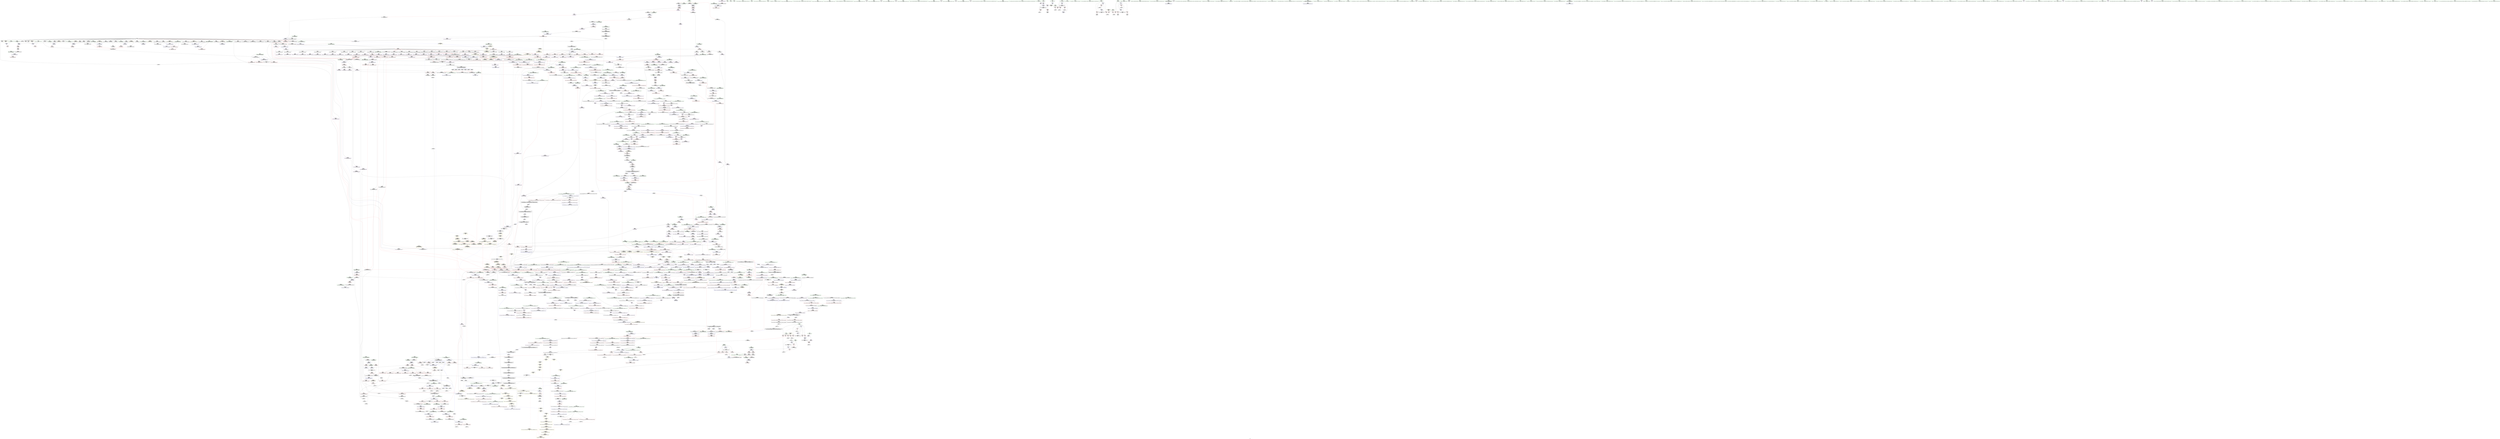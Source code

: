 digraph "SVFG" {
	label="SVFG";

	Node0x556d8ec80c40 [shape=record,color=grey,label="{NodeID: 0\nNullPtr|{|<s38>83}}"];
	Node0x556d8ec80c40 -> Node0x556d8ecf8910[style=solid];
	Node0x556d8ec80c40 -> Node0x556d8ecf8a10[style=solid];
	Node0x556d8ec80c40 -> Node0x556d8ecf8ae0[style=solid];
	Node0x556d8ec80c40 -> Node0x556d8ecf8bb0[style=solid];
	Node0x556d8ec80c40 -> Node0x556d8ecf8c80[style=solid];
	Node0x556d8ec80c40 -> Node0x556d8ecf8d50[style=solid];
	Node0x556d8ec80c40 -> Node0x556d8ecf8e20[style=solid];
	Node0x556d8ec80c40 -> Node0x556d8ecf8ef0[style=solid];
	Node0x556d8ec80c40 -> Node0x556d8ecf8fc0[style=solid];
	Node0x556d8ec80c40 -> Node0x556d8ecf9090[style=solid];
	Node0x556d8ec80c40 -> Node0x556d8ecf9160[style=solid];
	Node0x556d8ec80c40 -> Node0x556d8ecf9230[style=solid];
	Node0x556d8ec80c40 -> Node0x556d8ecf9300[style=solid];
	Node0x556d8ec80c40 -> Node0x556d8ecf93d0[style=solid];
	Node0x556d8ec80c40 -> Node0x556d8ecf94a0[style=solid];
	Node0x556d8ec80c40 -> Node0x556d8ecf9570[style=solid];
	Node0x556d8ec80c40 -> Node0x556d8ecf9640[style=solid];
	Node0x556d8ec80c40 -> Node0x556d8ecf9710[style=solid];
	Node0x556d8ec80c40 -> Node0x556d8ecf97e0[style=solid];
	Node0x556d8ec80c40 -> Node0x556d8ecf98b0[style=solid];
	Node0x556d8ec80c40 -> Node0x556d8ecf9980[style=solid];
	Node0x556d8ec80c40 -> Node0x556d8ecf9a50[style=solid];
	Node0x556d8ec80c40 -> Node0x556d8ecf9b20[style=solid];
	Node0x556d8ec80c40 -> Node0x556d8ecf9bf0[style=solid];
	Node0x556d8ec80c40 -> Node0x556d8ecf9cc0[style=solid];
	Node0x556d8ec80c40 -> Node0x556d8ecf9d90[style=solid];
	Node0x556d8ec80c40 -> Node0x556d8ecf9e60[style=solid];
	Node0x556d8ec80c40 -> Node0x556d8ecf9f30[style=solid];
	Node0x556d8ec80c40 -> Node0x556d8ecfa000[style=solid];
	Node0x556d8ec80c40 -> Node0x556d8ecfa0d0[style=solid];
	Node0x556d8ec80c40 -> Node0x556d8ecfa1a0[style=solid];
	Node0x556d8ec80c40 -> Node0x556d8ed299c0[style=solid];
	Node0x556d8ec80c40 -> Node0x556d8ed29a90[style=solid];
	Node0x556d8ec80c40 -> Node0x556d8ed29b60[style=solid];
	Node0x556d8ec80c40 -> Node0x556d8ed2a380[style=solid];
	Node0x556d8ec80c40 -> Node0x556d8e5940a0[style=solid];
	Node0x556d8ec80c40 -> Node0x556d8ed5fc50[style=solid];
	Node0x556d8ec80c40 -> Node0x556d8ed600d0[style=solid];
	Node0x556d8ec80c40:s38 -> Node0x556d8ee54450[style=solid,color=red];
	Node0x556d8ecfbee0 [shape=record,color=red,label="{NodeID: 775\n326\<--320\nthis1\<--this.addr\n_ZNSt6vectorIiSaIiEE6resizeEm\n|{|<s1>23|<s2>24|<s3>25|<s4>26|<s5>27}}"];
	Node0x556d8ecfbee0 -> Node0x556d8ecfac30[style=solid];
	Node0x556d8ecfbee0:s1 -> Node0x556d8ee5d520[style=solid,color=red];
	Node0x556d8ecfbee0:s2 -> Node0x556d8ee5d520[style=solid,color=red];
	Node0x556d8ecfbee0:s3 -> Node0x556d8ee5ecd0[style=solid,color=red];
	Node0x556d8ecfbee0:s4 -> Node0x556d8ee5d520[style=solid,color=red];
	Node0x556d8ecfbee0:s5 -> Node0x556d8ee54cd0[style=solid,color=red];
	Node0x556d8ede68b0 [shape=record,color=yellow,style=double,label="{NodeID: 2657\n24V_2 = CSCHI(MR_24V_1)\npts\{1128 \}\nCS[]|{<s0>101}}"];
	Node0x556d8ede68b0:s0 -> Node0x556d8ede6750[style=dashed,color=blue];
	Node0x556d8ecf2750 [shape=record,color=black,label="{NodeID: 443\n1215\<--1196\n\<--__first\n_ZSt18uninitialized_copyISt13move_iteratorIPiES1_ET0_T_S4_S3_\n}"];
	Node0x556d8ecf2750 -> Node0x556d8ed0b030[style=solid];
	Node0x556d8ed31f00 [shape=record,color=blue,label="{NodeID: 1218\n1822\<--1819\nthis.addr\<--this\n_ZNSt6vectorIiSaIiEE3endEv\n}"];
	Node0x556d8ed31f00 -> Node0x556d8ed25720[style=dashed];
	Node0x556d8ece6720 [shape=record,color=green,label="{NodeID: 111\n754\<--755\n__s.addr\<--__s.addr_field_insensitive\n_ZNKSt6vectorIiSaIiEE12_M_check_lenEmPKc\n}"];
	Node0x556d8ece6720 -> Node0x556d8ecff480[style=solid];
	Node0x556d8ece6720 -> Node0x556d8ed2b220[style=solid];
	Node0x556d8ed01910 [shape=record,color=red,label="{NodeID: 886\n1064\<--1061\n\<--__a.addr\n_ZNSt16allocator_traitsISaIiEE8max_sizeERKS0_\n}"];
	Node0x556d8ed01910 -> Node0x556d8ecf1b20[style=solid];
	Node0x556d8ee51420 [shape=record,color=black,label="{NodeID: 2768\n2011 = PHI(1906, )\n0th arg _ZN9__gnu_cxx13new_allocatorIiE7destroyIiEEvPT_ }"];
	Node0x556d8ee51420 -> Node0x556d8ed33420[style=solid];
	Node0x556d8ed08380 [shape=record,color=purple,label="{NodeID: 554\n519\<--518\n_M_impl\<--\n_ZNSt6vectorIiSaIiEE17_M_default_appendEm\n}"];
	Node0x556d8eceae00 [shape=record,color=green,label="{NodeID: 222\n1411\<--1412\n__it.addr\<--__it.addr_field_insensitive\n_ZSt12__miter_baseIPiET_S1_\n}"];
	Node0x556d8eceae00 -> Node0x556d8ed03650[style=solid];
	Node0x556d8eceae00 -> Node0x556d8ed2f660[style=solid];
	Node0x556d8edc1fe0 [shape=record,color=yellow,style=double,label="{NodeID: 2104\n24V_1 = ENCHI(MR_24V_0)\npts\{1128 \}\nFun[_ZSt14__copy_move_a2ILb1EN9__gnu_cxx17__normal_iteratorIPiSt6vectorIiSaIiEEEES6_ET1_T0_S8_S7_]|{<s0>155}}"];
	Node0x556d8edc1fe0:s0 -> Node0x556d8edb80f0[style=dashed,color=red];
	Node0x556d8ed26b70 [shape=record,color=red,label="{NodeID: 997\n2046\<--2045\ndummyVal\<--offset_0\n_ZSt22__uninitialized_copy_aISt13move_iteratorIPiES1_iET0_T_S4_S3_RSaIT1_E\n}"];
	Node0x556d8ed26b70 -> Node0x556d8ed2dc60[style=solid];
	Node0x556d8ee5e670 [shape=record,color=black,label="{NodeID: 2879\n235 = PHI(31, )\n0th arg _ZN10population3dajEi }"];
	Node0x556d8ee5e670 -> Node0x556d8ed28bf0[style=solid];
	Node0x556d8ed0ddb0 [shape=record,color=purple,label="{NodeID: 665\n2072\<--1722\noffset_0\<--\n}"];
	Node0x556d8ed0ddb0 -> Node0x556d8ed272c0[style=solid];
	Node0x556d8ecf8fc0 [shape=record,color=black,label="{NodeID: 333\n218\<--3\n\<--dummyVal\n_ZN10populationC2Ei\n}"];
	Node0x556d8ecf8fc0 -> Node0x556d8ed28b20[style=solid];
	Node0x556d8ed2c5a0 [shape=record,color=blue,label="{NodeID: 1108\n954\<--950\n__n.addr\<--__n\n_ZSt6fill_nIPimiET_S1_T0_RKT1_\n}"];
	Node0x556d8ed2c5a0 -> Node0x556d8ed008d0[style=dashed];
	Node0x556d8ece2620 [shape=record,color=green,label="{NodeID: 1\n8\<--1\n.str\<--dummyObj\nGlob }"];
	Node0x556d8ecfbfb0 [shape=record,color=red,label="{NodeID: 776\n327\<--322\n\<--__new_size.addr\n_ZNSt6vectorIiSaIiEE6resizeEm\n}"];
	Node0x556d8ecfbfb0 -> Node0x556d8ed5ed50[style=solid];
	Node0x556d8ede6a10 [shape=record,color=yellow,style=double,label="{NodeID: 2658\n24V_2 = CSCHI(MR_24V_1)\npts\{1128 \}\nCS[]|{<s0>105|<s1>155}}"];
	Node0x556d8ede6a10:s0 -> Node0x556d8ede68b0[style=dashed,color=blue];
	Node0x556d8ede6a10:s1 -> Node0x556d8ede6e30[style=dashed,color=blue];
	Node0x556d8ecf2820 [shape=record,color=black,label="{NodeID: 444\n1218\<--1198\n\<--__last\n_ZSt18uninitialized_copyISt13move_iteratorIPiES1_ET0_T_S4_S3_\n}"];
	Node0x556d8ecf2820 -> Node0x556d8ed0b1d0[style=solid];
	Node0x556d8ed31fd0 [shape=record,color=blue,label="{NodeID: 1219\n1855\<--1834\ncoerce.dive\<--__first.coerce\n_ZSt4moveIN9__gnu_cxx17__normal_iteratorIPiSt6vectorIiSaIiEEEES6_ET0_T_S8_S7_\n}"];
	Node0x556d8ed31fd0 -> Node0x556d8ed27460[style=dashed];
	Node0x556d8ece67f0 [shape=record,color=green,label="{NodeID: 112\n756\<--757\n__len\<--__len_field_insensitive\n_ZNKSt6vectorIiSaIiEE12_M_check_lenEmPKc\n}"];
	Node0x556d8ece67f0 -> Node0x556d8ecff550[style=solid];
	Node0x556d8ece67f0 -> Node0x556d8ecff620[style=solid];
	Node0x556d8ece67f0 -> Node0x556d8ecff6f0[style=solid];
	Node0x556d8ece67f0 -> Node0x556d8ed2b3c0[style=solid];
	Node0x556d8ed019e0 [shape=record,color=red,label="{NodeID: 887\n1075\<--1072\nthis1\<--this.addr\n_ZNKSt12_Vector_baseIiSaIiEE19_M_get_Tp_allocatorEv\n}"];
	Node0x556d8ed019e0 -> Node0x556d8ed0a400[style=solid];
	Node0x556d8ee51530 [shape=record,color=black,label="{NodeID: 2769\n2012 = PHI(1907, )\n1st arg _ZN9__gnu_cxx13new_allocatorIiE7destroyIiEEvPT_ }"];
	Node0x556d8ee51530 -> Node0x556d8ed334f0[style=solid];
	Node0x556d8ed08450 [shape=record,color=purple,label="{NodeID: 555\n520\<--518\n_M_end_of_storage\<--\n_ZNSt6vectorIiSaIiEE17_M_default_appendEm\n}"];
	Node0x556d8ed08450 -> Node0x556d8ecfe510[style=solid];
	Node0x556d8eceaed0 [shape=record,color=green,label="{NodeID: 223\n1418\<--1419\nthis.addr\<--this.addr_field_insensitive\n_ZNKSt13move_iteratorIPiE4baseEv\n}"];
	Node0x556d8eceaed0 -> Node0x556d8ed03720[style=solid];
	Node0x556d8eceaed0 -> Node0x556d8ed2f730[style=solid];
	Node0x556d8ed26c40 [shape=record,color=red,label="{NodeID: 998\n2049\<--2048\ndummyVal\<--offset_0\n_ZSt22__uninitialized_copy_aISt13move_iteratorIPiES1_iET0_T_S4_S3_RSaIT1_E\n}"];
	Node0x556d8ed26c40 -> Node0x556d8ed2dd30[style=solid];
	Node0x556d8ee5e780 [shape=record,color=black,label="{NodeID: 2880\n236 = PHI(112, )\n1st arg _ZN10population3dajEi }"];
	Node0x556d8ee5e780 -> Node0x556d8ed28cc0[style=solid];
	Node0x556d8ed0de80 [shape=record,color=purple,label="{NodeID: 666\n1737\<--1736\n_M_impl\<--\n_ZNSt6vectorIiSaIiEE8_M_eraseEN9__gnu_cxx17__normal_iteratorIPiS1_EE\n}"];
	Node0x556d8ecf9090 [shape=record,color=black,label="{NodeID: 334\n227\<--3\nlpad.val\<--dummyVal\n_ZN10populationC2Ei\n}"];
	Node0x556d8ed2c670 [shape=record,color=blue,label="{NodeID: 1109\n956\<--951\n__value.addr\<--__value\n_ZSt6fill_nIPimiET_S1_T0_RKT1_\n}"];
	Node0x556d8ed2c670 -> Node0x556d8ed009a0[style=dashed];
	Node0x556d8ece26b0 [shape=record,color=green,label="{NodeID: 2\n10\<--1\n.str.1\<--dummyObj\nGlob }"];
	Node0x556d8ecfc080 [shape=record,color=red,label="{NodeID: 777\n333\<--322\n\<--__new_size.addr\n_ZNSt6vectorIiSaIiEE6resizeEm\n}"];
	Node0x556d8ecfc080 -> Node0x556d8ed5c050[style=solid];
	Node0x556d8ecf28f0 [shape=record,color=black,label="{NodeID: 445\n1214\<--1204\n\<--agg.tmp\n_ZSt18uninitialized_copyISt13move_iteratorIPiES1_ET0_T_S4_S3_\n}"];
	Node0x556d8ecf28f0 -> Node0x556d8ed0af60[style=solid];
	Node0x556d8ed320a0 [shape=record,color=blue,label="{NodeID: 1220\n1857\<--1835\ncoerce.dive1\<--__last.coerce\n_ZSt4moveIN9__gnu_cxx17__normal_iteratorIPiSt6vectorIiSaIiEEEES6_ET0_T_S8_S7_\n}"];
	Node0x556d8ed320a0 -> Node0x556d8ed27530[style=dashed];
	Node0x556d8ece68c0 [shape=record,color=green,label="{NodeID: 113\n758\<--759\nref.tmp\<--ref.tmp_field_insensitive\n_ZNKSt6vectorIiSaIiEE12_M_check_lenEmPKc\n|{|<s1>66}}"];
	Node0x556d8ece68c0 -> Node0x556d8ed2b2f0[style=solid];
	Node0x556d8ece68c0:s1 -> Node0x556d8ee54890[style=solid,color=red];
	Node0x556d8ed01ab0 [shape=record,color=red,label="{NodeID: 888\n1084\<--1081\nthis1\<--this.addr\n_ZNK9__gnu_cxx13new_allocatorIiE8max_sizeEv\n}"];
	Node0x556d8ee51640 [shape=record,color=black,label="{NodeID: 2770\n357 = PHI(203, 254, )\n0th arg _ZNSt6vectorIiSaIiEEixEm }"];
	Node0x556d8ee51640 -> Node0x556d8ed29410[style=solid];
	Node0x556d8ed08520 [shape=record,color=purple,label="{NodeID: 556\n523\<--522\n_M_impl2\<--\n_ZNSt6vectorIiSaIiEE17_M_default_appendEm\n}"];
	Node0x556d8eceafa0 [shape=record,color=green,label="{NodeID: 224\n1428\<--1429\nthis.addr\<--this.addr_field_insensitive\n_ZNSt13move_iteratorIPiEC2ES0_\n}"];
	Node0x556d8eceafa0 -> Node0x556d8ed038c0[style=solid];
	Node0x556d8eceafa0 -> Node0x556d8ed2f800[style=solid];
	Node0x556d8edb5870 [shape=record,color=yellow,style=double,label="{NodeID: 2106\n489V_1 = ENCHI(MR_489V_0)\npts\{19400000 \}\nFun[_ZSt14__copy_move_a2ILb1EN9__gnu_cxx17__normal_iteratorIPiSt6vectorIiSaIiEEEES6_ET1_T0_S8_S7_]|{<s0>156}}"];
	Node0x556d8edb5870:s0 -> Node0x556d8ed32b30[style=dashed,color=red];
	Node0x556d8ed26d10 [shape=record,color=red,label="{NodeID: 999\n2052\<--2051\ndummyVal\<--offset_0\n_ZSt18uninitialized_copyISt13move_iteratorIPiES1_ET0_T_S4_S3_\n}"];
	Node0x556d8ed26d10 -> Node0x556d8ed2e210[style=solid];
	Node0x556d8ee5e890 [shape=record,color=black,label="{NodeID: 2881\n1426 = PHI(1180, )\n0th arg _ZNSt13move_iteratorIPiEC2ES0_ }"];
	Node0x556d8ee5e890 -> Node0x556d8ed2f800[style=solid];
	Node0x556d8ed0df50 [shape=record,color=purple,label="{NodeID: 667\n1738\<--1736\n_M_finish\<--\n_ZNSt6vectorIiSaIiEE8_M_eraseEN9__gnu_cxx17__normal_iteratorIPiS1_EE\n}"];
	Node0x556d8ed0df50 -> Node0x556d8ed24bc0[style=solid];
	Node0x556d8ed0df50 -> Node0x556d8ed31880[style=solid];
	Node0x556d8ecf9160 [shape=record,color=black,label="{NodeID: 335\n228\<--3\nlpad.val5\<--dummyVal\n_ZN10populationC2Ei\n}"];
	Node0x556d8ed2c740 [shape=record,color=blue,label="{NodeID: 1110\n975\<--972\n__first.addr\<--__first\n_ZSt10__fill_n_aIPimiEN9__gnu_cxx11__enable_ifIXsr11__is_scalarIT1_EE7__valueET_E6__typeES4_T0_RKS3_\n}"];
	Node0x556d8ed2c740 -> Node0x556d8eda1020[style=dashed];
	Node0x556d8ece2960 [shape=record,color=green,label="{NodeID: 3\n12\<--1\n.str.2\<--dummyObj\nGlob }"];
	Node0x556d8eda6730 [shape=record,color=black,label="{NodeID: 1885\nMR_24V_5 = PHI(MR_24V_6, MR_24V_3, )\npts\{1128 \}\n|{|<s1>6}}"];
	Node0x556d8eda6730 -> Node0x556d8edafd60[style=dashed];
	Node0x556d8eda6730:s1 -> Node0x556d8edc6b10[style=dashed,color=red];
	Node0x556d8ecfc150 [shape=record,color=red,label="{NodeID: 778\n340\<--322\n\<--__new_size.addr\n_ZNSt6vectorIiSaIiEE6resizeEm\n}"];
	Node0x556d8ecfc150 -> Node0x556d8ed5ebd0[style=solid];
	Node0x556d8ede6cd0 [shape=record,color=yellow,style=double,label="{NodeID: 2660\n441V_2 = CSCHI(MR_441V_1)\npts\{17830000 \}\nCS[]}"];
	Node0x556d8ede6cd0 -> Node0x556d8ed25310[style=dashed];
	Node0x556d8ecf29c0 [shape=record,color=black,label="{NodeID: 446\n1217\<--1206\n\<--agg.tmp2\n_ZSt18uninitialized_copyISt13move_iteratorIPiES1_ET0_T_S4_S3_\n}"];
	Node0x556d8ecf29c0 -> Node0x556d8ed0b100[style=solid];
	Node0x556d8ed32170 [shape=record,color=blue,label="{NodeID: 1221\n1859\<--1836\ncoerce.dive2\<--__result.coerce\n_ZSt4moveIN9__gnu_cxx17__normal_iteratorIPiSt6vectorIiSaIiEEEES6_ET0_T_S8_S7_\n}"];
	Node0x556d8ed32170 -> Node0x556d8ed27600[style=dashed];
	Node0x556d8eceb410 [shape=record,color=green,label="{NodeID: 114\n765\<--766\n_ZNKSt6vectorIiSaIiEE8max_sizeEv\<--_ZNKSt6vectorIiSaIiEE8max_sizeEv_field_insensitive\n}"];
	Node0x556d8edb9b20 [shape=record,color=yellow,style=double,label="{NodeID: 1996\n24V_1 = ENCHI(MR_24V_0)\npts\{1128 \}\nFun[_ZSt6fill_nIPimiET_S1_T0_RKT1_]|{<s0>79}}"];
	Node0x556d8edb9b20:s0 -> Node0x556d8eda0b20[style=dashed,color=red];
	Node0x556d8ed01b80 [shape=record,color=red,label="{NodeID: 889\n1096\<--1090\n\<--__a.addr\n_ZNSt16allocator_traitsISaIiEE8allocateERS0_m\n}"];
	Node0x556d8ed01b80 -> Node0x556d8ecf1f30[style=solid];
	Node0x556d8ee51820 [shape=record,color=black,label="{NodeID: 2771\n358 = PHI(205, 256, )\n1st arg _ZNSt6vectorIiSaIiEEixEm }"];
	Node0x556d8ee51820 -> Node0x556d8ed294e0[style=solid];
	Node0x556d8ed085f0 [shape=record,color=purple,label="{NodeID: 557\n524\<--522\n_M_finish\<--\n_ZNSt6vectorIiSaIiEE17_M_default_appendEm\n}"];
	Node0x556d8ed085f0 -> Node0x556d8ecfe5e0[style=solid];
	Node0x556d8eceb070 [shape=record,color=green,label="{NodeID: 225\n1430\<--1431\n__i.addr\<--__i.addr_field_insensitive\n_ZNSt13move_iteratorIPiEC2ES0_\n}"];
	Node0x556d8eceb070 -> Node0x556d8ed231c0[style=solid];
	Node0x556d8eceb070 -> Node0x556d8ed2f8d0[style=solid];
	Node0x556d8ed26de0 [shape=record,color=red,label="{NodeID: 1000\n2055\<--2054\ndummyVal\<--offset_0\n_ZSt18uninitialized_copyISt13move_iteratorIPiES1_ET0_T_S4_S3_\n}"];
	Node0x556d8ed26de0 -> Node0x556d8ed2e2e0[style=solid];
	Node0x556d8ee5e9a0 [shape=record,color=black,label="{NodeID: 2882\n1427 = PHI(1185, )\n1st arg _ZNSt13move_iteratorIPiEC2ES0_ }"];
	Node0x556d8ee5e9a0 -> Node0x556d8ed2f8d0[style=solid];
	Node0x556d8ed0e020 [shape=record,color=purple,label="{NodeID: 668\n1740\<--1739\nincdec.ptr\<--\n_ZNSt6vectorIiSaIiEE8_M_eraseEN9__gnu_cxx17__normal_iteratorIPiS1_EE\n}"];
	Node0x556d8ed0e020 -> Node0x556d8ed31880[style=solid];
	Node0x556d8ecf9230 [shape=record,color=black,label="{NodeID: 336\n311\<--3\n\<--dummyVal\n_ZNSt6vectorIiSaIiEEC2Ev\n}"];
	Node0x556d8ed2c810 [shape=record,color=blue,label="{NodeID: 1111\n977\<--973\n__n.addr\<--__n\n_ZSt10__fill_n_aIPimiEN9__gnu_cxx11__enable_ifIXsr11__is_scalarIT1_EE7__valueET_E6__typeES4_T0_RKS3_\n}"];
	Node0x556d8ed2c810 -> Node0x556d8ed00ce0[style=dashed];
	Node0x556d8ece2a20 [shape=record,color=green,label="{NodeID: 4\n14\<--1\n.str.3\<--dummyObj\nGlob }"];
	Node0x556d8ecfc220 [shape=record,color=red,label="{NodeID: 779\n348\<--322\n\<--__new_size.addr\n_ZNSt6vectorIiSaIiEE6resizeEm\n}"];
	Node0x556d8ede6e30 [shape=record,color=yellow,style=double,label="{NodeID: 2661\n24V_2 = CSCHI(MR_24V_1)\npts\{1128 \}\nCS[]|{<s0>147}}"];
	Node0x556d8ede6e30:s0 -> Node0x556d8ede55f0[style=dashed,color=blue];
	Node0x556d8ecf2a90 [shape=record,color=black,label="{NodeID: 447\n1192\<--1225\n_ZSt18uninitialized_copyISt13move_iteratorIPiES1_ET0_T_S4_S3__ret\<--call\n_ZSt18uninitialized_copyISt13move_iteratorIPiES1_ET0_T_S4_S3_\n|{<s0>89}}"];
	Node0x556d8ecf2a90:s0 -> Node0x556d8ee4e650[style=solid,color=blue];
	Node0x556d8ed32240 [shape=record,color=blue, style = dotted,label="{NodeID: 1222\n2077\<--2079\noffset_0\<--dummyVal\n_ZSt4moveIN9__gnu_cxx17__normal_iteratorIPiSt6vectorIiSaIiEEEES6_ET0_T_S8_S7_\n}"];
	Node0x556d8ed32240 -> Node0x556d8ed258c0[style=dashed];
	Node0x556d8eceb510 [shape=record,color=green,label="{NodeID: 115\n774\<--775\n_ZSt20__throw_length_errorPKc\<--_ZSt20__throw_length_errorPKc_field_insensitive\n}"];
	Node0x556d8ed01c50 [shape=record,color=red,label="{NodeID: 890\n1098\<--1092\n\<--__n.addr\n_ZNSt16allocator_traitsISaIiEE8allocateERS0_m\n|{<s0>83}}"];
	Node0x556d8ed01c50:s0 -> Node0x556d8ee54340[style=solid,color=red];
	Node0x556d8ee519a0 [shape=record,color=black,label="{NodeID: 2772\n1343 = PHI(1320, 1966, )\n0th arg _ZSt13__copy_move_aILb1EPiS0_ET1_T0_S2_S1_ }"];
	Node0x556d8ee519a0 -> Node0x556d8ed2ef10[style=solid];
	Node0x556d8ed086c0 [shape=record,color=purple,label="{NodeID: 558\n534\<--533\n_M_impl5\<--\n_ZNSt6vectorIiSaIiEE17_M_default_appendEm\n}"];
	Node0x556d8eceb140 [shape=record,color=green,label="{NodeID: 226\n1442\<--1443\n__first.addr\<--__first.addr_field_insensitive\n_ZSt8_DestroyIPiEvT_S1_\n}"];
	Node0x556d8eceb140 -> Node0x556d8ed23290[style=solid];
	Node0x556d8eceb140 -> Node0x556d8ed2fa70[style=solid];
	Node0x556d8ed26eb0 [shape=record,color=red,label="{NodeID: 1001\n2058\<--2057\ndummyVal\<--offset_0\n_ZNSt20__uninitialized_copyILb1EE13__uninit_copyISt13move_iteratorIPiES3_EET0_T_S6_S5_\n}"];
	Node0x556d8ed26eb0 -> Node0x556d8ed2e620[style=solid];
	Node0x556d8ee5eab0 [shape=record,color=black,label="{NodeID: 2883\n1577 = PHI(260, )\n0th arg _ZNSt6vectorIiSaIiEE5eraseEN9__gnu_cxx17__normal_iteratorIPKiS1_EE }"];
	Node0x556d8ee5eab0 -> Node0x556d8ed30840[style=solid];
	Node0x556d8ed0e0f0 [shape=record,color=purple,label="{NodeID: 669\n1743\<--1742\n_M_impl18\<--\n_ZNSt6vectorIiSaIiEE8_M_eraseEN9__gnu_cxx17__normal_iteratorIPiS1_EE\n}"];
	Node0x556d8ed0e0f0 -> Node0x556d8ed04b70[style=solid];
	Node0x556d8ecf9300 [shape=record,color=black,label="{NodeID: 337\n312\<--3\n\<--dummyVal\n_ZNSt6vectorIiSaIiEEC2Ev\n|{<s0>22}}"];
	Node0x556d8ecf9300:s0 -> Node0x556d8ee5ccb0[style=solid,color=red];
	Node0x556d8ed2c8e0 [shape=record,color=blue,label="{NodeID: 1112\n979\<--974\n__value.addr\<--__value\n_ZSt10__fill_n_aIPimiEN9__gnu_cxx11__enable_ifIXsr11__is_scalarIT1_EE7__valueET_E6__typeES4_T0_RKS3_\n}"];
	Node0x556d8ed2c8e0 -> Node0x556d8ed00db0[style=dashed];
	Node0x556d8ece2ae0 [shape=record,color=green,label="{NodeID: 5\n16\<--1\n.str.4\<--dummyObj\nGlob }"];
	Node0x556d8eda7130 [shape=record,color=black,label="{NodeID: 1887\nMR_32V_5 = PHI(MR_32V_6, MR_32V_3, )\npts\{320001 \}\n|{|<s2>6|<s3>10}}"];
	Node0x556d8eda7130 -> Node0x556d8eda9930[style=dashed];
	Node0x556d8eda7130 -> Node0x556d8edb1160[style=dashed];
	Node0x556d8eda7130:s2 -> Node0x556d8edc6cd0[style=dashed,color=red];
	Node0x556d8eda7130:s3 -> Node0x556d8eda27f0[style=dashed,color=red];
	Node0x556d8ecfc2f0 [shape=record,color=red,label="{NodeID: 780\n347\<--346\n\<--_M_start\n_ZNSt6vectorIiSaIiEE6resizeEm\n}"];
	Node0x556d8ecfc2f0 -> Node0x556d8ed10a60[style=solid];
	Node0x556d8ede6f90 [shape=record,color=yellow,style=double,label="{NodeID: 2662\n489V_2 = CSCHI(MR_489V_1)\npts\{19400000 \}\nCS[]}"];
	Node0x556d8ede6f90 -> Node0x556d8ed264f0[style=dashed];
	Node0x556d8ecf2b60 [shape=record,color=black,label="{NodeID: 448\n1254\<--1238\n\<--__first\n_ZNSt20__uninitialized_copyILb1EE13__uninit_copyISt13move_iteratorIPiES3_EET0_T_S6_S5_\n}"];
	Node0x556d8ecf2b60 -> Node0x556d8ed0b6b0[style=solid];
	Node0x556d8ed32310 [shape=record,color=blue,label="{NodeID: 1223\n1869\<--1866\ncoerce.dive5\<--call\n_ZSt4moveIN9__gnu_cxx17__normal_iteratorIPiSt6vectorIiSaIiEEEES6_ET0_T_S8_S7_\n}"];
	Node0x556d8ed32310 -> Node0x556d8ed25a60[style=dashed];
	Node0x556d8eceb610 [shape=record,color=green,label="{NodeID: 116\n781\<--782\n_ZSt3maxImERKT_S2_S2_\<--_ZSt3maxImERKT_S2_S2__field_insensitive\n}"];
	Node0x556d8ed01d20 [shape=record,color=red,label="{NodeID: 891\n1116\<--1107\nthis1\<--this.addr\n_ZN9__gnu_cxx13new_allocatorIiE8allocateEmPKv\n|{<s0>84}}"];
	Node0x556d8ed01d20:s0 -> Node0x556d8ee58c70[style=solid,color=red];
	Node0x556d8ee51b20 [shape=record,color=black,label="{NodeID: 2773\n1344 = PHI(1322, 1974, )\n1st arg _ZSt13__copy_move_aILb1EPiS0_ET1_T0_S2_S1_ }"];
	Node0x556d8ee51b20 -> Node0x556d8ed2efe0[style=solid];
	Node0x556d8ed08790 [shape=record,color=purple,label="{NodeID: 559\n535\<--533\n_M_finish6\<--\n_ZNSt6vectorIiSaIiEE17_M_default_appendEm\n}"];
	Node0x556d8ed08790 -> Node0x556d8ecfe6b0[style=solid];
	Node0x556d8eceb210 [shape=record,color=green,label="{NodeID: 227\n1444\<--1445\n__last.addr\<--__last.addr_field_insensitive\n_ZSt8_DestroyIPiEvT_S1_\n}"];
	Node0x556d8eceb210 -> Node0x556d8ed23360[style=solid];
	Node0x556d8eceb210 -> Node0x556d8ed2fb40[style=solid];
	Node0x556d8ed26f80 [shape=record,color=red,label="{NodeID: 1002\n2061\<--2060\ndummyVal\<--offset_0\n_ZNSt20__uninitialized_copyILb1EE13__uninit_copyISt13move_iteratorIPiES3_EET0_T_S6_S5_\n}"];
	Node0x556d8ed26f80 -> Node0x556d8ed2e6f0[style=solid];
	Node0x556d8ee5ebc0 [shape=record,color=black,label="{NodeID: 2884\n1578 = PHI(278, )\n1st arg _ZNSt6vectorIiSaIiEE5eraseEN9__gnu_cxx17__normal_iteratorIPKiS1_EE }"];
	Node0x556d8ee5ebc0 -> Node0x556d8ed30770[style=solid];
	Node0x556d8ed0e1c0 [shape=record,color=purple,label="{NodeID: 670\n1746\<--1745\n_M_impl19\<--\n_ZNSt6vectorIiSaIiEE8_M_eraseEN9__gnu_cxx17__normal_iteratorIPiS1_EE\n}"];
	Node0x556d8ecf93d0 [shape=record,color=black,label="{NodeID: 338\n403\<--3\n\<--dummyVal\n_ZNSt6vectorIiSaIiEED2Ev\n}"];
	Node0x556d8ed2c9b0 [shape=record,color=blue,label="{NodeID: 1113\n981\<--989\n__tmp\<--\n_ZSt10__fill_n_aIPimiEN9__gnu_cxx11__enable_ifIXsr11__is_scalarIT1_EE7__valueET_E6__typeES4_T0_RKS3_\n}"];
	Node0x556d8ed2c9b0 -> Node0x556d8ed00e80[style=dashed];
	Node0x556d8ece3350 [shape=record,color=green,label="{NodeID: 6\n46\<--1\n\<--dummyObj\nCan only get source location for instruction, argument, global var or function.}"];
	Node0x556d8ecfc3c0 [shape=record,color=red,label="{NodeID: 781\n365\<--359\nthis1\<--this.addr\n_ZNSt6vectorIiSaIiEEixEm\n}"];
	Node0x556d8ecfc3c0 -> Node0x556d8ecfad00[style=solid];
	Node0x556d8ee38eb0 [shape=record,color=black,label="{NodeID: 2663\n374 = PHI(186, 297, )\n0th arg _ZNSt6vectorIiSaIiEED2Ev }"];
	Node0x556d8ee38eb0 -> Node0x556d8ed295b0[style=solid];
	Node0x556d8ecf2c30 [shape=record,color=black,label="{NodeID: 449\n1257\<--1240\n\<--__last\n_ZNSt20__uninitialized_copyILb1EE13__uninit_copyISt13move_iteratorIPiES3_EET0_T_S6_S5_\n}"];
	Node0x556d8ecf2c30 -> Node0x556d8ed0b850[style=solid];
	Node0x556d8ed323e0 [shape=record,color=blue, style = dotted,label="{NodeID: 1224\n2080\<--2082\noffset_0\<--dummyVal\n_ZSt4moveIN9__gnu_cxx17__normal_iteratorIPiSt6vectorIiSaIiEEEES6_ET0_T_S8_S7_\n}"];
	Node0x556d8ed323e0 -> Node0x556d8ed25990[style=dashed];
	Node0x556d8eceb710 [shape=record,color=green,label="{NodeID: 117\n803\<--804\nthis.addr\<--this.addr_field_insensitive\n_ZNSt12_Vector_baseIiSaIiEE11_M_allocateEm\n}"];
	Node0x556d8eceb710 -> Node0x556d8ecff890[style=solid];
	Node0x556d8eceb710 -> Node0x556d8ed2b490[style=solid];
	Node0x556d8ed01df0 [shape=record,color=red,label="{NodeID: 892\n1117\<--1109\n\<--__n.addr\n_ZN9__gnu_cxx13new_allocatorIiE8allocateEmPKv\n}"];
	Node0x556d8ed01df0 -> Node0x556d8ed5f1d0[style=solid];
	Node0x556d8ee51ca0 [shape=record,color=black,label="{NodeID: 2774\n1345 = PHI(1324, 1980, )\n2nd arg _ZSt13__copy_move_aILb1EPiS0_ET1_T0_S2_S1_ }"];
	Node0x556d8ee51ca0 -> Node0x556d8ed2f0b0[style=solid];
	Node0x556d8ed08860 [shape=record,color=purple,label="{NodeID: 560\n544\<--543\n_M_impl8\<--\n_ZNSt6vectorIiSaIiEE17_M_default_appendEm\n}"];
	Node0x556d8eceb2e0 [shape=record,color=green,label="{NodeID: 228\n1451\<--1452\n_ZNSt12_Destroy_auxILb1EE9__destroyIPiEEvT_S3_\<--_ZNSt12_Destroy_auxILb1EE9__destroyIPiEEvT_S3__field_insensitive\n}"];
	Node0x556d8ed27050 [shape=record,color=red,label="{NodeID: 1003\n2064\<--2063\ndummyVal\<--offset_0\n_ZSt4copyISt13move_iteratorIPiES1_ET0_T_S4_S3_\n}"];
	Node0x556d8ed27050 -> Node0x556d8ed2ea30[style=solid];
	Node0x556d8ee5ecd0 [shape=record,color=black,label="{NodeID: 2885\n493 = PHI(326, )\n0th arg _ZNSt6vectorIiSaIiEE17_M_default_appendEm }"];
	Node0x556d8ee5ecd0 -> Node0x556d8ed29ea0[style=solid];
	Node0x556d8ed0e290 [shape=record,color=purple,label="{NodeID: 671\n1747\<--1745\n_M_finish20\<--\n_ZNSt6vectorIiSaIiEE8_M_eraseEN9__gnu_cxx17__normal_iteratorIPiS1_EE\n}"];
	Node0x556d8ed0e290 -> Node0x556d8ed24c90[style=solid];
	Node0x556d8ecf94a0 [shape=record,color=black,label="{NodeID: 339\n404\<--3\n\<--dummyVal\n_ZNSt6vectorIiSaIiEED2Ev\n}"];
	Node0x556d8ecf94a0 -> Node0x556d8ed29680[style=solid];
	Node0x556d8ed2ca80 [shape=record,color=blue,label="{NodeID: 1114\n983\<--991\n__niter\<--\n_ZSt10__fill_n_aIPimiEN9__gnu_cxx11__enable_ifIXsr11__is_scalarIT1_EE7__valueET_E6__typeES4_T0_RKS3_\n}"];
	Node0x556d8ed2ca80 -> Node0x556d8eda0a30[style=dashed];
	Node0x556d8ece33e0 [shape=record,color=green,label="{NodeID: 7\n79\<--1\n\<--dummyObj\nCan only get source location for instruction, argument, global var or function.}"];
	Node0x556d8ecfc490 [shape=record,color=red,label="{NodeID: 782\n370\<--361\n\<--__n.addr\n_ZNSt6vectorIiSaIiEEixEm\n}"];
	Node0x556d8ee39bb0 [shape=record,color=black,label="{NodeID: 2664\n1921 = PHI(1621, 1639, 1820, 1939, )\n0th arg _ZN9__gnu_cxx17__normal_iteratorIPiSt6vectorIiSaIiEEEC2ERKS1_ }"];
	Node0x556d8ee39bb0 -> Node0x556d8ed32990[style=solid];
	Node0x556d8ecf2d00 [shape=record,color=black,label="{NodeID: 450\n1253\<--1244\n\<--agg.tmp\n_ZNSt20__uninitialized_copyILb1EE13__uninit_copyISt13move_iteratorIPiES3_EET0_T_S6_S5_\n}"];
	Node0x556d8ecf2d00 -> Node0x556d8ed0b5e0[style=solid];
	Node0x556d8ed324b0 [shape=record,color=blue,label="{NodeID: 1225\n1877\<--1876\ncoerce.dive10\<--call9\n_ZSt4moveIN9__gnu_cxx17__normal_iteratorIPiSt6vectorIiSaIiEEEES6_ET0_T_S8_S7_\n}"];
	Node0x556d8ed324b0 -> Node0x556d8ed25b30[style=dashed];
	Node0x556d8eceb7e0 [shape=record,color=green,label="{NodeID: 118\n805\<--806\n__n.addr\<--__n.addr_field_insensitive\n_ZNSt12_Vector_baseIiSaIiEE11_M_allocateEm\n}"];
	Node0x556d8eceb7e0 -> Node0x556d8ecff960[style=solid];
	Node0x556d8eceb7e0 -> Node0x556d8ecffa30[style=solid];
	Node0x556d8eceb7e0 -> Node0x556d8ed2b560[style=solid];
	Node0x556d8ed01ec0 [shape=record,color=red,label="{NodeID: 893\n1125\<--1109\n\<--__n.addr\n_ZN9__gnu_cxx13new_allocatorIiE8allocateEmPKv\n}"];
	Node0x556d8ed01ec0 -> Node0x556d8ed5c650[style=solid];
	Node0x556d8ee51e20 [shape=record,color=black,label="{NodeID: 2775\n1834 = PHI(1725, )\n0th arg _ZSt4moveIN9__gnu_cxx17__normal_iteratorIPiSt6vectorIiSaIiEEEES6_ET0_T_S8_S7_ }"];
	Node0x556d8ee51e20 -> Node0x556d8ed31fd0[style=solid];
	Node0x556d8ed08930 [shape=record,color=purple,label="{NodeID: 561\n545\<--543\n_M_finish9\<--\n_ZNSt6vectorIiSaIiEE17_M_default_appendEm\n}"];
	Node0x556d8ed08930 -> Node0x556d8ed2a040[style=solid];
	Node0x556d8ecf3780 [shape=record,color=green,label="{NodeID: 229\n1457\<--1458\n.addr\<--.addr_field_insensitive\n_ZNSt12_Destroy_auxILb1EE9__destroyIPiEEvT_S3_\n}"];
	Node0x556d8ecf3780 -> Node0x556d8ed2fc10[style=solid];
	Node0x556d8ed27120 [shape=record,color=red,label="{NodeID: 1004\n2067\<--2066\ndummyVal\<--offset_0\n_ZSt4copyISt13move_iteratorIPiES1_ET0_T_S4_S3_\n}"];
	Node0x556d8ed27120 -> Node0x556d8ed2eb00[style=solid];
	Node0x556d8ee5ede0 [shape=record,color=black,label="{NodeID: 2886\n494 = PHI(335, )\n1st arg _ZNSt6vectorIiSaIiEE17_M_default_appendEm }"];
	Node0x556d8ee5ede0 -> Node0x556d8ed29f70[style=solid];
	Node0x556d8ed0e360 [shape=record,color=purple,label="{NodeID: 672\n2074\<--1752\noffset_0\<--\n}"];
	Node0x556d8ed0e360 -> Node0x556d8ed31950[style=solid];
	Node0x556d8ecf9570 [shape=record,color=black,label="{NodeID: 340\n406\<--3\n\<--dummyVal\n_ZNSt6vectorIiSaIiEED2Ev\n}"];
	Node0x556d8ecf9570 -> Node0x556d8ed29750[style=solid];
	Node0x556d8edc97f0 [shape=record,color=yellow,style=double,label="{NodeID: 2222\n407V_1 = ENCHI(MR_407V_0)\npts\{2460000 16870000 16890000 20040000 \}\nFun[_ZN9__gnu_cxxneIPiSt6vectorIiSaIiEEEEbRKNS_17__normal_iteratorIT_T0_EESA_]}"];
	Node0x556d8edc97f0 -> Node0x556d8ed25580[style=dashed];
	Node0x556d8edc97f0 -> Node0x556d8ed25650[style=dashed];
	Node0x556d8ed2cb50 [shape=record,color=blue,label="{NodeID: 1115\n998\<--997\n\<--\n_ZSt10__fill_n_aIPimiEN9__gnu_cxx11__enable_ifIXsr11__is_scalarIT1_EE7__valueET_E6__typeES4_T0_RKS3_\n}"];
	Node0x556d8ed2cb50 -> Node0x556d8eda0b20[style=dashed];
	Node0x556d8ece34a0 [shape=record,color=green,label="{NodeID: 8\n84\<--1\n\<--dummyObj\nCan only get source location for instruction, argument, global var or function.}"];
	Node0x556d8ecfc560 [shape=record,color=red,label="{NodeID: 783\n369\<--368\n\<--_M_start\n_ZNSt6vectorIiSaIiEEixEm\n}"];
	Node0x556d8ecfc560 -> Node0x556d8ed10b30[style=solid];
	Node0x556d8ee49310 [shape=record,color=black,label="{NodeID: 2665\n1922 = PHI(1629, 1645, 1828, 1947, )\n1st arg _ZN9__gnu_cxx17__normal_iteratorIPiSt6vectorIiSaIiEEEC2ERKS1_ }"];
	Node0x556d8ee49310 -> Node0x556d8ed32a60[style=solid];
	Node0x556d8ecf2dd0 [shape=record,color=black,label="{NodeID: 451\n1256\<--1246\n\<--agg.tmp2\n_ZNSt20__uninitialized_copyILb1EE13__uninit_copyISt13move_iteratorIPiES3_EET0_T_S6_S5_\n}"];
	Node0x556d8ecf2dd0 -> Node0x556d8ed0b780[style=solid];
	Node0x556d8ed32580 [shape=record,color=blue, style = dotted,label="{NodeID: 1226\n2083\<--2085\noffset_0\<--dummyVal\n_ZSt4moveIN9__gnu_cxx17__normal_iteratorIPiSt6vectorIiSaIiEEEES6_ET0_T_S8_S7_\n}"];
	Node0x556d8ed32580 -> Node0x556d8ed25c00[style=dashed];
	Node0x556d8eceb8b0 [shape=record,color=green,label="{NodeID: 119\n817\<--818\n_ZNSt16allocator_traitsISaIiEE8allocateERS0_m\<--_ZNSt16allocator_traitsISaIiEE8allocateERS0_m_field_insensitive\n}"];
	Node0x556d8ed01f90 [shape=record,color=red,label="{NodeID: 894\n1169\<--1145\n\<--__result.addr\n_ZSt22__uninitialized_copy_aISt13move_iteratorIPiES1_iET0_T_S4_S3_RSaIT1_E\n|{<s0>89}}"];
	Node0x556d8ed01f90:s0 -> Node0x556d8ee592f0[style=solid,color=red];
	Node0x556d8ee51f30 [shape=record,color=black,label="{NodeID: 2776\n1835 = PHI(1727, )\n1st arg _ZSt4moveIN9__gnu_cxx17__normal_iteratorIPiSt6vectorIiSaIiEEEES6_ET0_T_S8_S7_ }"];
	Node0x556d8ee51f30 -> Node0x556d8ed320a0[style=solid];
	Node0x556d8ed08a00 [shape=record,color=purple,label="{NodeID: 562\n575\<--574\n_M_impl16\<--\n_ZNSt6vectorIiSaIiEE17_M_default_appendEm\n}"];
	Node0x556d8ecf3850 [shape=record,color=green,label="{NodeID: 230\n1459\<--1460\n.addr1\<--.addr1_field_insensitive\n_ZNSt12_Destroy_auxILb1EE9__destroyIPiEEvT_S3_\n}"];
	Node0x556d8ecf3850 -> Node0x556d8ed2fce0[style=solid];
	Node0x556d8ed271f0 [shape=record,color=red,label="{NodeID: 1005\n2070\<--2069\ndummyVal\<--offset_0\n_ZNSt11__copy_moveILb1ELb1ESt26random_access_iterator_tagE8__copy_mIiEEPT_PKS3_S6_S4_\n}"];
	Node0x556d8ed271f0 -> Node0x556d8ed2f590[style=solid];
	Node0x556d8ee5eef0 [shape=record,color=black,label="{NodeID: 2887\n1802 = PHI(1686, )\n0th arg _ZN9__gnu_cxxneIPiSt6vectorIiSaIiEEEEbRKNS_17__normal_iteratorIT_T0_EESA_ }"];
	Node0x556d8ee5eef0 -> Node0x556d8ed31d60[style=solid];
	Node0x556d8ed0e430 [shape=record,color=purple,label="{NodeID: 673\n2075\<--1753\noffset_0\<--\n}"];
	Node0x556d8ed0e430 -> Node0x556d8ed27390[style=solid];
	Node0x556d8ecf9640 [shape=record,color=black,label="{NodeID: 341\n589\<--3\n\<--dummyVal\n_ZNSt6vectorIiSaIiEE17_M_default_appendEm\n}"];
	Node0x556d8ed2cc20 [shape=record,color=blue,label="{NodeID: 1116\n983\<--1002\n__niter\<--dec\n_ZSt10__fill_n_aIPimiEN9__gnu_cxx11__enable_ifIXsr11__is_scalarIT1_EE7__valueET_E6__typeES4_T0_RKS3_\n}"];
	Node0x556d8ed2cc20 -> Node0x556d8eda0a30[style=dashed];
	Node0x556d8ece35a0 [shape=record,color=green,label="{NodeID: 9\n152\<--1\n\<--dummyObj\nCan only get source location for instruction, argument, global var or function.}"];
	Node0x556d8ecfc630 [shape=record,color=red,label="{NodeID: 784\n382\<--375\nthis1\<--this.addr\n_ZNSt6vectorIiSaIiEED2Ev\n}"];
	Node0x556d8ecfc630 -> Node0x556d8ecfaea0[style=solid];
	Node0x556d8ecfc630 -> Node0x556d8ecfaf70[style=solid];
	Node0x556d8ecfc630 -> Node0x556d8ecfb040[style=solid];
	Node0x556d8ecfc630 -> Node0x556d8ecfb110[style=solid];
	Node0x556d8ecfc630 -> Node0x556d8ecfb1e0[style=solid];
	Node0x556d8ee49510 [shape=record,color=black,label="{NodeID: 2666\n48 = PHI()\n}"];
	Node0x556d8ecf2ea0 [shape=record,color=black,label="{NodeID: 452\n1234\<--1264\n_ZNSt20__uninitialized_copyILb1EE13__uninit_copyISt13move_iteratorIPiES3_EET0_T_S6_S5__ret\<--call\n_ZNSt20__uninitialized_copyILb1EE13__uninit_copyISt13move_iteratorIPiES3_EET0_T_S6_S5_\n|{<s0>93}}"];
	Node0x556d8ecf2ea0:s0 -> Node0x556d8ee4e790[style=solid,color=blue];
	Node0x556d8ed32650 [shape=record,color=blue,label="{NodeID: 1227\n1891\<--1888\ncoerce.dive16\<--call15\n_ZSt4moveIN9__gnu_cxx17__normal_iteratorIPiSt6vectorIiSaIiEEEES6_ET0_T_S8_S7_\n}"];
	Node0x556d8ed32650 -> Node0x556d8ed25cd0[style=dashed];
	Node0x556d8eceb9b0 [shape=record,color=green,label="{NodeID: 120\n828\<--829\n__first.addr\<--__first.addr_field_insensitive\n_ZSt34__uninitialized_move_if_noexcept_aIPiS0_SaIiEET0_T_S3_S2_RT1_\n}"];
	Node0x556d8eceb9b0 -> Node0x556d8ecffb00[style=solid];
	Node0x556d8eceb9b0 -> Node0x556d8ed2b630[style=solid];
	Node0x556d8ed02060 [shape=record,color=red,label="{NodeID: 895\n1171\<--1170\n\<--coerce.dive3\n_ZSt22__uninitialized_copy_aISt13move_iteratorIPiES1_iET0_T_S4_S3_RSaIT1_E\n|{<s0>89}}"];
	Node0x556d8ed02060:s0 -> Node0x556d8ee590a0[style=solid,color=red];
	Node0x556d8ee52040 [shape=record,color=black,label="{NodeID: 2777\n1836 = PHI(1729, )\n2nd arg _ZSt4moveIN9__gnu_cxx17__normal_iteratorIPiSt6vectorIiSaIiEEEES6_ET0_T_S8_S7_ }"];
	Node0x556d8ee52040 -> Node0x556d8ed32170[style=solid];
	Node0x556d8ed08ad0 [shape=record,color=purple,label="{NodeID: 563\n576\<--574\n_M_start\<--\n_ZNSt6vectorIiSaIiEE17_M_default_appendEm\n}"];
	Node0x556d8ed08ad0 -> Node0x556d8ecfe780[style=solid];
	Node0x556d8ecf3920 [shape=record,color=green,label="{NodeID: 231\n1468\<--1469\n__a.addr\<--__a.addr_field_insensitive\n_ZNSt16allocator_traitsISaIiEE10deallocateERS0_Pim\n}"];
	Node0x556d8ecf3920 -> Node0x556d8ed23430[style=solid];
	Node0x556d8ecf3920 -> Node0x556d8ed2fdb0[style=solid];
	Node0x556d8edb5e90 [shape=record,color=yellow,style=double,label="{NodeID: 2113\n148V_1 = ENCHI(MR_148V_0)\npts\{753 \}\nFun[_ZSt3maxImERKT_S2_S2_]}"];
	Node0x556d8edb5e90 -> Node0x556d8ed01840[style=dashed];
	Node0x556d8ed272c0 [shape=record,color=red,label="{NodeID: 1006\n2073\<--2072\ndummyVal\<--offset_0\n_ZNSt6vectorIiSaIiEE8_M_eraseEN9__gnu_cxx17__normal_iteratorIPiS1_EE\n}"];
	Node0x556d8ed272c0 -> Node0x556d8ed316e0[style=solid];
	Node0x556d8ee5f000 [shape=record,color=black,label="{NodeID: 2888\n1803 = PHI(1688, )\n1st arg _ZN9__gnu_cxxneIPiSt6vectorIiSaIiEEEEbRKNS_17__normal_iteratorIT_T0_EESA_ }"];
	Node0x556d8ee5f000 -> Node0x556d8ed31e30[style=solid];
	Node0x556d8ed0e500 [shape=record,color=purple,label="{NodeID: 674\n1798\<--1782\ncoerce.dive\<--retval\n_ZNKSt6vectorIiSaIiEE6cbeginEv\n}"];
	Node0x556d8ed0e500 -> Node0x556d8ed25310[style=solid];
	Node0x556d8ecf9710 [shape=record,color=black,label="{NodeID: 342\n590\<--3\n\<--dummyVal\n_ZNSt6vectorIiSaIiEE17_M_default_appendEm\n}"];
	Node0x556d8ecf9710 -> Node0x556d8ed2a520[style=solid];
	Node0x556d8ed2ccf0 [shape=record,color=blue,label="{NodeID: 1117\n975\<--1006\n__first.addr\<--incdec.ptr\n_ZSt10__fill_n_aIPimiEN9__gnu_cxx11__enable_ifIXsr11__is_scalarIT1_EE7__valueET_E6__typeES4_T0_RKS3_\n}"];
	Node0x556d8ed2ccf0 -> Node0x556d8eda1020[style=dashed];
	Node0x556d8ece36a0 [shape=record,color=green,label="{NodeID: 10\n490\<--1\n\<--dummyObj\nCan only get source location for instruction, argument, global var or function.}"];
	Node0x556d8ecfc700 [shape=record,color=red,label="{NodeID: 785\n411\<--377\nexn\<--exn.slot\n_ZNSt6vectorIiSaIiEED2Ev\n|{<s0>32}}"];
	Node0x556d8ecfc700:s0 -> Node0x556d8ee5ccb0[style=solid,color=red];
	Node0x556d8ee495e0 [shape=record,color=black,label="{NodeID: 2667\n58 = PHI()\n}"];
	Node0x556d8ecf2f70 [shape=record,color=black,label="{NodeID: 453\n1288\<--1272\n\<--__first\n_ZSt4copyISt13move_iteratorIPiES1_ET0_T_S4_S3_\n}"];
	Node0x556d8ecf2f70 -> Node0x556d8ed0bd30[style=solid];
	Node0x556d8ed32720 [shape=record,color=blue,label="{NodeID: 1228\n1899\<--1897\n__a.addr\<--__a\n_ZNSt16allocator_traitsISaIiEE7destroyIiEEvRS0_PT_\n}"];
	Node0x556d8ed32720 -> Node0x556d8ed25da0[style=dashed];
	Node0x556d8eceba80 [shape=record,color=green,label="{NodeID: 121\n830\<--831\n__last.addr\<--__last.addr_field_insensitive\n_ZSt34__uninitialized_move_if_noexcept_aIPiS0_SaIiEET0_T_S3_S2_RT1_\n}"];
	Node0x556d8eceba80 -> Node0x556d8ecffbd0[style=solid];
	Node0x556d8eceba80 -> Node0x556d8ed2b700[style=solid];
	Node0x556d8edba1a0 [shape=record,color=yellow,style=double,label="{NodeID: 2003\n24V_1 = ENCHI(MR_24V_0)\npts\{1128 \}\nFun[_ZSt27__uninitialized_default_n_aIPimiET_S1_T0_RSaIT1_E]|{<s0>60}}"];
	Node0x556d8edba1a0:s0 -> Node0x556d8edc4420[style=dashed,color=red];
	Node0x556d8ed02130 [shape=record,color=red,label="{NodeID: 896\n1173\<--1172\n\<--coerce.dive4\n_ZSt22__uninitialized_copy_aISt13move_iteratorIPiES1_iET0_T_S4_S3_RSaIT1_E\n|{<s0>89}}"];
	Node0x556d8ed02130:s0 -> Node0x556d8ee591b0[style=solid,color=red];
	Node0x556d8ee52150 [shape=record,color=black,label="{NodeID: 2778\n865 = PHI(386, 600, 629, 700, )\n0th arg _ZSt8_DestroyIPiiEvT_S1_RSaIT0_E }"];
	Node0x556d8ee52150 -> Node0x556d8ed2bb10[style=solid];
	Node0x556d8ed08ba0 [shape=record,color=purple,label="{NodeID: 564\n579\<--578\n_M_impl17\<--\n_ZNSt6vectorIiSaIiEE17_M_default_appendEm\n}"];
	Node0x556d8ecf39f0 [shape=record,color=green,label="{NodeID: 232\n1470\<--1471\n__p.addr\<--__p.addr_field_insensitive\n_ZNSt16allocator_traitsISaIiEE10deallocateERS0_Pim\n}"];
	Node0x556d8ecf39f0 -> Node0x556d8ed23500[style=solid];
	Node0x556d8ecf39f0 -> Node0x556d8ed2fe80[style=solid];
	Node0x556d8edb5fa0 [shape=record,color=yellow,style=double,label="{NodeID: 2114\n154V_1 = ENCHI(MR_154V_0)\npts\{759 \}\nFun[_ZSt3maxImERKT_S2_S2_]}"];
	Node0x556d8edb5fa0 -> Node0x556d8ed01770[style=dashed];
	Node0x556d8ed27390 [shape=record,color=red,label="{NodeID: 1007\n2076\<--2075\ndummyVal\<--offset_0\n_ZNSt6vectorIiSaIiEE8_M_eraseEN9__gnu_cxx17__normal_iteratorIPiS1_EE\n}"];
	Node0x556d8ed27390 -> Node0x556d8ed31950[style=solid];
	Node0x556d8ed0e5d0 [shape=record,color=purple,label="{NodeID: 675\n1791\<--1790\n_M_impl\<--\n_ZNKSt6vectorIiSaIiEE6cbeginEv\n}"];
	Node0x556d8ecf97e0 [shape=record,color=black,label="{NodeID: 343\n592\<--3\n\<--dummyVal\n_ZNSt6vectorIiSaIiEE17_M_default_appendEm\n}"];
	Node0x556d8ecf97e0 -> Node0x556d8ed2a5f0[style=solid];
	Node0x556d8ed2cdc0 [shape=record,color=blue,label="{NodeID: 1118\n1013\<--1012\n__it.addr\<--__it\n_ZSt12__niter_baseIPiET_S1_\n}"];
	Node0x556d8ed2cdc0 -> Node0x556d8ed011c0[style=dashed];
	Node0x556d8ece37a0 [shape=record,color=green,label="{NodeID: 11\n516\<--1\n\<--dummyObj\nCan only get source location for instruction, argument, global var or function.}"];
	Node0x556d8ecfc7d0 [shape=record,color=red,label="{NodeID: 786\n386\<--385\n\<--_M_start\n_ZNSt6vectorIiSaIiEED2Ev\n|{<s0>29}}"];
	Node0x556d8ecfc7d0:s0 -> Node0x556d8ee52150[style=solid,color=red];
	Node0x556d8ee496e0 [shape=record,color=black,label="{NodeID: 2668\n73 = PHI()\n}"];
	Node0x556d8ecf3040 [shape=record,color=black,label="{NodeID: 454\n1296\<--1274\n\<--__last\n_ZSt4copyISt13move_iteratorIPiES1_ET0_T_S4_S3_\n}"];
	Node0x556d8ecf3040 -> Node0x556d8ed0bed0[style=solid];
	Node0x556d8ed327f0 [shape=record,color=blue,label="{NodeID: 1229\n1901\<--1898\n__p.addr\<--__p\n_ZNSt16allocator_traitsISaIiEE7destroyIiEEvRS0_PT_\n}"];
	Node0x556d8ed327f0 -> Node0x556d8ed25e70[style=dashed];
	Node0x556d8ecebb50 [shape=record,color=green,label="{NodeID: 122\n832\<--833\n__result.addr\<--__result.addr_field_insensitive\n_ZSt34__uninitialized_move_if_noexcept_aIPiS0_SaIiEET0_T_S3_S2_RT1_\n}"];
	Node0x556d8ecebb50 -> Node0x556d8ecffca0[style=solid];
	Node0x556d8ecebb50 -> Node0x556d8ed2b7d0[style=solid];
	Node0x556d8ed02200 [shape=record,color=red,label="{NodeID: 897\n1185\<--1182\n\<--__i.addr\n_ZSt32__make_move_if_noexcept_iteratorIiSt13move_iteratorIPiEET0_PT_\n|{<s0>90}}"];
	Node0x556d8ed02200:s0 -> Node0x556d8ee5e9a0[style=solid,color=red];
	Node0x556d8ee52500 [shape=record,color=black,label="{NodeID: 2779\n866 = PHI(390, 603, 633, 704, )\n1st arg _ZSt8_DestroyIPiiEvT_S1_RSaIT0_E }"];
	Node0x556d8ee52500 -> Node0x556d8ed2bbe0[style=solid];
	Node0x556d8ed08c70 [shape=record,color=purple,label="{NodeID: 565\n580\<--578\n_M_finish18\<--\n_ZNSt6vectorIiSaIiEE17_M_default_appendEm\n}"];
	Node0x556d8ed08c70 -> Node0x556d8ecfe850[style=solid];
	Node0x556d8ecf3ac0 [shape=record,color=green,label="{NodeID: 233\n1472\<--1473\n__n.addr\<--__n.addr_field_insensitive\n_ZNSt16allocator_traitsISaIiEE10deallocateERS0_Pim\n}"];
	Node0x556d8ecf3ac0 -> Node0x556d8ed235d0[style=solid];
	Node0x556d8ecf3ac0 -> Node0x556d8ed2ff50[style=solid];
	Node0x556d8ed27460 [shape=record,color=red,label="{NodeID: 1008\n2079\<--2078\ndummyVal\<--offset_0\n_ZSt4moveIN9__gnu_cxx17__normal_iteratorIPiSt6vectorIiSaIiEEEES6_ET0_T_S8_S7_\n}"];
	Node0x556d8ed27460 -> Node0x556d8ed32240[style=solid];
	Node0x556d8ed0e6a0 [shape=record,color=purple,label="{NodeID: 676\n1792\<--1790\n_M_start\<--\n_ZNKSt6vectorIiSaIiEE6cbeginEv\n}"];
	Node0x556d8ed0e6a0 -> Node0x556d8ed25240[style=solid];
	Node0x556d8ecf98b0 [shape=record,color=black,label="{NodeID: 344\n608\<--3\n\<--dummyVal\n_ZNSt6vectorIiSaIiEE17_M_default_appendEm\n}"];
	Node0x556d8ed2ce90 [shape=record,color=blue,label="{NodeID: 1119\n1020\<--1019\nthis.addr\<--this\n_ZNKSt6vectorIiSaIiEE8max_sizeEv\n}"];
	Node0x556d8ed2ce90 -> Node0x556d8ed01290[style=dashed];
	Node0x556d8ece38a0 [shape=record,color=green,label="{NodeID: 12\n923\<--1\n\<--dummyObj\nCan only get source location for instruction, argument, global var or function.}"];
	Node0x556d8ecfc8a0 [shape=record,color=red,label="{NodeID: 787\n390\<--389\n\<--_M_finish\n_ZNSt6vectorIiSaIiEED2Ev\n|{<s0>29}}"];
	Node0x556d8ecfc8a0:s0 -> Node0x556d8ee52500[style=solid,color=red];
	Node0x556d8ee497e0 [shape=record,color=black,label="{NodeID: 2669\n113 = PHI(234, )\n}"];
	Node0x556d8ee497e0 -> Node0x556d8ecfa4e0[style=solid];
	Node0x556d8ecf3110 [shape=record,color=black,label="{NodeID: 455\n1287\<--1278\n\<--agg.tmp\n_ZSt4copyISt13move_iteratorIPiES1_ET0_T_S4_S3_\n}"];
	Node0x556d8ecf3110 -> Node0x556d8ed0bc60[style=solid];
	Node0x556d8ed328c0 [shape=record,color=blue,label="{NodeID: 1230\n1914\<--1913\nthis.addr\<--this\n_ZNK9__gnu_cxx17__normal_iteratorIPiSt6vectorIiSaIiEEE4baseEv\n}"];
	Node0x556d8ed328c0 -> Node0x556d8ed25f40[style=dashed];
	Node0x556d8ecebc20 [shape=record,color=green,label="{NodeID: 123\n834\<--835\n__alloc.addr\<--__alloc.addr_field_insensitive\n_ZSt34__uninitialized_move_if_noexcept_aIPiS0_SaIiEET0_T_S3_S2_RT1_\n}"];
	Node0x556d8ecebc20 -> Node0x556d8ecffd70[style=solid];
	Node0x556d8ecebc20 -> Node0x556d8ed2b8a0[style=solid];
	Node0x556d8ed022d0 [shape=record,color=red,label="{NodeID: 898\n1190\<--1189\n\<--coerce.dive\n_ZSt32__make_move_if_noexcept_iteratorIiSt13move_iteratorIPiEET0_PT_\n}"];
	Node0x556d8ed022d0 -> Node0x556d8ecf2680[style=solid];
	Node0x556d8ee52700 [shape=record,color=black,label="{NodeID: 2780\n867 = PHI(392, 605, 635, 706, )\n2nd arg _ZSt8_DestroyIPiiEvT_S1_RSaIT0_E }"];
	Node0x556d8ee52700 -> Node0x556d8ed2bcb0[style=solid];
	Node0x556d8ed08d40 [shape=record,color=purple,label="{NodeID: 566\n627\<--626\n_M_impl29\<--\n_ZNSt6vectorIiSaIiEE17_M_default_appendEm\n}"];
	Node0x556d8ecf3b90 [shape=record,color=green,label="{NodeID: 234\n1482\<--1483\n_ZN9__gnu_cxx13new_allocatorIiE10deallocateEPim\<--_ZN9__gnu_cxx13new_allocatorIiE10deallocateEPim_field_insensitive\n}"];
	Node0x556d8ed27530 [shape=record,color=red,label="{NodeID: 1009\n2082\<--2081\ndummyVal\<--offset_0\n_ZSt4moveIN9__gnu_cxx17__normal_iteratorIPiSt6vectorIiSaIiEEEES6_ET0_T_S8_S7_\n}"];
	Node0x556d8ed27530 -> Node0x556d8ed323e0[style=solid];
	Node0x556d8ed0e770 [shape=record,color=purple,label="{NodeID: 677\n1830\<--1820\ncoerce.dive\<--retval\n_ZNSt6vectorIiSaIiEE3endEv\n}"];
	Node0x556d8ed0e770 -> Node0x556d8ed257f0[style=solid];
	Node0x556d8ecf9980 [shape=record,color=black,label="{NodeID: 345\n609\<--3\n\<--dummyVal\n_ZNSt6vectorIiSaIiEE17_M_default_appendEm\n}"];
	Node0x556d8ecf9980 -> Node0x556d8ed2a6c0[style=solid];
	Node0x556d8ed2cf60 [shape=record,color=blue,label="{NodeID: 1120\n1039\<--1035\n__a.addr\<--__a\n_ZSt3maxImERKT_S2_S2_\n}"];
	Node0x556d8ed2cf60 -> Node0x556d8ed01430[style=dashed];
	Node0x556d8ed2cf60 -> Node0x556d8ed01500[style=dashed];
	Node0x556d8ece39a0 [shape=record,color=green,label="{NodeID: 13\n1003\<--1\n\<--dummyObj\nCan only get source location for instruction, argument, global var or function.}"];
	Node0x556d8eda9930 [shape=record,color=black,label="{NodeID: 1895\nMR_32V_4 = PHI(MR_32V_5, MR_32V_5, MR_32V_3, MR_32V_5, MR_32V_6, )\npts\{320001 \}\n|{<s0>5}}"];
	Node0x556d8eda9930:s0 -> Node0x556d8eda27f0[style=dashed,color=red];
	Node0x556d8ecfc970 [shape=record,color=red,label="{NodeID: 788\n419\<--416\nthis1\<--this.addr\n_ZNSt12_Vector_baseIiSaIiEEC2Ev\n}"];
	Node0x556d8ecfc970 -> Node0x556d8ed07d00[style=solid];
	Node0x556d8ee49a10 [shape=record,color=black,label="{NodeID: 2670\n127 = PHI()\n}"];
	Node0x556d8ecf31e0 [shape=record,color=black,label="{NodeID: 456\n1295\<--1280\n\<--agg.tmp3\n_ZSt4copyISt13move_iteratorIPiES1_ET0_T_S4_S3_\n}"];
	Node0x556d8ecf31e0 -> Node0x556d8ed0be00[style=solid];
	Node0x556d8ed32990 [shape=record,color=blue,label="{NodeID: 1231\n1923\<--1921\nthis.addr\<--this\n_ZN9__gnu_cxx17__normal_iteratorIPiSt6vectorIiSaIiEEEC2ERKS1_\n}"];
	Node0x556d8ed32990 -> Node0x556d8ed26010[style=dashed];
	Node0x556d8ecebcf0 [shape=record,color=green,label="{NodeID: 124\n836\<--837\nagg.tmp\<--agg.tmp_field_insensitive\n_ZSt34__uninitialized_move_if_noexcept_aIPiS0_SaIiEET0_T_S3_S2_RT1_\n}"];
	Node0x556d8ecebcf0 -> Node0x556d8ed09f20[style=solid];
	Node0x556d8ecebcf0 -> Node0x556d8ed09ff0[style=solid];
	Node0x556d8ed023a0 [shape=record,color=red,label="{NodeID: 899\n1220\<--1200\n\<--__result.addr\n_ZSt18uninitialized_copyISt13move_iteratorIPiES1_ET0_T_S4_S3_\n|{<s0>93}}"];
	Node0x556d8ed023a0:s0 -> Node0x556d8ee5b8b0[style=solid,color=red];
	Node0x556d8ee52900 [shape=record,color=black,label="{NodeID: 2781\n1637 = PHI(247, 1587, 1682, 1682, )\n0th arg _ZNK9__gnu_cxx17__normal_iteratorIPiSt6vectorIiSaIiEEEplEl }"];
	Node0x556d8ee52900 -> Node0x556d8ed30d20[style=solid];
	Node0x556d8ed08e10 [shape=record,color=purple,label="{NodeID: 567\n628\<--626\n_M_start30\<--\n_ZNSt6vectorIiSaIiEE17_M_default_appendEm\n}"];
	Node0x556d8ed08e10 -> Node0x556d8ecfe920[style=solid];
	Node0x556d8ecf3c60 [shape=record,color=green,label="{NodeID: 235\n1489\<--1490\nthis.addr\<--this.addr_field_insensitive\n_ZN9__gnu_cxx13new_allocatorIiE10deallocateEPim\n}"];
	Node0x556d8ecf3c60 -> Node0x556d8ed236a0[style=solid];
	Node0x556d8ecf3c60 -> Node0x556d8ed30020[style=solid];
	Node0x556d8ed27600 [shape=record,color=red,label="{NodeID: 1010\n2085\<--2084\ndummyVal\<--offset_0\n_ZSt4moveIN9__gnu_cxx17__normal_iteratorIPiSt6vectorIiSaIiEEEES6_ET0_T_S8_S7_\n}"];
	Node0x556d8ed27600 -> Node0x556d8ed32580[style=solid];
	Node0x556d8ed0e840 [shape=record,color=purple,label="{NodeID: 678\n1827\<--1826\n_M_impl\<--\n_ZNSt6vectorIiSaIiEE3endEv\n}"];
	Node0x556d8ecf9a50 [shape=record,color=black,label="{NodeID: 346\n611\<--3\n\<--dummyVal\n_ZNSt6vectorIiSaIiEE17_M_default_appendEm\n}"];
	Node0x556d8ecf9a50 -> Node0x556d8ed2a790[style=solid];
	Node0x556d8ed2d030 [shape=record,color=blue,label="{NodeID: 1121\n1041\<--1036\n__b.addr\<--__b\n_ZSt3maxImERKT_S2_S2_\n}"];
	Node0x556d8ed2d030 -> Node0x556d8ed015d0[style=dashed];
	Node0x556d8ed2d030 -> Node0x556d8ed016a0[style=dashed];
	Node0x556d8ece3aa0 [shape=record,color=green,label="{NodeID: 14\n1086\<--1\n\<--dummyObj\nCan only get source location for instruction, argument, global var or function.}"];
	Node0x556d8ecfca40 [shape=record,color=red,label="{NodeID: 789\n442\<--439\nthis1\<--this.addr\n_ZNSt12_Vector_baseIiSaIiEE12_Vector_implC2Ev\n}"];
	Node0x556d8ecfca40 -> Node0x556d8ecfb2b0[style=solid];
	Node0x556d8ecfca40 -> Node0x556d8ed07dd0[style=solid];
	Node0x556d8ecfca40 -> Node0x556d8ed07ea0[style=solid];
	Node0x556d8ecfca40 -> Node0x556d8ed07f70[style=solid];
	Node0x556d8ee49ae0 [shape=record,color=black,label="{NodeID: 2671\n145 = PHI()\n}"];
	Node0x556d8ecf32b0 [shape=record,color=black,label="{NodeID: 457\n1268\<--1302\n_ZSt4copyISt13move_iteratorIPiES1_ET0_T_S4_S3__ret\<--call6\n_ZSt4copyISt13move_iteratorIPiES1_ET0_T_S4_S3_\n|{<s0>96}}"];
	Node0x556d8ecf32b0:s0 -> Node0x556d8ee4e8d0[style=solid,color=blue];
	Node0x556d8ed32a60 [shape=record,color=blue,label="{NodeID: 1232\n1925\<--1922\n__i.addr\<--__i\n_ZN9__gnu_cxx17__normal_iteratorIPiSt6vectorIiSaIiEEEC2ERKS1_\n}"];
	Node0x556d8ed32a60 -> Node0x556d8ed260e0[style=dashed];
	Node0x556d8ecebdc0 [shape=record,color=green,label="{NodeID: 125\n838\<--839\nagg.tmp1\<--agg.tmp1_field_insensitive\n_ZSt34__uninitialized_move_if_noexcept_aIPiS0_SaIiEET0_T_S3_S2_RT1_\n}"];
	Node0x556d8ecebdc0 -> Node0x556d8ed0a0c0[style=solid];
	Node0x556d8ecebdc0 -> Node0x556d8ed0a190[style=solid];
	Node0x556d8ed02470 [shape=record,color=red,label="{NodeID: 900\n1222\<--1221\n\<--coerce.dive3\n_ZSt18uninitialized_copyISt13move_iteratorIPiES1_ET0_T_S4_S3_\n|{<s0>93}}"];
	Node0x556d8ed02470:s0 -> Node0x556d8ee5b630[style=solid,color=red];
	Node0x556d8ee52b00 [shape=record,color=black,label="{NodeID: 2782\n1638 = PHI(268, 1603, 1703, 1703, )\n1st arg _ZNK9__gnu_cxx17__normal_iteratorIPiSt6vectorIiSaIiEEEplEl }"];
	Node0x556d8ee52b00 -> Node0x556d8ed30df0[style=solid];
	Node0x556d8ed08ee0 [shape=record,color=purple,label="{NodeID: 568\n631\<--630\n_M_impl31\<--\n_ZNSt6vectorIiSaIiEE17_M_default_appendEm\n}"];
	Node0x556d8ecf3d30 [shape=record,color=green,label="{NodeID: 236\n1491\<--1492\n__p.addr\<--__p.addr_field_insensitive\n_ZN9__gnu_cxx13new_allocatorIiE10deallocateEPim\n}"];
	Node0x556d8ecf3d30 -> Node0x556d8ed23770[style=solid];
	Node0x556d8ecf3d30 -> Node0x556d8ed300f0[style=solid];
	Node0x556d8ed276d0 [shape=record,color=red,label="{NodeID: 1011\n2088\<--2087\ndummyVal\<--offset_0\n_ZSt14__copy_move_a2ILb1EN9__gnu_cxx17__normal_iteratorIPiSt6vectorIiSaIiEEEES6_ET1_T0_S8_S7_\n}"];
	Node0x556d8ed276d0 -> Node0x556d8ed32e70[style=solid];
	Node0x556d8ed0e910 [shape=record,color=purple,label="{NodeID: 679\n1828\<--1826\n_M_finish\<--\n_ZNSt6vectorIiSaIiEE3endEv\n|{<s0>141}}"];
	Node0x556d8ed0e910:s0 -> Node0x556d8ee49310[style=solid,color=red];
	Node0x556d8ecf9b20 [shape=record,color=black,label="{NodeID: 347\n681\<--3\nlpad.val\<--dummyVal\n_ZNSt6vectorIiSaIiEE17_M_default_appendEm\n}"];
	Node0x556d8ed2d100 [shape=record,color=blue,label="{NodeID: 1122\n1037\<--1051\nretval\<--\n_ZSt3maxImERKT_S2_S2_\n}"];
	Node0x556d8ed2d100 -> Node0x556d8edb2560[style=dashed];
	Node0x556d8ece3ba0 [shape=record,color=green,label="{NodeID: 15\n1162\<--1\n\<--dummyObj\nCan only get source location for instruction, argument, global var or function.}"];
	Node0x556d8ecfcb10 [shape=record,color=red,label="{NodeID: 790\n459\<--456\nthis1\<--this.addr\n_ZNSaIiEC2Ev\n}"];
	Node0x556d8ecfcb10 -> Node0x556d8ecfb380[style=solid];
	Node0x556d8ee49bb0 [shape=record,color=black,label="{NodeID: 2672\n151 = PHI()\n}"];
	Node0x556d8ecf3380 [shape=record,color=black,label="{NodeID: 458\n1306\<--1325\n_ZSt14__copy_move_a2ILb1EPiS0_ET1_T0_S2_S1__ret\<--call3\n_ZSt14__copy_move_a2ILb1EPiS0_ET1_T0_S2_S1_\n|{<s0>101}}"];
	Node0x556d8ecf3380:s0 -> Node0x556d8ee4ec90[style=solid,color=blue];
	Node0x556d8ed32b30 [shape=record,color=blue,label="{NodeID: 1233\n1930\<--1932\n_M_current\<--\n_ZN9__gnu_cxx17__normal_iteratorIPiSt6vectorIiSaIiEEEC2ERKS1_\n|{<s0>124|<s1>125|<s2>141|<s3>156}}"];
	Node0x556d8ed32b30:s0 -> Node0x556d8ede5990[style=dashed,color=blue];
	Node0x556d8ed32b30:s1 -> Node0x556d8ede5af0[style=dashed,color=blue];
	Node0x556d8ed32b30:s2 -> Node0x556d8ede5490[style=dashed,color=blue];
	Node0x556d8ed32b30:s3 -> Node0x556d8ede6f90[style=dashed,color=blue];
	Node0x556d8ecebe90 [shape=record,color=green,label="{NodeID: 126\n846\<--847\n_ZSt32__make_move_if_noexcept_iteratorIiSt13move_iteratorIPiEET0_PT_\<--_ZSt32__make_move_if_noexcept_iteratorIiSt13move_iteratorIPiEET0_PT__field_insensitive\n}"];
	Node0x556d8ed02540 [shape=record,color=red,label="{NodeID: 901\n1224\<--1223\n\<--coerce.dive4\n_ZSt18uninitialized_copyISt13move_iteratorIPiES1_ET0_T_S4_S3_\n|{<s0>93}}"];
	Node0x556d8ed02540:s0 -> Node0x556d8ee5b770[style=solid,color=red];
	Node0x556d8ee52d00 [shape=record,color=black,label="{NodeID: 2783\n1179 = PHI(844, 850, )\n0th arg _ZSt32__make_move_if_noexcept_iteratorIiSt13move_iteratorIPiEET0_PT_ }"];
	Node0x556d8ee52d00 -> Node0x556d8ed2de00[style=solid];
	Node0x556d8ed08fb0 [shape=record,color=purple,label="{NodeID: 569\n632\<--630\n_M_finish32\<--\n_ZNSt6vectorIiSaIiEE17_M_default_appendEm\n}"];
	Node0x556d8ed08fb0 -> Node0x556d8ecfe9f0[style=solid];
	Node0x556d8ecf3e00 [shape=record,color=green,label="{NodeID: 237\n1493\<--1494\n.addr\<--.addr_field_insensitive\n_ZN9__gnu_cxx13new_allocatorIiE10deallocateEPim\n}"];
	Node0x556d8ecf3e00 -> Node0x556d8ed301c0[style=solid];
	Node0x556d8ed277a0 [shape=record,color=red,label="{NodeID: 1012\n2091\<--2090\ndummyVal\<--offset_0\n_ZSt14__copy_move_a2ILb1EN9__gnu_cxx17__normal_iteratorIPiSt6vectorIiSaIiEEEES6_ET1_T0_S8_S7_\n}"];
	Node0x556d8ed277a0 -> Node0x556d8ed32f40[style=solid];
	Node0x556d8ed0e9e0 [shape=record,color=purple,label="{NodeID: 680\n1891\<--1837\ncoerce.dive16\<--retval\n_ZSt4moveIN9__gnu_cxx17__normal_iteratorIPiSt6vectorIiSaIiEEEES6_ET0_T_S8_S7_\n}"];
	Node0x556d8ed0e9e0 -> Node0x556d8ed32650[style=solid];
	Node0x556d8ecf9bf0 [shape=record,color=black,label="{NodeID: 348\n682\<--3\nlpad.val56\<--dummyVal\n_ZNSt6vectorIiSaIiEE17_M_default_appendEm\n}"];
	Node0x556d8ed2d1d0 [shape=record,color=blue,label="{NodeID: 1123\n1037\<--1054\nretval\<--\n_ZSt3maxImERKT_S2_S2_\n}"];
	Node0x556d8ed2d1d0 -> Node0x556d8edb2560[style=dashed];
	Node0x556d8ece3ca0 [shape=record,color=green,label="{NodeID: 16\n1163\<--1\n\<--dummyObj\nCan only get source location for instruction, argument, global var or function.}"];
	Node0x556d8ecfcbe0 [shape=record,color=red,label="{NodeID: 791\n470\<--467\nthis1\<--this.addr\n_ZN9__gnu_cxx13new_allocatorIiEC2Ev\n}"];
	Node0x556d8ee49c80 [shape=record,color=black,label="{NodeID: 2673\n257 = PHI(356, )\n}"];
	Node0x556d8ee49c80 -> Node0x556d8ecfbba0[style=solid];
	Node0x556d8ecf3450 [shape=record,color=black,label="{NodeID: 459\n1329\<--1338\n_ZSt12__miter_baseIPiEDTcl12__miter_basecldtfp_4baseEEESt13move_iteratorIT_E_ret\<--call1\n_ZSt12__miter_baseIPiEDTcl12__miter_basecldtfp_4baseEEESt13move_iteratorIT_E\n|{<s0>98|<s1>100}}"];
	Node0x556d8ecf3450:s0 -> Node0x556d8ee4ea10[style=solid,color=blue];
	Node0x556d8ecf3450:s1 -> Node0x556d8ee4eb50[style=solid,color=blue];
	Node0x556d8ed32c00 [shape=record,color=blue,label="{NodeID: 1234\n1955\<--1936\ncoerce.dive\<--__first.coerce\n_ZSt14__copy_move_a2ILb1EN9__gnu_cxx17__normal_iteratorIPiSt6vectorIiSaIiEEEES6_ET1_T0_S8_S7_\n}"];
	Node0x556d8ed32c00 -> Node0x556d8ed276d0[style=dashed];
	Node0x556d8ecebf90 [shape=record,color=green,label="{NodeID: 127\n861\<--862\n_ZSt22__uninitialized_copy_aISt13move_iteratorIPiES1_iET0_T_S4_S3_RSaIT1_E\<--_ZSt22__uninitialized_copy_aISt13move_iteratorIPiES1_iET0_T_S4_S3_RSaIT1_E_field_insensitive\n}"];
	Node0x556d8ed02610 [shape=record,color=red,label="{NodeID: 902\n1259\<--1242\n\<--__result.addr\n_ZNSt20__uninitialized_copyILb1EE13__uninit_copyISt13move_iteratorIPiES3_EET0_T_S6_S5_\n|{<s0>96}}"];
	Node0x556d8ed02610:s0 -> Node0x556d8ee5cb70[style=solid,color=red];
	Node0x556d8ee52e50 [shape=record,color=black,label="{NodeID: 2784\n466 = PHI(460, )\n0th arg _ZN9__gnu_cxx13new_allocatorIiEC2Ev }"];
	Node0x556d8ee52e50 -> Node0x556d8ed29d00[style=solid];
	Node0x556d8ed09080 [shape=record,color=purple,label="{NodeID: 570\n639\<--638\n_M_impl34\<--\n_ZNSt6vectorIiSaIiEE17_M_default_appendEm\n}"];
	Node0x556d8ecf3ed0 [shape=record,color=green,label="{NodeID: 238\n1502\<--1503\n_ZdlPv\<--_ZdlPv_field_insensitive\n}"];
	Node0x556d8ed27870 [shape=record,color=red,label="{NodeID: 1013\n2094\<--2093\ndummyVal\<--offset_0\n_ZSt14__copy_move_a2ILb1EN9__gnu_cxx17__normal_iteratorIPiSt6vectorIiSaIiEEEES6_ET1_T0_S8_S7_\n}"];
	Node0x556d8ed27870 -> Node0x556d8ed33010[style=solid];
	Node0x556d8ed0eab0 [shape=record,color=purple,label="{NodeID: 681\n1893\<--1837\ncoerce.dive17\<--retval\n_ZSt4moveIN9__gnu_cxx17__normal_iteratorIPiSt6vectorIiSaIiEEEES6_ET0_T_S8_S7_\n}"];
	Node0x556d8ed0eab0 -> Node0x556d8ed25cd0[style=solid];
	Node0x556d8ecf9cc0 [shape=record,color=black,label="{NodeID: 349\n684\<--3\n\<--dummyVal\n_ZNSt6vectorIiSaIiEE17_M_default_appendEm\n}"];
	Node0x556d8ed2d2a0 [shape=record,color=blue,label="{NodeID: 1124\n1061\<--1060\n__a.addr\<--__a\n_ZNSt16allocator_traitsISaIiEE8max_sizeERKS0_\n}"];
	Node0x556d8ed2d2a0 -> Node0x556d8ed01910[style=dashed];
	Node0x556d8ece3da0 [shape=record,color=green,label="{NodeID: 17\n1703\<--1\n\<--dummyObj\nCan only get source location for instruction, argument, global var or function.|{<s0>127|<s1>130}}"];
	Node0x556d8ece3da0:s0 -> Node0x556d8ee52b00[style=solid,color=red];
	Node0x556d8ece3da0:s1 -> Node0x556d8ee52b00[style=solid,color=red];
	Node0x556d8ecfccb0 [shape=record,color=red,label="{NodeID: 792\n477\<--474\nthis1\<--this.addr\n_ZNKSt6vectorIiSaIiEE4sizeEv\n}"];
	Node0x556d8ecfccb0 -> Node0x556d8ecfb450[style=solid];
	Node0x556d8ecfccb0 -> Node0x556d8ecfb520[style=solid];
	Node0x556d8ee49e50 [shape=record,color=black,label="{NodeID: 2674\n262 = PHI(1619, )\n}"];
	Node0x556d8ee49e50 -> Node0x556d8ed28e60[style=solid];
	Node0x556d8ecf3520 [shape=record,color=black,label="{NodeID: 460\n1342\<--1361\n_ZSt13__copy_move_aILb1EPiS0_ET1_T0_S2_S1__ret\<--call\n_ZSt13__copy_move_aILb1EPiS0_ET1_T0_S2_S1_\n|{<s0>105|<s1>155}}"];
	Node0x556d8ecf3520:s0 -> Node0x556d8ee4f190[style=solid,color=blue];
	Node0x556d8ecf3520:s1 -> Node0x556d8ee50090[style=solid,color=blue];
	Node0x556d8ed32cd0 [shape=record,color=blue,label="{NodeID: 1235\n1957\<--1937\ncoerce.dive1\<--__last.coerce\n_ZSt14__copy_move_a2ILb1EN9__gnu_cxx17__normal_iteratorIPiSt6vectorIiSaIiEEEES6_ET1_T0_S8_S7_\n}"];
	Node0x556d8ed32cd0 -> Node0x556d8ed277a0[style=dashed];
	Node0x556d8ecec090 [shape=record,color=green,label="{NodeID: 128\n868\<--869\n__first.addr\<--__first.addr_field_insensitive\n_ZSt8_DestroyIPiiEvT_S1_RSaIT0_E\n}"];
	Node0x556d8ecec090 -> Node0x556d8ecfffe0[style=solid];
	Node0x556d8ecec090 -> Node0x556d8ed2bb10[style=solid];
	Node0x556d8edba820 [shape=record,color=yellow,style=double,label="{NodeID: 2010\n24V_1 = ENCHI(MR_24V_0)\npts\{1128 \}\nFun[_ZNSt6vectorIiSaIiEE8_M_eraseEN9__gnu_cxx17__normal_iteratorIPiS1_EE]|{|<s1>133}}"];
	Node0x556d8edba820 -> Node0x556d8eda1520[style=dashed];
	Node0x556d8edba820:s1 -> Node0x556d8edb82b0[style=dashed,color=red];
	Node0x556d8ed026e0 [shape=record,color=red,label="{NodeID: 903\n1261\<--1260\n\<--coerce.dive3\n_ZNSt20__uninitialized_copyILb1EE13__uninit_copyISt13move_iteratorIPiES3_EET0_T_S6_S5_\n|{<s0>96}}"];
	Node0x556d8ed026e0:s0 -> Node0x556d8ee5c8f0[style=solid,color=red];
	Node0x556d8ee52f60 [shape=record,color=black,label="{NodeID: 2785\n1012 = PHI(961, 1319, 1321, 1323, )\n0th arg _ZSt12__niter_baseIPiET_S1_ }"];
	Node0x556d8ee52f60 -> Node0x556d8ed2cdc0[style=solid];
	Node0x556d8ed09150 [shape=record,color=purple,label="{NodeID: 571\n640\<--638\n_M_start35\<--\n_ZNSt6vectorIiSaIiEE17_M_default_appendEm\n}"];
	Node0x556d8ed09150 -> Node0x556d8ecfeac0[style=solid];
	Node0x556d8ecf3fd0 [shape=record,color=green,label="{NodeID: 239\n1509\<--1510\nthis.addr\<--this.addr_field_insensitive\n_ZNSt12_Vector_baseIiSaIiEED2Ev\n}"];
	Node0x556d8ecf3fd0 -> Node0x556d8ed23840[style=solid];
	Node0x556d8ecf3fd0 -> Node0x556d8ed30290[style=solid];
	Node0x556d8ed27940 [shape=record,color=red,label="{NodeID: 1014\n2097\<--2096\ndummyVal\<--offset_0\n_ZSt12__miter_baseIN9__gnu_cxx17__normal_iteratorIPiSt6vectorIiSaIiEEEEET_S7_\n}"];
	Node0x556d8ed27940 -> Node0x556d8ed33280[style=solid];
	Node0x556d8ed0eb80 [shape=record,color=purple,label="{NodeID: 682\n1855\<--1839\ncoerce.dive\<--__first\n_ZSt4moveIN9__gnu_cxx17__normal_iteratorIPiSt6vectorIiSaIiEEEES6_ET0_T_S8_S7_\n}"];
	Node0x556d8ed0eb80 -> Node0x556d8ed31fd0[style=solid];
	Node0x556d8ecf9d90 [shape=record,color=black,label="{NodeID: 350\n685\<--3\n\<--dummyVal\n_ZNSt6vectorIiSaIiEE17_M_default_appendEm\n|{<s0>56}}"];
	Node0x556d8ecf9d90:s0 -> Node0x556d8ee5ccb0[style=solid,color=red];
	Node0x556d8ed2d370 [shape=record,color=blue,label="{NodeID: 1125\n1072\<--1071\nthis.addr\<--this\n_ZNKSt12_Vector_baseIiSaIiEE19_M_get_Tp_allocatorEv\n}"];
	Node0x556d8ed2d370 -> Node0x556d8ed019e0[style=dashed];
	Node0x556d8ece3ea0 [shape=record,color=green,label="{NodeID: 18\n4\<--5\nQ\<--Q_field_insensitive\nGlob }"];
	Node0x556d8ece3ea0 -> Node0x556d8ed064a0[style=solid];
	Node0x556d8ece3ea0 -> Node0x556d8ed06570[style=solid];
	Node0x556d8ece3ea0 -> Node0x556d8ed06640[style=solid];
	Node0x556d8ecfcd80 [shape=record,color=red,label="{NodeID: 793\n481\<--480\n\<--_M_finish\n_ZNKSt6vectorIiSaIiEE4sizeEv\n}"];
	Node0x556d8ecfcd80 -> Node0x556d8ecfb5f0[style=solid];
	Node0x556d8ee49f90 [shape=record,color=black,label="{NodeID: 2675\n269 = PHI(1636, )\n}"];
	Node0x556d8ee49f90 -> Node0x556d8ed28f30[style=solid];
	Node0x556d8ecf35f0 [shape=record,color=black,label="{NodeID: 461\n1382\<--1380\nsub.ptr.lhs.cast\<--\n_ZNSt11__copy_moveILb1ELb1ESt26random_access_iterator_tagE8__copy_mIiEEPT_PKS3_S6_S4_\n}"];
	Node0x556d8ecf35f0 -> Node0x556d8ed5e150[style=solid];
	Node0x556d8ed32da0 [shape=record,color=blue,label="{NodeID: 1236\n1959\<--1938\ncoerce.dive2\<--__result.coerce\n_ZSt14__copy_move_a2ILb1EN9__gnu_cxx17__normal_iteratorIPiSt6vectorIiSaIiEEEES6_ET1_T0_S8_S7_\n}"];
	Node0x556d8ed32da0 -> Node0x556d8ed27870[style=dashed];
	Node0x556d8ecec160 [shape=record,color=green,label="{NodeID: 129\n870\<--871\n__last.addr\<--__last.addr_field_insensitive\n_ZSt8_DestroyIPiiEvT_S1_RSaIT0_E\n}"];
	Node0x556d8ecec160 -> Node0x556d8ed000b0[style=solid];
	Node0x556d8ecec160 -> Node0x556d8ed2bbe0[style=solid];
	Node0x556d8ed027b0 [shape=record,color=red,label="{NodeID: 904\n1263\<--1262\n\<--coerce.dive4\n_ZNSt20__uninitialized_copyILb1EE13__uninit_copyISt13move_iteratorIPiES3_EET0_T_S6_S5_\n|{<s0>96}}"];
	Node0x556d8ed027b0:s0 -> Node0x556d8ee5ca30[style=solid,color=red];
	Node0x556d8ee531c0 [shape=record,color=black,label="{NodeID: 2786\n949 = PHI(941, )\n0th arg _ZSt6fill_nIPimiET_S1_T0_RKT1_ }"];
	Node0x556d8ee531c0 -> Node0x556d8ed2c4d0[style=solid];
	Node0x556d8ed09220 [shape=record,color=purple,label="{NodeID: 572\n643\<--642\n_M_impl36\<--\n_ZNSt6vectorIiSaIiEE17_M_default_appendEm\n}"];
	Node0x556d8ecf40a0 [shape=record,color=green,label="{NodeID: 240\n1511\<--1512\nexn.slot\<--exn.slot_field_insensitive\n_ZNSt12_Vector_baseIiSaIiEED2Ev\n}"];
	Node0x556d8ecf40a0 -> Node0x556d8ed23910[style=solid];
	Node0x556d8ecf40a0 -> Node0x556d8ed30360[style=solid];
	Node0x556d8ed27a10 [shape=record,color=blue,label="{NodeID: 1015\n21\<--46\nretval\<--\nmain\n}"];
	Node0x556d8ed0ec50 [shape=record,color=purple,label="{NodeID: 683\n1857\<--1841\ncoerce.dive1\<--__last\n_ZSt4moveIN9__gnu_cxx17__normal_iteratorIPiSt6vectorIiSaIiEEEES6_ET0_T_S8_S7_\n}"];
	Node0x556d8ed0ec50 -> Node0x556d8ed320a0[style=solid];
	Node0x556d8ecf9e60 [shape=record,color=black,label="{NodeID: 351\n714\<--3\n\<--dummyVal\n_ZNSt6vectorIiSaIiEE15_M_erase_at_endEPi\n}"];
	Node0x556d8ed2d440 [shape=record,color=blue,label="{NodeID: 1126\n1081\<--1080\nthis.addr\<--this\n_ZNK9__gnu_cxx13new_allocatorIiE8max_sizeEv\n}"];
	Node0x556d8ed2d440 -> Node0x556d8ed01ab0[style=dashed];
	Node0x556d8ece3fa0 [shape=record,color=green,label="{NodeID: 19\n6\<--7\nSOL\<--SOL_field_insensitive\nGlob }"];
	Node0x556d8ece3fa0 -> Node0x556d8ed06710[style=solid];
	Node0x556d8ece3fa0 -> Node0x556d8ed067e0[style=solid];
	Node0x556d8ecfce50 [shape=record,color=red,label="{NodeID: 794\n485\<--484\n\<--_M_start\n_ZNKSt6vectorIiSaIiEE4sizeEv\n}"];
	Node0x556d8ecfce50 -> Node0x556d8ecfb6c0[style=solid];
	Node0x556d8ee4a0d0 [shape=record,color=black,label="{NodeID: 2676\n279 = PHI(1576, )\n}"];
	Node0x556d8ee4a0d0 -> Node0x556d8ed29000[style=solid];
	Node0x556d8ecf36c0 [shape=record,color=black,label="{NodeID: 462\n1383\<--1381\nsub.ptr.rhs.cast\<--\n_ZNSt11__copy_moveILb1ELb1ESt26random_access_iterator_tagE8__copy_mIiEEPT_PKS3_S6_S4_\n}"];
	Node0x556d8ecf36c0 -> Node0x556d8ed5e150[style=solid];
	Node0x556d8ed32e70 [shape=record,color=blue, style = dotted,label="{NodeID: 1237\n2086\<--2088\noffset_0\<--dummyVal\n_ZSt14__copy_move_a2ILb1EN9__gnu_cxx17__normal_iteratorIPiSt6vectorIiSaIiEEEES6_ET1_T0_S8_S7_\n}"];
	Node0x556d8ed32e70 -> Node0x556d8ed26280[style=dashed];
	Node0x556d8ecec230 [shape=record,color=green,label="{NodeID: 130\n872\<--873\n.addr\<--.addr_field_insensitive\n_ZSt8_DestroyIPiiEvT_S1_RSaIT0_E\n}"];
	Node0x556d8ecec230 -> Node0x556d8ed2bcb0[style=solid];
	Node0x556d8edbaa10 [shape=record,color=yellow,style=double,label="{NodeID: 2012\n30V_1 = ENCHI(MR_30V_0)\npts\{320000 \}\nFun[_ZNSt6vectorIiSaIiEE8_M_eraseEN9__gnu_cxx17__normal_iteratorIPiS1_EE]|{<s0>128|<s1>131}}"];
	Node0x556d8edbaa10:s0 -> Node0x556d8edc5840[style=dashed,color=red];
	Node0x556d8edbaa10:s1 -> Node0x556d8edc5840[style=dashed,color=red];
	Node0x556d8ed02880 [shape=record,color=red,label="{NodeID: 905\n1301\<--1276\n\<--__result.addr\n_ZSt4copyISt13move_iteratorIPiES1_ET0_T_S4_S3_\n|{<s0>101}}"];
	Node0x556d8ed02880:s0 -> Node0x556d8ee5e3d0[style=solid,color=red];
	Node0x556d8ee532d0 [shape=record,color=black,label="{NodeID: 2787\n950 = PHI(942, )\n1st arg _ZSt6fill_nIPimiET_S1_T0_RKT1_ }"];
	Node0x556d8ee532d0 -> Node0x556d8ed2c5a0[style=solid];
	Node0x556d8ed092f0 [shape=record,color=purple,label="{NodeID: 573\n644\<--642\n_M_end_of_storage37\<--\n_ZNSt6vectorIiSaIiEE17_M_default_appendEm\n}"];
	Node0x556d8ed092f0 -> Node0x556d8ecfeb90[style=solid];
	Node0x556d8ecf4170 [shape=record,color=green,label="{NodeID: 241\n1513\<--1514\nehselector.slot\<--ehselector.slot_field_insensitive\n_ZNSt12_Vector_baseIiSaIiEED2Ev\n}"];
	Node0x556d8ecf4170 -> Node0x556d8ed30430[style=solid];
	Node0x556d8edc3b80 [shape=record,color=yellow,style=double,label="{NodeID: 2123\n69V_1 = ENCHI(MR_69V_0)\npts\{320000 320001 320002 \}\nFun[_ZNSt6vectorIiSaIiEEC2Ev]|{<s0>21}}"];
	Node0x556d8edc3b80:s0 -> Node0x556d8eda4060[style=dashed,color=red];
	Node0x556d8ed27ae0 [shape=record,color=blue,label="{NodeID: 1016\n25\<--46\nt_case\<--\nmain\n}"];
	Node0x556d8ed27ae0 -> Node0x556d8edae460[style=dashed];
	Node0x556d8ed0ed20 [shape=record,color=purple,label="{NodeID: 684\n1859\<--1843\ncoerce.dive2\<--__result\n_ZSt4moveIN9__gnu_cxx17__normal_iteratorIPiSt6vectorIiSaIiEEEES6_ET0_T_S8_S7_\n}"];
	Node0x556d8ed0ed20 -> Node0x556d8ed32170[style=solid];
	Node0x556d8ecf9f30 [shape=record,color=black,label="{NodeID: 352\n715\<--3\n\<--dummyVal\n_ZNSt6vectorIiSaIiEE15_M_erase_at_endEPi\n|{<s0>59}}"];
	Node0x556d8ecf9f30:s0 -> Node0x556d8ee5ccb0[style=solid,color=red];
	Node0x556d8ed2d510 [shape=record,color=blue,label="{NodeID: 1127\n1090\<--1088\n__a.addr\<--__a\n_ZNSt16allocator_traitsISaIiEE8allocateERS0_m\n}"];
	Node0x556d8ed2d510 -> Node0x556d8ed01b80[style=dashed];
	Node0x556d8ece40a0 [shape=record,color=green,label="{NodeID: 20\n18\<--19\nmain\<--main_field_insensitive\n}"];
	Node0x556d8ecfcf20 [shape=record,color=red,label="{NodeID: 795\n513\<--495\nthis1\<--this.addr\n_ZNSt6vectorIiSaIiEE17_M_default_appendEm\n|{|<s22>40|<s23>41}}"];
	Node0x556d8ecfcf20 -> Node0x556d8ecfb860[style=solid];
	Node0x556d8ecfcf20 -> Node0x556d8ecef760[style=solid];
	Node0x556d8ecfcf20 -> Node0x556d8ecef830[style=solid];
	Node0x556d8ecfcf20 -> Node0x556d8ecef900[style=solid];
	Node0x556d8ecfcf20 -> Node0x556d8ecef9d0[style=solid];
	Node0x556d8ecfcf20 -> Node0x556d8ecefaa0[style=solid];
	Node0x556d8ecfcf20 -> Node0x556d8ecefb70[style=solid];
	Node0x556d8ecfcf20 -> Node0x556d8ecefc40[style=solid];
	Node0x556d8ecfcf20 -> Node0x556d8ecefd10[style=solid];
	Node0x556d8ecfcf20 -> Node0x556d8ecefde0[style=solid];
	Node0x556d8ecfcf20 -> Node0x556d8ecefeb0[style=solid];
	Node0x556d8ecfcf20 -> Node0x556d8eceff80[style=solid];
	Node0x556d8ecfcf20 -> Node0x556d8ecf0050[style=solid];
	Node0x556d8ecfcf20 -> Node0x556d8ecf0120[style=solid];
	Node0x556d8ecfcf20 -> Node0x556d8ecf01f0[style=solid];
	Node0x556d8ecfcf20 -> Node0x556d8ecf02c0[style=solid];
	Node0x556d8ecfcf20 -> Node0x556d8ecf0390[style=solid];
	Node0x556d8ecfcf20 -> Node0x556d8ecf0460[style=solid];
	Node0x556d8ecfcf20 -> Node0x556d8ecf0530[style=solid];
	Node0x556d8ecfcf20 -> Node0x556d8ecf0600[style=solid];
	Node0x556d8ecfcf20 -> Node0x556d8ecf06d0[style=solid];
	Node0x556d8ecfcf20 -> Node0x556d8ecf07a0[style=solid];
	Node0x556d8ecfcf20:s22 -> Node0x556d8ee5a1c0[style=solid,color=red];
	Node0x556d8ecfcf20:s23 -> Node0x556d8ee5d520[style=solid,color=red];
	Node0x556d8ee4a210 [shape=record,color=black,label="{NodeID: 2677\n206 = PHI(356, )\n}"];
	Node0x556d8ee4a210 -> Node0x556d8ed288b0[style=solid];
	Node0x556d8ed03990 [shape=record,color=black,label="{NodeID: 463\n1391\<--1390\n\<--\n_ZNSt11__copy_moveILb1ELb1ESt26random_access_iterator_tagE8__copy_mIiEEPT_PKS3_S6_S4_\n}"];
	Node0x556d8ed03990 -> Node0x556d8ed0c070[style=solid];
	Node0x556d8ed32f40 [shape=record,color=blue, style = dotted,label="{NodeID: 1238\n2089\<--2091\noffset_0\<--dummyVal\n_ZSt14__copy_move_a2ILb1EN9__gnu_cxx17__normal_iteratorIPiSt6vectorIiSaIiEEEES6_ET1_T0_S8_S7_\n}"];
	Node0x556d8ed32f40 -> Node0x556d8ed26350[style=dashed];
	Node0x556d8ecec300 [shape=record,color=green,label="{NodeID: 131\n880\<--881\n_ZSt8_DestroyIPiEvT_S1_\<--_ZSt8_DestroyIPiEvT_S1__field_insensitive\n}"];
	Node0x556d8edbaaf0 [shape=record,color=yellow,style=double,label="{NodeID: 2013\n32V_1 = ENCHI(MR_32V_0)\npts\{320001 \}\nFun[_ZNSt6vectorIiSaIiEE8_M_eraseEN9__gnu_cxx17__normal_iteratorIPiS1_EE]|{|<s2>128|<s3>131}}"];
	Node0x556d8edbaaf0 -> Node0x556d8ed24bc0[style=dashed];
	Node0x556d8edbaaf0 -> Node0x556d8ed31880[style=dashed];
	Node0x556d8edbaaf0:s2 -> Node0x556d8edc5840[style=dashed,color=red];
	Node0x556d8edbaaf0:s3 -> Node0x556d8edc5840[style=dashed,color=red];
	Node0x556d8ed02950 [shape=record,color=red,label="{NodeID: 906\n1291\<--1290\n\<--coerce.dive2\n_ZSt4copyISt13move_iteratorIPiES1_ET0_T_S4_S3_\n|{<s0>98}}"];
	Node0x556d8ed02950:s0 -> Node0x556d8ee51210[style=solid,color=red];
	Node0x556d8ee533e0 [shape=record,color=black,label="{NodeID: 2788\n951 = PHI(937, )\n2nd arg _ZSt6fill_nIPimiET_S1_T0_RKT1_ }"];
	Node0x556d8ee533e0 -> Node0x556d8ed2c670[style=solid];
	Node0x556d8ed093c0 [shape=record,color=purple,label="{NodeID: 574\n647\<--646\n_M_impl38\<--\n_ZNSt6vectorIiSaIiEE17_M_default_appendEm\n}"];
	Node0x556d8ecf4240 [shape=record,color=green,label="{NodeID: 242\n1533\<--1534\n_ZNSt12_Vector_baseIiSaIiEE12_Vector_implD2Ev\<--_ZNSt12_Vector_baseIiSaIiEE12_Vector_implD2Ev_field_insensitive\n}"];
	Node0x556d8ed27bb0 [shape=record,color=blue,label="{NodeID: 1017\n33\<--46\ni\<--\nmain\n}"];
	Node0x556d8ed27bb0 -> Node0x556d8ed119d0[style=dashed];
	Node0x556d8ed27bb0 -> Node0x556d8ed11aa0[style=dashed];
	Node0x556d8ed27bb0 -> Node0x556d8ed11b70[style=dashed];
	Node0x556d8ed27bb0 -> Node0x556d8ed11c40[style=dashed];
	Node0x556d8ed27bb0 -> Node0x556d8ed27d50[style=dashed];
	Node0x556d8ed27bb0 -> Node0x556d8edae960[style=dashed];
	Node0x556d8ed0edf0 [shape=record,color=purple,label="{NodeID: 685\n1869\<--1845\ncoerce.dive5\<--agg.tmp\n_ZSt4moveIN9__gnu_cxx17__normal_iteratorIPiSt6vectorIiSaIiEEEES6_ET0_T_S8_S7_\n}"];
	Node0x556d8ed0edf0 -> Node0x556d8ed32310[style=solid];
	Node0x556d8ecfa000 [shape=record,color=black,label="{NodeID: 353\n1536\<--3\n\<--dummyVal\n_ZNSt12_Vector_baseIiSaIiEED2Ev\n}"];
	Node0x556d8ed2d5e0 [shape=record,color=blue,label="{NodeID: 1128\n1092\<--1089\n__n.addr\<--__n\n_ZNSt16allocator_traitsISaIiEE8allocateERS0_m\n}"];
	Node0x556d8ed2d5e0 -> Node0x556d8ed01c50[style=dashed];
	Node0x556d8ece41a0 [shape=record,color=green,label="{NodeID: 21\n21\<--22\nretval\<--retval_field_insensitive\nmain\n}"];
	Node0x556d8ece41a0 -> Node0x556d8ed27a10[style=solid];
	Node0x556d8ecfcff0 [shape=record,color=red,label="{NodeID: 796\n514\<--497\n\<--__n.addr\n_ZNSt6vectorIiSaIiEE17_M_default_appendEm\n}"];
	Node0x556d8ecfcff0 -> Node0x556d8ed5f4d0[style=solid];
	Node0x556d8ee4a350 [shape=record,color=black,label="{NodeID: 2678\n706 = PHI(737, )\n|{<s0>58}}"];
	Node0x556d8ee4a350:s0 -> Node0x556d8ee52700[style=solid,color=red];
	Node0x556d8ed03a60 [shape=record,color=black,label="{NodeID: 464\n1393\<--1392\n\<--\n_ZNSt11__copy_moveILb1ELb1ESt26random_access_iterator_tagE8__copy_mIiEEPT_PKS3_S6_S4_\n}"];
	Node0x556d8ed03a60 -> Node0x556d8ed0c140[style=solid];
	Node0x556d8ed33010 [shape=record,color=blue, style = dotted,label="{NodeID: 1239\n2092\<--2094\noffset_0\<--dummyVal\n_ZSt14__copy_move_a2ILb1EN9__gnu_cxx17__normal_iteratorIPiSt6vectorIiSaIiEEEES6_ET1_T0_S8_S7_\n}"];
	Node0x556d8ed33010 -> Node0x556d8ed26420[style=dashed];
	Node0x556d8ecec400 [shape=record,color=green,label="{NodeID: 132\n887\<--888\nthis.addr\<--this.addr_field_insensitive\n_ZNSt12_Vector_baseIiSaIiEE13_M_deallocateEPim\n}"];
	Node0x556d8ecec400 -> Node0x556d8ed00180[style=solid];
	Node0x556d8ecec400 -> Node0x556d8ed2bd80[style=solid];
	Node0x556d8ed02a20 [shape=record,color=red,label="{NodeID: 907\n1299\<--1298\n\<--coerce.dive4\n_ZSt4copyISt13move_iteratorIPiES1_ET0_T_S4_S3_\n|{<s0>100}}"];
	Node0x556d8ed02a20:s0 -> Node0x556d8ee51210[style=solid,color=red];
	Node0x556d8ee534f0 [shape=record,color=black,label="{NodeID: 2789\n1366 = PHI(1358, )\n0th arg _ZNSt11__copy_moveILb1ELb1ESt26random_access_iterator_tagE8__copy_mIiEEPT_PKS3_S6_S4_ }"];
	Node0x556d8ee534f0 -> Node0x556d8ed2f250[style=solid];
	Node0x556d8ed09490 [shape=record,color=purple,label="{NodeID: 575\n648\<--646\n_M_start39\<--\n_ZNSt6vectorIiSaIiEE17_M_default_appendEm\n}"];
	Node0x556d8ed09490 -> Node0x556d8ecfec60[style=solid];
	Node0x556d8ecf4340 [shape=record,color=green,label="{NodeID: 243\n1549\<--1550\nthis.addr\<--this.addr_field_insensitive\n_ZNSt12_Vector_baseIiSaIiEE12_Vector_implD2Ev\n}"];
	Node0x556d8ecf4340 -> Node0x556d8ed23c50[style=solid];
	Node0x556d8ecf4340 -> Node0x556d8ed30500[style=solid];
	Node0x556d8ed27c80 [shape=record,color=blue,label="{NodeID: 1018\n76\<--78\narrayidx7\<--dec\nmain\n}"];
	Node0x556d8ed27c80 -> Node0x556d8ed126d0[style=dashed];
	Node0x556d8ed27c80 -> Node0x556d8ed127a0[style=dashed];
	Node0x556d8ed27c80 -> Node0x556d8ed27c80[style=dashed];
	Node0x556d8ed27c80 -> Node0x556d8edb0260[style=dashed];
	Node0x556d8ed0eec0 [shape=record,color=purple,label="{NodeID: 686\n1882\<--1845\ncoerce.dive12\<--agg.tmp\n_ZSt4moveIN9__gnu_cxx17__normal_iteratorIPiSt6vectorIiSaIiEEEES6_ET0_T_S8_S7_\n}"];
	Node0x556d8ed0eec0 -> Node0x556d8ed25a60[style=solid];
	Node0x556d8ecfa0d0 [shape=record,color=black,label="{NodeID: 354\n1537\<--3\n\<--dummyVal\n_ZNSt12_Vector_baseIiSaIiEED2Ev\n}"];
	Node0x556d8ecfa0d0 -> Node0x556d8ed30360[style=solid];
	Node0x556d8ed2d6b0 [shape=record,color=blue,label="{NodeID: 1129\n1107\<--1104\nthis.addr\<--this\n_ZN9__gnu_cxx13new_allocatorIiE8allocateEmPKv\n}"];
	Node0x556d8ed2d6b0 -> Node0x556d8ed01d20[style=dashed];
	Node0x556d8ece4270 [shape=record,color=green,label="{NodeID: 22\n23\<--24\nt\<--t_field_insensitive\nmain\n}"];
	Node0x556d8ece4270 -> Node0x556d8ed11280[style=solid];
	Node0x556d8ecfd0c0 [shape=record,color=red,label="{NodeID: 797\n530\<--497\n\<--__n.addr\n_ZNSt6vectorIiSaIiEE17_M_default_appendEm\n}"];
	Node0x556d8ecfd0c0 -> Node0x556d8ed5fdd0[style=solid];
	Node0x556d8ee4a490 [shape=record,color=black,label="{NodeID: 2679\n733 = PHI(911, )\n}"];
	Node0x556d8ee4a490 -> Node0x556d8ecf0e20[style=solid];
	Node0x556d8ed03b30 [shape=record,color=black,label="{NodeID: 465\n1365\<--1402\n_ZNSt11__copy_moveILb1ELb1ESt26random_access_iterator_tagE8__copy_mIiEEPT_PKS3_S6_S4__ret\<--add.ptr\n_ZNSt11__copy_moveILb1ELb1ESt26random_access_iterator_tagE8__copy_mIiEEPT_PKS3_S6_S4_\n|{<s0>108}}"];
	Node0x556d8ed03b30:s0 -> Node0x556d8ee4f550[style=solid,color=blue];
	Node0x556d8ed330e0 [shape=record,color=blue,label="{NodeID: 1240\n1947\<--1981\nref.tmp\<--call10\n_ZSt14__copy_move_a2ILb1EN9__gnu_cxx17__normal_iteratorIPiSt6vectorIiSaIiEEEES6_ET1_T0_S8_S7_\n|{<s0>156}}"];
	Node0x556d8ed330e0:s0 -> Node0x556d8edc4f60[style=dashed,color=red];
	Node0x556d8ecec4d0 [shape=record,color=green,label="{NodeID: 133\n889\<--890\n__p.addr\<--__p.addr_field_insensitive\n_ZNSt12_Vector_baseIiSaIiEE13_M_deallocateEPim\n}"];
	Node0x556d8ecec4d0 -> Node0x556d8ed00250[style=solid];
	Node0x556d8ecec4d0 -> Node0x556d8ed00320[style=solid];
	Node0x556d8ecec4d0 -> Node0x556d8ed2be50[style=solid];
	Node0x556d8ed02af0 [shape=record,color=red,label="{NodeID: 908\n1319\<--1310\n\<--__first.addr\n_ZSt14__copy_move_a2ILb1EPiS0_ET1_T0_S2_S1_\n|{<s0>102}}"];
	Node0x556d8ed02af0:s0 -> Node0x556d8ee52f60[style=solid,color=red];
	Node0x556d8ee53600 [shape=record,color=black,label="{NodeID: 2790\n1367 = PHI(1359, )\n1st arg _ZNSt11__copy_moveILb1ELb1ESt26random_access_iterator_tagE8__copy_mIiEEPT_PKS3_S6_S4_ }"];
	Node0x556d8ee53600 -> Node0x556d8ed2f320[style=solid];
	Node0x556d8ed09560 [shape=record,color=purple,label="{NodeID: 576\n657\<--656\n_M_impl44\<--\n_ZNSt6vectorIiSaIiEE17_M_default_appendEm\n}"];
	Node0x556d8ecf4410 [shape=record,color=green,label="{NodeID: 244\n1555\<--1556\n_ZNSaIiED2Ev\<--_ZNSaIiED2Ev_field_insensitive\n}"];
	Node0x556d8ed27d50 [shape=record,color=blue,label="{NodeID: 1019\n33\<--83\ni\<--inc\nmain\n}"];
	Node0x556d8ed27d50 -> Node0x556d8ed119d0[style=dashed];
	Node0x556d8ed27d50 -> Node0x556d8ed11aa0[style=dashed];
	Node0x556d8ed27d50 -> Node0x556d8ed11b70[style=dashed];
	Node0x556d8ed27d50 -> Node0x556d8ed11c40[style=dashed];
	Node0x556d8ed27d50 -> Node0x556d8ed27d50[style=dashed];
	Node0x556d8ed27d50 -> Node0x556d8edae960[style=dashed];
	Node0x556d8ed0ef90 [shape=record,color=purple,label="{NodeID: 687\n1864\<--1847\ncoerce.dive4\<--agg.tmp3\n_ZSt4moveIN9__gnu_cxx17__normal_iteratorIPiSt6vectorIiSaIiEEEES6_ET0_T_S8_S7_\n}"];
	Node0x556d8ed0ef90 -> Node0x556d8ed258c0[style=solid];
	Node0x556d8ecfa1a0 [shape=record,color=black,label="{NodeID: 355\n1539\<--3\n\<--dummyVal\n_ZNSt12_Vector_baseIiSaIiEED2Ev\n}"];
	Node0x556d8ecfa1a0 -> Node0x556d8ed30430[style=solid];
	Node0x556d8ed2d780 [shape=record,color=blue,label="{NodeID: 1130\n1109\<--1105\n__n.addr\<--__n\n_ZN9__gnu_cxx13new_allocatorIiE8allocateEmPKv\n}"];
	Node0x556d8ed2d780 -> Node0x556d8ed01df0[style=dashed];
	Node0x556d8ed2d780 -> Node0x556d8ed01ec0[style=dashed];
	Node0x556d8ece4340 [shape=record,color=green,label="{NodeID: 23\n25\<--26\nt_case\<--t_case_field_insensitive\nmain\n}"];
	Node0x556d8ece4340 -> Node0x556d8ed11350[style=solid];
	Node0x556d8ece4340 -> Node0x556d8ed11420[style=solid];
	Node0x556d8ece4340 -> Node0x556d8ed114f0[style=solid];
	Node0x556d8ece4340 -> Node0x556d8ed27ae0[style=solid];
	Node0x556d8ece4340 -> Node0x556d8ed28570[style=solid];
	Node0x556d8ecfd190 [shape=record,color=red,label="{NodeID: 798\n537\<--497\n\<--__n.addr\n_ZNSt6vectorIiSaIiEE17_M_default_appendEm\n|{<s0>39}}"];
	Node0x556d8ecfd190:s0 -> Node0x556d8ee539a0[style=solid,color=red];
	Node0x556d8ee4a5d0 [shape=record,color=black,label="{NodeID: 2680\n328 = PHI(472, )\n}"];
	Node0x556d8ee4a5d0 -> Node0x556d8ed5ed50[style=solid];
	Node0x556d8ed03c00 [shape=record,color=black,label="{NodeID: 466\n1409\<--1414\n_ZSt12__miter_baseIPiET_S1__ret\<--\n_ZSt12__miter_baseIPiET_S1_\n|{<s0>107}}"];
	Node0x556d8ed03c00:s0 -> Node0x556d8ee4f410[style=solid,color=blue];
	Node0x556d8ed331b0 [shape=record,color=blue,label="{NodeID: 1241\n1993\<--1988\ncoerce.dive\<--__it.coerce\n_ZSt12__miter_baseIN9__gnu_cxx17__normal_iteratorIPiSt6vectorIiSaIiEEEEET_S7_\n}"];
	Node0x556d8ed331b0 -> Node0x556d8ed27940[style=dashed];
	Node0x556d8ecec5a0 [shape=record,color=green,label="{NodeID: 134\n891\<--892\n__n.addr\<--__n.addr_field_insensitive\n_ZNSt12_Vector_baseIiSaIiEE13_M_deallocateEPim\n}"];
	Node0x556d8ecec5a0 -> Node0x556d8ed003f0[style=solid];
	Node0x556d8ecec5a0 -> Node0x556d8ed2bf20[style=solid];
	Node0x556d8ed02bc0 [shape=record,color=red,label="{NodeID: 909\n1321\<--1312\n\<--__last.addr\n_ZSt14__copy_move_a2ILb1EPiS0_ET1_T0_S2_S1_\n|{<s0>103}}"];
	Node0x556d8ed02bc0:s0 -> Node0x556d8ee52f60[style=solid,color=red];
	Node0x556d8ee53710 [shape=record,color=black,label="{NodeID: 2791\n1368 = PHI(1360, )\n2nd arg _ZNSt11__copy_moveILb1ELb1ESt26random_access_iterator_tagE8__copy_mIiEEPT_PKS3_S6_S4_ }"];
	Node0x556d8ee53710 -> Node0x556d8ed2f3f0[style=solid];
	Node0x556d8ed09630 [shape=record,color=purple,label="{NodeID: 577\n658\<--656\n_M_start45\<--\n_ZNSt6vectorIiSaIiEE17_M_default_appendEm\n}"];
	Node0x556d8ed09630 -> Node0x556d8ed2a860[style=solid];
	Node0x556d8ecf4510 [shape=record,color=green,label="{NodeID: 245\n1560\<--1561\nthis.addr\<--this.addr_field_insensitive\n_ZNSaIiED2Ev\n}"];
	Node0x556d8ecf4510 -> Node0x556d8ed23d20[style=solid];
	Node0x556d8ecf4510 -> Node0x556d8ed305d0[style=solid];
	Node0x556d8ed27e20 [shape=record,color=blue,label="{NodeID: 1020\n35\<--88\nexn.slot\<--\nmain\n}"];
	Node0x556d8ed27e20 -> Node0x556d8ed11d10[style=dashed];
	Node0x556d8ed0f060 [shape=record,color=purple,label="{NodeID: 688\n1877\<--1849\ncoerce.dive10\<--agg.tmp6\n_ZSt4moveIN9__gnu_cxx17__normal_iteratorIPiSt6vectorIiSaIiEEEES6_ET0_T_S8_S7_\n}"];
	Node0x556d8ed0f060 -> Node0x556d8ed324b0[style=solid];
	Node0x556d8ecfa270 [shape=record,color=black,label="{NodeID: 356\n20\<--46\nmain_ret\<--\nmain\n}"];
	Node0x556d8ed2d850 [shape=record,color=blue,label="{NodeID: 1131\n1111\<--1106\n.addr\<--\n_ZN9__gnu_cxx13new_allocatorIiE8allocateEmPKv\n}"];
	Node0x556d8ece4410 [shape=record,color=green,label="{NodeID: 24\n27\<--28\nn\<--n_field_insensitive\nmain\n}"];
	Node0x556d8ece4410 -> Node0x556d8ed115c0[style=solid];
	Node0x556d8ece4410 -> Node0x556d8ed11690[style=solid];
	Node0x556d8ece4410 -> Node0x556d8ed11760[style=solid];
	Node0x556d8ecfd260 [shape=record,color=red,label="{NodeID: 799\n548\<--497\n\<--__n.addr\n_ZNSt6vectorIiSaIiEE17_M_default_appendEm\n|{<s0>40}}"];
	Node0x556d8ecfd260:s0 -> Node0x556d8ee5a2d0[style=solid,color=red];
	Node0x556d8ee4a710 [shape=record,color=black,label="{NodeID: 2681\n334 = PHI(472, )\n}"];
	Node0x556d8ee4a710 -> Node0x556d8ed5c050[style=solid];
	Node0x556d8ed03cd0 [shape=record,color=black,label="{NodeID: 467\n1416\<--1423\n_ZNKSt13move_iteratorIPiE4baseEv_ret\<--\n_ZNKSt13move_iteratorIPiE4baseEv\n|{<s0>106}}"];
	Node0x556d8ed03cd0:s0 -> Node0x556d8ee4f2d0[style=solid,color=blue];
	Node0x556d8ed33280 [shape=record,color=blue, style = dotted,label="{NodeID: 1242\n2095\<--2097\noffset_0\<--dummyVal\n_ZSt12__miter_baseIN9__gnu_cxx17__normal_iteratorIPiSt6vectorIiSaIiEEEEET_S7_\n}"];
	Node0x556d8ed33280 -> Node0x556d8ed265c0[style=dashed];
	Node0x556d8ecec670 [shape=record,color=green,label="{NodeID: 135\n905\<--906\n_ZNSt16allocator_traitsISaIiEE10deallocateERS0_Pim\<--_ZNSt16allocator_traitsISaIiEE10deallocateERS0_Pim_field_insensitive\n}"];
	Node0x556d8ed02c90 [shape=record,color=red,label="{NodeID: 910\n1323\<--1314\n\<--__result.addr\n_ZSt14__copy_move_a2ILb1EPiS0_ET1_T0_S2_S1_\n|{<s0>104}}"];
	Node0x556d8ed02c90:s0 -> Node0x556d8ee52f60[style=solid,color=red];
	Node0x556d8ee53820 [shape=record,color=black,label="{NodeID: 2792\n719 = PHI(536, 565, )\n0th arg _ZSt27__uninitialized_default_n_aIPimiET_S1_T0_RSaIT1_E }"];
	Node0x556d8ee53820 -> Node0x556d8ed2ad40[style=solid];
	Node0x556d8ed09700 [shape=record,color=purple,label="{NodeID: 578\n666\<--665\n_M_impl48\<--\n_ZNSt6vectorIiSaIiEE17_M_default_appendEm\n}"];
	Node0x556d8ecf45e0 [shape=record,color=green,label="{NodeID: 246\n1566\<--1567\n_ZN9__gnu_cxx13new_allocatorIiED2Ev\<--_ZN9__gnu_cxx13new_allocatorIiED2Ev_field_insensitive\n}"];
	Node0x556d8ed27ef0 [shape=record,color=blue,label="{NodeID: 1021\n37\<--90\nehselector.slot\<--\nmain\n}"];
	Node0x556d8ed27ef0 -> Node0x556d8ed11de0[style=dashed];
	Node0x556d8ed0f130 [shape=record,color=purple,label="{NodeID: 689\n1884\<--1849\ncoerce.dive13\<--agg.tmp6\n_ZSt4moveIN9__gnu_cxx17__normal_iteratorIPiSt6vectorIiSaIiEEEES6_ET0_T_S8_S7_\n}"];
	Node0x556d8ed0f130 -> Node0x556d8ed25b30[style=solid];
	Node0x556d8ecfa340 [shape=record,color=black,label="{NodeID: 357\n70\<--69\nidxprom\<--\nmain\n}"];
	Node0x556d8ed2d920 [shape=record,color=blue,label="{NodeID: 1132\n1153\<--1137\ncoerce.dive\<--__first.coerce\n_ZSt22__uninitialized_copy_aISt13move_iteratorIPiES1_iET0_T_S4_S3_RSaIT1_E\n}"];
	Node0x556d8ed2d920 -> Node0x556d8ed26b70[style=dashed];
	Node0x556d8ece44e0 [shape=record,color=green,label="{NodeID: 25\n29\<--30\nq\<--q_field_insensitive\nmain\n}"];
	Node0x556d8ece44e0 -> Node0x556d8ed11830[style=solid];
	Node0x556d8ece44e0 -> Node0x556d8ed11900[style=solid];
	Node0x556d8edad530 [shape=record,color=black,label="{NodeID: 1907\nMR_32V_3 = PHI(MR_32V_5, MR_32V_2, )\npts\{320001 \}\n|{<s0>12}}"];
	Node0x556d8edad530:s0 -> Node0x556d8ede3aa0[style=dashed,color=blue];
	Node0x556d8ecfd330 [shape=record,color=red,label="{NodeID: 800\n566\<--497\n\<--__n.addr\n_ZNSt6vectorIiSaIiEE17_M_default_appendEm\n|{<s0>44}}"];
	Node0x556d8ecfd330:s0 -> Node0x556d8ee539a0[style=solid,color=red];
	Node0x556d8ee4a850 [shape=record,color=black,label="{NodeID: 2682\n341 = PHI(472, )\n}"];
	Node0x556d8ee4a850 -> Node0x556d8ed5ebd0[style=solid];
	Node0x556d8ed03da0 [shape=record,color=black,label="{NodeID: 468\n1478\<--1477\n\<--\n_ZNSt16allocator_traitsISaIiEE10deallocateERS0_Pim\n|{<s0>111}}"];
	Node0x556d8ed03da0:s0 -> Node0x556d8ee5a640[style=solid,color=red];
	Node0x556d8ed33350 [shape=record,color=blue,label="{NodeID: 1243\n2005\<--2002\ncoerce.dive\<--__it.coerce\n_ZSt12__niter_baseIPiSt6vectorIiSaIiEEET_N9__gnu_cxx17__normal_iteratorIS4_T0_EE\n}"];
	Node0x556d8ed33350 -> Node0x556d8ed26690[style=dashed];
	Node0x556d8ecec770 [shape=record,color=green,label="{NodeID: 136\n914\<--915\n__first.addr\<--__first.addr_field_insensitive\n_ZSt25__uninitialized_default_nIPimET_S1_T0_\n}"];
	Node0x556d8ecec770 -> Node0x556d8ed004c0[style=solid];
	Node0x556d8ecec770 -> Node0x556d8ed2bff0[style=solid];
	Node0x556d8ed02d60 [shape=record,color=red,label="{NodeID: 911\n1358\<--1346\n\<--__first.addr\n_ZSt13__copy_move_aILb1EPiS0_ET1_T0_S2_S1_\n|{<s0>108}}"];
	Node0x556d8ed02d60:s0 -> Node0x556d8ee534f0[style=solid,color=red];
	Node0x556d8ee539a0 [shape=record,color=black,label="{NodeID: 2793\n720 = PHI(537, 566, )\n1st arg _ZSt27__uninitialized_default_n_aIPimiET_S1_T0_RSaIT1_E }"];
	Node0x556d8ee539a0 -> Node0x556d8ed2ae10[style=solid];
	Node0x556d8ed097d0 [shape=record,color=purple,label="{NodeID: 579\n667\<--665\n_M_finish49\<--\n_ZNSt6vectorIiSaIiEE17_M_default_appendEm\n}"];
	Node0x556d8ed097d0 -> Node0x556d8ed2a930[style=solid];
	Node0x556d8ecf46e0 [shape=record,color=green,label="{NodeID: 247\n1571\<--1572\nthis.addr\<--this.addr_field_insensitive\n_ZN9__gnu_cxx13new_allocatorIiED2Ev\n}"];
	Node0x556d8ecf46e0 -> Node0x556d8ed23df0[style=solid];
	Node0x556d8ecf46e0 -> Node0x556d8ed306a0[style=solid];
	Node0x556d8ed27fc0 [shape=record,color=blue,label="{NodeID: 1022\n39\<--46\nz\<--\nmain\n}"];
	Node0x556d8ed27fc0 -> Node0x556d8ed11eb0[style=dashed];
	Node0x556d8ed27fc0 -> Node0x556d8ed28160[style=dashed];
	Node0x556d8ed27fc0 -> Node0x556d8edaee60[style=dashed];
	Node0x556d8ed0f200 [shape=record,color=purple,label="{NodeID: 690\n1874\<--1851\ncoerce.dive8\<--agg.tmp7\n_ZSt4moveIN9__gnu_cxx17__normal_iteratorIPiSt6vectorIiSaIiEEEES6_ET0_T_S8_S7_\n}"];
	Node0x556d8ed0f200 -> Node0x556d8ed25990[style=solid];
	Node0x556d8ecfa410 [shape=record,color=black,label="{NodeID: 358\n75\<--74\nidxprom6\<--\nmain\n}"];
	Node0x556d8ed2d9f0 [shape=record,color=blue,label="{NodeID: 1133\n1155\<--1138\ncoerce.dive1\<--__last.coerce\n_ZSt22__uninitialized_copy_aISt13move_iteratorIPiES1_iET0_T_S4_S3_RSaIT1_E\n}"];
	Node0x556d8ed2d9f0 -> Node0x556d8ed26c40[style=dashed];
	Node0x556d8ece45b0 [shape=record,color=green,label="{NodeID: 26\n31\<--32\nP\<--P_field_insensitive\nmain\n|{<s0>3|<s1>5|<s2>6|<s3>10}}"];
	Node0x556d8ece45b0:s0 -> Node0x556d8ee5b9f0[style=solid,color=red];
	Node0x556d8ece45b0:s1 -> Node0x556d8ee58730[style=solid,color=red];
	Node0x556d8ece45b0:s2 -> Node0x556d8ee5e670[style=solid,color=red];
	Node0x556d8ece45b0:s3 -> Node0x556d8ee58730[style=solid,color=red];
	Node0x556d8edada30 [shape=record,color=black,label="{NodeID: 1908\nMR_80V_3 = PHI(MR_80V_1, MR_80V_2, )\npts\{1128 320002 \}\n|{<s0>12|<s1>12}}"];
	Node0x556d8edada30:s0 -> Node0x556d8edb1b60[style=dashed,color=blue];
	Node0x556d8edada30:s1 -> Node0x556d8ede3aa0[style=dashed,color=blue];
	Node0x556d8ecfd400 [shape=record,color=red,label="{NodeID: 801\n602\<--497\n\<--__n.addr\n_ZNSt6vectorIiSaIiEE17_M_default_appendEm\n}"];
	Node0x556d8ee4a990 [shape=record,color=black,label="{NodeID: 2683\n392 = PHI(737, )\n|{<s0>29}}"];
	Node0x556d8ee4a990:s0 -> Node0x556d8ee52700[style=solid,color=red];
	Node0x556d8ed03e70 [shape=record,color=black,label="{NodeID: 469\n1500\<--1499\n\<--\n_ZN9__gnu_cxx13new_allocatorIiE10deallocateEPim\n}"];
	Node0x556d8ed33420 [shape=record,color=blue,label="{NodeID: 1244\n2013\<--2011\nthis.addr\<--this\n_ZN9__gnu_cxx13new_allocatorIiE7destroyIiEEvPT_\n}"];
	Node0x556d8ed33420 -> Node0x556d8ed26760[style=dashed];
	Node0x556d8ecec840 [shape=record,color=green,label="{NodeID: 137\n916\<--917\n__n.addr\<--__n.addr_field_insensitive\n_ZSt25__uninitialized_default_nIPimET_S1_T0_\n}"];
	Node0x556d8ecec840 -> Node0x556d8ed00590[style=solid];
	Node0x556d8ecec840 -> Node0x556d8ed2c0c0[style=solid];
	Node0x556d8ed02e30 [shape=record,color=red,label="{NodeID: 912\n1359\<--1348\n\<--__last.addr\n_ZSt13__copy_move_aILb1EPiS0_ET1_T0_S2_S1_\n|{<s0>108}}"];
	Node0x556d8ed02e30:s0 -> Node0x556d8ee53600[style=solid,color=red];
	Node0x556d8ee53b20 [shape=record,color=black,label="{NodeID: 2794\n721 = PHI(539, 568, )\n2nd arg _ZSt27__uninitialized_default_n_aIPimiET_S1_T0_RSaIT1_E }"];
	Node0x556d8ee53b20 -> Node0x556d8ed2aee0[style=solid];
	Node0x556d8ed098a0 [shape=record,color=purple,label="{NodeID: 580\n673\<--672\n_M_impl51\<--\n_ZNSt6vectorIiSaIiEE17_M_default_appendEm\n}"];
	Node0x556d8ecf47b0 [shape=record,color=green,label="{NodeID: 248\n1579\<--1580\nretval\<--retval_field_insensitive\n_ZNSt6vectorIiSaIiEE5eraseEN9__gnu_cxx17__normal_iteratorIPKiS1_EE\n}"];
	Node0x556d8ecf47b0 -> Node0x556d8ed0ca30[style=solid];
	Node0x556d8ecf47b0 -> Node0x556d8ed0cb00[style=solid];
	Node0x556d8ed28090 [shape=record,color=blue,label="{NodeID: 1023\n41\<--46\ni8\<--\nmain\n}"];
	Node0x556d8ed28090 -> Node0x556d8ed12050[style=dashed];
	Node0x556d8ed28090 -> Node0x556d8ed12120[style=dashed];
	Node0x556d8ed28090 -> Node0x556d8ed121f0[style=dashed];
	Node0x556d8ed28090 -> Node0x556d8ed122c0[style=dashed];
	Node0x556d8ed28090 -> Node0x556d8ed12390[style=dashed];
	Node0x556d8ed28090 -> Node0x556d8ed28300[style=dashed];
	Node0x556d8ed28090 -> Node0x556d8edaf360[style=dashed];
	Node0x556d8ed0f2d0 [shape=record,color=purple,label="{NodeID: 691\n1886\<--1853\ncoerce.dive14\<--agg.tmp11\n_ZSt4moveIN9__gnu_cxx17__normal_iteratorIPiSt6vectorIiSaIiEEEES6_ET0_T_S8_S7_\n}"];
	Node0x556d8ed0f2d0 -> Node0x556d8ed25c00[style=solid];
	Node0x556d8ecfa4e0 [shape=record,color=black,label="{NodeID: 359\n116\<--113\nidxprom14\<--call13\nmain\n}"];
	Node0x556d8ed2dac0 [shape=record,color=blue,label="{NodeID: 1134\n1145\<--1139\n__result.addr\<--__result\n_ZSt22__uninitialized_copy_aISt13move_iteratorIPiES1_iET0_T_S4_S3_RSaIT1_E\n}"];
	Node0x556d8ed2dac0 -> Node0x556d8ed01f90[style=dashed];
	Node0x556d8ece4680 [shape=record,color=green,label="{NodeID: 27\n33\<--34\ni\<--i_field_insensitive\nmain\n}"];
	Node0x556d8ece4680 -> Node0x556d8ed119d0[style=solid];
	Node0x556d8ece4680 -> Node0x556d8ed11aa0[style=solid];
	Node0x556d8ece4680 -> Node0x556d8ed11b70[style=solid];
	Node0x556d8ece4680 -> Node0x556d8ed11c40[style=solid];
	Node0x556d8ece4680 -> Node0x556d8ed27bb0[style=solid];
	Node0x556d8ece4680 -> Node0x556d8ed27d50[style=solid];
	Node0x556d8edadf60 [shape=record,color=black,label="{NodeID: 1909\nMR_30V_3 = PHI(MR_30V_1, MR_30V_2, )\npts\{320000 \}\n|{<s0>12}}"];
	Node0x556d8edadf60:s0 -> Node0x556d8ede39c0[style=dashed,color=blue];
	Node0x556d8ecfd4d0 [shape=record,color=red,label="{NodeID: 802\n663\<--497\n\<--__n.addr\n_ZNSt6vectorIiSaIiEE17_M_default_appendEm\n}"];
	Node0x556d8ee4aad0 [shape=record,color=black,label="{NodeID: 2684\n569 = PHI(718, )\n}"];
	Node0x556d8ed03f40 [shape=record,color=black,label="{NodeID: 470\n1526\<--1522\nsub.ptr.lhs.cast\<--\n_ZNSt12_Vector_baseIiSaIiEED2Ev\n}"];
	Node0x556d8ed03f40 -> Node0x556d8ed5ba50[style=solid];
	Node0x556d8ed334f0 [shape=record,color=blue,label="{NodeID: 1245\n2015\<--2012\n__p.addr\<--__p\n_ZN9__gnu_cxx13new_allocatorIiE7destroyIiEEvPT_\n}"];
	Node0x556d8ecec910 [shape=record,color=green,label="{NodeID: 138\n918\<--919\n__assignable\<--__assignable_field_insensitive\n_ZSt25__uninitialized_default_nIPimET_S1_T0_\n}"];
	Node0x556d8ecec910 -> Node0x556d8ed2c190[style=solid];
	Node0x556d8ed02f00 [shape=record,color=red,label="{NodeID: 913\n1360\<--1350\n\<--__result.addr\n_ZSt13__copy_move_aILb1EPiS0_ET1_T0_S2_S1_\n|{<s0>108}}"];
	Node0x556d8ed02f00:s0 -> Node0x556d8ee53710[style=solid,color=red];
	Node0x556d8ee53ca0 [shape=record,color=black,label="{NodeID: 2795\n738 = PHI(391, 538, 567, 583, 604, 634, 705, )\n0th arg _ZNSt12_Vector_baseIiSaIiEE19_M_get_Tp_allocatorEv }"];
	Node0x556d8ee53ca0 -> Node0x556d8ed2afb0[style=solid];
	Node0x556d8ed09970 [shape=record,color=purple,label="{NodeID: 581\n674\<--672\n_M_end_of_storage52\<--\n_ZNSt6vectorIiSaIiEE17_M_default_appendEm\n}"];
	Node0x556d8ed09970 -> Node0x556d8ed2aa00[style=solid];
	Node0x556d8ecf4880 [shape=record,color=green,label="{NodeID: 249\n1581\<--1582\n__position\<--__position_field_insensitive\n_ZNSt6vectorIiSaIiEE5eraseEN9__gnu_cxx17__normal_iteratorIPKiS1_EE\n|{|<s1>121}}"];
	Node0x556d8ecf4880 -> Node0x556d8ed0cbd0[style=solid];
	Node0x556d8ecf4880:s1 -> Node0x556d8ee5c670[style=solid,color=red];
	Node0x556d8ed28160 [shape=record,color=blue,label="{NodeID: 1024\n39\<--109\nz\<--rem\nmain\n}"];
	Node0x556d8ed28160 -> Node0x556d8ed11eb0[style=dashed];
	Node0x556d8ed28160 -> Node0x556d8ed11f80[style=dashed];
	Node0x556d8ed28160 -> Node0x556d8ed28160[style=dashed];
	Node0x556d8ed28160 -> Node0x556d8edaee60[style=dashed];
	Node0x556d8ed0f3a0 [shape=record,color=purple,label="{NodeID: 692\n2077\<--1861\noffset_0\<--\n}"];
	Node0x556d8ed0f3a0 -> Node0x556d8ed32240[style=solid];
	Node0x556d8ecfa5b0 [shape=record,color=black,label="{NodeID: 360\n137\<--136\nidxprom26\<--\nmain\n}"];
	Node0x556d8ed2db90 [shape=record,color=blue,label="{NodeID: 1135\n1147\<--1140\n.addr\<--\n_ZSt22__uninitialized_copy_aISt13move_iteratorIPiES1_iET0_T_S4_S3_RSaIT1_E\n}"];
	Node0x556d8ece4750 [shape=record,color=green,label="{NodeID: 28\n35\<--36\nexn.slot\<--exn.slot_field_insensitive\nmain\n}"];
	Node0x556d8ece4750 -> Node0x556d8ed11d10[style=solid];
	Node0x556d8ece4750 -> Node0x556d8ed27e20[style=solid];
	Node0x556d8edae460 [shape=record,color=black,label="{NodeID: 1910\nMR_6V_3 = PHI(MR_6V_4, MR_6V_2, )\npts\{26 \}\n}"];
	Node0x556d8edae460 -> Node0x556d8ed11350[style=dashed];
	Node0x556d8edae460 -> Node0x556d8ed11420[style=dashed];
	Node0x556d8edae460 -> Node0x556d8ed114f0[style=dashed];
	Node0x556d8edae460 -> Node0x556d8ed28570[style=dashed];
	Node0x556d8ecfd5a0 [shape=record,color=red,label="{NodeID: 803\n557\<--499\n\<--__len\n_ZNSt6vectorIiSaIiEE17_M_default_appendEm\n|{<s0>42}}"];
	Node0x556d8ecfd5a0:s0 -> Node0x556d8ee50950[style=solid,color=red];
	Node0x556d8ee4abe0 [shape=record,color=black,label="{NodeID: 2685\n427 = PHI()\n}"];
	Node0x556d8ed04010 [shape=record,color=black,label="{NodeID: 471\n1527\<--1525\nsub.ptr.rhs.cast\<--\n_ZNSt12_Vector_baseIiSaIiEED2Ev\n}"];
	Node0x556d8ed04010 -> Node0x556d8ed5ba50[style=solid];
	Node0x556d8ed335c0 [shape=record,color=blue,label="{NodeID: 1246\n2023\<--2022\nthis.addr\<--this\n_ZNK9__gnu_cxx17__normal_iteratorIPKiSt6vectorIiSaIiEEE4baseEv\n}"];
	Node0x556d8ed335c0 -> Node0x556d8ed26830[style=dashed];
	Node0x556d8ecec9e0 [shape=record,color=green,label="{NodeID: 139\n927\<--928\n_ZNSt27__uninitialized_default_n_1ILb1EE18__uninit_default_nIPimEET_S3_T0_\<--_ZNSt27__uninitialized_default_n_1ILb1EE18__uninit_default_nIPimEET_S3_T0__field_insensitive\n}"];
	Node0x556d8ed02fd0 [shape=record,color=red,label="{NodeID: 914\n1381\<--1369\n\<--__first.addr\n_ZNSt11__copy_moveILb1ELb1ESt26random_access_iterator_tagE8__copy_mIiEEPT_PKS3_S6_S4_\n}"];
	Node0x556d8ed02fd0 -> Node0x556d8ecf36c0[style=solid];
	Node0x556d8ee54230 [shape=record,color=black,label="{NodeID: 2796\n1104 = PHI(1097, )\n0th arg _ZN9__gnu_cxx13new_allocatorIiE8allocateEmPKv }"];
	Node0x556d8ee54230 -> Node0x556d8ed2d6b0[style=solid];
	Node0x556d8ed09a40 [shape=record,color=purple,label="{NodeID: 582\n702\<--701\n_M_impl\<--\n_ZNSt6vectorIiSaIiEE15_M_erase_at_endEPi\n}"];
	Node0x556d8ecf4950 [shape=record,color=green,label="{NodeID: 250\n1583\<--1584\nthis.addr\<--this.addr_field_insensitive\n_ZNSt6vectorIiSaIiEE5eraseEN9__gnu_cxx17__normal_iteratorIPKiS1_EE\n}"];
	Node0x556d8ecf4950 -> Node0x556d8ed23ec0[style=solid];
	Node0x556d8ecf4950 -> Node0x556d8ed30840[style=solid];
	Node0x556d8edc4420 [shape=record,color=yellow,style=double,label="{NodeID: 2132\n24V_1 = ENCHI(MR_24V_0)\npts\{1128 \}\nFun[_ZSt25__uninitialized_default_nIPimET_S1_T0_]|{<s0>76}}"];
	Node0x556d8edc4420:s0 -> Node0x556d8eda2f80[style=dashed,color=red];
	Node0x556d8ed28230 [shape=record,color=blue,label="{NodeID: 1025\n117\<--111\narrayidx15\<--\nmain\n}"];
	Node0x556d8ed28230 -> Node0x556d8ed12870[style=dashed];
	Node0x556d8ed28230 -> Node0x556d8ed28230[style=dashed];
	Node0x556d8ed28230 -> Node0x556d8edb0760[style=dashed];
	Node0x556d8ed0f470 [shape=record,color=purple,label="{NodeID: 693\n2078\<--1862\noffset_0\<--\n}"];
	Node0x556d8ed0f470 -> Node0x556d8ed27460[style=solid];
	Node0x556d8ecfa680 [shape=record,color=black,label="{NodeID: 361\n140\<--139\nidxprom28\<--\nmain\n}"];
	Node0x556d8ed2dc60 [shape=record,color=blue, style = dotted,label="{NodeID: 1136\n2044\<--2046\noffset_0\<--dummyVal\n_ZSt22__uninitialized_copy_aISt13move_iteratorIPiES1_iET0_T_S4_S3_RSaIT1_E\n}"];
	Node0x556d8ed2dc60 -> Node0x556d8ed02060[style=dashed];
	Node0x556d8ece4820 [shape=record,color=green,label="{NodeID: 29\n37\<--38\nehselector.slot\<--ehselector.slot_field_insensitive\nmain\n}"];
	Node0x556d8ece4820 -> Node0x556d8ed11de0[style=solid];
	Node0x556d8ece4820 -> Node0x556d8ed27ef0[style=solid];
	Node0x556d8edae960 [shape=record,color=black,label="{NodeID: 1911\nMR_12V_2 = PHI(MR_12V_4, MR_12V_1, )\npts\{34 \}\n}"];
	Node0x556d8edae960 -> Node0x556d8ed27bb0[style=dashed];
	Node0x556d8ecfd670 [shape=record,color=red,label="{NodeID: 804\n618\<--499\n\<--__len\n_ZNSt6vectorIiSaIiEE17_M_default_appendEm\n|{<s0>51}}"];
	Node0x556d8ecfd670:s0 -> Node0x556d8ee5ded0[style=solid,color=red];
	Node0x556d8ee4acb0 [shape=record,color=black,label="{NodeID: 2686\n605 = PHI(737, )\n|{<s0>49}}"];
	Node0x556d8ee4acb0:s0 -> Node0x556d8ee52700[style=solid,color=red];
	Node0x556d8ed040e0 [shape=record,color=black,label="{NodeID: 472\n1553\<--1552\n\<--this1\n_ZNSt12_Vector_baseIiSaIiEE12_Vector_implD2Ev\n|{<s0>117}}"];
	Node0x556d8ed040e0:s0 -> Node0x556d8ee5c170[style=solid,color=red];
	Node0x556d8ed33690 [shape=record,color=blue,label="{NodeID: 1247\n2032\<--2030\nthis.addr\<--this\n_ZN9__gnu_cxx17__normal_iteratorIPKiSt6vectorIiSaIiEEEC2ERKS2_\n}"];
	Node0x556d8ed33690 -> Node0x556d8ed26900[style=dashed];
	Node0x556d8ececae0 [shape=record,color=green,label="{NodeID: 140\n933\<--934\n__first.addr\<--__first.addr_field_insensitive\n_ZNSt27__uninitialized_default_n_1ILb1EE18__uninit_default_nIPimEET_S3_T0_\n}"];
	Node0x556d8ececae0 -> Node0x556d8ed00660[style=solid];
	Node0x556d8ececae0 -> Node0x556d8ed2c260[style=solid];
	Node0x556d8eda2330 [shape=record,color=yellow,style=double,label="{NodeID: 2022\n438V_1 = ENCHI(MR_438V_0)\npts\{1787 \}\nFun[_ZN9__gnu_cxx17__normal_iteratorIPKiSt6vectorIiSaIiEEEC2ERKS2_]}"];
	Node0x556d8eda2330 -> Node0x556d8ed26aa0[style=dashed];
	Node0x556d8ed030a0 [shape=record,color=red,label="{NodeID: 915\n1392\<--1369\n\<--__first.addr\n_ZNSt11__copy_moveILb1ELb1ESt26random_access_iterator_tagE8__copy_mIiEEPT_PKS3_S6_S4_\n}"];
	Node0x556d8ed030a0 -> Node0x556d8ed03a60[style=solid];
	Node0x556d8ee54340 [shape=record,color=black,label="{NodeID: 2797\n1105 = PHI(1098, )\n1st arg _ZN9__gnu_cxx13new_allocatorIiE8allocateEmPKv }"];
	Node0x556d8ee54340 -> Node0x556d8ed2d780[style=solid];
	Node0x556d8ed09b10 [shape=record,color=purple,label="{NodeID: 583\n703\<--701\n_M_finish\<--\n_ZNSt6vectorIiSaIiEE15_M_erase_at_endEPi\n}"];
	Node0x556d8ed09b10 -> Node0x556d8ecfefa0[style=solid];
	Node0x556d8ecf4a20 [shape=record,color=green,label="{NodeID: 251\n1585\<--1586\nagg.tmp\<--agg.tmp_field_insensitive\n_ZNSt6vectorIiSaIiEE5eraseEN9__gnu_cxx17__normal_iteratorIPKiS1_EE\n}"];
	Node0x556d8ecf4a20 -> Node0x556d8ed0cca0[style=solid];
	Node0x556d8ecf4a20 -> Node0x556d8ed0cd70[style=solid];
	Node0x556d8ed28300 [shape=record,color=blue,label="{NodeID: 1026\n41\<--121\ni8\<--inc17\nmain\n}"];
	Node0x556d8ed28300 -> Node0x556d8ed12050[style=dashed];
	Node0x556d8ed28300 -> Node0x556d8ed12120[style=dashed];
	Node0x556d8ed28300 -> Node0x556d8ed121f0[style=dashed];
	Node0x556d8ed28300 -> Node0x556d8ed122c0[style=dashed];
	Node0x556d8ed28300 -> Node0x556d8ed12390[style=dashed];
	Node0x556d8ed28300 -> Node0x556d8ed28300[style=dashed];
	Node0x556d8ed28300 -> Node0x556d8edaf360[style=dashed];
	Node0x556d8ed0f540 [shape=record,color=purple,label="{NodeID: 694\n2080\<--1871\noffset_0\<--\n}"];
	Node0x556d8ed0f540 -> Node0x556d8ed323e0[style=solid];
	Node0x556d8ecfa750 [shape=record,color=black,label="{NodeID: 362\n192\<--191\nconv\<--\n_ZN10populationC2Ei\n|{<s0>12}}"];
	Node0x556d8ecfa750:s0 -> Node0x556d8ee5bdb0[style=solid,color=red];
	Node0x556d8ed2dd30 [shape=record,color=blue, style = dotted,label="{NodeID: 1137\n2047\<--2049\noffset_0\<--dummyVal\n_ZSt22__uninitialized_copy_aISt13move_iteratorIPiES1_iET0_T_S4_S3_RSaIT1_E\n}"];
	Node0x556d8ed2dd30 -> Node0x556d8ed02130[style=dashed];
	Node0x556d8ece48f0 [shape=record,color=green,label="{NodeID: 30\n39\<--40\nz\<--z_field_insensitive\nmain\n}"];
	Node0x556d8ece48f0 -> Node0x556d8ed11eb0[style=solid];
	Node0x556d8ece48f0 -> Node0x556d8ed11f80[style=solid];
	Node0x556d8ece48f0 -> Node0x556d8ed27fc0[style=solid];
	Node0x556d8ece48f0 -> Node0x556d8ed28160[style=solid];
	Node0x556d8edaee60 [shape=record,color=black,label="{NodeID: 1912\nMR_18V_2 = PHI(MR_18V_5, MR_18V_1, )\npts\{40 \}\n}"];
	Node0x556d8edaee60 -> Node0x556d8ed27fc0[style=dashed];
	Node0x556d8ecfd740 [shape=record,color=red,label="{NodeID: 805\n670\<--499\n\<--__len\n_ZNSt6vectorIiSaIiEE17_M_default_appendEm\n}"];
	Node0x556d8ee4ae50 [shape=record,color=black,label="{NodeID: 2687\n635 = PHI(737, )\n|{<s0>54}}"];
	Node0x556d8ee4ae50:s0 -> Node0x556d8ee52700[style=solid,color=red];
	Node0x556d8ed041b0 [shape=record,color=black,label="{NodeID: 473\n1564\<--1563\n\<--this1\n_ZNSaIiED2Ev\n|{<s0>118}}"];
	Node0x556d8ed041b0:s0 -> Node0x556d8ee5b3b0[style=solid,color=red];
	Node0x556d8ed33760 [shape=record,color=blue,label="{NodeID: 1248\n2034\<--2031\n__i.addr\<--__i\n_ZN9__gnu_cxx17__normal_iteratorIPKiSt6vectorIiSaIiEEEC2ERKS2_\n}"];
	Node0x556d8ed33760 -> Node0x556d8ed269d0[style=dashed];
	Node0x556d8ececbb0 [shape=record,color=green,label="{NodeID: 141\n935\<--936\n__n.addr\<--__n.addr_field_insensitive\n_ZNSt27__uninitialized_default_n_1ILb1EE18__uninit_default_nIPimEET_S3_T0_\n}"];
	Node0x556d8ececbb0 -> Node0x556d8ed00730[style=solid];
	Node0x556d8ececbb0 -> Node0x556d8ed2c330[style=solid];
	Node0x556d8ed03170 [shape=record,color=red,label="{NodeID: 916\n1380\<--1371\n\<--__last.addr\n_ZNSt11__copy_moveILb1ELb1ESt26random_access_iterator_tagE8__copy_mIiEEPT_PKS3_S6_S4_\n}"];
	Node0x556d8ed03170 -> Node0x556d8ecf35f0[style=solid];
	Node0x556d8ee54450 [shape=record,color=black,label="{NodeID: 2798\n1106 = PHI(3, )\n2nd arg _ZN9__gnu_cxx13new_allocatorIiE8allocateEmPKv }"];
	Node0x556d8ee54450 -> Node0x556d8ed2d850[style=solid];
	Node0x556d8ed09be0 [shape=record,color=purple,label="{NodeID: 584\n710\<--709\n_M_impl2\<--\n_ZNSt6vectorIiSaIiEE15_M_erase_at_endEPi\n}"];
	Node0x556d8ecf4af0 [shape=record,color=green,label="{NodeID: 252\n1587\<--1588\nref.tmp\<--ref.tmp_field_insensitive\n_ZNSt6vectorIiSaIiEE5eraseEN9__gnu_cxx17__normal_iteratorIPKiS1_EE\n|{|<s1>122}}"];
	Node0x556d8ecf4af0 -> Node0x556d8ed0ce40[style=solid];
	Node0x556d8ecf4af0:s1 -> Node0x556d8ee52900[style=solid,color=red];
	Node0x556d8ed283d0 [shape=record,color=blue,label="{NodeID: 1027\n43\<--46\ni22\<--\nmain\n}"];
	Node0x556d8ed283d0 -> Node0x556d8ed12460[style=dashed];
	Node0x556d8ed283d0 -> Node0x556d8ed12530[style=dashed];
	Node0x556d8ed283d0 -> Node0x556d8ed12600[style=dashed];
	Node0x556d8ed283d0 -> Node0x556d8ed284a0[style=dashed];
	Node0x556d8ed283d0 -> Node0x556d8edaf860[style=dashed];
	Node0x556d8ed0f610 [shape=record,color=purple,label="{NodeID: 695\n2081\<--1872\noffset_0\<--\n}"];
	Node0x556d8ed0f610 -> Node0x556d8ed27530[style=solid];
	Node0x556d8ecfa820 [shape=record,color=black,label="{NodeID: 363\n205\<--204\nconv4\<--\n_ZN10populationC2Ei\n|{<s0>13}}"];
	Node0x556d8ecfa820:s0 -> Node0x556d8ee51820[style=solid,color=red];
	Node0x556d8ed2de00 [shape=record,color=blue,label="{NodeID: 1138\n1182\<--1179\n__i.addr\<--__i\n_ZSt32__make_move_if_noexcept_iteratorIiSt13move_iteratorIPiEET0_PT_\n}"];
	Node0x556d8ed2de00 -> Node0x556d8ed02200[style=dashed];
	Node0x556d8ece49c0 [shape=record,color=green,label="{NodeID: 31\n41\<--42\ni8\<--i8_field_insensitive\nmain\n}"];
	Node0x556d8ece49c0 -> Node0x556d8ed12050[style=solid];
	Node0x556d8ece49c0 -> Node0x556d8ed12120[style=solid];
	Node0x556d8ece49c0 -> Node0x556d8ed121f0[style=solid];
	Node0x556d8ece49c0 -> Node0x556d8ed122c0[style=solid];
	Node0x556d8ece49c0 -> Node0x556d8ed12390[style=solid];
	Node0x556d8ece49c0 -> Node0x556d8ed28090[style=solid];
	Node0x556d8ece49c0 -> Node0x556d8ed28300[style=solid];
	Node0x556d8edaf360 [shape=record,color=black,label="{NodeID: 1913\nMR_20V_2 = PHI(MR_20V_5, MR_20V_1, )\npts\{42 \}\n}"];
	Node0x556d8edaf360 -> Node0x556d8ed28090[style=dashed];
	Node0x556d8ecfd810 [shape=record,color=red,label="{NodeID: 806\n564\<--501\n\<--__size\n_ZNSt6vectorIiSaIiEE17_M_default_appendEm\n}"];
	Node0x556d8ee4af90 [shape=record,color=black,label="{NodeID: 2688\n539 = PHI(737, )\n|{<s0>39}}"];
	Node0x556d8ee4af90:s0 -> Node0x556d8ee53b20[style=solid,color=red];
	Node0x556d8ed04280 [shape=record,color=black,label="{NodeID: 474\n1576\<--1617\n_ZNSt6vectorIiSaIiEE5eraseEN9__gnu_cxx17__normal_iteratorIPKiS1_EE_ret\<--\n_ZNSt6vectorIiSaIiEE5eraseEN9__gnu_cxx17__normal_iteratorIPKiS1_EE\n|{<s0>19}}"];
	Node0x556d8ed04280:s0 -> Node0x556d8ee4a0d0[style=solid,color=blue];
	Node0x556d8ed33830 [shape=record,color=blue,label="{NodeID: 1249\n2039\<--2041\n_M_current\<--\n_ZN9__gnu_cxx17__normal_iteratorIPKiSt6vectorIiSaIiEEEC2ERKS2_\n|{<s0>138}}"];
	Node0x556d8ed33830:s0 -> Node0x556d8ede6cd0[style=dashed,color=blue];
	Node0x556d8ececc80 [shape=record,color=green,label="{NodeID: 142\n937\<--938\nref.tmp\<--ref.tmp_field_insensitive\n_ZNSt27__uninitialized_default_n_1ILb1EE18__uninit_default_nIPimEET_S3_T0_\n|{|<s1>77}}"];
	Node0x556d8ececc80 -> Node0x556d8ed2c400[style=solid];
	Node0x556d8ececc80:s1 -> Node0x556d8ee533e0[style=solid,color=red];
	Node0x556d8ed03240 [shape=record,color=red,label="{NodeID: 917\n1390\<--1373\n\<--__result.addr\n_ZNSt11__copy_moveILb1ELb1ESt26random_access_iterator_tagE8__copy_mIiEEPT_PKS3_S6_S4_\n}"];
	Node0x556d8ed03240 -> Node0x556d8ed03990[style=solid];
	Node0x556d8ee54560 [shape=record,color=black,label="{NodeID: 2799\n1678 = PHI(1594, )\n0th arg _ZNSt6vectorIiSaIiEE8_M_eraseEN9__gnu_cxx17__normal_iteratorIPiS1_EE }"];
	Node0x556d8ee54560 -> Node0x556d8ed312d0[style=solid];
	Node0x556d8ed09cb0 [shape=record,color=purple,label="{NodeID: 585\n711\<--709\n_M_finish3\<--\n_ZNSt6vectorIiSaIiEE15_M_erase_at_endEPi\n}"];
	Node0x556d8ed09cb0 -> Node0x556d8ed2ac70[style=solid];
	Node0x556d8ecf4bc0 [shape=record,color=green,label="{NodeID: 253\n1589\<--1590\nref.tmp3\<--ref.tmp3_field_insensitive\n_ZNSt6vectorIiSaIiEE5eraseEN9__gnu_cxx17__normal_iteratorIPKiS1_EE\n|{|<s1>121}}"];
	Node0x556d8ecf4bc0 -> Node0x556d8ed0cf10[style=solid];
	Node0x556d8ecf4bc0:s1 -> Node0x556d8ee5c7b0[style=solid,color=red];
	Node0x556d8edc46f0 [shape=record,color=yellow,style=double,label="{NodeID: 2135\n434V_1 = ENCHI(MR_434V_0)\npts\{15820000 15900000 \}\nFun[_ZN9__gnu_cxxmiIPKiSt6vectorIiSaIiEEEENS_17__normal_iteratorIT_T0_E15difference_typeERKS9_SC_]}"];
	Node0x556d8edc46f0 -> Node0x556d8ed24fd0[style=dashed];
	Node0x556d8edc46f0 -> Node0x556d8ed250a0[style=dashed];
	Node0x556d8ed284a0 [shape=record,color=blue,label="{NodeID: 1028\n43\<--148\ni22\<--inc34\nmain\n}"];
	Node0x556d8ed284a0 -> Node0x556d8ed12460[style=dashed];
	Node0x556d8ed284a0 -> Node0x556d8ed12530[style=dashed];
	Node0x556d8ed284a0 -> Node0x556d8ed12600[style=dashed];
	Node0x556d8ed284a0 -> Node0x556d8ed284a0[style=dashed];
	Node0x556d8ed284a0 -> Node0x556d8edaf860[style=dashed];
	Node0x556d8ed0f6e0 [shape=record,color=purple,label="{NodeID: 696\n2083\<--1879\noffset_0\<--\n}"];
	Node0x556d8ed0f6e0 -> Node0x556d8ed32580[style=solid];
	Node0x556d8ecfa8f0 [shape=record,color=black,label="{NodeID: 364\n256\<--255\nconv\<--\n_ZN10population3dajEi\n|{<s0>15}}"];
	Node0x556d8ecfa8f0:s0 -> Node0x556d8ee51820[style=solid,color=red];
	Node0x556d8ed2ded0 [shape=record,color=blue,label="{NodeID: 1139\n1208\<--1193\ncoerce.dive\<--__first.coerce\n_ZSt18uninitialized_copyISt13move_iteratorIPiES1_ET0_T_S4_S3_\n}"];
	Node0x556d8ed2ded0 -> Node0x556d8ed26d10[style=dashed];
	Node0x556d8ece4a90 [shape=record,color=green,label="{NodeID: 32\n43\<--44\ni22\<--i22_field_insensitive\nmain\n}"];
	Node0x556d8ece4a90 -> Node0x556d8ed12460[style=solid];
	Node0x556d8ece4a90 -> Node0x556d8ed12530[style=solid];
	Node0x556d8ece4a90 -> Node0x556d8ed12600[style=solid];
	Node0x556d8ece4a90 -> Node0x556d8ed283d0[style=solid];
	Node0x556d8ece4a90 -> Node0x556d8ed284a0[style=solid];
	Node0x556d8edaf860 [shape=record,color=black,label="{NodeID: 1914\nMR_22V_2 = PHI(MR_22V_5, MR_22V_1, )\npts\{44 \}\n}"];
	Node0x556d8edaf860 -> Node0x556d8ed283d0[style=dashed];
	Node0x556d8ecfd8e0 [shape=record,color=red,label="{NodeID: 807\n571\<--501\n\<--__size\n_ZNSt6vectorIiSaIiEE17_M_default_appendEm\n}"];
	Node0x556d8ee4b0d0 [shape=record,color=black,label="{NodeID: 2689\n540 = PHI(718, )\n}"];
	Node0x556d8ee4b0d0 -> Node0x556d8ed2a040[style=solid];
	Node0x556d8ed04350 [shape=record,color=black,label="{NodeID: 475\n1627\<--1626\n\<--this1\n_ZNSt6vectorIiSaIiEE5beginEv\n}"];
	Node0x556d8ed04350 -> Node0x556d8ed0d0b0[style=solid];
	Node0x556d8ed04350 -> Node0x556d8ed0d180[style=solid];
	Node0x556d8ececd50 [shape=record,color=green,label="{NodeID: 143\n945\<--946\n_ZSt6fill_nIPimiET_S1_T0_RKT1_\<--_ZSt6fill_nIPimiET_S1_T0_RKT1__field_insensitive\n}"];
	Node0x556d8ed03310 [shape=record,color=red,label="{NodeID: 918\n1400\<--1373\n\<--__result.addr\n_ZNSt11__copy_moveILb1ELb1ESt26random_access_iterator_tagE8__copy_mIiEEPT_PKS3_S6_S4_\n}"];
	Node0x556d8ed03310 -> Node0x556d8ed110e0[style=solid];
	Node0x556d8ee54670 [shape=record,color=black,label="{NodeID: 2800\n1937 = PHI(1885, )\n1st arg _ZSt14__copy_move_a2ILb1EN9__gnu_cxx17__normal_iteratorIPiSt6vectorIiSaIiEEEES6_ET1_T0_S8_S7_ }"];
	Node0x556d8ee54670 -> Node0x556d8ed32cd0[style=solid];
	Node0x556d8ed09d80 [shape=record,color=purple,label="{NodeID: 586\n743\<--742\n_M_impl\<--this1\n_ZNSt12_Vector_baseIiSaIiEE19_M_get_Tp_allocatorEv\n}"];
	Node0x556d8ed09d80 -> Node0x556d8ecf0ef0[style=solid];
	Node0x556d8ecf4c90 [shape=record,color=green,label="{NodeID: 254\n1599\<--1600\n_ZNKSt6vectorIiSaIiEE6cbeginEv\<--_ZNKSt6vectorIiSaIiEE6cbeginEv_field_insensitive\n}"];
	Node0x556d8edc4800 [shape=record,color=yellow,style=double,label="{NodeID: 2136\n24V_1 = ENCHI(MR_24V_0)\npts\{1128 \}\nFun[_ZSt4copyISt13move_iteratorIPiES1_ET0_T_S4_S3_]|{<s0>101}}"];
	Node0x556d8edc4800:s0 -> Node0x556d8edc6380[style=dashed,color=red];
	Node0x556d8ed28570 [shape=record,color=blue,label="{NodeID: 1029\n25\<--158\nt_case\<--inc39\nmain\n}"];
	Node0x556d8ed28570 -> Node0x556d8edae460[style=dashed];
	Node0x556d8ed0f7b0 [shape=record,color=purple,label="{NodeID: 697\n2084\<--1880\noffset_0\<--\n}"];
	Node0x556d8ed0f7b0 -> Node0x556d8ed27600[style=solid];
	Node0x556d8ecfa9c0 [shape=record,color=black,label="{NodeID: 365\n268\<--267\nconv6\<--\n_ZN10population3dajEi\n|{<s0>17}}"];
	Node0x556d8ecfa9c0:s0 -> Node0x556d8ee52b00[style=solid,color=red];
	Node0x556d8ed2dfa0 [shape=record,color=blue,label="{NodeID: 1140\n1210\<--1194\ncoerce.dive1\<--__last.coerce\n_ZSt18uninitialized_copyISt13move_iteratorIPiES1_ET0_T_S4_S3_\n}"];
	Node0x556d8ed2dfa0 -> Node0x556d8ed26de0[style=dashed];
	Node0x556d8ece4b60 [shape=record,color=green,label="{NodeID: 33\n49\<--50\nscanf\<--scanf_field_insensitive\n}"];
	Node0x556d8edafd60 [shape=record,color=black,label="{NodeID: 1915\nMR_24V_2 = PHI(MR_24V_5, MR_24V_1, )\npts\{1128 \}\n|{<s0>3}}"];
	Node0x556d8edafd60:s0 -> Node0x556d8edc1770[style=dashed,color=red];
	Node0x556d8ecfd9b0 [shape=record,color=red,label="{NodeID: 808\n661\<--501\n\<--__size\n_ZNSt6vectorIiSaIiEE17_M_default_appendEm\n}"];
	Node0x556d8ee4b210 [shape=record,color=black,label="{NodeID: 2690\n550 = PHI(746, )\n}"];
	Node0x556d8ee4b210 -> Node0x556d8ed2a110[style=solid];
	Node0x556d8ed04420 [shape=record,color=black,label="{NodeID: 476\n1619\<--1634\n_ZNSt6vectorIiSaIiEE5beginEv_ret\<--\n_ZNSt6vectorIiSaIiEE5beginEv\n|{<s0>16|<s1>119}}"];
	Node0x556d8ed04420:s0 -> Node0x556d8ee49e50[style=solid,color=blue];
	Node0x556d8ed04420:s1 -> Node0x556d8ee4be50[style=solid,color=blue];
	Node0x556d8ecece50 [shape=record,color=green,label="{NodeID: 144\n952\<--953\n__first.addr\<--__first.addr_field_insensitive\n_ZSt6fill_nIPimiET_S1_T0_RKT1_\n}"];
	Node0x556d8ecece50 -> Node0x556d8ed00800[style=solid];
	Node0x556d8ecece50 -> Node0x556d8ed2c4d0[style=solid];
	Node0x556d8ed033e0 [shape=record,color=red,label="{NodeID: 919\n1387\<--1375\n\<--_Num\n_ZNSt11__copy_moveILb1ELb1ESt26random_access_iterator_tagE8__copy_mIiEEPT_PKS3_S6_S4_\n}"];
	Node0x556d8ed033e0 -> Node0x556d8ed60250[style=solid];
	Node0x556d8ee54780 [shape=record,color=black,label="{NodeID: 2801\n1938 = PHI(1887, )\n2nd arg _ZSt14__copy_move_a2ILb1EN9__gnu_cxx17__normal_iteratorIPiSt6vectorIiSaIiEEEES6_ET1_T0_S8_S7_ }"];
	Node0x556d8ee54780 -> Node0x556d8ed32da0[style=solid];
	Node0x556d8ed09e50 [shape=record,color=purple,label="{NodeID: 587\n813\<--809\n_M_impl\<--this1\n_ZNSt12_Vector_baseIiSaIiEE11_M_allocateEm\n}"];
	Node0x556d8ed09e50 -> Node0x556d8ecf1160[style=solid];
	Node0x556d8ecf4d90 [shape=record,color=green,label="{NodeID: 255\n1604\<--1605\n_ZN9__gnu_cxxmiIPKiSt6vectorIiSaIiEEEENS_17__normal_iteratorIT_T0_E15difference_typeERKS9_SC_\<--_ZN9__gnu_cxxmiIPKiSt6vectorIiSaIiEEEENS_17__normal_iteratorIT_T0_E15difference_typeERKS9_SC__field_insensitive\n}"];
	Node0x556d8ed28640 [shape=record,color=blue,label="{NodeID: 1030\n173\<--171\nthis.addr\<--this\n_ZN10populationC2Ei\n}"];
	Node0x556d8ed28640 -> Node0x556d8ed12940[style=dashed];
	Node0x556d8ed0f880 [shape=record,color=purple,label="{NodeID: 698\n1918\<--1917\n_M_current\<--this1\n_ZNK9__gnu_cxx17__normal_iteratorIPiSt6vectorIiSaIiEEE4baseEv\n}"];
	Node0x556d8ed0f880 -> Node0x556d8ed05a10[style=solid];
	Node0x556d8ecfaa90 [shape=record,color=black,label="{NodeID: 366\n234\<--284\n_ZN10population3dajEi_ret\<--\n_ZN10population3dajEi\n|{<s0>6}}"];
	Node0x556d8ecfaa90:s0 -> Node0x556d8ee497e0[style=solid,color=blue];
	Node0x556d8ed2e070 [shape=record,color=blue,label="{NodeID: 1141\n1200\<--1195\n__result.addr\<--__result\n_ZSt18uninitialized_copyISt13move_iteratorIPiES1_ET0_T_S4_S3_\n}"];
	Node0x556d8ed2e070 -> Node0x556d8ed023a0[style=dashed];
	Node0x556d8ece4c60 [shape=record,color=green,label="{NodeID: 34\n61\<--62\n_ZN10populationC2Ei\<--_ZN10populationC2Ei_field_insensitive\n}"];
	Node0x556d8edb0260 [shape=record,color=black,label="{NodeID: 1916\nMR_26V_2 = PHI(MR_26V_3, MR_26V_1, )\npts\{50000 \}\n}"];
	Node0x556d8edb0260 -> Node0x556d8ed126d0[style=dashed];
	Node0x556d8edb0260 -> Node0x556d8ed127a0[style=dashed];
	Node0x556d8edb0260 -> Node0x556d8ed27c80[style=dashed];
	Node0x556d8edb0260 -> Node0x556d8edb0260[style=dashed];
	Node0x556d8ecfda80 [shape=record,color=red,label="{NodeID: 809\n563\<--503\n\<--__new_start\n_ZNSt6vectorIiSaIiEE17_M_default_appendEm\n}"];
	Node0x556d8ecfda80 -> Node0x556d8ed10c00[style=solid];
	Node0x556d8ee4b350 [shape=record,color=black,label="{NodeID: 2691\n554 = PHI(472, )\n}"];
	Node0x556d8ee4b350 -> Node0x556d8ed2a1e0[style=solid];
	Node0x556d8ed044f0 [shape=record,color=black,label="{NodeID: 477\n1636\<--1657\n_ZNK9__gnu_cxx17__normal_iteratorIPiSt6vectorIiSaIiEEEplEl_ret\<--\n_ZNK9__gnu_cxx17__normal_iteratorIPiSt6vectorIiSaIiEEEplEl\n|{<s0>17|<s1>122|<s2>127|<s3>130}}"];
	Node0x556d8ed044f0:s0 -> Node0x556d8ee49f90[style=solid,color=blue];
	Node0x556d8ed044f0:s1 -> Node0x556d8ee4c210[style=solid,color=blue];
	Node0x556d8ed044f0:s2 -> Node0x556d8ee4c5d0[style=solid,color=blue];
	Node0x556d8ed044f0:s3 -> Node0x556d8ee4c960[style=solid,color=blue];
	Node0x556d8ececf20 [shape=record,color=green,label="{NodeID: 145\n954\<--955\n__n.addr\<--__n.addr_field_insensitive\n_ZSt6fill_nIPimiET_S1_T0_RKT1_\n}"];
	Node0x556d8ececf20 -> Node0x556d8ed008d0[style=solid];
	Node0x556d8ececf20 -> Node0x556d8ed2c5a0[style=solid];
	Node0x556d8eda27f0 [shape=record,color=yellow,style=double,label="{NodeID: 2027\n69V_1 = ENCHI(MR_69V_0)\npts\{320000 320001 320002 \}\nFun[_ZN10populationD2Ev]|{<s0>20|<s1>20|<s2>20}}"];
	Node0x556d8eda27f0:s0 -> Node0x556d8edb62e0[style=dashed,color=red];
	Node0x556d8eda27f0:s1 -> Node0x556d8edb63c0[style=dashed,color=red];
	Node0x556d8eda27f0:s2 -> Node0x556d8edb64a0[style=dashed,color=red];
	Node0x556d8ed034b0 [shape=record,color=red,label="{NodeID: 920\n1394\<--1375\n\<--_Num\n_ZNSt11__copy_moveILb1ELb1ESt26random_access_iterator_tagE8__copy_mIiEEPT_PKS3_S6_S4_\n}"];
	Node0x556d8ed034b0 -> Node0x556d8ed5e450[style=solid];
	Node0x556d8ee54890 [shape=record,color=black,label="{NodeID: 2802\n1035 = PHI(758, )\n0th arg _ZSt3maxImERKT_S2_S2_ }"];
	Node0x556d8ee54890 -> Node0x556d8ed2cf60[style=solid];
	Node0x556d8ed09f20 [shape=record,color=purple,label="{NodeID: 588\n848\<--836\ncoerce.dive\<--agg.tmp\n_ZSt34__uninitialized_move_if_noexcept_aIPiS0_SaIiEET0_T_S3_S2_RT1_\n}"];
	Node0x556d8ed09f20 -> Node0x556d8ed2b970[style=solid];
	Node0x556d8ecf4e90 [shape=record,color=green,label="{NodeID: 256\n1612\<--1613\n_ZNSt6vectorIiSaIiEE8_M_eraseEN9__gnu_cxx17__normal_iteratorIPiS1_EE\<--_ZNSt6vectorIiSaIiEE8_M_eraseEN9__gnu_cxx17__normal_iteratorIPiS1_EE_field_insensitive\n}"];
	Node0x556d8ed28710 [shape=record,color=blue,label="{NodeID: 1031\n175\<--172\nn.addr\<--n\n_ZN10populationC2Ei\n}"];
	Node0x556d8ed28710 -> Node0x556d8ed12a10[style=dashed];
	Node0x556d8ed28710 -> Node0x556d8ed12ae0[style=dashed];
	Node0x556d8ed0f950 [shape=record,color=purple,label="{NodeID: 699\n1930\<--1929\n_M_current\<--this1\n_ZN9__gnu_cxx17__normal_iteratorIPiSt6vectorIiSaIiEEEC2ERKS1_\n}"];
	Node0x556d8ed0f950 -> Node0x556d8ed32b30[style=solid];
	Node0x556d8ecfab60 [shape=record,color=black,label="{NodeID: 367\n306\<--305\n\<--this1\n_ZNSt6vectorIiSaIiEEC2Ev\n|{<s0>21}}"];
	Node0x556d8ecfab60:s0 -> Node0x556d8ee59ab0[style=solid,color=red];
	Node0x556d8ed2e140 [shape=record,color=blue,label="{NodeID: 1142\n1202\<--923\n__assignable\<--\n_ZSt18uninitialized_copyISt13move_iteratorIPiES1_ET0_T_S4_S3_\n}"];
	Node0x556d8ece4d60 [shape=record,color=green,label="{NodeID: 35\n93\<--94\n_ZN10populationD2Ev\<--_ZN10populationD2Ev_field_insensitive\n}"];
	Node0x556d8edb0760 [shape=record,color=black,label="{NodeID: 1917\nMR_28V_2 = PHI(MR_28V_4, MR_28V_1, )\npts\{70000 \}\n}"];
	Node0x556d8edb0760 -> Node0x556d8ed12870[style=dashed];
	Node0x556d8edb0760 -> Node0x556d8ed28230[style=dashed];
	Node0x556d8edb0760 -> Node0x556d8edb0760[style=dashed];
	Node0x556d8ecfdb50 [shape=record,color=red,label="{NodeID: 810\n570\<--503\n\<--__new_start\n_ZNSt6vectorIiSaIiEE17_M_default_appendEm\n}"];
	Node0x556d8ecfdb50 -> Node0x556d8ed10cd0[style=solid];
	Node0x556d8ee4b490 [shape=record,color=black,label="{NodeID: 2692\n558 = PHI(800, )\n}"];
	Node0x556d8ee4b490 -> Node0x556d8ed2a2b0[style=solid];
	Node0x556d8ed045c0 [shape=record,color=black,label="{NodeID: 478\n1752\<--1680\n\<--retval\n_ZNSt6vectorIiSaIiEE8_M_eraseEN9__gnu_cxx17__normal_iteratorIPiS1_EE\n}"];
	Node0x556d8ed045c0 -> Node0x556d8ed0e360[style=solid];
	Node0x556d8ececff0 [shape=record,color=green,label="{NodeID: 146\n956\<--957\n__value.addr\<--__value.addr_field_insensitive\n_ZSt6fill_nIPimiET_S1_T0_RKT1_\n}"];
	Node0x556d8ececff0 -> Node0x556d8ed009a0[style=solid];
	Node0x556d8ececff0 -> Node0x556d8ed2c670[style=solid];
	Node0x556d8ed03580 [shape=record,color=red,label="{NodeID: 921\n1401\<--1375\n\<--_Num\n_ZNSt11__copy_moveILb1ELb1ESt26random_access_iterator_tagE8__copy_mIiEEPT_PKS3_S6_S4_\n}"];
	Node0x556d8ee549a0 [shape=record,color=black,label="{NodeID: 2803\n1036 = PHI(752, )\n1st arg _ZSt3maxImERKT_S2_S2_ }"];
	Node0x556d8ee549a0 -> Node0x556d8ed2d030[style=solid];
	Node0x556d8ed09ff0 [shape=record,color=purple,label="{NodeID: 589\n856\<--836\ncoerce.dive4\<--agg.tmp\n_ZSt34__uninitialized_move_if_noexcept_aIPiS0_SaIiEET0_T_S3_S2_RT1_\n}"];
	Node0x556d8ed09ff0 -> Node0x556d8ecffe40[style=solid];
	Node0x556d8ecf4f90 [shape=record,color=green,label="{NodeID: 257\n1621\<--1622\nretval\<--retval_field_insensitive\n_ZNSt6vectorIiSaIiEE5beginEv\n|{|<s1>124}}"];
	Node0x556d8ecf4f90 -> Node0x556d8ed0cfe0[style=solid];
	Node0x556d8ecf4f90:s1 -> Node0x556d8ee39bb0[style=solid,color=red];
	Node0x556d8ed287e0 [shape=record,color=blue,label="{NodeID: 1032\n181\<--46\ni\<--\n_ZN10populationC2Ei\n}"];
	Node0x556d8ed287e0 -> Node0x556d8edb2060[style=dashed];
	Node0x556d8ed0fa20 [shape=record,color=purple,label="{NodeID: 700\n1984\<--1939\ncoerce.dive11\<--retval\n_ZSt14__copy_move_a2ILb1EN9__gnu_cxx17__normal_iteratorIPiSt6vectorIiSaIiEEEES6_ET1_T0_S8_S7_\n}"];
	Node0x556d8ed0fa20 -> Node0x556d8ed264f0[style=solid];
	Node0x556d8ecfac30 [shape=record,color=black,label="{NodeID: 368\n344\<--326\n\<--this1\n_ZNSt6vectorIiSaIiEE6resizeEm\n}"];
	Node0x556d8ecfac30 -> Node0x556d8ed07680[style=solid];
	Node0x556d8ecfac30 -> Node0x556d8ed07750[style=solid];
	Node0x556d8ed2e210 [shape=record,color=blue, style = dotted,label="{NodeID: 1143\n2050\<--2052\noffset_0\<--dummyVal\n_ZSt18uninitialized_copyISt13move_iteratorIPiES1_ET0_T_S4_S3_\n}"];
	Node0x556d8ed2e210 -> Node0x556d8ed02470[style=dashed];
	Node0x556d8ece4e60 [shape=record,color=green,label="{NodeID: 36\n114\<--115\n_ZN10population3dajEi\<--_ZN10population3dajEi_field_insensitive\n}"];
	Node0x556d8edb0c60 [shape=record,color=black,label="{NodeID: 1918\nMR_30V_2 = PHI(MR_30V_3, MR_30V_1, )\npts\{320000 \}\n|{<s0>3}}"];
	Node0x556d8edb0c60:s0 -> Node0x556d8edc1850[style=dashed,color=red];
	Node0x556d8ecfdc20 [shape=record,color=red,label="{NodeID: 811\n582\<--503\n\<--__new_start\n_ZNSt6vectorIiSaIiEE17_M_default_appendEm\n|{<s0>46}}"];
	Node0x556d8ecfdc20:s0 -> Node0x556d8ee50d10[style=solid,color=red];
	Node0x556d8ee4b5d0 [shape=record,color=black,label="{NodeID: 2693\n568 = PHI(737, )\n|{<s0>44}}"];
	Node0x556d8ee4b5d0:s0 -> Node0x556d8ee53b20[style=solid,color=red];
	Node0x556d8ed04690 [shape=record,color=black,label="{NodeID: 479\n1722\<--1682\n\<--__position\n_ZNSt6vectorIiSaIiEE8_M_eraseEN9__gnu_cxx17__normal_iteratorIPiS1_EE\n}"];
	Node0x556d8ed04690 -> Node0x556d8ed0ddb0[style=solid];
	Node0x556d8eced0c0 [shape=record,color=green,label="{NodeID: 147\n963\<--964\n_ZSt12__niter_baseIPiET_S1_\<--_ZSt12__niter_baseIPiET_S1__field_insensitive\n}"];
	Node0x556d8ed03650 [shape=record,color=red,label="{NodeID: 922\n1414\<--1411\n\<--__it.addr\n_ZSt12__miter_baseIPiET_S1_\n}"];
	Node0x556d8ed03650 -> Node0x556d8ed03c00[style=solid];
	Node0x556d8ee54ab0 [shape=record,color=black,label="{NodeID: 2804\n438 = PHI(420, )\n0th arg _ZNSt12_Vector_baseIiSaIiEE12_Vector_implC2Ev }"];
	Node0x556d8ee54ab0 -> Node0x556d8ed298f0[style=solid];
	Node0x556d8ed0a0c0 [shape=record,color=purple,label="{NodeID: 590\n852\<--838\ncoerce.dive3\<--agg.tmp1\n_ZSt34__uninitialized_move_if_noexcept_aIPiS0_SaIiEET0_T_S3_S2_RT1_\n}"];
	Node0x556d8ed0a0c0 -> Node0x556d8ed2ba40[style=solid];
	Node0x556d8ecf5060 [shape=record,color=green,label="{NodeID: 258\n1623\<--1624\nthis.addr\<--this.addr_field_insensitive\n_ZNSt6vectorIiSaIiEE5beginEv\n}"];
	Node0x556d8ecf5060 -> Node0x556d8ed24130[style=solid];
	Node0x556d8ecf5060 -> Node0x556d8ed30c50[style=solid];
	Node0x556d8ed288b0 [shape=record,color=blue,label="{NodeID: 1033\n206\<--202\ncall\<--\n_ZN10populationC2Ei\n}"];
	Node0x556d8ed288b0 -> Node0x556d8edb1b60[style=dashed];
	Node0x556d8ed0faf0 [shape=record,color=purple,label="{NodeID: 701\n1955\<--1941\ncoerce.dive\<--__first\n_ZSt14__copy_move_a2ILb1EN9__gnu_cxx17__normal_iteratorIPiSt6vectorIiSaIiEEEES6_ET1_T0_S8_S7_\n}"];
	Node0x556d8ed0faf0 -> Node0x556d8ed32c00[style=solid];
	Node0x556d8ecfad00 [shape=record,color=black,label="{NodeID: 369\n366\<--365\n\<--this1\n_ZNSt6vectorIiSaIiEEixEm\n}"];
	Node0x556d8ecfad00 -> Node0x556d8ed07820[style=solid];
	Node0x556d8ecfad00 -> Node0x556d8ed078f0[style=solid];
	Node0x556d8ed2e2e0 [shape=record,color=blue, style = dotted,label="{NodeID: 1144\n2053\<--2055\noffset_0\<--dummyVal\n_ZSt18uninitialized_copyISt13move_iteratorIPiES1_ET0_T_S4_S3_\n}"];
	Node0x556d8ed2e2e0 -> Node0x556d8ed02540[style=dashed];
	Node0x556d8ece4f60 [shape=record,color=green,label="{NodeID: 37\n128\<--129\nprintf\<--printf_field_insensitive\n}"];
	Node0x556d8edb1160 [shape=record,color=black,label="{NodeID: 1919\nMR_32V_2 = PHI(MR_32V_5, MR_32V_1, )\npts\{320001 \}\n|{<s0>3}}"];
	Node0x556d8edb1160:s0 -> Node0x556d8edc1930[style=dashed,color=red];
	Node0x556d8ecfdcf0 [shape=record,color=red,label="{NodeID: 812\n617\<--503\n\<--__new_start\n_ZNSt6vectorIiSaIiEE17_M_default_appendEm\n|{<s0>51}}"];
	Node0x556d8ecfdcf0:s0 -> Node0x556d8ee5dd40[style=solid,color=red];
	Node0x556d8ee4b710 [shape=record,color=black,label="{NodeID: 2694\n584 = PHI(737, )\n|{<s0>46}}"];
	Node0x556d8ee4b710:s0 -> Node0x556d8ee50e50[style=solid,color=red];
	Node0x556d8ed04760 [shape=record,color=black,label="{NodeID: 480\n1753\<--1682\n\<--__position\n_ZNSt6vectorIiSaIiEE8_M_eraseEN9__gnu_cxx17__normal_iteratorIPiS1_EE\n}"];
	Node0x556d8ed04760 -> Node0x556d8ed0e430[style=solid];
	Node0x556d8eced1c0 [shape=record,color=green,label="{NodeID: 148\n968\<--969\n_ZSt10__fill_n_aIPimiEN9__gnu_cxx11__enable_ifIXsr11__is_scalarIT1_EE7__valueET_E6__typeES4_T0_RKS3_\<--_ZSt10__fill_n_aIPimiEN9__gnu_cxx11__enable_ifIXsr11__is_scalarIT1_EE7__valueET_E6__typeES4_T0_RKS3__field_insensitive\n}"];
	Node0x556d8ed03720 [shape=record,color=red,label="{NodeID: 923\n1421\<--1418\nthis1\<--this.addr\n_ZNKSt13move_iteratorIPiE4baseEv\n}"];
	Node0x556d8ed03720 -> Node0x556d8ed0c210[style=solid];
	Node0x556d8ee54bc0 [shape=record,color=black,label="{NodeID: 2805\n301 = PHI(186, )\n0th arg _ZNSt6vectorIiSaIiEEC2Ev }"];
	Node0x556d8ee54bc0 -> Node0x556d8ed291a0[style=solid];
	Node0x556d8ed0a190 [shape=record,color=purple,label="{NodeID: 591\n858\<--838\ncoerce.dive5\<--agg.tmp1\n_ZSt34__uninitialized_move_if_noexcept_aIPiS0_SaIiEET0_T_S3_S2_RT1_\n}"];
	Node0x556d8ed0a190 -> Node0x556d8ecfff10[style=solid];
	Node0x556d8ecf5130 [shape=record,color=green,label="{NodeID: 259\n1631\<--1632\n_ZN9__gnu_cxx17__normal_iteratorIPiSt6vectorIiSaIiEEEC2ERKS1_\<--_ZN9__gnu_cxx17__normal_iteratorIPiSt6vectorIiSaIiEEEC2ERKS1__field_insensitive\n}"];
	Node0x556d8ed28980 [shape=record,color=blue,label="{NodeID: 1034\n181\<--212\ni\<--inc\n_ZN10populationC2Ei\n}"];
	Node0x556d8ed28980 -> Node0x556d8edb2060[style=dashed];
	Node0x556d8ed0fbc0 [shape=record,color=purple,label="{NodeID: 702\n1957\<--1943\ncoerce.dive1\<--__last\n_ZSt14__copy_move_a2ILb1EN9__gnu_cxx17__normal_iteratorIPiSt6vectorIiSaIiEEEES6_ET1_T0_S8_S7_\n}"];
	Node0x556d8ed0fbc0 -> Node0x556d8ed32cd0[style=solid];
	Node0x556d8ecfadd0 [shape=record,color=black,label="{NodeID: 370\n356\<--371\n_ZNSt6vectorIiSaIiEEixEm_ret\<--add.ptr\n_ZNSt6vectorIiSaIiEEixEm\n|{<s0>13|<s1>15}}"];
	Node0x556d8ecfadd0:s0 -> Node0x556d8ee4a210[style=solid,color=blue];
	Node0x556d8ecfadd0:s1 -> Node0x556d8ee49c80[style=solid,color=blue];
	Node0x556d8ed2e3b0 [shape=record,color=blue,label="{NodeID: 1145\n1248\<--1235\ncoerce.dive\<--__first.coerce\n_ZNSt20__uninitialized_copyILb1EE13__uninit_copyISt13move_iteratorIPiES3_EET0_T_S6_S5_\n}"];
	Node0x556d8ed2e3b0 -> Node0x556d8ed26eb0[style=dashed];
	Node0x556d8ece5060 [shape=record,color=green,label="{NodeID: 38\n153\<--154\nputchar\<--putchar_field_insensitive\n}"];
	Node0x556d8edb1660 [shape=record,color=black,label="{NodeID: 1920\nMR_34V_2 = PHI(MR_34V_3, MR_34V_1, )\npts\{320002 \}\n|{<s0>3}}"];
	Node0x556d8edb1660:s0 -> Node0x556d8edc1930[style=dashed,color=red];
	Node0x556d8ecfddc0 [shape=record,color=red,label="{NodeID: 813\n655\<--503\n\<--__new_start\n_ZNSt6vectorIiSaIiEE17_M_default_appendEm\n}"];
	Node0x556d8ecfddc0 -> Node0x556d8ed2a860[style=solid];
	Node0x556d8ee4b850 [shape=record,color=black,label="{NodeID: 2695\n585 = PHI(823, )\n}"];
	Node0x556d8ed04830 [shape=record,color=black,label="{NodeID: 481\n1721\<--1694\n\<--agg.tmp12\n_ZNSt6vectorIiSaIiEE8_M_eraseEN9__gnu_cxx17__normal_iteratorIPiS1_EE\n}"];
	Node0x556d8ed04830 -> Node0x556d8ed0dce0[style=solid];
	Node0x556d8eced2c0 [shape=record,color=green,label="{NodeID: 149\n975\<--976\n__first.addr\<--__first.addr_field_insensitive\n_ZSt10__fill_n_aIPimiEN9__gnu_cxx11__enable_ifIXsr11__is_scalarIT1_EE7__valueET_E6__typeES4_T0_RKS3_\n}"];
	Node0x556d8eced2c0 -> Node0x556d8ed00a70[style=solid];
	Node0x556d8eced2c0 -> Node0x556d8ed00b40[style=solid];
	Node0x556d8eced2c0 -> Node0x556d8ed00c10[style=solid];
	Node0x556d8eced2c0 -> Node0x556d8ed2c740[style=solid];
	Node0x556d8eced2c0 -> Node0x556d8ed2ccf0[style=solid];
	Node0x556d8ed037f0 [shape=record,color=red,label="{NodeID: 924\n1423\<--1422\n\<--_M_current\n_ZNKSt13move_iteratorIPiE4baseEv\n}"];
	Node0x556d8ed037f0 -> Node0x556d8ed03cd0[style=solid];
	Node0x556d8ee54cd0 [shape=record,color=black,label="{NodeID: 2806\n691 = PHI(326, )\n0th arg _ZNSt6vectorIiSaIiEE15_M_erase_at_endEPi }"];
	Node0x556d8ee54cd0 -> Node0x556d8ed2aad0[style=solid];
	Node0x556d8ed0a260 [shape=record,color=purple,label="{NodeID: 592\n900\<--896\n_M_impl\<--this1\n_ZNSt12_Vector_baseIiSaIiEE13_M_deallocateEPim\n}"];
	Node0x556d8ed0a260 -> Node0x556d8ecf13d0[style=solid];
	Node0x556d8ecf5230 [shape=record,color=green,label="{NodeID: 260\n1639\<--1640\nretval\<--retval_field_insensitive\n_ZNK9__gnu_cxx17__normal_iteratorIPiSt6vectorIiSaIiEEEplEl\n|{|<s1>125}}"];
	Node0x556d8ecf5230 -> Node0x556d8ed0d250[style=solid];
	Node0x556d8ecf5230:s1 -> Node0x556d8ee39bb0[style=solid,color=red];
	Node0x556d8ed28a50 [shape=record,color=blue,label="{NodeID: 1035\n177\<--216\nexn.slot\<--\n_ZN10populationC2Ei\n}"];
	Node0x556d8ed28a50 -> Node0x556d8ed12bb0[style=dashed];
	Node0x556d8ed0fc90 [shape=record,color=purple,label="{NodeID: 703\n1959\<--1945\ncoerce.dive2\<--__result\n_ZSt14__copy_move_a2ILb1EN9__gnu_cxx17__normal_iteratorIPiSt6vectorIiSaIiEEEES6_ET1_T0_S8_S7_\n}"];
	Node0x556d8ed0fc90 -> Node0x556d8ed32da0[style=solid];
	Node0x556d8ecfaea0 [shape=record,color=black,label="{NodeID: 371\n383\<--382\n\<--this1\n_ZNSt6vectorIiSaIiEED2Ev\n}"];
	Node0x556d8ecfaea0 -> Node0x556d8ed079c0[style=solid];
	Node0x556d8ecfaea0 -> Node0x556d8ed07a90[style=solid];
	Node0x556d8ed2e480 [shape=record,color=blue,label="{NodeID: 1146\n1250\<--1236\ncoerce.dive1\<--__last.coerce\n_ZNSt20__uninitialized_copyILb1EE13__uninit_copyISt13move_iteratorIPiES3_EET0_T_S6_S5_\n}"];
	Node0x556d8ed2e480 -> Node0x556d8ed26f80[style=dashed];
	Node0x556d8ece5160 [shape=record,color=green,label="{NodeID: 39\n173\<--174\nthis.addr\<--this.addr_field_insensitive\n_ZN10populationC2Ei\n}"];
	Node0x556d8ece5160 -> Node0x556d8ed12940[style=solid];
	Node0x556d8ece5160 -> Node0x556d8ed28640[style=solid];
	Node0x556d8edb1b60 [shape=record,color=black,label="{NodeID: 1921\nMR_24V_3 = PHI(MR_24V_4, MR_24V_2, )\npts\{1128 \}\n|{|<s1>3}}"];
	Node0x556d8edb1b60 -> Node0x556d8ed288b0[style=dashed];
	Node0x556d8edb1b60:s1 -> Node0x556d8eda6730[style=dashed,color=blue];
	Node0x556d8ecfde90 [shape=record,color=red,label="{NodeID: 814\n660\<--503\n\<--__new_start\n_ZNSt6vectorIiSaIiEE17_M_default_appendEm\n}"];
	Node0x556d8ecfde90 -> Node0x556d8ed10e70[style=solid];
	Node0x556d8ecfde90 -> Node0x556d8ed10f40[style=solid];
	Node0x556d8ee4b960 [shape=record,color=black,label="{NodeID: 2696\n596 = PHI()\n}"];
	Node0x556d8ed04900 [shape=record,color=black,label="{NodeID: 482\n1736\<--1701\n\<--this1\n_ZNSt6vectorIiSaIiEE8_M_eraseEN9__gnu_cxx17__normal_iteratorIPiS1_EE\n}"];
	Node0x556d8ed04900 -> Node0x556d8ed0de80[style=solid];
	Node0x556d8ed04900 -> Node0x556d8ed0df50[style=solid];
	Node0x556d8eced390 [shape=record,color=green,label="{NodeID: 150\n977\<--978\n__n.addr\<--__n.addr_field_insensitive\n_ZSt10__fill_n_aIPimiEN9__gnu_cxx11__enable_ifIXsr11__is_scalarIT1_EE7__valueET_E6__typeES4_T0_RKS3_\n}"];
	Node0x556d8eced390 -> Node0x556d8ed00ce0[style=solid];
	Node0x556d8eced390 -> Node0x556d8ed2c810[style=solid];
	Node0x556d8ed038c0 [shape=record,color=red,label="{NodeID: 925\n1434\<--1428\nthis1\<--this.addr\n_ZNSt13move_iteratorIPiEC2ES0_\n}"];
	Node0x556d8ed038c0 -> Node0x556d8ed0c2e0[style=solid];
	Node0x556d8ee54de0 [shape=record,color=black,label="{NodeID: 2807\n692 = PHI(349, )\n1st arg _ZNSt6vectorIiSaIiEE15_M_erase_at_endEPi }"];
	Node0x556d8ee54de0 -> Node0x556d8ed2aba0[style=solid];
	Node0x556d8ed0a330 [shape=record,color=purple,label="{NodeID: 593\n1006\<--1005\nincdec.ptr\<--\n_ZSt10__fill_n_aIPimiEN9__gnu_cxx11__enable_ifIXsr11__is_scalarIT1_EE7__valueET_E6__typeES4_T0_RKS3_\n}"];
	Node0x556d8ed0a330 -> Node0x556d8ed2ccf0[style=solid];
	Node0x556d8ecf5300 [shape=record,color=green,label="{NodeID: 261\n1641\<--1642\nthis.addr\<--this.addr_field_insensitive\n_ZNK9__gnu_cxx17__normal_iteratorIPiSt6vectorIiSaIiEEEplEl\n}"];
	Node0x556d8ecf5300 -> Node0x556d8ed242d0[style=solid];
	Node0x556d8ecf5300 -> Node0x556d8ed30d20[style=solid];
	Node0x556d8ed28b20 [shape=record,color=blue,label="{NodeID: 1036\n179\<--218\nehselector.slot\<--\n_ZN10populationC2Ei\n}"];
	Node0x556d8ed28b20 -> Node0x556d8ed12c80[style=dashed];
	Node0x556d8ed0fd60 [shape=record,color=purple,label="{NodeID: 704\n1964\<--1949\ncoerce.dive3\<--agg.tmp\n_ZSt14__copy_move_a2ILb1EN9__gnu_cxx17__normal_iteratorIPiSt6vectorIiSaIiEEEES6_ET1_T0_S8_S7_\n}"];
	Node0x556d8ed0fd60 -> Node0x556d8ed26280[style=solid];
	Node0x556d8ecfaf70 [shape=record,color=black,label="{NodeID: 372\n387\<--382\n\<--this1\n_ZNSt6vectorIiSaIiEED2Ev\n}"];
	Node0x556d8ecfaf70 -> Node0x556d8ed07b60[style=solid];
	Node0x556d8ecfaf70 -> Node0x556d8ed07c30[style=solid];
	Node0x556d8ed2e550 [shape=record,color=blue,label="{NodeID: 1147\n1242\<--1237\n__result.addr\<--__result\n_ZNSt20__uninitialized_copyILb1EE13__uninit_copyISt13move_iteratorIPiES3_EET0_T_S6_S5_\n}"];
	Node0x556d8ed2e550 -> Node0x556d8ed02610[style=dashed];
	Node0x556d8ece5230 [shape=record,color=green,label="{NodeID: 40\n175\<--176\nn.addr\<--n.addr_field_insensitive\n_ZN10populationC2Ei\n}"];
	Node0x556d8ece5230 -> Node0x556d8ed12a10[style=solid];
	Node0x556d8ece5230 -> Node0x556d8ed12ae0[style=solid];
	Node0x556d8ece5230 -> Node0x556d8ed28710[style=solid];
	Node0x556d8edb2060 [shape=record,color=black,label="{NodeID: 1922\nMR_44V_3 = PHI(MR_44V_4, MR_44V_2, )\npts\{182 \}\n}"];
	Node0x556d8edb2060 -> Node0x556d8ed12d50[style=dashed];
	Node0x556d8edb2060 -> Node0x556d8ed12e20[style=dashed];
	Node0x556d8edb2060 -> Node0x556d8ed12ef0[style=dashed];
	Node0x556d8edb2060 -> Node0x556d8ed12fc0[style=dashed];
	Node0x556d8edb2060 -> Node0x556d8ed28980[style=dashed];
	Node0x556d8ecfdf60 [shape=record,color=red,label="{NodeID: 815\n669\<--503\n\<--__new_start\n_ZNSt6vectorIiSaIiEE17_M_default_appendEm\n}"];
	Node0x556d8ecfdf60 -> Node0x556d8ed11010[style=solid];
	Node0x556d8ee4ba30 [shape=record,color=black,label="{NodeID: 2697\n1866 = PHI(1987, )\n}"];
	Node0x556d8ee4ba30 -> Node0x556d8ed32310[style=solid];
	Node0x556d8ed049d0 [shape=record,color=black,label="{NodeID: 483\n1742\<--1701\n\<--this1\n_ZNSt6vectorIiSaIiEE8_M_eraseEN9__gnu_cxx17__normal_iteratorIPiS1_EE\n}"];
	Node0x556d8ed049d0 -> Node0x556d8ed0e0f0[style=solid];
	Node0x556d8eced460 [shape=record,color=green,label="{NodeID: 151\n979\<--980\n__value.addr\<--__value.addr_field_insensitive\n_ZSt10__fill_n_aIPimiEN9__gnu_cxx11__enable_ifIXsr11__is_scalarIT1_EE7__valueET_E6__typeES4_T0_RKS3_\n}"];
	Node0x556d8eced460 -> Node0x556d8ed00db0[style=solid];
	Node0x556d8eced460 -> Node0x556d8ed2c8e0[style=solid];
	Node0x556d8ed231c0 [shape=record,color=red,label="{NodeID: 926\n1436\<--1430\n\<--__i.addr\n_ZNSt13move_iteratorIPiEC2ES0_\n}"];
	Node0x556d8ed231c0 -> Node0x556d8ed2f9a0[style=solid];
	Node0x556d8ee58280 [shape=record,color=black,label="{NodeID: 2808\n1679 = PHI(1610, )\n1st arg _ZNSt6vectorIiSaIiEE8_M_eraseEN9__gnu_cxx17__normal_iteratorIPiS1_EE }"];
	Node0x556d8ee58280 -> Node0x556d8ed31200[style=solid];
	Node0x556d8ed0a400 [shape=record,color=purple,label="{NodeID: 594\n1076\<--1075\n_M_impl\<--this1\n_ZNKSt12_Vector_baseIiSaIiEE19_M_get_Tp_allocatorEv\n}"];
	Node0x556d8ed0a400 -> Node0x556d8ecf1cc0[style=solid];
	Node0x556d8ecf53d0 [shape=record,color=green,label="{NodeID: 262\n1643\<--1644\n__n.addr\<--__n.addr_field_insensitive\n_ZNK9__gnu_cxx17__normal_iteratorIPiSt6vectorIiSaIiEEEplEl\n}"];
	Node0x556d8ecf53d0 -> Node0x556d8ed243a0[style=solid];
	Node0x556d8ecf53d0 -> Node0x556d8ed30df0[style=solid];
	Node0x556d8edc4f60 [shape=record,color=yellow,style=double,label="{NodeID: 2144\n482V_1 = ENCHI(MR_482V_0)\npts\{1646 1948 320000 320001 \}\nFun[_ZN9__gnu_cxx17__normal_iteratorIPiSt6vectorIiSaIiEEEC2ERKS1_]}"];
	Node0x556d8edc4f60 -> Node0x556d8ed261b0[style=dashed];
	Node0x556d8ed28bf0 [shape=record,color=blue,label="{NodeID: 1037\n237\<--235\nthis.addr\<--this\n_ZN10population3dajEi\n}"];
	Node0x556d8ed28bf0 -> Node0x556d8ed13090[style=dashed];
	Node0x556d8ed0fe30 [shape=record,color=purple,label="{NodeID: 705\n1972\<--1951\ncoerce.dive5\<--agg.tmp4\n_ZSt14__copy_move_a2ILb1EN9__gnu_cxx17__normal_iteratorIPiSt6vectorIiSaIiEEEES6_ET1_T0_S8_S7_\n}"];
	Node0x556d8ed0fe30 -> Node0x556d8ed26350[style=solid];
	Node0x556d8ecfb040 [shape=record,color=black,label="{NodeID: 373\n391\<--382\n\<--this1\n_ZNSt6vectorIiSaIiEED2Ev\n|{<s0>28}}"];
	Node0x556d8ecfb040:s0 -> Node0x556d8ee53ca0[style=solid,color=red];
	Node0x556d8ed2e620 [shape=record,color=blue, style = dotted,label="{NodeID: 1148\n2056\<--2058\noffset_0\<--dummyVal\n_ZNSt20__uninitialized_copyILb1EE13__uninit_copyISt13move_iteratorIPiES3_EET0_T_S6_S5_\n}"];
	Node0x556d8ed2e620 -> Node0x556d8ed026e0[style=dashed];
	Node0x556d8ece5300 [shape=record,color=green,label="{NodeID: 41\n177\<--178\nexn.slot\<--exn.slot_field_insensitive\n_ZN10populationC2Ei\n}"];
	Node0x556d8ece5300 -> Node0x556d8ed12bb0[style=solid];
	Node0x556d8ece5300 -> Node0x556d8ed28a50[style=solid];
	Node0x556d8edb2560 [shape=record,color=black,label="{NodeID: 1923\nMR_257V_3 = PHI(MR_257V_4, MR_257V_2, )\npts\{1038 \}\n}"];
	Node0x556d8edb2560 -> Node0x556d8ed01360[style=dashed];
	Node0x556d8ecfe030 [shape=record,color=red,label="{NodeID: 816\n597\<--505\n\<--__destroy_from\n_ZNSt6vectorIiSaIiEE17_M_default_appendEm\n}"];
	Node0x556d8ecfe030 -> Node0x556d8ed5fc50[style=solid];
	Node0x556d8ee4bbd0 [shape=record,color=black,label="{NodeID: 2698\n1876 = PHI(1987, )\n}"];
	Node0x556d8ee4bbd0 -> Node0x556d8ed324b0[style=solid];
	Node0x556d8ed04aa0 [shape=record,color=black,label="{NodeID: 484\n1745\<--1701\n\<--this1\n_ZNSt6vectorIiSaIiEE8_M_eraseEN9__gnu_cxx17__normal_iteratorIPiS1_EE\n}"];
	Node0x556d8ed04aa0 -> Node0x556d8ed0e1c0[style=solid];
	Node0x556d8ed04aa0 -> Node0x556d8ed0e290[style=solid];
	Node0x556d8eced530 [shape=record,color=green,label="{NodeID: 152\n981\<--982\n__tmp\<--__tmp_field_insensitive\n_ZSt10__fill_n_aIPimiEN9__gnu_cxx11__enable_ifIXsr11__is_scalarIT1_EE7__valueET_E6__typeES4_T0_RKS3_\n}"];
	Node0x556d8eced530 -> Node0x556d8ed00e80[style=solid];
	Node0x556d8eced530 -> Node0x556d8ed2c9b0[style=solid];
	Node0x556d8ed23290 [shape=record,color=red,label="{NodeID: 927\n1448\<--1442\n\<--__first.addr\n_ZSt8_DestroyIPiEvT_S1_\n|{<s0>110}}"];
	Node0x556d8ed23290:s0 -> Node0x556d8ee5af10[style=solid,color=red];
	Node0x556d8ee584b0 [shape=record,color=black,label="{NodeID: 2809\n2030 = PHI(1782, )\n0th arg _ZN9__gnu_cxx17__normal_iteratorIPKiSt6vectorIiSaIiEEEC2ERKS2_ }"];
	Node0x556d8ee584b0 -> Node0x556d8ed33690[style=solid];
	Node0x556d8ed0a4d0 [shape=record,color=purple,label="{NodeID: 595\n1153\<--1141\ncoerce.dive\<--__first\n_ZSt22__uninitialized_copy_aISt13move_iteratorIPiES1_iET0_T_S4_S3_RSaIT1_E\n}"];
	Node0x556d8ed0a4d0 -> Node0x556d8ed2d920[style=solid];
	Node0x556d8ecf54a0 [shape=record,color=green,label="{NodeID: 263\n1645\<--1646\nref.tmp\<--ref.tmp_field_insensitive\n_ZNK9__gnu_cxx17__normal_iteratorIPiSt6vectorIiSaIiEEEplEl\n|{|<s1>125}}"];
	Node0x556d8ecf54a0 -> Node0x556d8ed30ec0[style=solid];
	Node0x556d8ecf54a0:s1 -> Node0x556d8ee49310[style=solid,color=red];
	Node0x556d8ed28cc0 [shape=record,color=blue,label="{NodeID: 1038\n239\<--236\nk.addr\<--k\n_ZN10population3dajEi\n}"];
	Node0x556d8ed28cc0 -> Node0x556d8ecfb930[style=dashed];
	Node0x556d8ed28cc0 -> Node0x556d8ecfba00[style=dashed];
	Node0x556d8ed0ff00 [shape=record,color=purple,label="{NodeID: 706\n1978\<--1953\ncoerce.dive8\<--agg.tmp7\n_ZSt14__copy_move_a2ILb1EN9__gnu_cxx17__normal_iteratorIPiSt6vectorIiSaIiEEEES6_ET1_T0_S8_S7_\n}"];
	Node0x556d8ed0ff00 -> Node0x556d8ed26420[style=solid];
	Node0x556d8ecfb110 [shape=record,color=black,label="{NodeID: 374\n398\<--382\n\<--this1\n_ZNSt6vectorIiSaIiEED2Ev\n|{<s0>30}}"];
	Node0x556d8ecfb110:s0 -> Node0x556d8ee5a4f0[style=solid,color=red];
	Node0x556d8ed2e6f0 [shape=record,color=blue, style = dotted,label="{NodeID: 1149\n2059\<--2061\noffset_0\<--dummyVal\n_ZNSt20__uninitialized_copyILb1EE13__uninit_copyISt13move_iteratorIPiES3_EET0_T_S6_S5_\n}"];
	Node0x556d8ed2e6f0 -> Node0x556d8ed027b0[style=dashed];
	Node0x556d8ece53d0 [shape=record,color=green,label="{NodeID: 42\n179\<--180\nehselector.slot\<--ehselector.slot_field_insensitive\n_ZN10populationC2Ei\n}"];
	Node0x556d8ece53d0 -> Node0x556d8ed12c80[style=solid];
	Node0x556d8ece53d0 -> Node0x556d8ed28b20[style=solid];
	Node0x556d8ecfe100 [shape=record,color=red,label="{NodeID: 817\n600\<--505\n\<--__destroy_from\n_ZNSt6vectorIiSaIiEE17_M_default_appendEm\n|{<s0>49}}"];
	Node0x556d8ecfe100:s0 -> Node0x556d8ee52150[style=solid,color=red];
	Node0x556d8ee4bd10 [shape=record,color=black,label="{NodeID: 2699\n1888 = PHI(1935, )\n}"];
	Node0x556d8ee4bd10 -> Node0x556d8ed32650[style=solid];
	Node0x556d8ed04b70 [shape=record,color=black,label="{NodeID: 485\n1744\<--1743\n\<--_M_impl18\n_ZNSt6vectorIiSaIiEE8_M_eraseEN9__gnu_cxx17__normal_iteratorIPiS1_EE\n|{<s0>134}}"];
	Node0x556d8ed04b70:s0 -> Node0x556d8ee5a970[style=solid,color=red];
	Node0x556d8eced600 [shape=record,color=green,label="{NodeID: 153\n983\<--984\n__niter\<--__niter_field_insensitive\n_ZSt10__fill_n_aIPimiEN9__gnu_cxx11__enable_ifIXsr11__is_scalarIT1_EE7__valueET_E6__typeES4_T0_RKS3_\n}"];
	Node0x556d8eced600 -> Node0x556d8ed00f50[style=solid];
	Node0x556d8eced600 -> Node0x556d8ed01020[style=solid];
	Node0x556d8eced600 -> Node0x556d8ed2ca80[style=solid];
	Node0x556d8eced600 -> Node0x556d8ed2cc20[style=solid];
	Node0x556d8eda2f80 [shape=record,color=yellow,style=double,label="{NodeID: 2035\n24V_1 = ENCHI(MR_24V_0)\npts\{1128 \}\nFun[_ZNSt27__uninitialized_default_n_1ILb1EE18__uninit_default_nIPimEET_S3_T0_]|{<s0>77}}"];
	Node0x556d8eda2f80:s0 -> Node0x556d8edb9b20[style=dashed,color=red];
	Node0x556d8ed23360 [shape=record,color=red,label="{NodeID: 928\n1449\<--1444\n\<--__last.addr\n_ZSt8_DestroyIPiEvT_S1_\n|{<s0>110}}"];
	Node0x556d8ed23360:s0 -> Node0x556d8ee5b020[style=solid,color=red];
	Node0x556d8ee585f0 [shape=record,color=black,label="{NodeID: 2810\n2031 = PHI(1786, )\n1st arg _ZN9__gnu_cxx17__normal_iteratorIPKiSt6vectorIiSaIiEEEC2ERKS2_ }"];
	Node0x556d8ee585f0 -> Node0x556d8ed33760[style=solid];
	Node0x556d8ed0a5a0 [shape=record,color=purple,label="{NodeID: 596\n1155\<--1143\ncoerce.dive1\<--__last\n_ZSt22__uninitialized_copy_aISt13move_iteratorIPiES1_iET0_T_S4_S3_RSaIT1_E\n}"];
	Node0x556d8ed0a5a0 -> Node0x556d8ed2d9f0[style=solid];
	Node0x556d8ecf5570 [shape=record,color=green,label="{NodeID: 264\n1662\<--1663\nthis.addr\<--this.addr_field_insensitive\n_ZN9__gnu_cxx17__normal_iteratorIPKiSt6vectorIiSaIiEEEC2IPiEERKNS0_IT_NS_11__enable_ifIXsr3std10__are_sameIS9_S8_EE7__valueES5_E6__typeEEE\n}"];
	Node0x556d8ecf5570 -> Node0x556d8ed24610[style=solid];
	Node0x556d8ecf5570 -> Node0x556d8ed30f90[style=solid];
	Node0x556d8ed28d90 [shape=record,color=blue,label="{NodeID: 1039\n241\<--258\nsol\<--\n_ZN10population3dajEi\n}"];
	Node0x556d8ed28d90 -> Node0x556d8ecfbad0[style=dashed];
	Node0x556d8ed0ffd0 [shape=record,color=purple,label="{NodeID: 707\n2086\<--1961\noffset_0\<--\n}"];
	Node0x556d8ed0ffd0 -> Node0x556d8ed32e70[style=solid];
	Node0x556d8ecfb1e0 [shape=record,color=black,label="{NodeID: 375\n408\<--382\n\<--this1\n_ZNSt6vectorIiSaIiEED2Ev\n|{<s0>31}}"];
	Node0x556d8ecfb1e0:s0 -> Node0x556d8ee5a4f0[style=solid,color=red];
	Node0x556d8ed2e7c0 [shape=record,color=blue,label="{NodeID: 1150\n1282\<--1269\ncoerce.dive\<--__first.coerce\n_ZSt4copyISt13move_iteratorIPiES1_ET0_T_S4_S3_\n}"];
	Node0x556d8ed2e7c0 -> Node0x556d8ed27050[style=dashed];
	Node0x556d8ece54a0 [shape=record,color=green,label="{NodeID: 43\n181\<--182\ni\<--i_field_insensitive\n_ZN10populationC2Ei\n}"];
	Node0x556d8ece54a0 -> Node0x556d8ed12d50[style=solid];
	Node0x556d8ece54a0 -> Node0x556d8ed12e20[style=solid];
	Node0x556d8ece54a0 -> Node0x556d8ed12ef0[style=solid];
	Node0x556d8ece54a0 -> Node0x556d8ed12fc0[style=solid];
	Node0x556d8ece54a0 -> Node0x556d8ed287e0[style=solid];
	Node0x556d8ece54a0 -> Node0x556d8ed28980[style=solid];
	Node0x556d8edb2f60 [shape=record,color=black,label="{NodeID: 1925\nMR_118V_4 = PHI(MR_118V_2, MR_118V_1, )\npts\{500 \}\n}"];
	Node0x556d8ecfe1d0 [shape=record,color=red,label="{NodeID: 818\n601\<--505\n\<--__destroy_from\n_ZNSt6vectorIiSaIiEE17_M_default_appendEm\n}"];
	Node0x556d8ecfe1d0 -> Node0x556d8ed10da0[style=solid];
	Node0x556d8ee4be50 [shape=record,color=black,label="{NodeID: 2700\n1595 = PHI(1619, )\n}"];
	Node0x556d8ee4be50 -> Node0x556d8ed30910[style=solid];
	Node0x556d8ed04c40 [shape=record,color=black,label="{NodeID: 486\n1677\<--1756\n_ZNSt6vectorIiSaIiEE8_M_eraseEN9__gnu_cxx17__normal_iteratorIPiS1_EE_ret\<--\n_ZNSt6vectorIiSaIiEE8_M_eraseEN9__gnu_cxx17__normal_iteratorIPiS1_EE\n|{<s0>123}}"];
	Node0x556d8ed04c40:s0 -> Node0x556d8ee4c350[style=solid,color=blue];
	Node0x556d8eced6d0 [shape=record,color=green,label="{NodeID: 154\n1013\<--1014\n__it.addr\<--__it.addr_field_insensitive\n_ZSt12__niter_baseIPiET_S1_\n}"];
	Node0x556d8eced6d0 -> Node0x556d8ed011c0[style=solid];
	Node0x556d8eced6d0 -> Node0x556d8ed2cdc0[style=solid];
	Node0x556d8eda3060 [shape=record,color=yellow,style=double,label="{NodeID: 2036\n24V_1 = ENCHI(MR_24V_0)\npts\{1128 \}\nFun[_ZSt18uninitialized_copyISt13move_iteratorIPiES1_ET0_T_S4_S3_]|{<s0>93}}"];
	Node0x556d8eda3060:s0 -> Node0x556d8edc0d70[style=dashed,color=red];
	Node0x556d8ed23430 [shape=record,color=red,label="{NodeID: 929\n1477\<--1468\n\<--__a.addr\n_ZNSt16allocator_traitsISaIiEE10deallocateERS0_Pim\n}"];
	Node0x556d8ed23430 -> Node0x556d8ed03da0[style=solid];
	Node0x556d8ee58730 [shape=record,color=black,label="{NodeID: 2811\n292 = PHI(31, 31, )\n0th arg _ZN10populationD2Ev }"];
	Node0x556d8ee58730 -> Node0x556d8ed290d0[style=solid];
	Node0x556d8ed0a670 [shape=record,color=purple,label="{NodeID: 597\n1170\<--1149\ncoerce.dive3\<--agg.tmp\n_ZSt22__uninitialized_copy_aISt13move_iteratorIPiES1_iET0_T_S4_S3_RSaIT1_E\n}"];
	Node0x556d8ed0a670 -> Node0x556d8ed02060[style=solid];
	Node0x556d8ecf5640 [shape=record,color=green,label="{NodeID: 265\n1664\<--1665\n__i.addr\<--__i.addr_field_insensitive\n_ZN9__gnu_cxx17__normal_iteratorIPKiSt6vectorIiSaIiEEEC2IPiEERKNS0_IT_NS_11__enable_ifIXsr3std10__are_sameIS9_S8_EE7__valueES5_E6__typeEEE\n}"];
	Node0x556d8ecf5640 -> Node0x556d8ed246e0[style=solid];
	Node0x556d8ecf5640 -> Node0x556d8ed31060[style=solid];
	Node0x556d8edc5320 [shape=record,color=yellow,style=double,label="{NodeID: 2147\n509V_1 = ENCHI(MR_509V_0)\npts\{2460000 16870000 16890000 \}\nFun[_ZSt12__niter_baseIPiSt6vectorIiSaIiEEET_N9__gnu_cxx17__normal_iteratorIS4_T0_EE]}"];
	Node0x556d8edc5320 -> Node0x556d8ed26690[style=dashed];
	Node0x556d8ed28e60 [shape=record,color=blue,label="{NodeID: 1040\n265\<--262\ncoerce.dive\<--call5\n_ZN10population3dajEi\n|{<s0>17}}"];
	Node0x556d8ed28e60:s0 -> Node0x556d8edb9220[style=dashed,color=red];
	Node0x556d8ed100a0 [shape=record,color=purple,label="{NodeID: 708\n2087\<--1962\noffset_0\<--\n}"];
	Node0x556d8ed100a0 -> Node0x556d8ed276d0[style=solid];
	Node0x556d8ecfb2b0 [shape=record,color=black,label="{NodeID: 376\n443\<--442\n\<--this1\n_ZNSt12_Vector_baseIiSaIiEE12_Vector_implC2Ev\n|{<s0>36}}"];
	Node0x556d8ecfb2b0:s0 -> Node0x556d8ee5c2b0[style=solid,color=red];
	Node0x556d8ed2e890 [shape=record,color=blue,label="{NodeID: 1151\n1284\<--1270\ncoerce.dive1\<--__last.coerce\n_ZSt4copyISt13move_iteratorIPiES1_ET0_T_S4_S3_\n}"];
	Node0x556d8ed2e890 -> Node0x556d8ed27120[style=dashed];
	Node0x556d8ece5570 [shape=record,color=green,label="{NodeID: 44\n188\<--189\n_ZNSt6vectorIiSaIiEEC2Ev\<--_ZNSt6vectorIiSaIiEEC2Ev_field_insensitive\n}"];
	Node0x556d8edb3460 [shape=record,color=black,label="{NodeID: 1926\nMR_120V_4 = PHI(MR_120V_2, MR_120V_1, )\npts\{502 \}\n}"];
	Node0x556d8ecfe2a0 [shape=record,color=red,label="{NodeID: 819\n595\<--507\nexn\<--exn.slot\n_ZNSt6vectorIiSaIiEE17_M_default_appendEm\n}"];
	Node0x556d8ee4bf90 [shape=record,color=black,label="{NodeID: 2701\n1598 = PHI(1780, )\n}"];
	Node0x556d8ee4bf90 -> Node0x556d8ed309e0[style=solid];
	Node0x556d8ed04d10 [shape=record,color=black,label="{NodeID: 487\n1775\<--1771\nsub.ptr.lhs.cast\<--\n_ZN9__gnu_cxxmiIPKiSt6vectorIiSaIiEEEENS_17__normal_iteratorIT_T0_E15difference_typeERKS9_SC_\n}"];
	Node0x556d8ed04d10 -> Node0x556d8ed5dfd0[style=solid];
	Node0x556d8eced7a0 [shape=record,color=green,label="{NodeID: 155\n1020\<--1021\nthis.addr\<--this.addr_field_insensitive\n_ZNKSt6vectorIiSaIiEE8max_sizeEv\n}"];
	Node0x556d8eced7a0 -> Node0x556d8ed01290[style=solid];
	Node0x556d8eced7a0 -> Node0x556d8ed2ce90[style=solid];
	Node0x556d8ed23500 [shape=record,color=red,label="{NodeID: 930\n1479\<--1470\n\<--__p.addr\n_ZNSt16allocator_traitsISaIiEE10deallocateERS0_Pim\n|{<s0>111}}"];
	Node0x556d8ed23500:s0 -> Node0x556d8ee5a750[style=solid,color=red];
	Node0x556d8ee58940 [shape=record,color=black,label="{NodeID: 2812\n1465 = PHI(901, )\n0th arg _ZNSt16allocator_traitsISaIiEE10deallocateERS0_Pim }"];
	Node0x556d8ee58940 -> Node0x556d8ed2fdb0[style=solid];
	Node0x556d8ed0a740 [shape=record,color=purple,label="{NodeID: 598\n1172\<--1151\ncoerce.dive4\<--agg.tmp2\n_ZSt22__uninitialized_copy_aISt13move_iteratorIPiES1_iET0_T_S4_S3_RSaIT1_E\n}"];
	Node0x556d8ed0a740 -> Node0x556d8ed02130[style=solid];
	Node0x556d8ecf5710 [shape=record,color=green,label="{NodeID: 266\n1672\<--1673\n_ZNK9__gnu_cxx17__normal_iteratorIPiSt6vectorIiSaIiEEE4baseEv\<--_ZNK9__gnu_cxx17__normal_iteratorIPiSt6vectorIiSaIiEEE4baseEv_field_insensitive\n}"];
	Node0x556d8ed28f30 [shape=record,color=blue,label="{NodeID: 1041\n272\<--269\ncoerce.dive8\<--call7\n_ZN10population3dajEi\n|{<s0>18}}"];
	Node0x556d8ed28f30:s0 -> Node0x556d8edb76e0[style=dashed,color=red];
	Node0x556d8ed10170 [shape=record,color=purple,label="{NodeID: 709\n2089\<--1969\noffset_0\<--\n}"];
	Node0x556d8ed10170 -> Node0x556d8ed32f40[style=solid];
	Node0x556d8ecfb380 [shape=record,color=black,label="{NodeID: 377\n460\<--459\n\<--this1\n_ZNSaIiEC2Ev\n|{<s0>37}}"];
	Node0x556d8ecfb380:s0 -> Node0x556d8ee52e50[style=solid,color=red];
	Node0x556d8ed2e960 [shape=record,color=blue,label="{NodeID: 1152\n1276\<--1271\n__result.addr\<--__result\n_ZSt4copyISt13move_iteratorIPiES1_ET0_T_S4_S3_\n}"];
	Node0x556d8ed2e960 -> Node0x556d8ed02880[style=dashed];
	Node0x556d8ece5670 [shape=record,color=green,label="{NodeID: 45\n194\<--195\n_ZNSt6vectorIiSaIiEE6resizeEm\<--_ZNSt6vectorIiSaIiEE6resizeEm_field_insensitive\n}"];
	Node0x556d8edb3960 [shape=record,color=black,label="{NodeID: 1927\nMR_122V_4 = PHI(MR_122V_2, MR_122V_1, )\npts\{504 \}\n}"];
	Node0x556d8ecfe370 [shape=record,color=red,label="{NodeID: 820\n679\<--507\nexn55\<--exn.slot\n_ZNSt6vectorIiSaIiEE17_M_default_appendEm\n}"];
	Node0x556d8ee4c0d0 [shape=record,color=black,label="{NodeID: 2702\n1603 = PHI(1758, )\n|{<s0>122}}"];
	Node0x556d8ee4c0d0:s0 -> Node0x556d8ee52b00[style=solid,color=red];
	Node0x556d8ed04de0 [shape=record,color=black,label="{NodeID: 488\n1776\<--1774\nsub.ptr.rhs.cast\<--\n_ZN9__gnu_cxxmiIPKiSt6vectorIiSaIiEEEENS_17__normal_iteratorIT_T0_E15difference_typeERKS9_SC_\n}"];
	Node0x556d8ed04de0 -> Node0x556d8ed5dfd0[style=solid];
	Node0x556d8eced870 [shape=record,color=green,label="{NodeID: 156\n1026\<--1027\n_ZNKSt12_Vector_baseIiSaIiEE19_M_get_Tp_allocatorEv\<--_ZNKSt12_Vector_baseIiSaIiEE19_M_get_Tp_allocatorEv_field_insensitive\n}"];
	Node0x556d8ed235d0 [shape=record,color=red,label="{NodeID: 931\n1480\<--1472\n\<--__n.addr\n_ZNSt16allocator_traitsISaIiEE10deallocateERS0_Pim\n|{<s0>111}}"];
	Node0x556d8ed235d0:s0 -> Node0x556d8ee5a860[style=solid,color=red];
	Node0x556d8ee58a50 [shape=record,color=black,label="{NodeID: 2813\n1466 = PHI(902, )\n1st arg _ZNSt16allocator_traitsISaIiEE10deallocateERS0_Pim }"];
	Node0x556d8ee58a50 -> Node0x556d8ed2fe80[style=solid];
	Node0x556d8ed0a810 [shape=record,color=purple,label="{NodeID: 599\n2044\<--1159\noffset_0\<--\n}"];
	Node0x556d8ed0a810 -> Node0x556d8ed2dc60[style=solid];
	Node0x556d8ecf5810 [shape=record,color=green,label="{NodeID: 267\n1680\<--1681\nretval\<--retval_field_insensitive\n_ZNSt6vectorIiSaIiEE8_M_eraseEN9__gnu_cxx17__normal_iteratorIPiS1_EE\n}"];
	Node0x556d8ecf5810 -> Node0x556d8ed045c0[style=solid];
	Node0x556d8ecf5810 -> Node0x556d8ed0d4c0[style=solid];
	Node0x556d8edc5570 [shape=record,color=yellow,style=double,label="{NodeID: 2149\n164V_1 = ENCHI(MR_164V_0)\npts\{13320000 \}\nFun[_ZNKSt13move_iteratorIPiE4baseEv]}"];
	Node0x556d8edc5570 -> Node0x556d8ed037f0[style=dashed];
	Node0x556d8ed29000 [shape=record,color=blue,label="{NodeID: 1042\n282\<--279\ncoerce.dive11\<--call10\n_ZN10population3dajEi\n}"];
	Node0x556d8ed10240 [shape=record,color=purple,label="{NodeID: 710\n2090\<--1970\noffset_0\<--\n}"];
	Node0x556d8ed10240 -> Node0x556d8ed277a0[style=solid];
	Node0x556d8ecfb450 [shape=record,color=black,label="{NodeID: 378\n478\<--477\n\<--this1\n_ZNKSt6vectorIiSaIiEE4sizeEv\n}"];
	Node0x556d8ecfb450 -> Node0x556d8ed08040[style=solid];
	Node0x556d8ecfb450 -> Node0x556d8ed08110[style=solid];
	Node0x556d8ed2ea30 [shape=record,color=blue, style = dotted,label="{NodeID: 1153\n2062\<--2064\noffset_0\<--dummyVal\n_ZSt4copyISt13move_iteratorIPiES1_ET0_T_S4_S3_\n}"];
	Node0x556d8ed2ea30 -> Node0x556d8ed02950[style=dashed];
	Node0x556d8ece5770 [shape=record,color=green,label="{NodeID: 46\n207\<--208\n_ZNSt6vectorIiSaIiEEixEm\<--_ZNSt6vectorIiSaIiEEixEm_field_insensitive\n}"];
	Node0x556d8edb3e60 [shape=record,color=black,label="{NodeID: 1928\nMR_124V_6 = PHI(MR_124V_2, MR_124V_1, )\npts\{506 \}\n}"];
	Node0x556d8ecfe440 [shape=record,color=red,label="{NodeID: 821\n680\<--509\nsel\<--ehselector.slot\n_ZNSt6vectorIiSaIiEE17_M_default_appendEm\n}"];
	Node0x556d8ee4c210 [shape=record,color=black,label="{NodeID: 2703\n1606 = PHI(1636, )\n}"];
	Node0x556d8ee4c210 -> Node0x556d8ed30ab0[style=solid];
	Node0x556d8ed04eb0 [shape=record,color=black,label="{NodeID: 489\n1758\<--1778\n_ZN9__gnu_cxxmiIPKiSt6vectorIiSaIiEEEENS_17__normal_iteratorIT_T0_E15difference_typeERKS9_SC__ret\<--sub.ptr.div\n_ZN9__gnu_cxxmiIPKiSt6vectorIiSaIiEEEENS_17__normal_iteratorIT_T0_E15difference_typeERKS9_SC_\n|{<s0>121}}"];
	Node0x556d8ed04eb0:s0 -> Node0x556d8ee4c0d0[style=solid,color=blue];
	Node0x556d8eced970 [shape=record,color=green,label="{NodeID: 157\n1029\<--1030\n_ZNSt16allocator_traitsISaIiEE8max_sizeERKS0_\<--_ZNSt16allocator_traitsISaIiEE8max_sizeERKS0__field_insensitive\n}"];
	Node0x556d8ed236a0 [shape=record,color=red,label="{NodeID: 932\n1498\<--1489\nthis1\<--this.addr\n_ZN9__gnu_cxx13new_allocatorIiE10deallocateEPim\n}"];
	Node0x556d8ee58b60 [shape=record,color=black,label="{NodeID: 2814\n1467 = PHI(903, )\n2nd arg _ZNSt16allocator_traitsISaIiEE10deallocateERS0_Pim }"];
	Node0x556d8ee58b60 -> Node0x556d8ed2ff50[style=solid];
	Node0x556d8ed0a8e0 [shape=record,color=purple,label="{NodeID: 600\n2045\<--1160\noffset_0\<--\n}"];
	Node0x556d8ed0a8e0 -> Node0x556d8ed26b70[style=solid];
	Node0x556d8ecf58e0 [shape=record,color=green,label="{NodeID: 268\n1682\<--1683\n__position\<--__position_field_insensitive\n_ZNSt6vectorIiSaIiEE8_M_eraseEN9__gnu_cxx17__normal_iteratorIPiS1_EE\n|{|<s3>127|<s4>130}}"];
	Node0x556d8ecf58e0 -> Node0x556d8ed04690[style=solid];
	Node0x556d8ecf58e0 -> Node0x556d8ed04760[style=solid];
	Node0x556d8ecf58e0 -> Node0x556d8ed0d590[style=solid];
	Node0x556d8ecf58e0:s3 -> Node0x556d8ee52900[style=solid,color=red];
	Node0x556d8ecf58e0:s4 -> Node0x556d8ee52900[style=solid,color=red];
	Node0x556d8ed290d0 [shape=record,color=blue,label="{NodeID: 1043\n293\<--292\nthis.addr\<--this\n_ZN10populationD2Ev\n}"];
	Node0x556d8ed290d0 -> Node0x556d8ecfbd40[style=dashed];
	Node0x556d8ed10310 [shape=record,color=purple,label="{NodeID: 711\n2092\<--1975\noffset_0\<--\n}"];
	Node0x556d8ed10310 -> Node0x556d8ed33010[style=solid];
	Node0x556d8ecfb520 [shape=record,color=black,label="{NodeID: 379\n482\<--477\n\<--this1\n_ZNKSt6vectorIiSaIiEE4sizeEv\n}"];
	Node0x556d8ecfb520 -> Node0x556d8ed081e0[style=solid];
	Node0x556d8ecfb520 -> Node0x556d8ed082b0[style=solid];
	Node0x556d8ed2eb00 [shape=record,color=blue, style = dotted,label="{NodeID: 1154\n2065\<--2067\noffset_0\<--dummyVal\n_ZSt4copyISt13move_iteratorIPiES1_ET0_T_S4_S3_\n}"];
	Node0x556d8ed2eb00 -> Node0x556d8ed02a20[style=dashed];
	Node0x556d8ece5870 [shape=record,color=green,label="{NodeID: 47\n221\<--222\n_ZNSt6vectorIiSaIiEED2Ev\<--_ZNSt6vectorIiSaIiEED2Ev_field_insensitive\n}"];
	Node0x556d8edb4360 [shape=record,color=black,label="{NodeID: 1929\nMR_24V_7 = PHI(MR_24V_3, MR_24V_1, )\npts\{1128 \}\n|{<s0>25}}"];
	Node0x556d8edb4360:s0 -> Node0x556d8edada30[style=dashed,color=blue];
	Node0x556d8ecfe510 [shape=record,color=red,label="{NodeID: 822\n521\<--520\n\<--_M_end_of_storage\n_ZNSt6vectorIiSaIiEE17_M_default_appendEm\n}"];
	Node0x556d8ecfe510 -> Node0x556d8ecf0870[style=solid];
	Node0x556d8ee4c350 [shape=record,color=black,label="{NodeID: 2704\n1611 = PHI(1677, )\n}"];
	Node0x556d8ee4c350 -> Node0x556d8ed30b80[style=solid];
	Node0x556d8ed04f80 [shape=record,color=black,label="{NodeID: 490\n1790\<--1789\n\<--this1\n_ZNKSt6vectorIiSaIiEE6cbeginEv\n}"];
	Node0x556d8ed04f80 -> Node0x556d8ed0e5d0[style=solid];
	Node0x556d8ed04f80 -> Node0x556d8ed0e6a0[style=solid];
	Node0x556d8eceda70 [shape=record,color=green,label="{NodeID: 158\n1037\<--1038\nretval\<--retval_field_insensitive\n_ZSt3maxImERKT_S2_S2_\n}"];
	Node0x556d8eceda70 -> Node0x556d8ed01360[style=solid];
	Node0x556d8eceda70 -> Node0x556d8ed2d100[style=solid];
	Node0x556d8eceda70 -> Node0x556d8ed2d1d0[style=solid];
	Node0x556d8ed23770 [shape=record,color=red,label="{NodeID: 933\n1499\<--1491\n\<--__p.addr\n_ZN9__gnu_cxx13new_allocatorIiE10deallocateEPim\n}"];
	Node0x556d8ed23770 -> Node0x556d8ed03e70[style=solid];
	Node0x556d8ee58c70 [shape=record,color=black,label="{NodeID: 2815\n1080 = PHI(1065, 1116, )\n0th arg _ZNK9__gnu_cxx13new_allocatorIiE8max_sizeEv }"];
	Node0x556d8ee58c70 -> Node0x556d8ed2d440[style=solid];
	Node0x556d8ed0a9b0 [shape=record,color=purple,label="{NodeID: 601\n2047\<--1166\noffset_0\<--\n}"];
	Node0x556d8ed0a9b0 -> Node0x556d8ed2dd30[style=solid];
	Node0x556d8ecf59b0 [shape=record,color=green,label="{NodeID: 269\n1684\<--1685\nthis.addr\<--this.addr_field_insensitive\n_ZNSt6vectorIiSaIiEE8_M_eraseEN9__gnu_cxx17__normal_iteratorIPiS1_EE\n}"];
	Node0x556d8ecf59b0 -> Node0x556d8ed24880[style=solid];
	Node0x556d8ecf59b0 -> Node0x556d8ed312d0[style=solid];
	Node0x556d8edc5760 [shape=record,color=yellow,style=double,label="{NodeID: 2151\n450V_1 = ENCHI(MR_450V_0)\npts\{18210000 \}\nFun[_ZNSt6vectorIiSaIiEE3endEv]|{<s0>141}}"];
	Node0x556d8edc5760:s0 -> Node0x556d8ed32b30[style=dashed,color=red];
	Node0x556d8ed291a0 [shape=record,color=blue,label="{NodeID: 1044\n302\<--301\nthis.addr\<--this\n_ZNSt6vectorIiSaIiEEC2Ev\n}"];
	Node0x556d8ed291a0 -> Node0x556d8ecfbe10[style=dashed];
	Node0x556d8ed103e0 [shape=record,color=purple,label="{NodeID: 712\n2093\<--1976\noffset_0\<--\n}"];
	Node0x556d8ed103e0 -> Node0x556d8ed27870[style=solid];
	Node0x556d8ecfb5f0 [shape=record,color=black,label="{NodeID: 380\n486\<--481\nsub.ptr.lhs.cast\<--\n_ZNKSt6vectorIiSaIiEE4sizeEv\n}"];
	Node0x556d8ecfb5f0 -> Node0x556d8ed5c7d0[style=solid];
	Node0x556d8ed2ebd0 [shape=record,color=blue,label="{NodeID: 1155\n1310\<--1307\n__first.addr\<--__first\n_ZSt14__copy_move_a2ILb1EPiS0_ET1_T0_S2_S1_\n}"];
	Node0x556d8ed2ebd0 -> Node0x556d8ed02af0[style=dashed];
	Node0x556d8ece6990 [shape=record,color=green,label="{NodeID: 48\n230\<--231\n__gxx_personality_v0\<--__gxx_personality_v0_field_insensitive\n}"];
	Node0x556d8edb4860 [shape=record,color=black,label="{NodeID: 1930\nMR_30V_4 = PHI(MR_30V_2, MR_30V_1, )\npts\{320000 \}\n|{<s0>25}}"];
	Node0x556d8edb4860:s0 -> Node0x556d8edadf60[style=dashed,color=blue];
	Node0x556d8ecfe5e0 [shape=record,color=red,label="{NodeID: 823\n525\<--524\n\<--_M_finish\n_ZNSt6vectorIiSaIiEE17_M_default_appendEm\n}"];
	Node0x556d8ecfe5e0 -> Node0x556d8ecf0940[style=solid];
	Node0x556d8ee4c490 [shape=record,color=black,label="{NodeID: 2705\n1671 = PHI(1912, )\n}"];
	Node0x556d8ee4c490 -> Node0x556d8ed247b0[style=solid];
	Node0x556d8ed05050 [shape=record,color=black,label="{NodeID: 491\n1780\<--1799\n_ZNKSt6vectorIiSaIiEE6cbeginEv_ret\<--\n_ZNKSt6vectorIiSaIiEE6cbeginEv\n|{<s0>120}}"];
	Node0x556d8ed05050:s0 -> Node0x556d8ee4bf90[style=solid,color=blue];
	Node0x556d8ecedb40 [shape=record,color=green,label="{NodeID: 159\n1039\<--1040\n__a.addr\<--__a.addr_field_insensitive\n_ZSt3maxImERKT_S2_S2_\n}"];
	Node0x556d8ecedb40 -> Node0x556d8ed01430[style=solid];
	Node0x556d8ecedb40 -> Node0x556d8ed01500[style=solid];
	Node0x556d8ecedb40 -> Node0x556d8ed2cf60[style=solid];
	Node0x556d8ed23840 [shape=record,color=red,label="{NodeID: 934\n1516\<--1509\nthis1\<--this.addr\n_ZNSt12_Vector_baseIiSaIiEED2Ev\n|{|<s8>113}}"];
	Node0x556d8ed23840 -> Node0x556d8ed0c3b0[style=solid];
	Node0x556d8ed23840 -> Node0x556d8ed0c480[style=solid];
	Node0x556d8ed23840 -> Node0x556d8ed0c550[style=solid];
	Node0x556d8ed23840 -> Node0x556d8ed0c620[style=solid];
	Node0x556d8ed23840 -> Node0x556d8ed0c6f0[style=solid];
	Node0x556d8ed23840 -> Node0x556d8ed0c7c0[style=solid];
	Node0x556d8ed23840 -> Node0x556d8ed0c890[style=solid];
	Node0x556d8ed23840 -> Node0x556d8ed0c960[style=solid];
	Node0x556d8ed23840:s8 -> Node0x556d8ee5dbb0[style=solid,color=red];
	Node0x556d8ee58e80 [shape=record,color=black,label="{NodeID: 2816\n931 = PHI(924, )\n0th arg _ZNSt27__uninitialized_default_n_1ILb1EE18__uninit_default_nIPimEET_S3_T0_ }"];
	Node0x556d8ee58e80 -> Node0x556d8ed2c260[style=solid];
	Node0x556d8ed0aa80 [shape=record,color=purple,label="{NodeID: 602\n2048\<--1167\noffset_0\<--\n}"];
	Node0x556d8ed0aa80 -> Node0x556d8ed26c40[style=solid];
	Node0x556d8ecf5a80 [shape=record,color=green,label="{NodeID: 270\n1686\<--1687\nref.tmp\<--ref.tmp_field_insensitive\n_ZNSt6vectorIiSaIiEE8_M_eraseEN9__gnu_cxx17__normal_iteratorIPiS1_EE\n|{|<s1>129}}"];
	Node0x556d8ecf5a80 -> Node0x556d8ed0d660[style=solid];
	Node0x556d8ecf5a80:s1 -> Node0x556d8ee5eef0[style=solid,color=red];
	Node0x556d8edc5840 [shape=record,color=yellow,style=double,label="{NodeID: 2152\n156V_1 = ENCHI(MR_156V_0)\npts\{320000 320001 \}\nFun[_ZNSt6vectorIiSaIiEE3endEv]|{<s0>141}}"];
	Node0x556d8edc5840:s0 -> Node0x556d8edc4f60[style=dashed,color=red];
	Node0x556d8ed29270 [shape=record,color=blue,label="{NodeID: 1045\n320\<--318\nthis.addr\<--this\n_ZNSt6vectorIiSaIiEE6resizeEm\n}"];
	Node0x556d8ed29270 -> Node0x556d8ecfbee0[style=dashed];
	Node0x556d8ed104b0 [shape=record,color=purple,label="{NodeID: 713\n1998\<--1989\ncoerce.dive1\<--retval\n_ZSt12__miter_baseIN9__gnu_cxx17__normal_iteratorIPiSt6vectorIiSaIiEEEEET_S7_\n}"];
	Node0x556d8ed104b0 -> Node0x556d8ed265c0[style=solid];
	Node0x556d8ecfb6c0 [shape=record,color=black,label="{NodeID: 381\n487\<--485\nsub.ptr.rhs.cast\<--\n_ZNKSt6vectorIiSaIiEE4sizeEv\n}"];
	Node0x556d8ecfb6c0 -> Node0x556d8ed5c7d0[style=solid];
	Node0x556d8ed2eca0 [shape=record,color=blue,label="{NodeID: 1156\n1312\<--1308\n__last.addr\<--__last\n_ZSt14__copy_move_a2ILb1EPiS0_ET1_T0_S2_S1_\n}"];
	Node0x556d8ed2eca0 -> Node0x556d8ed02bc0[style=dashed];
	Node0x556d8ece6a90 [shape=record,color=green,label="{NodeID: 49\n237\<--238\nthis.addr\<--this.addr_field_insensitive\n_ZN10population3dajEi\n}"];
	Node0x556d8ece6a90 -> Node0x556d8ed13090[style=solid];
	Node0x556d8ece6a90 -> Node0x556d8ed28bf0[style=solid];
	Node0x556d8edb4d60 [shape=record,color=black,label="{NodeID: 1931\nMR_32V_5 = PHI(MR_32V_3, MR_32V_1, )\npts\{320001 \}\n|{<s0>25}}"];
	Node0x556d8edb4d60:s0 -> Node0x556d8edad530[style=dashed,color=blue];
	Node0x556d8ecfe6b0 [shape=record,color=red,label="{NodeID: 824\n536\<--535\n\<--_M_finish6\n_ZNSt6vectorIiSaIiEE17_M_default_appendEm\n|{<s0>39}}"];
	Node0x556d8ecfe6b0:s0 -> Node0x556d8ee53820[style=solid,color=red];
	Node0x556d8ee4c5d0 [shape=record,color=black,label="{NodeID: 2706\n1702 = PHI(1636, )\n}"];
	Node0x556d8ee4c5d0 -> Node0x556d8ed313a0[style=solid];
	Node0x556d8ed05120 [shape=record,color=black,label="{NodeID: 492\n1801\<--1816\n_ZN9__gnu_cxxneIPiSt6vectorIiSaIiEEEEbRKNS_17__normal_iteratorIT_T0_EESA__ret\<--cmp\n_ZN9__gnu_cxxneIPiSt6vectorIiSaIiEEEEbRKNS_17__normal_iteratorIT_T0_EESA_\n|{<s0>129}}"];
	Node0x556d8ed05120:s0 -> Node0x556d8ee4c850[style=solid,color=blue];
	Node0x556d8ecedc10 [shape=record,color=green,label="{NodeID: 160\n1041\<--1042\n__b.addr\<--__b.addr_field_insensitive\n_ZSt3maxImERKT_S2_S2_\n}"];
	Node0x556d8ecedc10 -> Node0x556d8ed015d0[style=solid];
	Node0x556d8ecedc10 -> Node0x556d8ed016a0[style=solid];
	Node0x556d8ecedc10 -> Node0x556d8ed2d030[style=solid];
	Node0x556d8ed23910 [shape=record,color=red,label="{NodeID: 935\n1544\<--1511\nexn\<--exn.slot\n_ZNSt12_Vector_baseIiSaIiEED2Ev\n|{<s0>116}}"];
	Node0x556d8ed23910:s0 -> Node0x556d8ee5ccb0[style=solid,color=red];
	Node0x556d8ee58f90 [shape=record,color=black,label="{NodeID: 2817\n932 = PHI(925, )\n1st arg _ZNSt27__uninitialized_default_n_1ILb1EE18__uninit_default_nIPimEET_S3_T0_ }"];
	Node0x556d8ee58f90 -> Node0x556d8ed2c330[style=solid];
	Node0x556d8ed0ab50 [shape=record,color=purple,label="{NodeID: 603\n1189\<--1180\ncoerce.dive\<--retval\n_ZSt32__make_move_if_noexcept_iteratorIiSt13move_iteratorIPiEET0_PT_\n}"];
	Node0x556d8ed0ab50 -> Node0x556d8ed022d0[style=solid];
	Node0x556d8ecf5b50 [shape=record,color=green,label="{NodeID: 271\n1688\<--1689\nref.tmp3\<--ref.tmp3_field_insensitive\n_ZNSt6vectorIiSaIiEE8_M_eraseEN9__gnu_cxx17__normal_iteratorIPiS1_EE\n|{|<s1>129}}"];
	Node0x556d8ecf5b50 -> Node0x556d8ed0d730[style=solid];
	Node0x556d8ecf5b50:s1 -> Node0x556d8ee5f000[style=solid,color=red];
	Node0x556d8ed29340 [shape=record,color=blue,label="{NodeID: 1046\n322\<--319\n__new_size.addr\<--__new_size\n_ZNSt6vectorIiSaIiEE6resizeEm\n}"];
	Node0x556d8ed29340 -> Node0x556d8ecfbfb0[style=dashed];
	Node0x556d8ed29340 -> Node0x556d8ecfc080[style=dashed];
	Node0x556d8ed29340 -> Node0x556d8ecfc150[style=dashed];
	Node0x556d8ed29340 -> Node0x556d8ecfc220[style=dashed];
	Node0x556d8e5940a0 [shape=record,color=black,label="{NodeID: 1821\n821 = PHI(816, 3, )\n}"];
	Node0x556d8e5940a0 -> Node0x556d8ecf1230[style=solid];
	Node0x556d8ed10580 [shape=record,color=purple,label="{NodeID: 714\n1993\<--1991\ncoerce.dive\<--__it\n_ZSt12__miter_baseIN9__gnu_cxx17__normal_iteratorIPiSt6vectorIiSaIiEEEEET_S7_\n}"];
	Node0x556d8ed10580 -> Node0x556d8ed331b0[style=solid];
	Node0x556d8ecfb790 [shape=record,color=black,label="{NodeID: 382\n472\<--489\n_ZNKSt6vectorIiSaIiEE4sizeEv_ret\<--sub.ptr.div\n_ZNKSt6vectorIiSaIiEE4sizeEv\n|{<s0>23|<s1>24|<s2>26|<s3>41|<s4>62|<s5>64|<s6>65|<s7>67}}"];
	Node0x556d8ecfb790:s0 -> Node0x556d8ee4a5d0[style=solid,color=blue];
	Node0x556d8ecfb790:s1 -> Node0x556d8ee4a710[style=solid,color=blue];
	Node0x556d8ecfb790:s2 -> Node0x556d8ee4a850[style=solid,color=blue];
	Node0x556d8ecfb790:s3 -> Node0x556d8ee4b350[style=solid,color=blue];
	Node0x556d8ecfb790:s4 -> Node0x556d8ee4cd50[style=solid,color=blue];
	Node0x556d8ecfb790:s5 -> Node0x556d8ee4ce90[style=solid,color=blue];
	Node0x556d8ecfb790:s6 -> Node0x556d8ee4cfd0[style=solid,color=blue];
	Node0x556d8ecfb790:s7 -> Node0x556d8ee4d250[style=solid,color=blue];
	Node0x556d8ed2ed70 [shape=record,color=blue,label="{NodeID: 1157\n1314\<--1309\n__result.addr\<--__result\n_ZSt14__copy_move_a2ILb1EPiS0_ET1_T0_S2_S1_\n}"];
	Node0x556d8ed2ed70 -> Node0x556d8ed02c90[style=dashed];
	Node0x556d8ece6b60 [shape=record,color=green,label="{NodeID: 50\n239\<--240\nk.addr\<--k.addr_field_insensitive\n_ZN10population3dajEi\n}"];
	Node0x556d8ece6b60 -> Node0x556d8ecfb930[style=solid];
	Node0x556d8ece6b60 -> Node0x556d8ecfba00[style=solid];
	Node0x556d8ece6b60 -> Node0x556d8ed28cc0[style=solid];
	Node0x556d8edb5260 [shape=record,color=black,label="{NodeID: 1932\nMR_34V_4 = PHI(MR_34V_2, MR_34V_1, )\npts\{320002 \}\n|{<s0>25}}"];
	Node0x556d8edb5260:s0 -> Node0x556d8edada30[style=dashed,color=blue];
	Node0x556d8ecfe780 [shape=record,color=red,label="{NodeID: 825\n577\<--576\n\<--_M_start\n_ZNSt6vectorIiSaIiEE17_M_default_appendEm\n|{<s0>46}}"];
	Node0x556d8ecfe780:s0 -> Node0x556d8ee50a90[style=solid,color=red];
	Node0x556d8ee4c710 [shape=record,color=black,label="{NodeID: 2707\n1706 = PHI(1818, )\n}"];
	Node0x556d8ee4c710 -> Node0x556d8ed31470[style=solid];
	Node0x556d8ed051f0 [shape=record,color=black,label="{NodeID: 493\n1826\<--1825\n\<--this1\n_ZNSt6vectorIiSaIiEE3endEv\n}"];
	Node0x556d8ed051f0 -> Node0x556d8ed0e840[style=solid];
	Node0x556d8ed051f0 -> Node0x556d8ed0e910[style=solid];
	Node0x556d8ecedce0 [shape=record,color=green,label="{NodeID: 161\n1061\<--1062\n__a.addr\<--__a.addr_field_insensitive\n_ZNSt16allocator_traitsISaIiEE8max_sizeERKS0_\n}"];
	Node0x556d8ecedce0 -> Node0x556d8ed01910[style=solid];
	Node0x556d8ecedce0 -> Node0x556d8ed2d2a0[style=solid];
	Node0x556d8ed239e0 [shape=record,color=red,label="{NodeID: 936\n1519\<--1518\n\<--_M_start\n_ZNSt12_Vector_baseIiSaIiEED2Ev\n|{<s0>113}}"];
	Node0x556d8ed239e0:s0 -> Node0x556d8ee5dd40[style=solid,color=red];
	Node0x556d8ee590a0 [shape=record,color=black,label="{NodeID: 2818\n1193 = PHI(1171, )\n0th arg _ZSt18uninitialized_copyISt13move_iteratorIPiES1_ET0_T_S4_S3_ }"];
	Node0x556d8ee590a0 -> Node0x556d8ed2ded0[style=solid];
	Node0x556d8ed0ac20 [shape=record,color=purple,label="{NodeID: 604\n1208\<--1196\ncoerce.dive\<--__first\n_ZSt18uninitialized_copyISt13move_iteratorIPiES1_ET0_T_S4_S3_\n}"];
	Node0x556d8ed0ac20 -> Node0x556d8ed2ded0[style=solid];
	Node0x556d8ecf5c20 [shape=record,color=green,label="{NodeID: 272\n1690\<--1691\nagg.tmp\<--agg.tmp_field_insensitive\n_ZNSt6vectorIiSaIiEE8_M_eraseEN9__gnu_cxx17__normal_iteratorIPiS1_EE\n}"];
	Node0x556d8ecf5c20 -> Node0x556d8ed0d800[style=solid];
	Node0x556d8ecf5c20 -> Node0x556d8ed0d8d0[style=solid];
	Node0x556d8edc5a30 [shape=record,color=yellow,style=double,label="{NodeID: 2154\n30V_1 = ENCHI(MR_30V_0)\npts\{320000 \}\nFun[_ZNKSt6vectorIiSaIiEE4sizeEv]}"];
	Node0x556d8edc5a30 -> Node0x556d8ecfce50[style=dashed];
	Node0x556d8ed29410 [shape=record,color=blue,label="{NodeID: 1047\n359\<--357\nthis.addr\<--this\n_ZNSt6vectorIiSaIiEEixEm\n}"];
	Node0x556d8ed29410 -> Node0x556d8ecfc3c0[style=dashed];
	Node0x556d8ed5b4b0 [shape=record,color=black,label="{NodeID: 1822\n798 = PHI(794, 796, )\n}"];
	Node0x556d8ed5b4b0 -> Node0x556d8ecf1090[style=solid];
	Node0x556d8ed10650 [shape=record,color=purple,label="{NodeID: 715\n2095\<--1995\noffset_0\<--\n}"];
	Node0x556d8ed10650 -> Node0x556d8ed33280[style=solid];
	Node0x556d8ecfb860 [shape=record,color=black,label="{NodeID: 383\n518\<--513\n\<--this1\n_ZNSt6vectorIiSaIiEE17_M_default_appendEm\n}"];
	Node0x556d8ecfb860 -> Node0x556d8ed08380[style=solid];
	Node0x556d8ecfb860 -> Node0x556d8ed08450[style=solid];
	Node0x556d8ed2ee40 [shape=record,color=blue,label="{NodeID: 1158\n1333\<--1330\ncoerce.dive\<--__it.coerce\n_ZSt12__miter_baseIPiEDTcl12__miter_basecldtfp_4baseEEESt13move_iteratorIT_E\n|{<s0>106}}"];
	Node0x556d8ed2ee40:s0 -> Node0x556d8edc5570[style=dashed,color=red];
	Node0x556d8ece6c30 [shape=record,color=green,label="{NodeID: 51\n241\<--242\nsol\<--sol_field_insensitive\n_ZN10population3dajEi\n}"];
	Node0x556d8ece6c30 -> Node0x556d8ecfbad0[style=solid];
	Node0x556d8ece6c30 -> Node0x556d8ed28d90[style=solid];
	Node0x556d8ecfe850 [shape=record,color=red,label="{NodeID: 826\n581\<--580\n\<--_M_finish18\n_ZNSt6vectorIiSaIiEE17_M_default_appendEm\n|{<s0>46}}"];
	Node0x556d8ecfe850:s0 -> Node0x556d8ee50bd0[style=solid,color=red];
	Node0x556d8ee4c850 [shape=record,color=black,label="{NodeID: 2708\n1711 = PHI(1801, )\n}"];
	Node0x556d8ed052c0 [shape=record,color=black,label="{NodeID: 494\n1818\<--1831\n_ZNSt6vectorIiSaIiEE3endEv_ret\<--\n_ZNSt6vectorIiSaIiEE3endEv\n|{<s0>128|<s1>131}}"];
	Node0x556d8ed052c0:s0 -> Node0x556d8ee4c710[style=solid,color=blue];
	Node0x556d8ed052c0:s1 -> Node0x556d8ee4cad0[style=solid,color=blue];
	Node0x556d8eceddb0 [shape=record,color=green,label="{NodeID: 162\n1067\<--1068\n_ZNK9__gnu_cxx13new_allocatorIiE8max_sizeEv\<--_ZNK9__gnu_cxx13new_allocatorIiE8max_sizeEv_field_insensitive\n}"];
	Node0x556d8ed23ab0 [shape=record,color=red,label="{NodeID: 937\n1522\<--1521\n\<--_M_end_of_storage\n_ZNSt12_Vector_baseIiSaIiEED2Ev\n}"];
	Node0x556d8ed23ab0 -> Node0x556d8ed03f40[style=solid];
	Node0x556d8ee591b0 [shape=record,color=black,label="{NodeID: 2819\n1194 = PHI(1173, )\n1st arg _ZSt18uninitialized_copyISt13move_iteratorIPiES1_ET0_T_S4_S3_ }"];
	Node0x556d8ee591b0 -> Node0x556d8ed2dfa0[style=solid];
	Node0x556d8ed0acf0 [shape=record,color=purple,label="{NodeID: 605\n1210\<--1198\ncoerce.dive1\<--__last\n_ZSt18uninitialized_copyISt13move_iteratorIPiES1_ET0_T_S4_S3_\n}"];
	Node0x556d8ed0acf0 -> Node0x556d8ed2dfa0[style=solid];
	Node0x556d8ecf5cf0 [shape=record,color=green,label="{NodeID: 273\n1692\<--1693\nagg.tmp9\<--agg.tmp9_field_insensitive\n_ZNSt6vectorIiSaIiEE8_M_eraseEN9__gnu_cxx17__normal_iteratorIPiS1_EE\n}"];
	Node0x556d8ecf5cf0 -> Node0x556d8ed0d9a0[style=solid];
	Node0x556d8ecf5cf0 -> Node0x556d8ed0da70[style=solid];
	Node0x556d8edc5b10 [shape=record,color=yellow,style=double,label="{NodeID: 2155\n32V_1 = ENCHI(MR_32V_0)\npts\{320001 \}\nFun[_ZNKSt6vectorIiSaIiEE4sizeEv]}"];
	Node0x556d8edc5b10 -> Node0x556d8ecfcd80[style=dashed];
	Node0x556d8ed294e0 [shape=record,color=blue,label="{NodeID: 1048\n361\<--358\n__n.addr\<--__n\n_ZNSt6vectorIiSaIiEEixEm\n}"];
	Node0x556d8ed294e0 -> Node0x556d8ecfc490[style=dashed];
	Node0x556d8ed5ba50 [shape=record,color=grey,label="{NodeID: 1823\n1528 = Binary(1526, 1527, )\n}"];
	Node0x556d8ed5ba50 -> Node0x556d8ed5bed0[style=solid];
	Node0x556d8ed10720 [shape=record,color=purple,label="{NodeID: 716\n2096\<--1996\noffset_0\<--\n}"];
	Node0x556d8ed10720 -> Node0x556d8ed27940[style=solid];
	Node0x556d8ecef760 [shape=record,color=black,label="{NodeID: 384\n522\<--513\n\<--this1\n_ZNSt6vectorIiSaIiEE17_M_default_appendEm\n}"];
	Node0x556d8ecef760 -> Node0x556d8ed08520[style=solid];
	Node0x556d8ecef760 -> Node0x556d8ed085f0[style=solid];
	Node0x556d8ed2ef10 [shape=record,color=blue,label="{NodeID: 1159\n1346\<--1343\n__first.addr\<--__first\n_ZSt13__copy_move_aILb1EPiS0_ET1_T0_S2_S1_\n}"];
	Node0x556d8ed2ef10 -> Node0x556d8ed02d60[style=dashed];
	Node0x556d8ece6d00 [shape=record,color=green,label="{NodeID: 52\n243\<--244\nagg.tmp\<--agg.tmp_field_insensitive\n_ZN10population3dajEi\n|{|<s1>18}}"];
	Node0x556d8ece6d00 -> Node0x556d8ed07000[style=solid];
	Node0x556d8ece6d00:s1 -> Node0x556d8ee50f90[style=solid,color=red];
	Node0x556d8e594220 [shape=record,color=yellow,style=double,label="{NodeID: 1934\n89V_1 = ENCHI(MR_89V_0)\npts\{378 \}\nFun[_ZNSt6vectorIiSaIiEED2Ev]}"];
	Node0x556d8e594220 -> Node0x556d8ed29680[style=dashed];
	Node0x556d8ecfe920 [shape=record,color=red,label="{NodeID: 827\n629\<--628\n\<--_M_start30\n_ZNSt6vectorIiSaIiEE17_M_default_appendEm\n|{<s0>54}}"];
	Node0x556d8ecfe920:s0 -> Node0x556d8ee52150[style=solid,color=red];
	Node0x556d8ee4c960 [shape=record,color=black,label="{NodeID: 2709\n1715 = PHI(1636, )\n}"];
	Node0x556d8ee4c960 -> Node0x556d8ed31540[style=solid];
	Node0x556d8ed05390 [shape=record,color=black,label="{NodeID: 495\n1862\<--1839\n\<--__first\n_ZSt4moveIN9__gnu_cxx17__normal_iteratorIPiSt6vectorIiSaIiEEEES6_ET0_T_S8_S7_\n}"];
	Node0x556d8ed05390 -> Node0x556d8ed0f470[style=solid];
	Node0x556d8ecedeb0 [shape=record,color=green,label="{NodeID: 163\n1072\<--1073\nthis.addr\<--this.addr_field_insensitive\n_ZNKSt12_Vector_baseIiSaIiEE19_M_get_Tp_allocatorEv\n}"];
	Node0x556d8ecedeb0 -> Node0x556d8ed019e0[style=solid];
	Node0x556d8ecedeb0 -> Node0x556d8ed2d370[style=solid];
	Node0x556d8eda38d0 [shape=record,color=yellow,style=double,label="{NodeID: 2045\n228V_1 = ENCHI(MR_228V_0)\npts\{938 \}\nFun[_ZSt10__fill_n_aIPimiEN9__gnu_cxx11__enable_ifIXsr11__is_scalarIT1_EE7__valueET_E6__typeES4_T0_RKS3_]}"];
	Node0x556d8eda38d0 -> Node0x556d8ed010f0[style=dashed];
	Node0x556d8ed23b80 [shape=record,color=red,label="{NodeID: 938\n1525\<--1524\n\<--_M_start4\n_ZNSt12_Vector_baseIiSaIiEED2Ev\n}"];
	Node0x556d8ed23b80 -> Node0x556d8ed04010[style=solid];
	Node0x556d8ee592f0 [shape=record,color=black,label="{NodeID: 2820\n1195 = PHI(1169, )\n2nd arg _ZSt18uninitialized_copyISt13move_iteratorIPiES1_ET0_T_S4_S3_ }"];
	Node0x556d8ee592f0 -> Node0x556d8ed2e070[style=solid];
	Node0x556d8ed0adc0 [shape=record,color=purple,label="{NodeID: 606\n1221\<--1204\ncoerce.dive3\<--agg.tmp\n_ZSt18uninitialized_copyISt13move_iteratorIPiES1_ET0_T_S4_S3_\n}"];
	Node0x556d8ed0adc0 -> Node0x556d8ed02470[style=solid];
	Node0x556d8ecf5dc0 [shape=record,color=green,label="{NodeID: 274\n1694\<--1695\nagg.tmp12\<--agg.tmp12_field_insensitive\n_ZNSt6vectorIiSaIiEE8_M_eraseEN9__gnu_cxx17__normal_iteratorIPiS1_EE\n}"];
	Node0x556d8ecf5dc0 -> Node0x556d8ed04830[style=solid];
	Node0x556d8ecf5dc0 -> Node0x556d8ed0db40[style=solid];
	Node0x556d8ed295b0 [shape=record,color=blue,label="{NodeID: 1049\n375\<--374\nthis.addr\<--this\n_ZNSt6vectorIiSaIiEED2Ev\n}"];
	Node0x556d8ed295b0 -> Node0x556d8ecfc630[style=dashed];
	Node0x556d8ed5bbd0 [shape=record,color=grey,label="{NodeID: 1824\n768 = Binary(764, 767, )\n}"];
	Node0x556d8ed5bbd0 -> Node0x556d8ed5e750[style=solid];
	Node0x556d8ed107f0 [shape=record,color=purple,label="{NodeID: 717\n2005\<--2003\ncoerce.dive\<--__it\n_ZSt12__niter_baseIPiSt6vectorIiSaIiEEET_N9__gnu_cxx17__normal_iteratorIS4_T0_EE\n}"];
	Node0x556d8ed107f0 -> Node0x556d8ed33350[style=solid];
	Node0x556d8ecef830 [shape=record,color=black,label="{NodeID: 385\n533\<--513\n\<--this1\n_ZNSt6vectorIiSaIiEE17_M_default_appendEm\n}"];
	Node0x556d8ecef830 -> Node0x556d8ed086c0[style=solid];
	Node0x556d8ecef830 -> Node0x556d8ed08790[style=solid];
	Node0x556d8ed2efe0 [shape=record,color=blue,label="{NodeID: 1160\n1348\<--1344\n__last.addr\<--__last\n_ZSt13__copy_move_aILb1EPiS0_ET1_T0_S2_S1_\n}"];
	Node0x556d8ed2efe0 -> Node0x556d8ed02e30[style=dashed];
	Node0x556d8ece6dd0 [shape=record,color=green,label="{NodeID: 53\n245\<--246\nref.tmp\<--ref.tmp_field_insensitive\n_ZN10population3dajEi\n|{|<s1>18}}"];
	Node0x556d8ece6dd0 -> Node0x556d8ed070d0[style=solid];
	Node0x556d8ece6dd0:s1 -> Node0x556d8ee510d0[style=solid,color=red];
	Node0x556d8edb6200 [shape=record,color=yellow,style=double,label="{NodeID: 1935\n91V_1 = ENCHI(MR_91V_0)\npts\{380 \}\nFun[_ZNSt6vectorIiSaIiEED2Ev]}"];
	Node0x556d8edb6200 -> Node0x556d8ed29750[style=dashed];
	Node0x556d8ecfe9f0 [shape=record,color=red,label="{NodeID: 828\n633\<--632\n\<--_M_finish32\n_ZNSt6vectorIiSaIiEE17_M_default_appendEm\n|{<s0>54}}"];
	Node0x556d8ecfe9f0:s0 -> Node0x556d8ee52500[style=solid,color=red];
	Node0x556d8ee4cad0 [shape=record,color=black,label="{NodeID: 2710\n1718 = PHI(1818, )\n}"];
	Node0x556d8ee4cad0 -> Node0x556d8ed31610[style=solid];
	Node0x556d8ed05460 [shape=record,color=black,label="{NodeID: 496\n1872\<--1841\n\<--__last\n_ZSt4moveIN9__gnu_cxx17__normal_iteratorIPiSt6vectorIiSaIiEEEES6_ET0_T_S8_S7_\n}"];
	Node0x556d8ed05460 -> Node0x556d8ed0f610[style=solid];
	Node0x556d8ecedf80 [shape=record,color=green,label="{NodeID: 164\n1081\<--1082\nthis.addr\<--this.addr_field_insensitive\n_ZNK9__gnu_cxx13new_allocatorIiE8max_sizeEv\n}"];
	Node0x556d8ecedf80 -> Node0x556d8ed01ab0[style=solid];
	Node0x556d8ecedf80 -> Node0x556d8ed2d440[style=solid];
	Node0x556d8ed23c50 [shape=record,color=red,label="{NodeID: 939\n1552\<--1549\nthis1\<--this.addr\n_ZNSt12_Vector_baseIiSaIiEE12_Vector_implD2Ev\n}"];
	Node0x556d8ed23c50 -> Node0x556d8ed040e0[style=solid];
	Node0x556d8ee59430 [shape=record,color=black,label="{NodeID: 2821\n1548 = PHI(1531, 1541, )\n0th arg _ZNSt12_Vector_baseIiSaIiEE12_Vector_implD2Ev }"];
	Node0x556d8ee59430 -> Node0x556d8ed30500[style=solid];
	Node0x556d8ed0ae90 [shape=record,color=purple,label="{NodeID: 607\n1223\<--1206\ncoerce.dive4\<--agg.tmp2\n_ZSt18uninitialized_copyISt13move_iteratorIPiES1_ET0_T_S4_S3_\n}"];
	Node0x556d8ed0ae90 -> Node0x556d8ed02540[style=solid];
	Node0x556d8ecf5e90 [shape=record,color=green,label="{NodeID: 275\n1696\<--1697\ncoerce\<--coerce_field_insensitive\n_ZNSt6vectorIiSaIiEE8_M_eraseEN9__gnu_cxx17__normal_iteratorIPiS1_EE\n}"];
	Node0x556d8ecf5e90 -> Node0x556d8ed0dc10[style=solid];
	Node0x556d8edc5d00 [shape=record,color=yellow,style=double,label="{NodeID: 2157\n389V_1 = ENCHI(MR_389V_0)\npts\{16220000 \}\nFun[_ZNSt6vectorIiSaIiEE5beginEv]|{<s0>124}}"];
	Node0x556d8edc5d00:s0 -> Node0x556d8ed32b30[style=dashed,color=red];
	Node0x556d8ed29680 [shape=record,color=blue,label="{NodeID: 1050\n377\<--404\nexn.slot\<--\n_ZNSt6vectorIiSaIiEED2Ev\n}"];
	Node0x556d8ed29680 -> Node0x556d8ecfc700[style=dashed];
	Node0x556d8ed5bd50 [shape=record,color=grey,label="{NodeID: 1825\n784 = Binary(777, 783, )\n}"];
	Node0x556d8ed5bd50 -> Node0x556d8ed2b3c0[style=solid];
	Node0x556d8ed108c0 [shape=record,color=purple,label="{NodeID: 718\n2027\<--2026\n_M_current\<--this1\n_ZNK9__gnu_cxx17__normal_iteratorIPKiSt6vectorIiSaIiEEE4baseEv\n}"];
	Node0x556d8ed108c0 -> Node0x556d8ed063d0[style=solid];
	Node0x556d8ecef900 [shape=record,color=black,label="{NodeID: 386\n538\<--513\n\<--this1\n_ZNSt6vectorIiSaIiEE17_M_default_appendEm\n|{<s0>38}}"];
	Node0x556d8ecef900:s0 -> Node0x556d8ee53ca0[style=solid,color=red];
	Node0x556d8ed2f0b0 [shape=record,color=blue,label="{NodeID: 1161\n1350\<--1345\n__result.addr\<--__result\n_ZSt13__copy_move_aILb1EPiS0_ET1_T0_S2_S1_\n}"];
	Node0x556d8ed2f0b0 -> Node0x556d8ed02f00[style=dashed];
	Node0x556d8ece6ea0 [shape=record,color=green,label="{NodeID: 54\n247\<--248\nref.tmp3\<--ref.tmp3_field_insensitive\n_ZN10population3dajEi\n|{|<s1>17}}"];
	Node0x556d8ece6ea0 -> Node0x556d8ed071a0[style=solid];
	Node0x556d8ece6ea0:s1 -> Node0x556d8ee52900[style=solid,color=red];
	Node0x556d8edb62e0 [shape=record,color=yellow,style=double,label="{NodeID: 1936\n30V_1 = ENCHI(MR_30V_0)\npts\{320000 \}\nFun[_ZNSt6vectorIiSaIiEED2Ev]|{|<s1>30|<s2>31}}"];
	Node0x556d8edb62e0 -> Node0x556d8ecfc7d0[style=dashed];
	Node0x556d8edb62e0:s1 -> Node0x556d8edbfc30[style=dashed,color=red];
	Node0x556d8edb62e0:s2 -> Node0x556d8edbfc30[style=dashed,color=red];
	Node0x556d8ecfeac0 [shape=record,color=red,label="{NodeID: 829\n641\<--640\n\<--_M_start35\n_ZNSt6vectorIiSaIiEE17_M_default_appendEm\n|{<s0>55}}"];
	Node0x556d8ecfeac0:s0 -> Node0x556d8ee5dd40[style=solid,color=red];
	Node0x556d8ee4cc10 [shape=record,color=black,label="{NodeID: 2711\n764 = PHI(1018, )\n}"];
	Node0x556d8ee4cc10 -> Node0x556d8ed5bbd0[style=solid];
	Node0x556d8ed05530 [shape=record,color=black,label="{NodeID: 497\n1880\<--1843\n\<--__result\n_ZSt4moveIN9__gnu_cxx17__normal_iteratorIPiSt6vectorIiSaIiEEEES6_ET0_T_S8_S7_\n}"];
	Node0x556d8ed05530 -> Node0x556d8ed0f7b0[style=solid];
	Node0x556d8ecee050 [shape=record,color=green,label="{NodeID: 165\n1090\<--1091\n__a.addr\<--__a.addr_field_insensitive\n_ZNSt16allocator_traitsISaIiEE8allocateERS0_m\n}"];
	Node0x556d8ecee050 -> Node0x556d8ed01b80[style=solid];
	Node0x556d8ecee050 -> Node0x556d8ed2d510[style=solid];
	Node0x556d8ed23d20 [shape=record,color=red,label="{NodeID: 940\n1563\<--1560\nthis1\<--this.addr\n_ZNSaIiED2Ev\n}"];
	Node0x556d8ed23d20 -> Node0x556d8ed041b0[style=solid];
	Node0x556d8ee59640 [shape=record,color=black,label="{NodeID: 2822\n972 = PHI(962, )\n0th arg _ZSt10__fill_n_aIPimiEN9__gnu_cxx11__enable_ifIXsr11__is_scalarIT1_EE7__valueET_E6__typeES4_T0_RKS3_ }"];
	Node0x556d8ee59640 -> Node0x556d8ed2c740[style=solid];
	Node0x556d8ed0af60 [shape=record,color=purple,label="{NodeID: 608\n2050\<--1214\noffset_0\<--\n}"];
	Node0x556d8ed0af60 -> Node0x556d8ed2e210[style=solid];
	Node0x556d8ecf5f60 [shape=record,color=green,label="{NodeID: 276\n1707\<--1708\n_ZNSt6vectorIiSaIiEE3endEv\<--_ZNSt6vectorIiSaIiEE3endEv_field_insensitive\n}"];
	Node0x556d8edc5de0 [shape=record,color=yellow,style=double,label="{NodeID: 2158\n156V_1 = ENCHI(MR_156V_0)\npts\{320000 320001 \}\nFun[_ZNSt6vectorIiSaIiEE5beginEv]|{<s0>124}}"];
	Node0x556d8edc5de0:s0 -> Node0x556d8edc4f60[style=dashed,color=red];
	Node0x556d8ed29750 [shape=record,color=blue,label="{NodeID: 1051\n379\<--406\nehselector.slot\<--\n_ZNSt6vectorIiSaIiEED2Ev\n}"];
	Node0x556d8ed5bed0 [shape=record,color=grey,label="{NodeID: 1826\n1529 = Binary(1528, 490, )\n|{<s0>113}}"];
	Node0x556d8ed5bed0:s0 -> Node0x556d8ee5ded0[style=solid,color=red];
	Node0x556d8ed10990 [shape=record,color=purple,label="{NodeID: 719\n2039\<--2038\n_M_current\<--this1\n_ZN9__gnu_cxx17__normal_iteratorIPKiSt6vectorIiSaIiEEEC2ERKS2_\n}"];
	Node0x556d8ed10990 -> Node0x556d8ed33830[style=solid];
	Node0x556d8ecef9d0 [shape=record,color=black,label="{NodeID: 387\n543\<--513\n\<--this1\n_ZNSt6vectorIiSaIiEE17_M_default_appendEm\n}"];
	Node0x556d8ecef9d0 -> Node0x556d8ed08860[style=solid];
	Node0x556d8ecef9d0 -> Node0x556d8ed08930[style=solid];
	Node0x556d8ed2f180 [shape=record,color=blue,label="{NodeID: 1162\n1352\<--923\n__simple\<--\n_ZSt13__copy_move_aILb1EPiS0_ET1_T0_S2_S1_\n}"];
	Node0x556d8ece6f70 [shape=record,color=green,label="{NodeID: 55\n249\<--250\ncoerce\<--coerce_field_insensitive\n_ZN10population3dajEi\n}"];
	Node0x556d8ece6f70 -> Node0x556d8ed07270[style=solid];
	Node0x556d8edb63c0 [shape=record,color=yellow,style=double,label="{NodeID: 1937\n32V_1 = ENCHI(MR_32V_0)\npts\{320001 \}\nFun[_ZNSt6vectorIiSaIiEED2Ev]}"];
	Node0x556d8edb63c0 -> Node0x556d8ecfc8a0[style=dashed];
	Node0x556d8ecfeb90 [shape=record,color=red,label="{NodeID: 830\n645\<--644\n\<--_M_end_of_storage37\n_ZNSt6vectorIiSaIiEE17_M_default_appendEm\n}"];
	Node0x556d8ecfeb90 -> Node0x556d8ecf0a10[style=solid];
	Node0x556d8ee4cd50 [shape=record,color=black,label="{NodeID: 2712\n767 = PHI(472, )\n}"];
	Node0x556d8ee4cd50 -> Node0x556d8ed5bbd0[style=solid];
	Node0x556d8ed05600 [shape=record,color=black,label="{NodeID: 498\n1861\<--1847\n\<--agg.tmp3\n_ZSt4moveIN9__gnu_cxx17__normal_iteratorIPiSt6vectorIiSaIiEEEES6_ET0_T_S8_S7_\n}"];
	Node0x556d8ed05600 -> Node0x556d8ed0f3a0[style=solid];
	Node0x556d8ecee120 [shape=record,color=green,label="{NodeID: 166\n1092\<--1093\n__n.addr\<--__n.addr_field_insensitive\n_ZNSt16allocator_traitsISaIiEE8allocateERS0_m\n}"];
	Node0x556d8ecee120 -> Node0x556d8ed01c50[style=solid];
	Node0x556d8ecee120 -> Node0x556d8ed2d5e0[style=solid];
	Node0x556d8ed23df0 [shape=record,color=red,label="{NodeID: 941\n1574\<--1571\nthis1\<--this.addr\n_ZN9__gnu_cxx13new_allocatorIiED2Ev\n}"];
	Node0x556d8ee59750 [shape=record,color=black,label="{NodeID: 2823\n973 = PHI(965, )\n1st arg _ZSt10__fill_n_aIPimiEN9__gnu_cxx11__enable_ifIXsr11__is_scalarIT1_EE7__valueET_E6__typeES4_T0_RKS3_ }"];
	Node0x556d8ee59750 -> Node0x556d8ed2c810[style=solid];
	Node0x556d8ed0b030 [shape=record,color=purple,label="{NodeID: 609\n2051\<--1215\noffset_0\<--\n}"];
	Node0x556d8ed0b030 -> Node0x556d8ed26d10[style=solid];
	Node0x556d8ecf6060 [shape=record,color=green,label="{NodeID: 277\n1712\<--1713\n_ZN9__gnu_cxxneIPiSt6vectorIiSaIiEEEEbRKNS_17__normal_iteratorIT_T0_EESA_\<--_ZN9__gnu_cxxneIPiSt6vectorIiSaIiEEEEbRKNS_17__normal_iteratorIT_T0_EESA__field_insensitive\n}"];
	Node0x556d8ed29820 [shape=record,color=blue,label="{NodeID: 1052\n416\<--415\nthis.addr\<--this\n_ZNSt12_Vector_baseIiSaIiEEC2Ev\n}"];
	Node0x556d8ed29820 -> Node0x556d8ecfc970[style=dashed];
	Node0x556d8ed5c050 [shape=record,color=grey,label="{NodeID: 1827\n335 = Binary(333, 334, )\n|{<s0>25}}"];
	Node0x556d8ed5c050:s0 -> Node0x556d8ee5ede0[style=solid,color=red];
	Node0x556d8ed10a60 [shape=record,color=purple,label="{NodeID: 720\n349\<--347\nadd.ptr\<--\n_ZNSt6vectorIiSaIiEE6resizeEm\n|{<s0>27}}"];
	Node0x556d8ed10a60:s0 -> Node0x556d8ee54de0[style=solid,color=red];
	Node0x556d8ecefaa0 [shape=record,color=black,label="{NodeID: 388\n556\<--513\n\<--this1\n_ZNSt6vectorIiSaIiEE17_M_default_appendEm\n|{<s0>42}}"];
	Node0x556d8ecefaa0:s0 -> Node0x556d8ee50810[style=solid,color=red];
	Node0x556d8ed2f250 [shape=record,color=blue,label="{NodeID: 1163\n1369\<--1366\n__first.addr\<--__first\n_ZNSt11__copy_moveILb1ELb1ESt26random_access_iterator_tagE8__copy_mIiEEPT_PKS3_S6_S4_\n}"];
	Node0x556d8ed2f250 -> Node0x556d8ed02fd0[style=dashed];
	Node0x556d8ed2f250 -> Node0x556d8ed030a0[style=dashed];
	Node0x556d8ece7040 [shape=record,color=green,label="{NodeID: 56\n263\<--264\n_ZNSt6vectorIiSaIiEE5beginEv\<--_ZNSt6vectorIiSaIiEE5beginEv_field_insensitive\n}"];
	Node0x556d8edb64a0 [shape=record,color=yellow,style=double,label="{NodeID: 1938\n34V_1 = ENCHI(MR_34V_0)\npts\{320002 \}\nFun[_ZNSt6vectorIiSaIiEED2Ev]|{<s0>30|<s1>31}}"];
	Node0x556d8edb64a0:s0 -> Node0x556d8edbfd10[style=dashed,color=red];
	Node0x556d8edb64a0:s1 -> Node0x556d8edbfd10[style=dashed,color=red];
	Node0x556d8ecfec60 [shape=record,color=red,label="{NodeID: 831\n649\<--648\n\<--_M_start39\n_ZNSt6vectorIiSaIiEE17_M_default_appendEm\n}"];
	Node0x556d8ecfec60 -> Node0x556d8ecf0ae0[style=solid];
	Node0x556d8ee4ce90 [shape=record,color=black,label="{NodeID: 2713\n777 = PHI(472, )\n}"];
	Node0x556d8ee4ce90 -> Node0x556d8ed5bd50[style=solid];
	Node0x556d8ed056d0 [shape=record,color=black,label="{NodeID: 499\n1871\<--1851\n\<--agg.tmp7\n_ZSt4moveIN9__gnu_cxx17__normal_iteratorIPiSt6vectorIiSaIiEEEES6_ET0_T_S8_S7_\n}"];
	Node0x556d8ed056d0 -> Node0x556d8ed0f540[style=solid];
	Node0x556d8ecee1f0 [shape=record,color=green,label="{NodeID: 167\n1100\<--1101\n_ZN9__gnu_cxx13new_allocatorIiE8allocateEmPKv\<--_ZN9__gnu_cxx13new_allocatorIiE8allocateEmPKv_field_insensitive\n}"];
	Node0x556d8ed23ec0 [shape=record,color=red,label="{NodeID: 942\n1594\<--1583\nthis1\<--this.addr\n_ZNSt6vectorIiSaIiEE5eraseEN9__gnu_cxx17__normal_iteratorIPKiS1_EE\n|{<s0>119|<s1>120|<s2>123}}"];
	Node0x556d8ed23ec0:s0 -> Node0x556d8ee5da60[style=solid,color=red];
	Node0x556d8ed23ec0:s1 -> Node0x556d8ee5b4f0[style=solid,color=red];
	Node0x556d8ed23ec0:s2 -> Node0x556d8ee54560[style=solid,color=red];
	Node0x556d8ee59860 [shape=record,color=black,label="{NodeID: 2824\n974 = PHI(966, )\n2nd arg _ZSt10__fill_n_aIPimiEN9__gnu_cxx11__enable_ifIXsr11__is_scalarIT1_EE7__valueET_E6__typeES4_T0_RKS3_ }"];
	Node0x556d8ee59860 -> Node0x556d8ed2c8e0[style=solid];
	Node0x556d8ed0b100 [shape=record,color=purple,label="{NodeID: 610\n2053\<--1217\noffset_0\<--\n}"];
	Node0x556d8ed0b100 -> Node0x556d8ed2e2e0[style=solid];
	Node0x556d8ecf6160 [shape=record,color=green,label="{NodeID: 278\n1731\<--1732\n_ZSt4moveIN9__gnu_cxx17__normal_iteratorIPiSt6vectorIiSaIiEEEES6_ET0_T_S8_S7_\<--_ZSt4moveIN9__gnu_cxx17__normal_iteratorIPiSt6vectorIiSaIiEEEES6_ET0_T_S8_S7__field_insensitive\n}"];
	Node0x556d8ed298f0 [shape=record,color=blue,label="{NodeID: 1053\n439\<--438\nthis.addr\<--this\n_ZNSt12_Vector_baseIiSaIiEE12_Vector_implC2Ev\n}"];
	Node0x556d8ed298f0 -> Node0x556d8ecfca40[style=dashed];
	Node0x556d8ed5c1d0 [shape=record,color=grey,label="{NodeID: 1828\n212 = Binary(211, 84, )\n}"];
	Node0x556d8ed5c1d0 -> Node0x556d8ed28980[style=solid];
	Node0x556d8ed10b30 [shape=record,color=purple,label="{NodeID: 721\n371\<--369\nadd.ptr\<--\n_ZNSt6vectorIiSaIiEEixEm\n}"];
	Node0x556d8ed10b30 -> Node0x556d8ecfadd0[style=solid];
	Node0x556d8ecefb70 [shape=record,color=black,label="{NodeID: 389\n567\<--513\n\<--this1\n_ZNSt6vectorIiSaIiEE17_M_default_appendEm\n|{<s0>43}}"];
	Node0x556d8ecefb70:s0 -> Node0x556d8ee53ca0[style=solid,color=red];
	Node0x556d8ed2f320 [shape=record,color=blue,label="{NodeID: 1164\n1371\<--1367\n__last.addr\<--__last\n_ZNSt11__copy_moveILb1ELb1ESt26random_access_iterator_tagE8__copy_mIiEEPT_PKS3_S6_S4_\n}"];
	Node0x556d8ed2f320 -> Node0x556d8ed03170[style=dashed];
	Node0x556d8ece7140 [shape=record,color=green,label="{NodeID: 57\n270\<--271\n_ZNK9__gnu_cxx17__normal_iteratorIPiSt6vectorIiSaIiEEEplEl\<--_ZNK9__gnu_cxx17__normal_iteratorIPiSt6vectorIiSaIiEEEplEl_field_insensitive\n}"];
	Node0x556d8edb6580 [shape=record,color=yellow,style=double,label="{NodeID: 1939\n24V_1 = ENCHI(MR_24V_0)\npts\{1128 \}\nFun[_ZSt22__uninitialized_copy_aISt13move_iteratorIPiES1_iET0_T_S4_S3_RSaIT1_E]|{<s0>89}}"];
	Node0x556d8edb6580:s0 -> Node0x556d8eda3060[style=dashed,color=red];
	Node0x556d8ecfed30 [shape=record,color=red,label="{NodeID: 832\n699\<--693\nthis1\<--this.addr\n_ZNSt6vectorIiSaIiEE15_M_erase_at_endEPi\n}"];
	Node0x556d8ecfed30 -> Node0x556d8ecf0bb0[style=solid];
	Node0x556d8ecfed30 -> Node0x556d8ecf0c80[style=solid];
	Node0x556d8ecfed30 -> Node0x556d8ecf0d50[style=solid];
	Node0x556d8ee4cfd0 [shape=record,color=black,label="{NodeID: 2714\n778 = PHI(472, )\n}"];
	Node0x556d8ee4cfd0 -> Node0x556d8ed2b2f0[style=solid];
	Node0x556d8ed057a0 [shape=record,color=black,label="{NodeID: 500\n1879\<--1853\n\<--agg.tmp11\n_ZSt4moveIN9__gnu_cxx17__normal_iteratorIPiSt6vectorIiSaIiEEEES6_ET0_T_S8_S7_\n}"];
	Node0x556d8ed057a0 -> Node0x556d8ed0f6e0[style=solid];
	Node0x556d8ecee2f0 [shape=record,color=green,label="{NodeID: 168\n1107\<--1108\nthis.addr\<--this.addr_field_insensitive\n_ZN9__gnu_cxx13new_allocatorIiE8allocateEmPKv\n}"];
	Node0x556d8ecee2f0 -> Node0x556d8ed01d20[style=solid];
	Node0x556d8ecee2f0 -> Node0x556d8ed2d6b0[style=solid];
	Node0x556d8ed23f90 [shape=record,color=red,label="{NodeID: 943\n1610\<--1609\n\<--coerce.dive9\n_ZNSt6vectorIiSaIiEE5eraseEN9__gnu_cxx17__normal_iteratorIPKiS1_EE\n|{<s0>123}}"];
	Node0x556d8ed23f90:s0 -> Node0x556d8ee58280[style=solid,color=red];
	Node0x556d8ee59970 [shape=record,color=black,label="{NodeID: 2825\n1071 = PHI(1024, )\n0th arg _ZNKSt12_Vector_baseIiSaIiEE19_M_get_Tp_allocatorEv }"];
	Node0x556d8ee59970 -> Node0x556d8ed2d370[style=solid];
	Node0x556d8ed0b1d0 [shape=record,color=purple,label="{NodeID: 611\n2054\<--1218\noffset_0\<--\n}"];
	Node0x556d8ed0b1d0 -> Node0x556d8ed26de0[style=solid];
	Node0x556d8ecf6260 [shape=record,color=green,label="{NodeID: 279\n1750\<--1751\n_ZNSt16allocator_traitsISaIiEE7destroyIiEEvRS0_PT_\<--_ZNSt16allocator_traitsISaIiEE7destroyIiEEvRS0_PT__field_insensitive\n}"];
	Node0x556d8ed299c0 [shape=record,color=blue, style = dotted,label="{NodeID: 1054\n447\<--3\n_M_start\<--dummyVal\n_ZNSt12_Vector_baseIiSaIiEE12_Vector_implC2Ev\n|{<s0>33}}"];
	Node0x556d8ed299c0:s0 -> Node0x556d8ede5070[style=dashed,color=blue];
	Node0x556d8ed5c350 [shape=record,color=grey,label="{NodeID: 1829\n83 = Binary(82, 84, )\n}"];
	Node0x556d8ed5c350 -> Node0x556d8ed27d50[style=solid];
	Node0x556d8ed10c00 [shape=record,color=purple,label="{NodeID: 722\n565\<--563\nadd.ptr\<--\n_ZNSt6vectorIiSaIiEE17_M_default_appendEm\n|{<s0>44}}"];
	Node0x556d8ed10c00:s0 -> Node0x556d8ee53820[style=solid,color=red];
	Node0x556d8ecefc40 [shape=record,color=black,label="{NodeID: 390\n574\<--513\n\<--this1\n_ZNSt6vectorIiSaIiEE17_M_default_appendEm\n}"];
	Node0x556d8ecefc40 -> Node0x556d8ed08a00[style=solid];
	Node0x556d8ecefc40 -> Node0x556d8ed08ad0[style=solid];
	Node0x556d8ed2f3f0 [shape=record,color=blue,label="{NodeID: 1165\n1373\<--1368\n__result.addr\<--__result\n_ZNSt11__copy_moveILb1ELb1ESt26random_access_iterator_tagE8__copy_mIiEEPT_PKS3_S6_S4_\n}"];
	Node0x556d8ed2f3f0 -> Node0x556d8ed03240[style=dashed];
	Node0x556d8ed2f3f0 -> Node0x556d8ed03310[style=dashed];
	Node0x556d8ece7240 [shape=record,color=green,label="{NodeID: 58\n275\<--276\n_ZN9__gnu_cxx17__normal_iteratorIPKiSt6vectorIiSaIiEEEC2IPiEERKNS0_IT_NS_11__enable_ifIXsr3std10__are_sameIS9_S8_EE7__valueES5_E6__typeEEE\<--_ZN9__gnu_cxx17__normal_iteratorIPKiSt6vectorIiSaIiEEEC2IPiEERKNS0_IT_NS_11__enable_ifIXsr3std10__are_sameIS9_S8_EE7__valueES5_E6__typeEEE_field_insensitive\n}"];
	Node0x556d8ecfee00 [shape=record,color=red,label="{NodeID: 833\n700\<--695\n\<--__pos.addr\n_ZNSt6vectorIiSaIiEE15_M_erase_at_endEPi\n|{<s0>58}}"];
	Node0x556d8ecfee00:s0 -> Node0x556d8ee52150[style=solid,color=red];
	Node0x556d8ee4d110 [shape=record,color=black,label="{NodeID: 2715\n780 = PHI(1034, )\n}"];
	Node0x556d8ee4d110 -> Node0x556d8ecff7c0[style=solid];
	Node0x556d8ed05870 [shape=record,color=black,label="{NodeID: 501\n1833\<--1894\n_ZSt4moveIN9__gnu_cxx17__normal_iteratorIPiSt6vectorIiSaIiEEEES6_ET0_T_S8_S7__ret\<--\n_ZSt4moveIN9__gnu_cxx17__normal_iteratorIPiSt6vectorIiSaIiEEEES6_ET0_T_S8_S7_\n|{<s0>133}}"];
	Node0x556d8ed05870:s0 -> Node0x556d8ee4f690[style=solid,color=blue];
	Node0x556d8ecee3c0 [shape=record,color=green,label="{NodeID: 169\n1109\<--1110\n__n.addr\<--__n.addr_field_insensitive\n_ZN9__gnu_cxx13new_allocatorIiE8allocateEmPKv\n}"];
	Node0x556d8ecee3c0 -> Node0x556d8ed01df0[style=solid];
	Node0x556d8ecee3c0 -> Node0x556d8ed01ec0[style=solid];
	Node0x556d8ecee3c0 -> Node0x556d8ed2d780[style=solid];
	Node0x556d8ed24060 [shape=record,color=red,label="{NodeID: 944\n1617\<--1616\n\<--coerce.dive12\n_ZNSt6vectorIiSaIiEE5eraseEN9__gnu_cxx17__normal_iteratorIPKiS1_EE\n}"];
	Node0x556d8ed24060 -> Node0x556d8ed04280[style=solid];
	Node0x556d8ee59ab0 [shape=record,color=black,label="{NodeID: 2826\n415 = PHI(306, )\n0th arg _ZNSt12_Vector_baseIiSaIiEEC2Ev }"];
	Node0x556d8ee59ab0 -> Node0x556d8ed29820[style=solid];
	Node0x556d8ed0b2a0 [shape=record,color=purple,label="{NodeID: 612\n1248\<--1238\ncoerce.dive\<--__first\n_ZNSt20__uninitialized_copyILb1EE13__uninit_copyISt13move_iteratorIPiES3_EET0_T_S6_S5_\n}"];
	Node0x556d8ed0b2a0 -> Node0x556d8ed2e3b0[style=solid];
	Node0x556d8ecf6360 [shape=record,color=green,label="{NodeID: 280\n1761\<--1762\n__lhs.addr\<--__lhs.addr_field_insensitive\n_ZN9__gnu_cxxmiIPKiSt6vectorIiSaIiEEEENS_17__normal_iteratorIT_T0_E15difference_typeERKS9_SC_\n}"];
	Node0x556d8ecf6360 -> Node0x556d8ed24e30[style=solid];
	Node0x556d8ecf6360 -> Node0x556d8ed31a20[style=solid];
	Node0x556d8ed29a90 [shape=record,color=blue, style = dotted,label="{NodeID: 1055\n449\<--3\n_M_finish\<--dummyVal\n_ZNSt12_Vector_baseIiSaIiEE12_Vector_implC2Ev\n|{<s0>33}}"];
	Node0x556d8ed29a90:s0 -> Node0x556d8ede5070[style=dashed,color=blue];
	Node0x556d8ed5c4d0 [shape=record,color=grey,label="{NodeID: 1830\n78 = Binary(77, 79, )\n}"];
	Node0x556d8ed5c4d0 -> Node0x556d8ed27c80[style=solid];
	Node0x556d8ed10cd0 [shape=record,color=purple,label="{NodeID: 723\n572\<--570\nadd.ptr15\<--\n_ZNSt6vectorIiSaIiEE17_M_default_appendEm\n}"];
	Node0x556d8ed10cd0 -> Node0x556d8ed2a450[style=solid];
	Node0x556d8ecefd10 [shape=record,color=black,label="{NodeID: 391\n578\<--513\n\<--this1\n_ZNSt6vectorIiSaIiEE17_M_default_appendEm\n}"];
	Node0x556d8ecefd10 -> Node0x556d8ed08ba0[style=solid];
	Node0x556d8ecefd10 -> Node0x556d8ed08c70[style=solid];
	Node0x556d8ed2f4c0 [shape=record,color=blue,label="{NodeID: 1166\n1375\<--1385\n_Num\<--sub.ptr.div\n_ZNSt11__copy_moveILb1ELb1ESt26random_access_iterator_tagE8__copy_mIiEEPT_PKS3_S6_S4_\n}"];
	Node0x556d8ed2f4c0 -> Node0x556d8ed033e0[style=dashed];
	Node0x556d8ed2f4c0 -> Node0x556d8ed034b0[style=dashed];
	Node0x556d8ed2f4c0 -> Node0x556d8ed03580[style=dashed];
	Node0x556d8ece7340 [shape=record,color=green,label="{NodeID: 59\n280\<--281\n_ZNSt6vectorIiSaIiEE5eraseEN9__gnu_cxx17__normal_iteratorIPKiS1_EE\<--_ZNSt6vectorIiSaIiEE5eraseEN9__gnu_cxx17__normal_iteratorIPKiS1_EE_field_insensitive\n}"];
	Node0x556d8ecfeed0 [shape=record,color=red,label="{NodeID: 834\n708\<--695\n\<--__pos.addr\n_ZNSt6vectorIiSaIiEE15_M_erase_at_endEPi\n}"];
	Node0x556d8ecfeed0 -> Node0x556d8ed2ac70[style=solid];
	Node0x556d8ee4d250 [shape=record,color=black,label="{NodeID: 2716\n787 = PHI(472, )\n}"];
	Node0x556d8ee4d250 -> Node0x556d8ed5ea50[style=solid];
	Node0x556d8ed05940 [shape=record,color=black,label="{NodeID: 502\n1906\<--1905\n\<--\n_ZNSt16allocator_traitsISaIiEE7destroyIiEEvRS0_PT_\n|{<s0>148}}"];
	Node0x556d8ed05940:s0 -> Node0x556d8ee51420[style=solid,color=red];
	Node0x556d8ecee490 [shape=record,color=green,label="{NodeID: 170\n1111\<--1112\n.addr\<--.addr_field_insensitive\n_ZN9__gnu_cxx13new_allocatorIiE8allocateEmPKv\n}"];
	Node0x556d8ecee490 -> Node0x556d8ed2d850[style=solid];
	Node0x556d8ed24130 [shape=record,color=red,label="{NodeID: 945\n1626\<--1623\nthis1\<--this.addr\n_ZNSt6vectorIiSaIiEE5beginEv\n}"];
	Node0x556d8ed24130 -> Node0x556d8ed04350[style=solid];
	Node0x556d8ee59bf0 [shape=record,color=black,label="{NodeID: 2827\n1913 = PHI(1670, 1810, 1813, 2003, )\n0th arg _ZNK9__gnu_cxx17__normal_iteratorIPiSt6vectorIiSaIiEEE4baseEv }"];
	Node0x556d8ee59bf0 -> Node0x556d8ed328c0[style=solid];
	Node0x556d8ed0b370 [shape=record,color=purple,label="{NodeID: 613\n1250\<--1240\ncoerce.dive1\<--__last\n_ZNSt20__uninitialized_copyILb1EE13__uninit_copyISt13move_iteratorIPiES3_EET0_T_S6_S5_\n}"];
	Node0x556d8ed0b370 -> Node0x556d8ed2e480[style=solid];
	Node0x556d8ecf6430 [shape=record,color=green,label="{NodeID: 281\n1763\<--1764\n__rhs.addr\<--__rhs.addr_field_insensitive\n_ZN9__gnu_cxxmiIPKiSt6vectorIiSaIiEEEENS_17__normal_iteratorIT_T0_E15difference_typeERKS9_SC_\n}"];
	Node0x556d8ecf6430 -> Node0x556d8ed24f00[style=solid];
	Node0x556d8ecf6430 -> Node0x556d8ed31af0[style=solid];
	Node0x556d8ed29b60 [shape=record,color=blue, style = dotted,label="{NodeID: 1056\n451\<--3\n_M_end_of_storage\<--dummyVal\n_ZNSt12_Vector_baseIiSaIiEE12_Vector_implC2Ev\n|{<s0>33}}"];
	Node0x556d8ed29b60:s0 -> Node0x556d8ede5070[style=dashed,color=blue];
	Node0x556d8ed5c650 [shape=record,color=grey,label="{NodeID: 1831\n1126 = Binary(1125, 490, )\n}"];
	Node0x556d8ed10da0 [shape=record,color=purple,label="{NodeID: 724\n603\<--601\nadd.ptr23\<--\n_ZNSt6vectorIiSaIiEE17_M_default_appendEm\n|{<s0>49}}"];
	Node0x556d8ed10da0:s0 -> Node0x556d8ee52500[style=solid,color=red];
	Node0x556d8ecefde0 [shape=record,color=black,label="{NodeID: 392\n583\<--513\n\<--this1\n_ZNSt6vectorIiSaIiEE17_M_default_appendEm\n|{<s0>45}}"];
	Node0x556d8ecefde0:s0 -> Node0x556d8ee53ca0[style=solid,color=red];
	Node0x556d8ed2f590 [shape=record,color=blue, style = dotted,label="{NodeID: 1167\n2068\<--2070\noffset_0\<--dummyVal\n_ZNSt11__copy_moveILb1ELb1ESt26random_access_iterator_tagE8__copy_mIiEEPT_PKS3_S6_S4_\n}"];
	Node0x556d8ed2f590 -> Node0x556d8eda4e90[style=dashed];
	Node0x556d8ece7440 [shape=record,color=green,label="{NodeID: 60\n293\<--294\nthis.addr\<--this.addr_field_insensitive\n_ZN10populationD2Ev\n}"];
	Node0x556d8ece7440 -> Node0x556d8ecfbd40[style=solid];
	Node0x556d8ece7440 -> Node0x556d8ed290d0[style=solid];
	Node0x556d8ecfefa0 [shape=record,color=red,label="{NodeID: 835\n704\<--703\n\<--_M_finish\n_ZNSt6vectorIiSaIiEE15_M_erase_at_endEPi\n|{<s0>58}}"];
	Node0x556d8ecfefa0:s0 -> Node0x556d8ee52500[style=solid,color=red];
	Node0x556d8ee4d390 [shape=record,color=black,label="{NodeID: 2717\n791 = PHI(1018, )\n}"];
	Node0x556d8ee4d390 -> Node0x556d8ed5e8d0[style=solid];
	Node0x556d8ed05a10 [shape=record,color=black,label="{NodeID: 503\n1912\<--1918\n_ZNK9__gnu_cxx17__normal_iteratorIPiSt6vectorIiSaIiEEE4baseEv_ret\<--_M_current\n_ZNK9__gnu_cxx17__normal_iteratorIPiSt6vectorIiSaIiEEE4baseEv\n|{<s0>126|<s1>139|<s2>140|<s3>158}}"];
	Node0x556d8ed05a10:s0 -> Node0x556d8ee4c490[style=solid,color=blue];
	Node0x556d8ed05a10:s1 -> Node0x556d8ee4fa50[style=solid,color=blue];
	Node0x556d8ed05a10:s2 -> Node0x556d8ee4fb90[style=solid,color=blue];
	Node0x556d8ed05a10:s3 -> Node0x556d8ee501d0[style=solid,color=blue];
	Node0x556d8ecee560 [shape=record,color=green,label="{NodeID: 171\n1122\<--1123\n_ZSt17__throw_bad_allocv\<--_ZSt17__throw_bad_allocv_field_insensitive\n}"];
	Node0x556d8eda4060 [shape=record,color=yellow,style=double,label="{NodeID: 2053\n69V_1 = ENCHI(MR_69V_0)\npts\{320000 320001 320002 \}\nFun[_ZNSt12_Vector_baseIiSaIiEEC2Ev]|{<s0>33|<s1>33|<s2>33}}"];
	Node0x556d8eda4060:s0 -> Node0x556d8ed299c0[style=dashed,color=red];
	Node0x556d8eda4060:s1 -> Node0x556d8ed29a90[style=dashed,color=red];
	Node0x556d8eda4060:s2 -> Node0x556d8ed29b60[style=dashed,color=red];
	Node0x556d8ed24200 [shape=record,color=red,label="{NodeID: 946\n1634\<--1633\n\<--coerce.dive\n_ZNSt6vectorIiSaIiEE5beginEv\n}"];
	Node0x556d8ed24200 -> Node0x556d8ed04420[style=solid];
	Node0x556d8ee59fa0 [shape=record,color=black,label="{NodeID: 2828\n1088 = PHI(814, )\n0th arg _ZNSt16allocator_traitsISaIiEE8allocateERS0_m }"];
	Node0x556d8ee59fa0 -> Node0x556d8ed2d510[style=solid];
	Node0x556d8ed0b440 [shape=record,color=purple,label="{NodeID: 614\n1260\<--1244\ncoerce.dive3\<--agg.tmp\n_ZNSt20__uninitialized_copyILb1EE13__uninit_copyISt13move_iteratorIPiES3_EET0_T_S6_S5_\n}"];
	Node0x556d8ed0b440 -> Node0x556d8ed026e0[style=solid];
	Node0x556d8ecf6500 [shape=record,color=green,label="{NodeID: 282\n1769\<--1770\n_ZNK9__gnu_cxx17__normal_iteratorIPKiSt6vectorIiSaIiEEE4baseEv\<--_ZNK9__gnu_cxx17__normal_iteratorIPKiSt6vectorIiSaIiEEE4baseEv_field_insensitive\n}"];
	Node0x556d8edc6380 [shape=record,color=yellow,style=double,label="{NodeID: 2164\n24V_1 = ENCHI(MR_24V_0)\npts\{1128 \}\nFun[_ZSt14__copy_move_a2ILb1EPiS0_ET1_T0_S2_S1_]|{<s0>105}}"];
	Node0x556d8edc6380:s0 -> Node0x556d8edb80f0[style=dashed,color=red];
	Node0x556d8ed29c30 [shape=record,color=blue,label="{NodeID: 1057\n456\<--455\nthis.addr\<--this\n_ZNSaIiEC2Ev\n}"];
	Node0x556d8ed29c30 -> Node0x556d8ecfcb10[style=dashed];
	Node0x556d8ed5c7d0 [shape=record,color=grey,label="{NodeID: 1832\n488 = Binary(486, 487, )\n}"];
	Node0x556d8ed5c7d0 -> Node0x556d8ed5c950[style=solid];
	Node0x556d8ed10e70 [shape=record,color=purple,label="{NodeID: 725\n662\<--660\nadd.ptr46\<--\n_ZNSt6vectorIiSaIiEE17_M_default_appendEm\n}"];
	Node0x556d8ecefeb0 [shape=record,color=black,label="{NodeID: 393\n604\<--513\n\<--this1\n_ZNSt6vectorIiSaIiEE17_M_default_appendEm\n|{<s0>48}}"];
	Node0x556d8ecefeb0:s0 -> Node0x556d8ee53ca0[style=solid,color=red];
	Node0x556d8ed2f660 [shape=record,color=blue,label="{NodeID: 1168\n1411\<--1410\n__it.addr\<--__it\n_ZSt12__miter_baseIPiET_S1_\n}"];
	Node0x556d8ed2f660 -> Node0x556d8ed03650[style=dashed];
	Node0x556d8ece7510 [shape=record,color=green,label="{NodeID: 61\n302\<--303\nthis.addr\<--this.addr_field_insensitive\n_ZNSt6vectorIiSaIiEEC2Ev\n}"];
	Node0x556d8ece7510 -> Node0x556d8ecfbe10[style=solid];
	Node0x556d8ece7510 -> Node0x556d8ed291a0[style=solid];
	Node0x556d8ecff070 [shape=record,color=red,label="{NodeID: 836\n731\<--722\n\<--__first.addr\n_ZSt27__uninitialized_default_n_aIPimiET_S1_T0_RSaIT1_E\n|{<s0>60}}"];
	Node0x556d8ecff070:s0 -> Node0x556d8ee5c3f0[style=solid,color=red];
	Node0x556d8ee4d4d0 [shape=record,color=black,label="{NodeID: 2718\n794 = PHI(1018, )\n}"];
	Node0x556d8ee4d4d0 -> Node0x556d8ed5b4b0[style=solid];
	Node0x556d8ed05ae0 [shape=record,color=black,label="{NodeID: 504\n1962\<--1941\n\<--__first\n_ZSt14__copy_move_a2ILb1EN9__gnu_cxx17__normal_iteratorIPiSt6vectorIiSaIiEEEES6_ET1_T0_S8_S7_\n}"];
	Node0x556d8ed05ae0 -> Node0x556d8ed100a0[style=solid];
	Node0x556d8ecee660 [shape=record,color=green,label="{NodeID: 172\n1127\<--1128\ncall2\<--call2_field_insensitive\n_ZN9__gnu_cxx13new_allocatorIiE8allocateEmPKv\n}"];
	Node0x556d8ecee660 -> Node0x556d8ecf20d0[style=solid];
	Node0x556d8ed242d0 [shape=record,color=red,label="{NodeID: 947\n1649\<--1641\nthis1\<--this.addr\n_ZNK9__gnu_cxx17__normal_iteratorIPiSt6vectorIiSaIiEEEplEl\n}"];
	Node0x556d8ed242d0 -> Node0x556d8ed0d320[style=solid];
	Node0x556d8ee5a0b0 [shape=record,color=black,label="{NodeID: 2829\n1089 = PHI(815, )\n1st arg _ZNSt16allocator_traitsISaIiEE8allocateERS0_m }"];
	Node0x556d8ee5a0b0 -> Node0x556d8ed2d5e0[style=solid];
	Node0x556d8ed0b510 [shape=record,color=purple,label="{NodeID: 615\n1262\<--1246\ncoerce.dive4\<--agg.tmp2\n_ZNSt20__uninitialized_copyILb1EE13__uninit_copyISt13move_iteratorIPiES3_EET0_T_S6_S5_\n}"];
	Node0x556d8ed0b510 -> Node0x556d8ed027b0[style=solid];
	Node0x556d8ecf6600 [shape=record,color=green,label="{NodeID: 283\n1782\<--1783\nretval\<--retval_field_insensitive\n_ZNKSt6vectorIiSaIiEE6cbeginEv\n|{|<s1>138}}"];
	Node0x556d8ecf6600 -> Node0x556d8ed0e500[style=solid];
	Node0x556d8ecf6600:s1 -> Node0x556d8ee584b0[style=solid,color=red];
	Node0x556d8ed29d00 [shape=record,color=blue,label="{NodeID: 1058\n467\<--466\nthis.addr\<--this\n_ZN9__gnu_cxx13new_allocatorIiEC2Ev\n}"];
	Node0x556d8ed29d00 -> Node0x556d8ecfcbe0[style=dashed];
	Node0x556d8ed5c950 [shape=record,color=grey,label="{NodeID: 1833\n489 = Binary(488, 490, )\n}"];
	Node0x556d8ed5c950 -> Node0x556d8ecfb790[style=solid];
	Node0x556d8ed10f40 [shape=record,color=purple,label="{NodeID: 726\n664\<--660\nadd.ptr47\<--\n_ZNSt6vectorIiSaIiEE17_M_default_appendEm\n}"];
	Node0x556d8ed10f40 -> Node0x556d8ed2a930[style=solid];
	Node0x556d8eceff80 [shape=record,color=black,label="{NodeID: 394\n616\<--513\n\<--this1\n_ZNSt6vectorIiSaIiEE17_M_default_appendEm\n|{<s0>51}}"];
	Node0x556d8eceff80:s0 -> Node0x556d8ee5dbb0[style=solid,color=red];
	Node0x556d8ed2f730 [shape=record,color=blue,label="{NodeID: 1169\n1418\<--1417\nthis.addr\<--this\n_ZNKSt13move_iteratorIPiE4baseEv\n}"];
	Node0x556d8ed2f730 -> Node0x556d8ed03720[style=dashed];
	Node0x556d8ece75e0 [shape=record,color=green,label="{NodeID: 62\n308\<--309\n_ZNSt12_Vector_baseIiSaIiEEC2Ev\<--_ZNSt12_Vector_baseIiSaIiEEC2Ev_field_insensitive\n}"];
	Node0x556d8ecff140 [shape=record,color=red,label="{NodeID: 837\n732\<--724\n\<--__n.addr\n_ZSt27__uninitialized_default_n_aIPimiET_S1_T0_RSaIT1_E\n|{<s0>60}}"];
	Node0x556d8ecff140:s0 -> Node0x556d8ee5c530[style=solid,color=red];
	Node0x556d8ee4d610 [shape=record,color=black,label="{NodeID: 2719\n816 = PHI(1087, )\n}"];
	Node0x556d8ee4d610 -> Node0x556d8e5940a0[style=solid];
	Node0x556d8ed05bb0 [shape=record,color=black,label="{NodeID: 505\n1970\<--1943\n\<--__last\n_ZSt14__copy_move_a2ILb1EN9__gnu_cxx17__normal_iteratorIPiSt6vectorIiSaIiEEEES6_ET1_T0_S8_S7_\n}"];
	Node0x556d8ed05bb0 -> Node0x556d8ed10240[style=solid];
	Node0x556d8ecee730 [shape=record,color=green,label="{NodeID: 173\n1129\<--1130\n_Znwm\<--_Znwm_field_insensitive\n}"];
	Node0x556d8ed243a0 [shape=record,color=red,label="{NodeID: 948\n1652\<--1643\n\<--__n.addr\n_ZNK9__gnu_cxx17__normal_iteratorIPiSt6vectorIiSaIiEEEplEl\n}"];
	Node0x556d8ee5a1c0 [shape=record,color=black,label="{NodeID: 2830\n747 = PHI(513, )\n0th arg _ZNKSt6vectorIiSaIiEE12_M_check_lenEmPKc }"];
	Node0x556d8ee5a1c0 -> Node0x556d8ed2b080[style=solid];
	Node0x556d8ed0b5e0 [shape=record,color=purple,label="{NodeID: 616\n2056\<--1253\noffset_0\<--\n}"];
	Node0x556d8ed0b5e0 -> Node0x556d8ed2e620[style=solid];
	Node0x556d8ecf66d0 [shape=record,color=green,label="{NodeID: 284\n1784\<--1785\nthis.addr\<--this.addr_field_insensitive\n_ZNKSt6vectorIiSaIiEE6cbeginEv\n}"];
	Node0x556d8ecf66d0 -> Node0x556d8ed25170[style=solid];
	Node0x556d8ecf66d0 -> Node0x556d8ed31bc0[style=solid];
	Node0x556d8ed29dd0 [shape=record,color=blue,label="{NodeID: 1059\n474\<--473\nthis.addr\<--this\n_ZNKSt6vectorIiSaIiEE4sizeEv\n}"];
	Node0x556d8ed29dd0 -> Node0x556d8ecfccb0[style=dashed];
	Node0x556d8ed5cad0 [shape=record,color=grey,label="{NodeID: 1834\n652 = Binary(650, 651, )\n}"];
	Node0x556d8ed5cad0 -> Node0x556d8ed5cc50[style=solid];
	Node0x556d8ed11010 [shape=record,color=purple,label="{NodeID: 727\n671\<--669\nadd.ptr50\<--\n_ZNSt6vectorIiSaIiEE17_M_default_appendEm\n}"];
	Node0x556d8ed11010 -> Node0x556d8ed2aa00[style=solid];
	Node0x556d8ecf0050 [shape=record,color=black,label="{NodeID: 395\n626\<--513\n\<--this1\n_ZNSt6vectorIiSaIiEE17_M_default_appendEm\n}"];
	Node0x556d8ecf0050 -> Node0x556d8ed08d40[style=solid];
	Node0x556d8ecf0050 -> Node0x556d8ed08e10[style=solid];
	Node0x556d8ed2f800 [shape=record,color=blue,label="{NodeID: 1170\n1428\<--1426\nthis.addr\<--this\n_ZNSt13move_iteratorIPiEC2ES0_\n}"];
	Node0x556d8ed2f800 -> Node0x556d8ed038c0[style=dashed];
	Node0x556d8ece76e0 [shape=record,color=green,label="{NodeID: 63\n314\<--315\n__clang_call_terminate\<--__clang_call_terminate_field_insensitive\n}"];
	Node0x556d8ecff210 [shape=record,color=red,label="{NodeID: 838\n742\<--739\nthis1\<--this.addr\n_ZNSt12_Vector_baseIiSaIiEE19_M_get_Tp_allocatorEv\n}"];
	Node0x556d8ecff210 -> Node0x556d8ed09d80[style=solid];
	Node0x556d8ee4d750 [shape=record,color=black,label="{NodeID: 2720\n845 = PHI(1178, )\n}"];
	Node0x556d8ee4d750 -> Node0x556d8ed2b970[style=solid];
	Node0x556d8ed05c80 [shape=record,color=black,label="{NodeID: 506\n1976\<--1945\n\<--__result\n_ZSt14__copy_move_a2ILb1EN9__gnu_cxx17__normal_iteratorIPiSt6vectorIiSaIiEEEES6_ET1_T0_S8_S7_\n}"];
	Node0x556d8ed05c80 -> Node0x556d8ed103e0[style=solid];
	Node0x556d8ecee830 [shape=record,color=green,label="{NodeID: 174\n1141\<--1142\n__first\<--__first_field_insensitive\n_ZSt22__uninitialized_copy_aISt13move_iteratorIPiES1_iET0_T_S4_S3_RSaIT1_E\n}"];
	Node0x556d8ecee830 -> Node0x556d8ecf2270[style=solid];
	Node0x556d8ecee830 -> Node0x556d8ed0a4d0[style=solid];
	Node0x556d8ed24470 [shape=record,color=red,label="{NodeID: 949\n1651\<--1650\n\<--_M_current\n_ZNK9__gnu_cxx17__normal_iteratorIPiSt6vectorIiSaIiEEEplEl\n}"];
	Node0x556d8ed24470 -> Node0x556d8ed111b0[style=solid];
	Node0x556d8ee5a2d0 [shape=record,color=black,label="{NodeID: 2831\n748 = PHI(548, )\n1st arg _ZNKSt6vectorIiSaIiEE12_M_check_lenEmPKc }"];
	Node0x556d8ee5a2d0 -> Node0x556d8ed2b150[style=solid];
	Node0x556d8ed0b6b0 [shape=record,color=purple,label="{NodeID: 617\n2057\<--1254\noffset_0\<--\n}"];
	Node0x556d8ed0b6b0 -> Node0x556d8ed26eb0[style=solid];
	Node0x556d8ecf67a0 [shape=record,color=green,label="{NodeID: 285\n1786\<--1787\nref.tmp\<--ref.tmp_field_insensitive\n_ZNKSt6vectorIiSaIiEE6cbeginEv\n|{|<s1>138}}"];
	Node0x556d8ecf67a0 -> Node0x556d8ed31c90[style=solid];
	Node0x556d8ecf67a0:s1 -> Node0x556d8ee585f0[style=solid,color=red];
	Node0x556d8ed29ea0 [shape=record,color=blue,label="{NodeID: 1060\n495\<--493\nthis.addr\<--this\n_ZNSt6vectorIiSaIiEE17_M_default_appendEm\n}"];
	Node0x556d8ed29ea0 -> Node0x556d8ecfcf20[style=dashed];
	Node0x556d8ed5cc50 [shape=record,color=grey,label="{NodeID: 1835\n653 = Binary(652, 490, )\n|{<s0>55}}"];
	Node0x556d8ed5cc50:s0 -> Node0x556d8ee5ded0[style=solid,color=red];
	Node0x556d8ed110e0 [shape=record,color=purple,label="{NodeID: 728\n1402\<--1400\nadd.ptr\<--\n_ZNSt11__copy_moveILb1ELb1ESt26random_access_iterator_tagE8__copy_mIiEEPT_PKS3_S6_S4_\n}"];
	Node0x556d8ed110e0 -> Node0x556d8ed03b30[style=solid];
	Node0x556d8ecf0120 [shape=record,color=black,label="{NodeID: 396\n630\<--513\n\<--this1\n_ZNSt6vectorIiSaIiEE17_M_default_appendEm\n}"];
	Node0x556d8ecf0120 -> Node0x556d8ed08ee0[style=solid];
	Node0x556d8ecf0120 -> Node0x556d8ed08fb0[style=solid];
	Node0x556d8ed2f8d0 [shape=record,color=blue,label="{NodeID: 1171\n1430\<--1427\n__i.addr\<--__i\n_ZNSt13move_iteratorIPiEC2ES0_\n}"];
	Node0x556d8ed2f8d0 -> Node0x556d8ed231c0[style=dashed];
	Node0x556d8ece77e0 [shape=record,color=green,label="{NodeID: 64\n320\<--321\nthis.addr\<--this.addr_field_insensitive\n_ZNSt6vectorIiSaIiEE6resizeEm\n}"];
	Node0x556d8ece77e0 -> Node0x556d8ecfbee0[style=solid];
	Node0x556d8ece77e0 -> Node0x556d8ed29270[style=solid];
	Node0x556d8ecff2e0 [shape=record,color=red,label="{NodeID: 839\n763\<--750\nthis1\<--this.addr\n_ZNKSt6vectorIiSaIiEE12_M_check_lenEmPKc\n|{<s0>61|<s1>62|<s2>64|<s3>65|<s4>67|<s5>68|<s6>69}}"];
	Node0x556d8ecff2e0:s0 -> Node0x556d8ee5e4e0[style=solid,color=red];
	Node0x556d8ecff2e0:s1 -> Node0x556d8ee5d520[style=solid,color=red];
	Node0x556d8ecff2e0:s2 -> Node0x556d8ee5d520[style=solid,color=red];
	Node0x556d8ecff2e0:s3 -> Node0x556d8ee5d520[style=solid,color=red];
	Node0x556d8ecff2e0:s4 -> Node0x556d8ee5d520[style=solid,color=red];
	Node0x556d8ecff2e0:s5 -> Node0x556d8ee5e4e0[style=solid,color=red];
	Node0x556d8ecff2e0:s6 -> Node0x556d8ee5e4e0[style=solid,color=red];
	Node0x556d8ee4d890 [shape=record,color=black,label="{NodeID: 2721\n851 = PHI(1178, )\n}"];
	Node0x556d8ee4d890 -> Node0x556d8ed2ba40[style=solid];
	Node0x556d8ed05d50 [shape=record,color=black,label="{NodeID: 507\n1961\<--1949\n\<--agg.tmp\n_ZSt14__copy_move_a2ILb1EN9__gnu_cxx17__normal_iteratorIPiSt6vectorIiSaIiEEEES6_ET1_T0_S8_S7_\n}"];
	Node0x556d8ed05d50 -> Node0x556d8ed0ffd0[style=solid];
	Node0x556d8ecee900 [shape=record,color=green,label="{NodeID: 175\n1143\<--1144\n__last\<--__last_field_insensitive\n_ZSt22__uninitialized_copy_aISt13move_iteratorIPiES1_iET0_T_S4_S3_RSaIT1_E\n}"];
	Node0x556d8ecee900 -> Node0x556d8ecf2340[style=solid];
	Node0x556d8ecee900 -> Node0x556d8ed0a5a0[style=solid];
	Node0x556d8ed24540 [shape=record,color=red,label="{NodeID: 950\n1657\<--1656\n\<--coerce.dive\n_ZNK9__gnu_cxx17__normal_iteratorIPiSt6vectorIiSaIiEEEplEl\n}"];
	Node0x556d8ed24540 -> Node0x556d8ed044f0[style=solid];
	Node0x556d8ee5a3e0 [shape=record,color=black,label="{NodeID: 2832\n749 = PHI(549, )\n2nd arg _ZNKSt6vectorIiSaIiEE12_M_check_lenEmPKc }"];
	Node0x556d8ee5a3e0 -> Node0x556d8ed2b220[style=solid];
	Node0x556d8ed0b780 [shape=record,color=purple,label="{NodeID: 618\n2059\<--1256\noffset_0\<--\n}"];
	Node0x556d8ed0b780 -> Node0x556d8ed2e6f0[style=solid];
	Node0x556d8ecf6870 [shape=record,color=green,label="{NodeID: 286\n1796\<--1797\n_ZN9__gnu_cxx17__normal_iteratorIPKiSt6vectorIiSaIiEEEC2ERKS2_\<--_ZN9__gnu_cxx17__normal_iteratorIPKiSt6vectorIiSaIiEEEC2ERKS2__field_insensitive\n}"];
	Node0x556d8ed29f70 [shape=record,color=blue,label="{NodeID: 1061\n497\<--494\n__n.addr\<--__n\n_ZNSt6vectorIiSaIiEE17_M_default_appendEm\n}"];
	Node0x556d8ed29f70 -> Node0x556d8ecfcff0[style=dashed];
	Node0x556d8ed29f70 -> Node0x556d8ecfd0c0[style=dashed];
	Node0x556d8ed29f70 -> Node0x556d8ecfd190[style=dashed];
	Node0x556d8ed29f70 -> Node0x556d8ecfd260[style=dashed];
	Node0x556d8ed29f70 -> Node0x556d8ecfd330[style=dashed];
	Node0x556d8ed29f70 -> Node0x556d8ecfd400[style=dashed];
	Node0x556d8ed29f70 -> Node0x556d8ecfd4d0[style=dashed];
	Node0x556d8ed5cdd0 [shape=record,color=grey,label="{NodeID: 1836\n158 = Binary(157, 84, )\n}"];
	Node0x556d8ed5cdd0 -> Node0x556d8ed28570[style=solid];
	Node0x556d8ed111b0 [shape=record,color=purple,label="{NodeID: 729\n1653\<--1651\nadd.ptr\<--\n_ZNK9__gnu_cxx17__normal_iteratorIPiSt6vectorIiSaIiEEEplEl\n}"];
	Node0x556d8ed111b0 -> Node0x556d8ed30ec0[style=solid];
	Node0x556d8ecf01f0 [shape=record,color=black,label="{NodeID: 397\n634\<--513\n\<--this1\n_ZNSt6vectorIiSaIiEE17_M_default_appendEm\n|{<s0>53}}"];
	Node0x556d8ecf01f0:s0 -> Node0x556d8ee53ca0[style=solid,color=red];
	Node0x556d8ed2f9a0 [shape=record,color=blue,label="{NodeID: 1172\n1435\<--1436\n_M_current\<--\n_ZNSt13move_iteratorIPiEC2ES0_\n|{<s0>90}}"];
	Node0x556d8ed2f9a0:s0 -> Node0x556d8ede6330[style=dashed,color=blue];
	Node0x556d8ece78b0 [shape=record,color=green,label="{NodeID: 65\n322\<--323\n__new_size.addr\<--__new_size.addr_field_insensitive\n_ZNSt6vectorIiSaIiEE6resizeEm\n}"];
	Node0x556d8ece78b0 -> Node0x556d8ecfbfb0[style=solid];
	Node0x556d8ece78b0 -> Node0x556d8ecfc080[style=solid];
	Node0x556d8ece78b0 -> Node0x556d8ecfc150[style=solid];
	Node0x556d8ece78b0 -> Node0x556d8ecfc220[style=solid];
	Node0x556d8ece78b0 -> Node0x556d8ed29340[style=solid];
	Node0x556d8ecff3b0 [shape=record,color=red,label="{NodeID: 840\n769\<--752\n\<--__n.addr\n_ZNKSt6vectorIiSaIiEE12_M_check_lenEmPKc\n}"];
	Node0x556d8ecff3b0 -> Node0x556d8ed5e750[style=solid];
	Node0x556d8ee4d9d0 [shape=record,color=black,label="{NodeID: 2722\n860 = PHI(1136, )\n}"];
	Node0x556d8ee4d9d0 -> Node0x556d8ecf1300[style=solid];
	Node0x556d8ed05e20 [shape=record,color=black,label="{NodeID: 508\n1969\<--1951\n\<--agg.tmp4\n_ZSt14__copy_move_a2ILb1EN9__gnu_cxx17__normal_iteratorIPiSt6vectorIiSaIiEEEES6_ET1_T0_S8_S7_\n}"];
	Node0x556d8ed05e20 -> Node0x556d8ed10170[style=solid];
	Node0x556d8ecee9d0 [shape=record,color=green,label="{NodeID: 176\n1145\<--1146\n__result.addr\<--__result.addr_field_insensitive\n_ZSt22__uninitialized_copy_aISt13move_iteratorIPiES1_iET0_T_S4_S3_RSaIT1_E\n}"];
	Node0x556d8ecee9d0 -> Node0x556d8ed01f90[style=solid];
	Node0x556d8ecee9d0 -> Node0x556d8ed2dac0[style=solid];
	Node0x556d8ed24610 [shape=record,color=red,label="{NodeID: 951\n1668\<--1662\nthis1\<--this.addr\n_ZN9__gnu_cxx17__normal_iteratorIPKiSt6vectorIiSaIiEEEC2IPiEERKNS0_IT_NS_11__enable_ifIXsr3std10__are_sameIS9_S8_EE7__valueES5_E6__typeEEE\n}"];
	Node0x556d8ed24610 -> Node0x556d8ed0d3f0[style=solid];
	Node0x556d8ee5a4f0 [shape=record,color=black,label="{NodeID: 2833\n1508 = PHI(398, 408, )\n0th arg _ZNSt12_Vector_baseIiSaIiEED2Ev }"];
	Node0x556d8ee5a4f0 -> Node0x556d8ed30290[style=solid];
	Node0x556d8ed0b850 [shape=record,color=purple,label="{NodeID: 619\n2060\<--1257\noffset_0\<--\n}"];
	Node0x556d8ed0b850 -> Node0x556d8ed26f80[style=solid];
	Node0x556d8ecf6970 [shape=record,color=green,label="{NodeID: 287\n1804\<--1805\n__lhs.addr\<--__lhs.addr_field_insensitive\n_ZN9__gnu_cxxneIPiSt6vectorIiSaIiEEEEbRKNS_17__normal_iteratorIT_T0_EESA_\n}"];
	Node0x556d8ecf6970 -> Node0x556d8ed253e0[style=solid];
	Node0x556d8ecf6970 -> Node0x556d8ed31d60[style=solid];
	Node0x556d8ed2a040 [shape=record,color=blue,label="{NodeID: 1062\n545\<--540\n_M_finish9\<--call7\n_ZNSt6vectorIiSaIiEE17_M_default_appendEm\n}"];
	Node0x556d8ed2a040 -> Node0x556d8edb4d60[style=dashed];
	Node0x556d8ed5cf50 [shape=record,color=grey,label="{NodeID: 1837\n148 = Binary(147, 84, )\n}"];
	Node0x556d8ed5cf50 -> Node0x556d8ed284a0[style=solid];
	Node0x556d8ed11280 [shape=record,color=red,label="{NodeID: 730\n54\<--23\n\<--t\nmain\n}"];
	Node0x556d8ed11280 -> Node0x556d8ed5eed0[style=solid];
	Node0x556d8ecf02c0 [shape=record,color=black,label="{NodeID: 398\n637\<--513\n\<--this1\n_ZNSt6vectorIiSaIiEE17_M_default_appendEm\n|{<s0>55}}"];
	Node0x556d8ecf02c0:s0 -> Node0x556d8ee5dbb0[style=solid,color=red];
	Node0x556d8ed2fa70 [shape=record,color=blue,label="{NodeID: 1173\n1442\<--1440\n__first.addr\<--__first\n_ZSt8_DestroyIPiEvT_S1_\n}"];
	Node0x556d8ed2fa70 -> Node0x556d8ed23290[style=dashed];
	Node0x556d8ece7980 [shape=record,color=green,label="{NodeID: 66\n329\<--330\n_ZNKSt6vectorIiSaIiEE4sizeEv\<--_ZNKSt6vectorIiSaIiEE4sizeEv_field_insensitive\n}"];
	Node0x556d8ecff480 [shape=record,color=red,label="{NodeID: 841\n772\<--754\n\<--__s.addr\n_ZNKSt6vectorIiSaIiEE12_M_check_lenEmPKc\n}"];
	Node0x556d8ee4db10 [shape=record,color=black,label="{NodeID: 2723\n926 = PHI(930, )\n}"];
	Node0x556d8ee4db10 -> Node0x556d8ecf14a0[style=solid];
	Node0x556d8ed05ef0 [shape=record,color=black,label="{NodeID: 509\n1975\<--1953\n\<--agg.tmp7\n_ZSt14__copy_move_a2ILb1EN9__gnu_cxx17__normal_iteratorIPiSt6vectorIiSaIiEEEES6_ET1_T0_S8_S7_\n}"];
	Node0x556d8ed05ef0 -> Node0x556d8ed10310[style=solid];
	Node0x556d8eceeaa0 [shape=record,color=green,label="{NodeID: 177\n1147\<--1148\n.addr\<--.addr_field_insensitive\n_ZSt22__uninitialized_copy_aISt13move_iteratorIPiES1_iET0_T_S4_S3_RSaIT1_E\n}"];
	Node0x556d8eceeaa0 -> Node0x556d8ed2db90[style=solid];
	Node0x556d8ed246e0 [shape=record,color=red,label="{NodeID: 952\n1670\<--1664\n\<--__i.addr\n_ZN9__gnu_cxx17__normal_iteratorIPKiSt6vectorIiSaIiEEEC2IPiEERKNS0_IT_NS_11__enable_ifIXsr3std10__are_sameIS9_S8_EE7__valueES5_E6__typeEEE\n|{<s0>126}}"];
	Node0x556d8ed246e0:s0 -> Node0x556d8ee59bf0[style=solid,color=red];
	Node0x556d8ee5a640 [shape=record,color=black,label="{NodeID: 2834\n1486 = PHI(1478, )\n0th arg _ZN9__gnu_cxx13new_allocatorIiE10deallocateEPim }"];
	Node0x556d8ee5a640 -> Node0x556d8ed30020[style=solid];
	Node0x556d8ed0b920 [shape=record,color=purple,label="{NodeID: 620\n1282\<--1272\ncoerce.dive\<--__first\n_ZSt4copyISt13move_iteratorIPiES1_ET0_T_S4_S3_\n}"];
	Node0x556d8ed0b920 -> Node0x556d8ed2e7c0[style=solid];
	Node0x556d8ecf6a40 [shape=record,color=green,label="{NodeID: 288\n1806\<--1807\n__rhs.addr\<--__rhs.addr_field_insensitive\n_ZN9__gnu_cxxneIPiSt6vectorIiSaIiEEEEbRKNS_17__normal_iteratorIT_T0_EESA_\n}"];
	Node0x556d8ecf6a40 -> Node0x556d8ed254b0[style=solid];
	Node0x556d8ecf6a40 -> Node0x556d8ed31e30[style=solid];
	Node0x556d8ed2a110 [shape=record,color=blue,label="{NodeID: 1063\n499\<--550\n__len\<--call10\n_ZNSt6vectorIiSaIiEE17_M_default_appendEm\n}"];
	Node0x556d8ed2a110 -> Node0x556d8ecfd5a0[style=dashed];
	Node0x556d8ed2a110 -> Node0x556d8ecfd670[style=dashed];
	Node0x556d8ed2a110 -> Node0x556d8ecfd740[style=dashed];
	Node0x556d8ed2a110 -> Node0x556d8edb2f60[style=dashed];
	Node0x556d8ed5d0d0 [shape=record,color=grey,label="{NodeID: 1838\n1002 = Binary(1001, 1003, )\n}"];
	Node0x556d8ed5d0d0 -> Node0x556d8ed2cc20[style=solid];
	Node0x556d8ed11350 [shape=record,color=red,label="{NodeID: 731\n53\<--25\n\<--t_case\nmain\n}"];
	Node0x556d8ed11350 -> Node0x556d8ed5eed0[style=solid];
	Node0x556d8ecf0390 [shape=record,color=black,label="{NodeID: 399\n638\<--513\n\<--this1\n_ZNSt6vectorIiSaIiEE17_M_default_appendEm\n}"];
	Node0x556d8ecf0390 -> Node0x556d8ed09080[style=solid];
	Node0x556d8ecf0390 -> Node0x556d8ed09150[style=solid];
	Node0x556d8ed2fb40 [shape=record,color=blue,label="{NodeID: 1174\n1444\<--1441\n__last.addr\<--__last\n_ZSt8_DestroyIPiEvT_S1_\n}"];
	Node0x556d8ed2fb40 -> Node0x556d8ed23360[style=dashed];
	Node0x556d8ece7a80 [shape=record,color=green,label="{NodeID: 67\n337\<--338\n_ZNSt6vectorIiSaIiEE17_M_default_appendEm\<--_ZNSt6vectorIiSaIiEE17_M_default_appendEm_field_insensitive\n}"];
	Node0x556d8ecff550 [shape=record,color=red,label="{NodeID: 842\n786\<--756\n\<--__len\n_ZNKSt6vectorIiSaIiEE12_M_check_lenEmPKc\n}"];
	Node0x556d8ecff550 -> Node0x556d8ed5ea50[style=solid];
	Node0x556d8ee4dc50 [shape=record,color=black,label="{NodeID: 2724\n944 = PHI(948, )\n}"];
	Node0x556d8ee4dc50 -> Node0x556d8ecf1570[style=solid];
	Node0x556d8ed05fc0 [shape=record,color=black,label="{NodeID: 510\n1935\<--1985\n_ZSt14__copy_move_a2ILb1EN9__gnu_cxx17__normal_iteratorIPiSt6vectorIiSaIiEEEES6_ET1_T0_S8_S7__ret\<--\n_ZSt14__copy_move_a2ILb1EN9__gnu_cxx17__normal_iteratorIPiSt6vectorIiSaIiEEEES6_ET1_T0_S8_S7_\n|{<s0>147}}"];
	Node0x556d8ed05fc0:s0 -> Node0x556d8ee4bd10[style=solid,color=blue];
	Node0x556d8eceeb70 [shape=record,color=green,label="{NodeID: 178\n1149\<--1150\nagg.tmp\<--agg.tmp_field_insensitive\n_ZSt22__uninitialized_copy_aISt13move_iteratorIPiES1_iET0_T_S4_S3_RSaIT1_E\n}"];
	Node0x556d8eceeb70 -> Node0x556d8ecf2410[style=solid];
	Node0x556d8eceeb70 -> Node0x556d8ed0a670[style=solid];
	Node0x556d8ed247b0 [shape=record,color=red,label="{NodeID: 953\n1674\<--1671\n\<--call\n_ZN9__gnu_cxx17__normal_iteratorIPKiSt6vectorIiSaIiEEEC2IPiEERKNS0_IT_NS_11__enable_ifIXsr3std10__are_sameIS9_S8_EE7__valueES5_E6__typeEEE\n}"];
	Node0x556d8ed247b0 -> Node0x556d8ed31130[style=solid];
	Node0x556d8ee5a750 [shape=record,color=black,label="{NodeID: 2835\n1487 = PHI(1479, )\n1st arg _ZN9__gnu_cxx13new_allocatorIiE10deallocateEPim }"];
	Node0x556d8ee5a750 -> Node0x556d8ed300f0[style=solid];
	Node0x556d8ed0b9f0 [shape=record,color=purple,label="{NodeID: 621\n1284\<--1274\ncoerce.dive1\<--__last\n_ZSt4copyISt13move_iteratorIPiES1_ET0_T_S4_S3_\n}"];
	Node0x556d8ed0b9f0 -> Node0x556d8ed2e890[style=solid];
	Node0x556d8ecf6b10 [shape=record,color=green,label="{NodeID: 289\n1820\<--1821\nretval\<--retval_field_insensitive\n_ZNSt6vectorIiSaIiEE3endEv\n|{|<s1>141}}"];
	Node0x556d8ecf6b10 -> Node0x556d8ed0e770[style=solid];
	Node0x556d8ecf6b10:s1 -> Node0x556d8ee39bb0[style=solid,color=red];
	Node0x556d8ed2a1e0 [shape=record,color=blue,label="{NodeID: 1064\n501\<--554\n__size\<--call11\n_ZNSt6vectorIiSaIiEE17_M_default_appendEm\n}"];
	Node0x556d8ed2a1e0 -> Node0x556d8ecfd810[style=dashed];
	Node0x556d8ed2a1e0 -> Node0x556d8ecfd8e0[style=dashed];
	Node0x556d8ed2a1e0 -> Node0x556d8ecfd9b0[style=dashed];
	Node0x556d8ed2a1e0 -> Node0x556d8edb3460[style=dashed];
	Node0x556d8ed5d250 [shape=record,color=grey,label="{NodeID: 1839\n108 = Binary(106, 107, )\n}"];
	Node0x556d8ed5d250 -> Node0x556d8ed5d3d0[style=solid];
	Node0x556d8ed11420 [shape=record,color=red,label="{NodeID: 732\n124\<--25\n\<--t_case\nmain\n}"];
	Node0x556d8ed11420 -> Node0x556d8ed5db50[style=solid];
	Node0x556d8ecf0460 [shape=record,color=black,label="{NodeID: 400\n642\<--513\n\<--this1\n_ZNSt6vectorIiSaIiEE17_M_default_appendEm\n}"];
	Node0x556d8ecf0460 -> Node0x556d8ed09220[style=solid];
	Node0x556d8ecf0460 -> Node0x556d8ed092f0[style=solid];
	Node0x556d8ed2fc10 [shape=record,color=blue,label="{NodeID: 1175\n1457\<--1455\n.addr\<--\n_ZNSt12_Destroy_auxILb1EE9__destroyIPiEEvT_S3_\n}"];
	Node0x556d8ece7b80 [shape=record,color=green,label="{NodeID: 68\n351\<--352\n_ZNSt6vectorIiSaIiEE15_M_erase_at_endEPi\<--_ZNSt6vectorIiSaIiEE15_M_erase_at_endEPi_field_insensitive\n}"];
	Node0x556d8ecff620 [shape=record,color=red,label="{NodeID: 843\n790\<--756\n\<--__len\n_ZNKSt6vectorIiSaIiEE12_M_check_lenEmPKc\n}"];
	Node0x556d8ecff620 -> Node0x556d8ed5e8d0[style=solid];
	Node0x556d8ee4dd90 [shape=record,color=black,label="{NodeID: 2725\n962 = PHI(1011, )\n|{<s0>79}}"];
	Node0x556d8ee4dd90:s0 -> Node0x556d8ee59640[style=solid,color=red];
	Node0x556d8ed06090 [shape=record,color=black,label="{NodeID: 511\n1995\<--1989\n\<--retval\n_ZSt12__miter_baseIN9__gnu_cxx17__normal_iteratorIPiSt6vectorIiSaIiEEEEET_S7_\n}"];
	Node0x556d8ed06090 -> Node0x556d8ed10650[style=solid];
	Node0x556d8eceec40 [shape=record,color=green,label="{NodeID: 179\n1151\<--1152\nagg.tmp2\<--agg.tmp2_field_insensitive\n_ZSt22__uninitialized_copy_aISt13move_iteratorIPiES1_iET0_T_S4_S3_RSaIT1_E\n}"];
	Node0x556d8eceec40 -> Node0x556d8ecf24e0[style=solid];
	Node0x556d8eceec40 -> Node0x556d8ed0a740[style=solid];
	Node0x556d8ed24880 [shape=record,color=red,label="{NodeID: 954\n1701\<--1684\nthis1\<--this.addr\n_ZNSt6vectorIiSaIiEE8_M_eraseEN9__gnu_cxx17__normal_iteratorIPiS1_EE\n|{|<s3>128|<s4>131}}"];
	Node0x556d8ed24880 -> Node0x556d8ed04900[style=solid];
	Node0x556d8ed24880 -> Node0x556d8ed049d0[style=solid];
	Node0x556d8ed24880 -> Node0x556d8ed04aa0[style=solid];
	Node0x556d8ed24880:s3 -> Node0x556d8ee5d3d0[style=solid,color=red];
	Node0x556d8ed24880:s4 -> Node0x556d8ee5d3d0[style=solid,color=red];
	Node0x556d8ee5a860 [shape=record,color=black,label="{NodeID: 2836\n1488 = PHI(1480, )\n2nd arg _ZN9__gnu_cxx13new_allocatorIiE10deallocateEPim }"];
	Node0x556d8ee5a860 -> Node0x556d8ed301c0[style=solid];
	Node0x556d8ed0bac0 [shape=record,color=purple,label="{NodeID: 622\n1290\<--1278\ncoerce.dive2\<--agg.tmp\n_ZSt4copyISt13move_iteratorIPiES1_ET0_T_S4_S3_\n}"];
	Node0x556d8ed0bac0 -> Node0x556d8ed02950[style=solid];
	Node0x556d8ecf6be0 [shape=record,color=green,label="{NodeID: 290\n1822\<--1823\nthis.addr\<--this.addr_field_insensitive\n_ZNSt6vectorIiSaIiEE3endEv\n}"];
	Node0x556d8ecf6be0 -> Node0x556d8ed25720[style=solid];
	Node0x556d8ecf6be0 -> Node0x556d8ed31f00[style=solid];
	Node0x556d8edc6b10 [shape=record,color=yellow,style=double,label="{NodeID: 2172\n24V_1 = ENCHI(MR_24V_0)\npts\{1128 \}\nFun[_ZN10population3dajEi]|{|<s1>19}}"];
	Node0x556d8edc6b10 -> Node0x556d8ecfbba0[style=dashed];
	Node0x556d8edc6b10:s1 -> Node0x556d8edc7430[style=dashed,color=red];
	Node0x556d8ed2a2b0 [shape=record,color=blue,label="{NodeID: 1065\n503\<--558\n__new_start\<--call12\n_ZNSt6vectorIiSaIiEE17_M_default_appendEm\n}"];
	Node0x556d8ed2a2b0 -> Node0x556d8ecfda80[style=dashed];
	Node0x556d8ed2a2b0 -> Node0x556d8ecfdb50[style=dashed];
	Node0x556d8ed2a2b0 -> Node0x556d8ecfdc20[style=dashed];
	Node0x556d8ed2a2b0 -> Node0x556d8ecfdcf0[style=dashed];
	Node0x556d8ed2a2b0 -> Node0x556d8ecfddc0[style=dashed];
	Node0x556d8ed2a2b0 -> Node0x556d8ecfde90[style=dashed];
	Node0x556d8ed2a2b0 -> Node0x556d8ecfdf60[style=dashed];
	Node0x556d8ed2a2b0 -> Node0x556d8edb3960[style=dashed];
	Node0x556d8ed5d3d0 [shape=record,color=grey,label="{NodeID: 1840\n109 = Binary(105, 108, )\n}"];
	Node0x556d8ed5d3d0 -> Node0x556d8ed28160[style=solid];
	Node0x556d8ed114f0 [shape=record,color=red,label="{NodeID: 733\n157\<--25\n\<--t_case\nmain\n}"];
	Node0x556d8ed114f0 -> Node0x556d8ed5cdd0[style=solid];
	Node0x556d8ecf0530 [shape=record,color=black,label="{NodeID: 401\n646\<--513\n\<--this1\n_ZNSt6vectorIiSaIiEE17_M_default_appendEm\n}"];
	Node0x556d8ecf0530 -> Node0x556d8ed093c0[style=solid];
	Node0x556d8ecf0530 -> Node0x556d8ed09490[style=solid];
	Node0x556d8ed2fce0 [shape=record,color=blue,label="{NodeID: 1176\n1459\<--1456\n.addr1\<--\n_ZNSt12_Destroy_auxILb1EE9__destroyIPiEEvT_S3_\n}"];
	Node0x556d8ece7c80 [shape=record,color=green,label="{NodeID: 69\n359\<--360\nthis.addr\<--this.addr_field_insensitive\n_ZNSt6vectorIiSaIiEEixEm\n}"];
	Node0x556d8ece7c80 -> Node0x556d8ecfc3c0[style=solid];
	Node0x556d8ece7c80 -> Node0x556d8ed29410[style=solid];
	Node0x556d8ecff6f0 [shape=record,color=red,label="{NodeID: 844\n796\<--756\n\<--__len\n_ZNKSt6vectorIiSaIiEE12_M_check_lenEmPKc\n}"];
	Node0x556d8ecff6f0 -> Node0x556d8ed5b4b0[style=solid];
	Node0x556d8ee4ded0 [shape=record,color=black,label="{NodeID: 2726\n967 = PHI(971, )\n}"];
	Node0x556d8ee4ded0 -> Node0x556d8ecf1640[style=solid];
	Node0x556d8ed06160 [shape=record,color=black,label="{NodeID: 512\n1996\<--1991\n\<--__it\n_ZSt12__miter_baseIN9__gnu_cxx17__normal_iteratorIPiSt6vectorIiSaIiEEEEET_S7_\n}"];
	Node0x556d8ed06160 -> Node0x556d8ed10720[style=solid];
	Node0x556d8eceed10 [shape=record,color=green,label="{NodeID: 180\n1164\<--1165\nllvm.memcpy.p0i8.p0i8.i64\<--llvm.memcpy.p0i8.p0i8.i64_field_insensitive\n}"];
	Node0x556d8edbf880 [shape=record,color=yellow,style=double,label="{NodeID: 2062\n156V_1 = ENCHI(MR_156V_0)\npts\{320000 320001 \}\nFun[_ZNKSt6vectorIiSaIiEE12_M_check_lenEmPKc]|{<s0>62|<s1>62|<s2>64|<s3>64|<s4>65|<s5>65|<s6>67|<s7>67}}"];
	Node0x556d8edbf880:s0 -> Node0x556d8edc5a30[style=dashed,color=red];
	Node0x556d8edbf880:s1 -> Node0x556d8edc5b10[style=dashed,color=red];
	Node0x556d8edbf880:s2 -> Node0x556d8edc5a30[style=dashed,color=red];
	Node0x556d8edbf880:s3 -> Node0x556d8edc5b10[style=dashed,color=red];
	Node0x556d8edbf880:s4 -> Node0x556d8edc5a30[style=dashed,color=red];
	Node0x556d8edbf880:s5 -> Node0x556d8edc5b10[style=dashed,color=red];
	Node0x556d8edbf880:s6 -> Node0x556d8edc5a30[style=dashed,color=red];
	Node0x556d8edbf880:s7 -> Node0x556d8edc5b10[style=dashed,color=red];
	Node0x556d8ed24950 [shape=record,color=red,label="{NodeID: 955\n1725\<--1724\n\<--coerce.dive13\n_ZNSt6vectorIiSaIiEE8_M_eraseEN9__gnu_cxx17__normal_iteratorIPiS1_EE\n|{<s0>133}}"];
	Node0x556d8ed24950:s0 -> Node0x556d8ee51e20[style=solid,color=red];
	Node0x556d8ee5a970 [shape=record,color=black,label="{NodeID: 2837\n1897 = PHI(1744, )\n0th arg _ZNSt16allocator_traitsISaIiEE7destroyIiEEvRS0_PT_ }"];
	Node0x556d8ee5a970 -> Node0x556d8ed32720[style=solid];
	Node0x556d8ed0bb90 [shape=record,color=purple,label="{NodeID: 623\n1298\<--1280\ncoerce.dive4\<--agg.tmp3\n_ZSt4copyISt13move_iteratorIPiES1_ET0_T_S4_S3_\n}"];
	Node0x556d8ed0bb90 -> Node0x556d8ed02a20[style=solid];
	Node0x556d8ecf6cb0 [shape=record,color=green,label="{NodeID: 291\n1837\<--1838\nretval\<--retval_field_insensitive\n_ZSt4moveIN9__gnu_cxx17__normal_iteratorIPiSt6vectorIiSaIiEEEES6_ET0_T_S8_S7_\n}"];
	Node0x556d8ecf6cb0 -> Node0x556d8ed0e9e0[style=solid];
	Node0x556d8ecf6cb0 -> Node0x556d8ed0eab0[style=solid];
	Node0x556d8edc6bf0 [shape=record,color=yellow,style=double,label="{NodeID: 2173\n30V_1 = ENCHI(MR_30V_0)\npts\{320000 \}\nFun[_ZN10population3dajEi]|{<s0>15|<s1>16|<s2>19}}"];
	Node0x556d8edc6bf0:s0 -> Node0x556d8edb7d40[style=dashed,color=red];
	Node0x556d8edc6bf0:s1 -> Node0x556d8edc5de0[style=dashed,color=red];
	Node0x556d8edc6bf0:s2 -> Node0x556d8edc7620[style=dashed,color=red];
	Node0x556d8ed2a380 [shape=record,color=blue, style = dotted,label="{NodeID: 1066\n505\<--3\n__destroy_from\<--dummyVal\n_ZNSt6vectorIiSaIiEE17_M_default_appendEm\n}"];
	Node0x556d8ed2a380 -> Node0x556d8ecfe030[style=dashed];
	Node0x556d8ed2a380 -> Node0x556d8ecfe100[style=dashed];
	Node0x556d8ed2a380 -> Node0x556d8ecfe1d0[style=dashed];
	Node0x556d8ed2a380 -> Node0x556d8ed2a450[style=dashed];
	Node0x556d8ed5d550 [shape=record,color=grey,label="{NodeID: 1841\n105 = Binary(103, 104, )\n}"];
	Node0x556d8ed5d550 -> Node0x556d8ed5d3d0[style=solid];
	Node0x556d8ed115c0 [shape=record,color=red,label="{NodeID: 734\n59\<--27\n\<--n\nmain\n|{<s0>3}}"];
	Node0x556d8ed115c0:s0 -> Node0x556d8ee5bb30[style=solid,color=red];
	Node0x556d8ecf0600 [shape=record,color=black,label="{NodeID: 402\n656\<--513\n\<--this1\n_ZNSt6vectorIiSaIiEE17_M_default_appendEm\n}"];
	Node0x556d8ecf0600 -> Node0x556d8ed09560[style=solid];
	Node0x556d8ecf0600 -> Node0x556d8ed09630[style=solid];
	Node0x556d8ed2fdb0 [shape=record,color=blue,label="{NodeID: 1177\n1468\<--1465\n__a.addr\<--__a\n_ZNSt16allocator_traitsISaIiEE10deallocateERS0_Pim\n}"];
	Node0x556d8ed2fdb0 -> Node0x556d8ed23430[style=dashed];
	Node0x556d8ece7d50 [shape=record,color=green,label="{NodeID: 70\n361\<--362\n__n.addr\<--__n.addr_field_insensitive\n_ZNSt6vectorIiSaIiEEixEm\n}"];
	Node0x556d8ece7d50 -> Node0x556d8ecfc490[style=solid];
	Node0x556d8ece7d50 -> Node0x556d8ed294e0[style=solid];
	Node0x556d8edb7170 [shape=record,color=yellow,style=double,label="{NodeID: 1952\n24V_1 = ENCHI(MR_24V_0)\npts\{1128 \}\nFun[_ZSt34__uninitialized_move_if_noexcept_aIPiS0_SaIiEET0_T_S3_S2_RT1_]|{<s0>73}}"];
	Node0x556d8edb7170:s0 -> Node0x556d8edb6580[style=dashed,color=red];
	Node0x556d8ecff7c0 [shape=record,color=red,label="{NodeID: 845\n783\<--780\n\<--call5\n_ZNKSt6vectorIiSaIiEE12_M_check_lenEmPKc\n}"];
	Node0x556d8ecff7c0 -> Node0x556d8ed5bd50[style=solid];
	Node0x556d8ee4e010 [shape=record,color=black,label="{NodeID: 2727\n1025 = PHI(1070, )\n|{<s0>81}}"];
	Node0x556d8ee4e010:s0 -> Node0x556d8ee5ae00[style=solid,color=red];
	Node0x556d8ed06230 [shape=record,color=black,label="{NodeID: 513\n1987\<--1999\n_ZSt12__miter_baseIN9__gnu_cxx17__normal_iteratorIPiSt6vectorIiSaIiEEEEET_S7__ret\<--\n_ZSt12__miter_baseIN9__gnu_cxx17__normal_iteratorIPiSt6vectorIiSaIiEEEEET_S7_\n|{<s0>143|<s1>145}}"];
	Node0x556d8ed06230:s0 -> Node0x556d8ee4ba30[style=solid,color=blue];
	Node0x556d8ed06230:s1 -> Node0x556d8ee4bbd0[style=solid,color=blue];
	Node0x556d8eceee10 [shape=record,color=green,label="{NodeID: 181\n1175\<--1176\n_ZSt18uninitialized_copyISt13move_iteratorIPiES1_ET0_T_S4_S3_\<--_ZSt18uninitialized_copyISt13move_iteratorIPiES1_ET0_T_S4_S3__field_insensitive\n}"];
	Node0x556d8ed24a20 [shape=record,color=red,label="{NodeID: 956\n1727\<--1726\n\<--coerce.dive14\n_ZNSt6vectorIiSaIiEE8_M_eraseEN9__gnu_cxx17__normal_iteratorIPiS1_EE\n|{<s0>133}}"];
	Node0x556d8ed24a20:s0 -> Node0x556d8ee51f30[style=solid,color=red];
	Node0x556d8ee5aab0 [shape=record,color=black,label="{NodeID: 2838\n1898 = PHI(1748, )\n1st arg _ZNSt16allocator_traitsISaIiEE7destroyIiEEvRS0_PT_ }"];
	Node0x556d8ee5aab0 -> Node0x556d8ed327f0[style=solid];
	Node0x556d8ed0bc60 [shape=record,color=purple,label="{NodeID: 624\n2062\<--1287\noffset_0\<--\n}"];
	Node0x556d8ed0bc60 -> Node0x556d8ed2ea30[style=solid];
	Node0x556d8ecf6d80 [shape=record,color=green,label="{NodeID: 292\n1839\<--1840\n__first\<--__first_field_insensitive\n_ZSt4moveIN9__gnu_cxx17__normal_iteratorIPiSt6vectorIiSaIiEEEES6_ET0_T_S8_S7_\n}"];
	Node0x556d8ecf6d80 -> Node0x556d8ed05390[style=solid];
	Node0x556d8ecf6d80 -> Node0x556d8ed0eb80[style=solid];
	Node0x556d8edc6cd0 [shape=record,color=yellow,style=double,label="{NodeID: 2174\n32V_1 = ENCHI(MR_32V_0)\npts\{320001 \}\nFun[_ZN10population3dajEi]|{<s0>16|<s1>19}}"];
	Node0x556d8edc6cd0:s0 -> Node0x556d8edc5de0[style=dashed,color=red];
	Node0x556d8edc6cd0:s1 -> Node0x556d8edc7700[style=dashed,color=red];
	Node0x556d8ed2a450 [shape=record,color=blue,label="{NodeID: 1067\n505\<--572\n__destroy_from\<--add.ptr15\n_ZNSt6vectorIiSaIiEE17_M_default_appendEm\n}"];
	Node0x556d8ed2a450 -> Node0x556d8ecfe030[style=dashed];
	Node0x556d8ed2a450 -> Node0x556d8ecfe100[style=dashed];
	Node0x556d8ed2a450 -> Node0x556d8ecfe1d0[style=dashed];
	Node0x556d8ed2a450 -> Node0x556d8edb3e60[style=dashed];
	Node0x556d8ed5d6d0 [shape=record,color=grey,label="{NodeID: 1842\n143 = Binary(142, 84, )\n}"];
	Node0x556d8ed11690 [shape=record,color=red,label="{NodeID: 735\n100\<--27\n\<--n\nmain\n}"];
	Node0x556d8ed11690 -> Node0x556d8ed5fad0[style=solid];
	Node0x556d8ecf06d0 [shape=record,color=black,label="{NodeID: 403\n665\<--513\n\<--this1\n_ZNSt6vectorIiSaIiEE17_M_default_appendEm\n}"];
	Node0x556d8ecf06d0 -> Node0x556d8ed09700[style=solid];
	Node0x556d8ecf06d0 -> Node0x556d8ed097d0[style=solid];
	Node0x556d8ed2fe80 [shape=record,color=blue,label="{NodeID: 1178\n1470\<--1466\n__p.addr\<--__p\n_ZNSt16allocator_traitsISaIiEE10deallocateERS0_Pim\n}"];
	Node0x556d8ed2fe80 -> Node0x556d8ed23500[style=dashed];
	Node0x556d8ece7e20 [shape=record,color=green,label="{NodeID: 71\n375\<--376\nthis.addr\<--this.addr_field_insensitive\n_ZNSt6vectorIiSaIiEED2Ev\n}"];
	Node0x556d8ece7e20 -> Node0x556d8ecfc630[style=solid];
	Node0x556d8ece7e20 -> Node0x556d8ed295b0[style=solid];
	Node0x556d8ecff890 [shape=record,color=red,label="{NodeID: 846\n809\<--803\nthis1\<--this.addr\n_ZNSt12_Vector_baseIiSaIiEE11_M_allocateEm\n}"];
	Node0x556d8ecff890 -> Node0x556d8ed09e50[style=solid];
	Node0x556d8ee4e150 [shape=record,color=black,label="{NodeID: 2728\n1028 = PHI(1059, )\n}"];
	Node0x556d8ee4e150 -> Node0x556d8ecf1980[style=solid];
	Node0x556d8ed06300 [shape=record,color=black,label="{NodeID: 514\n2001\<--2008\n_ZSt12__niter_baseIPiSt6vectorIiSaIiEEET_N9__gnu_cxx17__normal_iteratorIS4_T0_EE_ret\<--\n_ZSt12__niter_baseIPiSt6vectorIiSaIiEEET_N9__gnu_cxx17__normal_iteratorIS4_T0_EE\n|{<s0>150|<s1>152|<s2>154}}"];
	Node0x556d8ed06300:s0 -> Node0x556d8ee4fcd0[style=solid,color=blue];
	Node0x556d8ed06300:s1 -> Node0x556d8ee4fe10[style=solid,color=blue];
	Node0x556d8ed06300:s2 -> Node0x556d8ee4ff50[style=solid,color=blue];
	Node0x556d8eceef10 [shape=record,color=green,label="{NodeID: 182\n1180\<--1181\nretval\<--retval_field_insensitive\n_ZSt32__make_move_if_noexcept_iteratorIiSt13move_iteratorIPiEET0_PT_\n|{|<s1>90}}"];
	Node0x556d8eceef10 -> Node0x556d8ed0ab50[style=solid];
	Node0x556d8eceef10:s1 -> Node0x556d8ee5e890[style=solid,color=red];
	Node0x556d8edbfa70 [shape=record,color=yellow,style=double,label="{NodeID: 2064\n360V_1 = ENCHI(MR_360V_0)\npts\{1512 \}\nFun[_ZNSt12_Vector_baseIiSaIiEED2Ev]}"];
	Node0x556d8edbfa70 -> Node0x556d8ed30360[style=dashed];
	Node0x556d8ed24af0 [shape=record,color=red,label="{NodeID: 957\n1729\<--1728\n\<--coerce.dive15\n_ZNSt6vectorIiSaIiEE8_M_eraseEN9__gnu_cxx17__normal_iteratorIPiS1_EE\n|{<s0>133}}"];
	Node0x556d8ed24af0:s0 -> Node0x556d8ee52040[style=solid,color=red];
	Node0x556d8ee5abf0 [shape=record,color=black,label="{NodeID: 2839\n2022 = PHI(1767, 1772, )\n0th arg _ZNK9__gnu_cxx17__normal_iteratorIPKiSt6vectorIiSaIiEEE4baseEv }"];
	Node0x556d8ee5abf0 -> Node0x556d8ed335c0[style=solid];
	Node0x556d8ed0bd30 [shape=record,color=purple,label="{NodeID: 625\n2063\<--1288\noffset_0\<--\n}"];
	Node0x556d8ed0bd30 -> Node0x556d8ed27050[style=solid];
	Node0x556d8ecf6e50 [shape=record,color=green,label="{NodeID: 293\n1841\<--1842\n__last\<--__last_field_insensitive\n_ZSt4moveIN9__gnu_cxx17__normal_iteratorIPiSt6vectorIiSaIiEEEES6_ET0_T_S8_S7_\n}"];
	Node0x556d8ecf6e50 -> Node0x556d8ed05460[style=solid];
	Node0x556d8ecf6e50 -> Node0x556d8ed0ec50[style=solid];
	Node0x556d8edc6db0 [shape=record,color=yellow,style=double,label="{NodeID: 2175\n59V_1 = ENCHI(MR_59V_0)\npts\{2440000 \}\nFun[_ZN10population3dajEi]|{<s0>18}}"];
	Node0x556d8edc6db0:s0 -> Node0x556d8ed31130[style=dashed,color=red];
	Node0x556d8ed2a520 [shape=record,color=blue,label="{NodeID: 1068\n507\<--590\nexn.slot\<--\n_ZNSt6vectorIiSaIiEE17_M_default_appendEm\n}"];
	Node0x556d8ed2a520 -> Node0x556d8ecfe2a0[style=dashed];
	Node0x556d8ed2a520 -> Node0x556d8ed2a6c0[style=dashed];
	Node0x556d8ed5d850 [shape=record,color=grey,label="{NodeID: 1843\n528 = Binary(526, 527, )\n}"];
	Node0x556d8ed5d850 -> Node0x556d8ed5d9d0[style=solid];
	Node0x556d8ed11760 [shape=record,color=red,label="{NodeID: 736\n106\<--27\n\<--n\nmain\n}"];
	Node0x556d8ed11760 -> Node0x556d8ed5d250[style=solid];
	Node0x556d8ecf07a0 [shape=record,color=black,label="{NodeID: 404\n672\<--513\n\<--this1\n_ZNSt6vectorIiSaIiEE17_M_default_appendEm\n}"];
	Node0x556d8ecf07a0 -> Node0x556d8ed098a0[style=solid];
	Node0x556d8ecf07a0 -> Node0x556d8ed09970[style=solid];
	Node0x556d8ed2ff50 [shape=record,color=blue,label="{NodeID: 1179\n1472\<--1467\n__n.addr\<--__n\n_ZNSt16allocator_traitsISaIiEE10deallocateERS0_Pim\n}"];
	Node0x556d8ed2ff50 -> Node0x556d8ed235d0[style=dashed];
	Node0x556d8ece7ef0 [shape=record,color=green,label="{NodeID: 72\n377\<--378\nexn.slot\<--exn.slot_field_insensitive\n_ZNSt6vectorIiSaIiEED2Ev\n}"];
	Node0x556d8ece7ef0 -> Node0x556d8ecfc700[style=solid];
	Node0x556d8ece7ef0 -> Node0x556d8ed29680[style=solid];
	Node0x556d8ecff960 [shape=record,color=red,label="{NodeID: 847\n810\<--805\n\<--__n.addr\n_ZNSt12_Vector_baseIiSaIiEE11_M_allocateEm\n}"];
	Node0x556d8ecff960 -> Node0x556d8ed5e5d0[style=solid];
	Node0x556d8ee4e290 [shape=record,color=black,label="{NodeID: 2729\n1066 = PHI(1079, )\n}"];
	Node0x556d8ee4e290 -> Node0x556d8ecf1bf0[style=solid];
	Node0x556d8ed063d0 [shape=record,color=black,label="{NodeID: 515\n2021\<--2027\n_ZNK9__gnu_cxx17__normal_iteratorIPKiSt6vectorIiSaIiEEE4baseEv_ret\<--_M_current\n_ZNK9__gnu_cxx17__normal_iteratorIPKiSt6vectorIiSaIiEEE4baseEv\n|{<s0>136|<s1>137}}"];
	Node0x556d8ed063d0:s0 -> Node0x556d8ee4f7d0[style=solid,color=blue];
	Node0x556d8ed063d0:s1 -> Node0x556d8ee4f910[style=solid,color=blue];
	Node0x556d8eceefe0 [shape=record,color=green,label="{NodeID: 183\n1182\<--1183\n__i.addr\<--__i.addr_field_insensitive\n_ZSt32__make_move_if_noexcept_iteratorIiSt13move_iteratorIPiEET0_PT_\n}"];
	Node0x556d8eceefe0 -> Node0x556d8ed02200[style=solid];
	Node0x556d8eceefe0 -> Node0x556d8ed2de00[style=solid];
	Node0x556d8edbfb50 [shape=record,color=yellow,style=double,label="{NodeID: 2065\n362V_1 = ENCHI(MR_362V_0)\npts\{1514 \}\nFun[_ZNSt12_Vector_baseIiSaIiEED2Ev]}"];
	Node0x556d8edbfb50 -> Node0x556d8ed30430[style=dashed];
	Node0x556d8ed24bc0 [shape=record,color=red,label="{NodeID: 958\n1739\<--1738\n\<--_M_finish\n_ZNSt6vectorIiSaIiEE8_M_eraseEN9__gnu_cxx17__normal_iteratorIPiS1_EE\n}"];
	Node0x556d8ed24bc0 -> Node0x556d8ed0e020[style=solid];
	Node0x556d8ee5ae00 [shape=record,color=black,label="{NodeID: 2840\n1060 = PHI(1025, )\n0th arg _ZNSt16allocator_traitsISaIiEE8max_sizeERKS0_ }"];
	Node0x556d8ee5ae00 -> Node0x556d8ed2d2a0[style=solid];
	Node0x556d8ed0be00 [shape=record,color=purple,label="{NodeID: 626\n2065\<--1295\noffset_0\<--\n}"];
	Node0x556d8ed0be00 -> Node0x556d8ed2eb00[style=solid];
	Node0x556d8ecf6f20 [shape=record,color=green,label="{NodeID: 294\n1843\<--1844\n__result\<--__result_field_insensitive\n_ZSt4moveIN9__gnu_cxx17__normal_iteratorIPiSt6vectorIiSaIiEEEES6_ET0_T_S8_S7_\n}"];
	Node0x556d8ecf6f20 -> Node0x556d8ed05530[style=solid];
	Node0x556d8ecf6f20 -> Node0x556d8ed0ed20[style=solid];
	Node0x556d8ed2a5f0 [shape=record,color=blue,label="{NodeID: 1069\n509\<--592\nehselector.slot\<--\n_ZNSt6vectorIiSaIiEE17_M_default_appendEm\n}"];
	Node0x556d8ed2a5f0 -> Node0x556d8ed2a790[style=dashed];
	Node0x556d8ed5d9d0 [shape=record,color=grey,label="{NodeID: 1844\n529 = Binary(528, 490, )\n}"];
	Node0x556d8ed5d9d0 -> Node0x556d8ed5fdd0[style=solid];
	Node0x556d8ed11830 [shape=record,color=red,label="{NodeID: 737\n66\<--29\n\<--q\nmain\n}"];
	Node0x556d8ed11830 -> Node0x556d8ed5f050[style=solid];
	Node0x556d8ede39c0 [shape=record,color=yellow,style=double,label="{NodeID: 2619\n30V_3 = CSCHI(MR_30V_2)\npts\{320000 \}\nCS[]|{<s0>3|<s1>13|<s2>14}}"];
	Node0x556d8ede39c0:s0 -> Node0x556d8ede3ce0[style=dashed,color=blue];
	Node0x556d8ede39c0:s1 -> Node0x556d8edb7d40[style=dashed,color=red];
	Node0x556d8ede39c0:s2 -> Node0x556d8edb62e0[style=dashed,color=red];
	Node0x556d8ecf0870 [shape=record,color=black,label="{NodeID: 405\n526\<--521\nsub.ptr.lhs.cast\<--\n_ZNSt6vectorIiSaIiEE17_M_default_appendEm\n}"];
	Node0x556d8ecf0870 -> Node0x556d8ed5d850[style=solid];
	Node0x556d8ed30020 [shape=record,color=blue,label="{NodeID: 1180\n1489\<--1486\nthis.addr\<--this\n_ZN9__gnu_cxx13new_allocatorIiE10deallocateEPim\n}"];
	Node0x556d8ed30020 -> Node0x556d8ed236a0[style=dashed];
	Node0x556d8ece7fc0 [shape=record,color=green,label="{NodeID: 73\n379\<--380\nehselector.slot\<--ehselector.slot_field_insensitive\n_ZNSt6vectorIiSaIiEED2Ev\n}"];
	Node0x556d8ece7fc0 -> Node0x556d8ed29750[style=solid];
	Node0x556d8ecffa30 [shape=record,color=red,label="{NodeID: 848\n815\<--805\n\<--__n.addr\n_ZNSt12_Vector_baseIiSaIiEE11_M_allocateEm\n|{<s0>70}}"];
	Node0x556d8ecffa30:s0 -> Node0x556d8ee5a0b0[style=solid,color=red];
	Node0x556d8ee4e3d0 [shape=record,color=black,label="{NodeID: 2730\n1099 = PHI(1103, )\n}"];
	Node0x556d8ee4e3d0 -> Node0x556d8ecf2000[style=solid];
	Node0x556d8ed064a0 [shape=record,color=purple,label="{NodeID: 516\n71\<--4\narrayidx\<--Q\nmain\n}"];
	Node0x556d8ecef0b0 [shape=record,color=green,label="{NodeID: 184\n1187\<--1188\n_ZNSt13move_iteratorIPiEC2ES0_\<--_ZNSt13move_iteratorIPiEC2ES0__field_insensitive\n}"];
	Node0x556d8edbfc30 [shape=record,color=yellow,style=double,label="{NodeID: 2066\n30V_1 = ENCHI(MR_30V_0)\npts\{320000 \}\nFun[_ZNSt12_Vector_baseIiSaIiEED2Ev]}"];
	Node0x556d8edbfc30 -> Node0x556d8ed239e0[style=dashed];
	Node0x556d8edbfc30 -> Node0x556d8ed23b80[style=dashed];
	Node0x556d8ed24c90 [shape=record,color=red,label="{NodeID: 959\n1748\<--1747\n\<--_M_finish20\n_ZNSt6vectorIiSaIiEE8_M_eraseEN9__gnu_cxx17__normal_iteratorIPiS1_EE\n|{<s0>134}}"];
	Node0x556d8ed24c90:s0 -> Node0x556d8ee5aab0[style=solid,color=red];
	Node0x556d8ee5af10 [shape=record,color=black,label="{NodeID: 2841\n1455 = PHI(1448, )\n0th arg _ZNSt12_Destroy_auxILb1EE9__destroyIPiEEvT_S3_ }"];
	Node0x556d8ee5af10 -> Node0x556d8ed2fc10[style=solid];
	Node0x556d8ed0bed0 [shape=record,color=purple,label="{NodeID: 627\n2066\<--1296\noffset_0\<--\n}"];
	Node0x556d8ed0bed0 -> Node0x556d8ed27120[style=solid];
	Node0x556d8ecf6ff0 [shape=record,color=green,label="{NodeID: 295\n1845\<--1846\nagg.tmp\<--agg.tmp_field_insensitive\n_ZSt4moveIN9__gnu_cxx17__normal_iteratorIPiSt6vectorIiSaIiEEEES6_ET0_T_S8_S7_\n}"];
	Node0x556d8ecf6ff0 -> Node0x556d8ed0edf0[style=solid];
	Node0x556d8ecf6ff0 -> Node0x556d8ed0eec0[style=solid];
	Node0x556d8ed2a6c0 [shape=record,color=blue,label="{NodeID: 1070\n507\<--609\nexn.slot\<--\n_ZNSt6vectorIiSaIiEE17_M_default_appendEm\n}"];
	Node0x556d8ed2a6c0 -> Node0x556d8ecfe370[style=dashed];
	Node0x556d8ed5db50 [shape=record,color=grey,label="{NodeID: 1845\n125 = Binary(124, 84, )\n}"];
	Node0x556d8ed11900 [shape=record,color=red,label="{NodeID: 738\n133\<--29\n\<--q\nmain\n}"];
	Node0x556d8ed11900 -> Node0x556d8ed5ff50[style=solid];
	Node0x556d8ede3aa0 [shape=record,color=yellow,style=double,label="{NodeID: 2620\n48V_3 = CSCHI(MR_48V_2)\npts\{320001 320002 \}\nCS[]|{<s0>3|<s1>3|<s2>3|<s3>14|<s4>14}}"];
	Node0x556d8ede3aa0:s0 -> Node0x556d8eda7130[style=dashed,color=blue];
	Node0x556d8ede3aa0:s1 -> Node0x556d8eda9930[style=dashed,color=blue];
	Node0x556d8ede3aa0:s2 -> Node0x556d8ede3ea0[style=dashed,color=blue];
	Node0x556d8ede3aa0:s3 -> Node0x556d8edb63c0[style=dashed,color=red];
	Node0x556d8ede3aa0:s4 -> Node0x556d8edb64a0[style=dashed,color=red];
	Node0x556d8ecf0940 [shape=record,color=black,label="{NodeID: 406\n527\<--525\nsub.ptr.rhs.cast\<--\n_ZNSt6vectorIiSaIiEE17_M_default_appendEm\n}"];
	Node0x556d8ecf0940 -> Node0x556d8ed5d850[style=solid];
	Node0x556d8ed300f0 [shape=record,color=blue,label="{NodeID: 1181\n1491\<--1487\n__p.addr\<--__p\n_ZN9__gnu_cxx13new_allocatorIiE10deallocateEPim\n}"];
	Node0x556d8ed300f0 -> Node0x556d8ed23770[style=dashed];
	Node0x556d8ece8090 [shape=record,color=green,label="{NodeID: 74\n393\<--394\n_ZNSt12_Vector_baseIiSaIiEE19_M_get_Tp_allocatorEv\<--_ZNSt12_Vector_baseIiSaIiEE19_M_get_Tp_allocatorEv_field_insensitive\n}"];
	Node0x556d8ecffb00 [shape=record,color=red,label="{NodeID: 849\n844\<--828\n\<--__first.addr\n_ZSt34__uninitialized_move_if_noexcept_aIPiS0_SaIiEET0_T_S3_S2_RT1_\n|{<s0>71}}"];
	Node0x556d8ecffb00:s0 -> Node0x556d8ee52d00[style=solid,color=red];
	Node0x556d8ee4e510 [shape=record,color=black,label="{NodeID: 2731\n1118 = PHI(1079, )\n}"];
	Node0x556d8ee4e510 -> Node0x556d8ed5f1d0[style=solid];
	Node0x556d8ed06570 [shape=record,color=purple,label="{NodeID: 517\n76\<--4\narrayidx7\<--Q\nmain\n}"];
	Node0x556d8ed06570 -> Node0x556d8ed126d0[style=solid];
	Node0x556d8ed06570 -> Node0x556d8ed27c80[style=solid];
	Node0x556d8ecef1b0 [shape=record,color=green,label="{NodeID: 185\n1196\<--1197\n__first\<--__first_field_insensitive\n_ZSt18uninitialized_copyISt13move_iteratorIPiES1_ET0_T_S4_S3_\n}"];
	Node0x556d8ecef1b0 -> Node0x556d8ecf2750[style=solid];
	Node0x556d8ecef1b0 -> Node0x556d8ed0ac20[style=solid];
	Node0x556d8edbfd10 [shape=record,color=yellow,style=double,label="{NodeID: 2067\n34V_1 = ENCHI(MR_34V_0)\npts\{320002 \}\nFun[_ZNSt12_Vector_baseIiSaIiEED2Ev]}"];
	Node0x556d8edbfd10 -> Node0x556d8ed23ab0[style=dashed];
	Node0x556d8ed24d60 [shape=record,color=red,label="{NodeID: 960\n1756\<--1755\n\<--coerce.dive21\n_ZNSt6vectorIiSaIiEE8_M_eraseEN9__gnu_cxx17__normal_iteratorIPiS1_EE\n}"];
	Node0x556d8ed24d60 -> Node0x556d8ed04c40[style=solid];
	Node0x556d8ee5b020 [shape=record,color=black,label="{NodeID: 2842\n1456 = PHI(1449, )\n1st arg _ZNSt12_Destroy_auxILb1EE9__destroyIPiEEvT_S3_ }"];
	Node0x556d8ee5b020 -> Node0x556d8ed2fce0[style=solid];
	Node0x556d8ed0bfa0 [shape=record,color=purple,label="{NodeID: 628\n1333\<--1331\ncoerce.dive\<--__it\n_ZSt12__miter_baseIPiEDTcl12__miter_basecldtfp_4baseEEESt13move_iteratorIT_E\n}"];
	Node0x556d8ed0bfa0 -> Node0x556d8ed2ee40[style=solid];
	Node0x556d8ecf70c0 [shape=record,color=green,label="{NodeID: 296\n1847\<--1848\nagg.tmp3\<--agg.tmp3_field_insensitive\n_ZSt4moveIN9__gnu_cxx17__normal_iteratorIPiSt6vectorIiSaIiEEEES6_ET0_T_S8_S7_\n}"];
	Node0x556d8ecf70c0 -> Node0x556d8ed05600[style=solid];
	Node0x556d8ecf70c0 -> Node0x556d8ed0ef90[style=solid];
	Node0x556d8ed2a790 [shape=record,color=blue,label="{NodeID: 1071\n509\<--611\nehselector.slot\<--\n_ZNSt6vectorIiSaIiEE17_M_default_appendEm\n}"];
	Node0x556d8ed2a790 -> Node0x556d8ecfe440[style=dashed];
	Node0x556d8ed5dcd0 [shape=record,color=grey,label="{NodeID: 1846\n121 = Binary(120, 84, )\n}"];
	Node0x556d8ed5dcd0 -> Node0x556d8ed28300[style=solid];
	Node0x556d8ed119d0 [shape=record,color=red,label="{NodeID: 739\n65\<--33\n\<--i\nmain\n}"];
	Node0x556d8ed119d0 -> Node0x556d8ed5f050[style=solid];
	Node0x556d8ecf0a10 [shape=record,color=black,label="{NodeID: 407\n650\<--645\nsub.ptr.lhs.cast40\<--\n_ZNSt6vectorIiSaIiEE17_M_default_appendEm\n}"];
	Node0x556d8ecf0a10 -> Node0x556d8ed5cad0[style=solid];
	Node0x556d8ed301c0 [shape=record,color=blue,label="{NodeID: 1182\n1493\<--1488\n.addr\<--\n_ZN9__gnu_cxx13new_allocatorIiE10deallocateEPim\n}"];
	Node0x556d8ece8190 [shape=record,color=green,label="{NodeID: 75\n396\<--397\n_ZSt8_DestroyIPiiEvT_S1_RSaIT0_E\<--_ZSt8_DestroyIPiiEvT_S1_RSaIT0_E_field_insensitive\n}"];
	Node0x556d8ecffbd0 [shape=record,color=red,label="{NodeID: 850\n850\<--830\n\<--__last.addr\n_ZSt34__uninitialized_move_if_noexcept_aIPiS0_SaIiEET0_T_S3_S2_RT1_\n|{<s0>72}}"];
	Node0x556d8ecffbd0:s0 -> Node0x556d8ee52d00[style=solid,color=red];
	Node0x556d8ee4e650 [shape=record,color=black,label="{NodeID: 2732\n1174 = PHI(1192, )\n}"];
	Node0x556d8ee4e650 -> Node0x556d8ecf25b0[style=solid];
	Node0x556d8ed06640 [shape=record,color=purple,label="{NodeID: 518\n138\<--4\narrayidx27\<--Q\nmain\n}"];
	Node0x556d8ed06640 -> Node0x556d8ed127a0[style=solid];
	Node0x556d8ecef280 [shape=record,color=green,label="{NodeID: 186\n1198\<--1199\n__last\<--__last_field_insensitive\n_ZSt18uninitialized_copyISt13move_iteratorIPiES1_ET0_T_S4_S3_\n}"];
	Node0x556d8ecef280 -> Node0x556d8ecf2820[style=solid];
	Node0x556d8ecef280 -> Node0x556d8ed0acf0[style=solid];
	Node0x556d8ed24e30 [shape=record,color=red,label="{NodeID: 961\n1767\<--1761\n\<--__lhs.addr\n_ZN9__gnu_cxxmiIPKiSt6vectorIiSaIiEEEENS_17__normal_iteratorIT_T0_E15difference_typeERKS9_SC_\n|{<s0>136}}"];
	Node0x556d8ed24e30:s0 -> Node0x556d8ee5abf0[style=solid,color=red];
	Node0x556d8ee5b130 [shape=record,color=black,label="{NodeID: 2843\n1440 = PHI(877, )\n0th arg _ZSt8_DestroyIPiEvT_S1_ }"];
	Node0x556d8ee5b130 -> Node0x556d8ed2fa70[style=solid];
	Node0x556d8ed0c070 [shape=record,color=purple,label="{NodeID: 629\n2068\<--1391\noffset_0\<--\n}"];
	Node0x556d8ed0c070 -> Node0x556d8ed2f590[style=solid];
	Node0x556d8ecf7190 [shape=record,color=green,label="{NodeID: 297\n1849\<--1850\nagg.tmp6\<--agg.tmp6_field_insensitive\n_ZSt4moveIN9__gnu_cxx17__normal_iteratorIPiSt6vectorIiSaIiEEEES6_ET0_T_S8_S7_\n}"];
	Node0x556d8ecf7190 -> Node0x556d8ed0f060[style=solid];
	Node0x556d8ecf7190 -> Node0x556d8ed0f130[style=solid];
	Node0x556d8ed2a860 [shape=record,color=blue,label="{NodeID: 1072\n658\<--655\n_M_start45\<--\n_ZNSt6vectorIiSaIiEE17_M_default_appendEm\n}"];
	Node0x556d8ed2a860 -> Node0x556d8edb4860[style=dashed];
	Node0x556d8ed5de50 [shape=record,color=grey,label="{NodeID: 1847\n1778 = Binary(1777, 490, )\n}"];
	Node0x556d8ed5de50 -> Node0x556d8ed04eb0[style=solid];
	Node0x556d8ed11aa0 [shape=record,color=red,label="{NodeID: 740\n69\<--33\n\<--i\nmain\n}"];
	Node0x556d8ed11aa0 -> Node0x556d8ecfa340[style=solid];
	Node0x556d8ede3ce0 [shape=record,color=yellow,style=double,label="{NodeID: 2622\n30V_3 = CSCHI(MR_30V_2)\npts\{320000 \}\nCS[]|{|<s1>5|<s2>6|<s3>10}}"];
	Node0x556d8ede3ce0 -> Node0x556d8edb0c60[style=dashed];
	Node0x556d8ede3ce0:s1 -> Node0x556d8eda27f0[style=dashed,color=red];
	Node0x556d8ede3ce0:s2 -> Node0x556d8edc6bf0[style=dashed,color=red];
	Node0x556d8ede3ce0:s3 -> Node0x556d8eda27f0[style=dashed,color=red];
	Node0x556d8ecf0ae0 [shape=record,color=black,label="{NodeID: 408\n651\<--649\nsub.ptr.rhs.cast41\<--\n_ZNSt6vectorIiSaIiEE17_M_default_appendEm\n}"];
	Node0x556d8ecf0ae0 -> Node0x556d8ed5cad0[style=solid];
	Node0x556d8ed30290 [shape=record,color=blue,label="{NodeID: 1183\n1509\<--1508\nthis.addr\<--this\n_ZNSt12_Vector_baseIiSaIiEED2Ev\n}"];
	Node0x556d8ed30290 -> Node0x556d8ed23840[style=dashed];
	Node0x556d8ece8290 [shape=record,color=green,label="{NodeID: 76\n400\<--401\n_ZNSt12_Vector_baseIiSaIiEED2Ev\<--_ZNSt12_Vector_baseIiSaIiEED2Ev_field_insensitive\n}"];
	Node0x556d8edb76e0 [shape=record,color=yellow,style=double,label="{NodeID: 1958\n407V_1 = ENCHI(MR_407V_0)\npts\{2460000 16870000 16890000 20040000 \}\nFun[_ZN9__gnu_cxx17__normal_iteratorIPKiSt6vectorIiSaIiEEEC2IPiEERKNS0_IT_NS_11__enable_ifIXsr3std10__are_sameIS9_S8_EE7__valueES5_E6__typeEEE]}"];
	Node0x556d8edb76e0 -> Node0x556d8ed247b0[style=dashed];
	Node0x556d8ecffca0 [shape=record,color=red,label="{NodeID: 851\n854\<--832\n\<--__result.addr\n_ZSt34__uninitialized_move_if_noexcept_aIPiS0_SaIiEET0_T_S3_S2_RT1_\n|{<s0>73}}"];
	Node0x556d8ecffca0:s0 -> Node0x556d8ee50590[style=solid,color=red];
	Node0x556d8ee4e790 [shape=record,color=black,label="{NodeID: 2733\n1225 = PHI(1234, )\n}"];
	Node0x556d8ee4e790 -> Node0x556d8ecf2a90[style=solid];
	Node0x556d8ed06710 [shape=record,color=purple,label="{NodeID: 519\n117\<--6\narrayidx15\<--SOL\nmain\n}"];
	Node0x556d8ed06710 -> Node0x556d8ed28230[style=solid];
	Node0x556d8ecef350 [shape=record,color=green,label="{NodeID: 187\n1200\<--1201\n__result.addr\<--__result.addr_field_insensitive\n_ZSt18uninitialized_copyISt13move_iteratorIPiES1_ET0_T_S4_S3_\n}"];
	Node0x556d8ecef350 -> Node0x556d8ed023a0[style=solid];
	Node0x556d8ecef350 -> Node0x556d8ed2e070[style=solid];
	Node0x556d8ed24f00 [shape=record,color=red,label="{NodeID: 962\n1772\<--1763\n\<--__rhs.addr\n_ZN9__gnu_cxxmiIPKiSt6vectorIiSaIiEEEENS_17__normal_iteratorIT_T0_E15difference_typeERKS9_SC_\n|{<s0>137}}"];
	Node0x556d8ed24f00:s0 -> Node0x556d8ee5abf0[style=solid,color=red];
	Node0x556d8ee5b270 [shape=record,color=black,label="{NodeID: 2844\n1441 = PHI(878, )\n1st arg _ZSt8_DestroyIPiEvT_S1_ }"];
	Node0x556d8ee5b270 -> Node0x556d8ed2fb40[style=solid];
	Node0x556d8ed0c140 [shape=record,color=purple,label="{NodeID: 630\n2069\<--1393\noffset_0\<--\n}"];
	Node0x556d8ed0c140 -> Node0x556d8ed271f0[style=solid];
	Node0x556d8ecf7260 [shape=record,color=green,label="{NodeID: 298\n1851\<--1852\nagg.tmp7\<--agg.tmp7_field_insensitive\n_ZSt4moveIN9__gnu_cxx17__normal_iteratorIPiSt6vectorIiSaIiEEEES6_ET0_T_S8_S7_\n}"];
	Node0x556d8ecf7260 -> Node0x556d8ed056d0[style=solid];
	Node0x556d8ecf7260 -> Node0x556d8ed0f200[style=solid];
	Node0x556d8ed2a930 [shape=record,color=blue,label="{NodeID: 1073\n667\<--664\n_M_finish49\<--add.ptr47\n_ZNSt6vectorIiSaIiEE17_M_default_appendEm\n}"];
	Node0x556d8ed2a930 -> Node0x556d8edb4d60[style=dashed];
	Node0x556d8ed5dfd0 [shape=record,color=grey,label="{NodeID: 1848\n1777 = Binary(1775, 1776, )\n}"];
	Node0x556d8ed5dfd0 -> Node0x556d8ed5de50[style=solid];
	Node0x556d8ed11b70 [shape=record,color=red,label="{NodeID: 741\n74\<--33\n\<--i\nmain\n}"];
	Node0x556d8ed11b70 -> Node0x556d8ecfa410[style=solid];
	Node0x556d8ecf0bb0 [shape=record,color=black,label="{NodeID: 409\n701\<--699\n\<--this1\n_ZNSt6vectorIiSaIiEE15_M_erase_at_endEPi\n}"];
	Node0x556d8ecf0bb0 -> Node0x556d8ed09a40[style=solid];
	Node0x556d8ecf0bb0 -> Node0x556d8ed09b10[style=solid];
	Node0x556d8ed30360 [shape=record,color=blue,label="{NodeID: 1184\n1511\<--1537\nexn.slot\<--\n_ZNSt12_Vector_baseIiSaIiEED2Ev\n}"];
	Node0x556d8ed30360 -> Node0x556d8ed23910[style=dashed];
	Node0x556d8ece8390 [shape=record,color=green,label="{NodeID: 77\n416\<--417\nthis.addr\<--this.addr_field_insensitive\n_ZNSt12_Vector_baseIiSaIiEEC2Ev\n}"];
	Node0x556d8ece8390 -> Node0x556d8ecfc970[style=solid];
	Node0x556d8ece8390 -> Node0x556d8ed29820[style=solid];
	Node0x556d8ecffd70 [shape=record,color=red,label="{NodeID: 852\n855\<--834\n\<--__alloc.addr\n_ZSt34__uninitialized_move_if_noexcept_aIPiS0_SaIiEET0_T_S3_S2_RT1_\n|{<s0>73}}"];
	Node0x556d8ecffd70:s0 -> Node0x556d8ee506d0[style=solid,color=red];
	Node0x556d8ee4e8d0 [shape=record,color=black,label="{NodeID: 2734\n1264 = PHI(1268, )\n}"];
	Node0x556d8ee4e8d0 -> Node0x556d8ecf2ea0[style=solid];
	Node0x556d8ed067e0 [shape=record,color=purple,label="{NodeID: 520\n141\<--6\narrayidx29\<--SOL\nmain\n}"];
	Node0x556d8ed067e0 -> Node0x556d8ed12870[style=solid];
	Node0x556d8ecef420 [shape=record,color=green,label="{NodeID: 188\n1202\<--1203\n__assignable\<--__assignable_field_insensitive\n_ZSt18uninitialized_copyISt13move_iteratorIPiES1_ET0_T_S4_S3_\n}"];
	Node0x556d8ecef420 -> Node0x556d8ed2e140[style=solid];
	Node0x556d8ed24fd0 [shape=record,color=red,label="{NodeID: 963\n1771\<--1768\n\<--call\n_ZN9__gnu_cxxmiIPKiSt6vectorIiSaIiEEEENS_17__normal_iteratorIT_T0_E15difference_typeERKS9_SC_\n}"];
	Node0x556d8ed24fd0 -> Node0x556d8ed04d10[style=solid];
	Node0x556d8ee5b3b0 [shape=record,color=black,label="{NodeID: 2845\n1570 = PHI(1564, )\n0th arg _ZN9__gnu_cxx13new_allocatorIiED2Ev }"];
	Node0x556d8ee5b3b0 -> Node0x556d8ed306a0[style=solid];
	Node0x556d8ed0c210 [shape=record,color=purple,label="{NodeID: 631\n1422\<--1421\n_M_current\<--this1\n_ZNKSt13move_iteratorIPiE4baseEv\n}"];
	Node0x556d8ed0c210 -> Node0x556d8ed037f0[style=solid];
	Node0x556d8ecf7330 [shape=record,color=green,label="{NodeID: 299\n1853\<--1854\nagg.tmp11\<--agg.tmp11_field_insensitive\n_ZSt4moveIN9__gnu_cxx17__normal_iteratorIPiSt6vectorIiSaIiEEEES6_ET0_T_S8_S7_\n}"];
	Node0x556d8ecf7330 -> Node0x556d8ed057a0[style=solid];
	Node0x556d8ecf7330 -> Node0x556d8ed0f2d0[style=solid];
	Node0x556d8ed2aa00 [shape=record,color=blue,label="{NodeID: 1074\n674\<--671\n_M_end_of_storage52\<--add.ptr50\n_ZNSt6vectorIiSaIiEE17_M_default_appendEm\n}"];
	Node0x556d8ed2aa00 -> Node0x556d8edb5260[style=dashed];
	Node0x556d8ed5e150 [shape=record,color=grey,label="{NodeID: 1849\n1384 = Binary(1382, 1383, )\n}"];
	Node0x556d8ed5e150 -> Node0x556d8ed5e2d0[style=solid];
	Node0x556d8ed11c40 [shape=record,color=red,label="{NodeID: 742\n82\<--33\n\<--i\nmain\n}"];
	Node0x556d8ed11c40 -> Node0x556d8ed5c350[style=solid];
	Node0x556d8ede3ea0 [shape=record,color=yellow,style=double,label="{NodeID: 2624\n34V_3 = CSCHI(MR_34V_2)\npts\{320002 \}\nCS[]|{|<s1>5|<s2>10}}"];
	Node0x556d8ede3ea0 -> Node0x556d8edb1660[style=dashed];
	Node0x556d8ede3ea0:s1 -> Node0x556d8eda27f0[style=dashed,color=red];
	Node0x556d8ede3ea0:s2 -> Node0x556d8eda27f0[style=dashed,color=red];
	Node0x556d8ecf0c80 [shape=record,color=black,label="{NodeID: 410\n705\<--699\n\<--this1\n_ZNSt6vectorIiSaIiEE15_M_erase_at_endEPi\n|{<s0>57}}"];
	Node0x556d8ecf0c80:s0 -> Node0x556d8ee53ca0[style=solid,color=red];
	Node0x556d8ed30430 [shape=record,color=blue,label="{NodeID: 1185\n1513\<--1539\nehselector.slot\<--\n_ZNSt12_Vector_baseIiSaIiEED2Ev\n}"];
	Node0x556d8ece8460 [shape=record,color=green,label="{NodeID: 78\n422\<--423\n_ZNSt12_Vector_baseIiSaIiEE12_Vector_implC2Ev\<--_ZNSt12_Vector_baseIiSaIiEE12_Vector_implC2Ev_field_insensitive\n}"];
	Node0x556d8ecffe40 [shape=record,color=red,label="{NodeID: 853\n857\<--856\n\<--coerce.dive4\n_ZSt34__uninitialized_move_if_noexcept_aIPiS0_SaIiEET0_T_S3_S2_RT1_\n|{<s0>73}}"];
	Node0x556d8ecffe40:s0 -> Node0x556d8ee50310[style=solid,color=red];
	Node0x556d8ee4ea10 [shape=record,color=black,label="{NodeID: 2735\n1292 = PHI(1329, )\n|{<s0>101}}"];
	Node0x556d8ee4ea10:s0 -> Node0x556d8ee5e1b0[style=solid,color=red];
	Node0x556d8ed068b0 [shape=record,color=purple,label="{NodeID: 521\n47\<--8\n\<--.str\nmain\n}"];
	Node0x556d8ecef4f0 [shape=record,color=green,label="{NodeID: 189\n1204\<--1205\nagg.tmp\<--agg.tmp_field_insensitive\n_ZSt18uninitialized_copyISt13move_iteratorIPiES1_ET0_T_S4_S3_\n}"];
	Node0x556d8ecef4f0 -> Node0x556d8ecf28f0[style=solid];
	Node0x556d8ecef4f0 -> Node0x556d8ed0adc0[style=solid];
	Node0x556d8ed250a0 [shape=record,color=red,label="{NodeID: 964\n1774\<--1773\n\<--call1\n_ZN9__gnu_cxxmiIPKiSt6vectorIiSaIiEEEENS_17__normal_iteratorIT_T0_E15difference_typeERKS9_SC_\n}"];
	Node0x556d8ed250a0 -> Node0x556d8ed04de0[style=solid];
	Node0x556d8ee5b4f0 [shape=record,color=black,label="{NodeID: 2846\n1781 = PHI(1594, )\n0th arg _ZNKSt6vectorIiSaIiEE6cbeginEv }"];
	Node0x556d8ee5b4f0 -> Node0x556d8ed31bc0[style=solid];
	Node0x556d8ed0c2e0 [shape=record,color=purple,label="{NodeID: 632\n1435\<--1434\n_M_current\<--this1\n_ZNSt13move_iteratorIPiEC2ES0_\n}"];
	Node0x556d8ed0c2e0 -> Node0x556d8ed2f9a0[style=solid];
	Node0x556d8ecf7400 [shape=record,color=green,label="{NodeID: 300\n1867\<--1868\n_ZSt12__miter_baseIN9__gnu_cxx17__normal_iteratorIPiSt6vectorIiSaIiEEEEET_S7_\<--_ZSt12__miter_baseIN9__gnu_cxx17__normal_iteratorIPiSt6vectorIiSaIiEEEEET_S7__field_insensitive\n}"];
	Node0x556d8edc7430 [shape=record,color=yellow,style=double,label="{NodeID: 2182\n24V_1 = ENCHI(MR_24V_0)\npts\{1128 \}\nFun[_ZNSt6vectorIiSaIiEE5eraseEN9__gnu_cxx17__normal_iteratorIPKiS1_EE]|{<s0>123}}"];
	Node0x556d8edc7430:s0 -> Node0x556d8edba820[style=dashed,color=red];
	Node0x556d8ed2aad0 [shape=record,color=blue,label="{NodeID: 1075\n693\<--691\nthis.addr\<--this\n_ZNSt6vectorIiSaIiEE15_M_erase_at_endEPi\n}"];
	Node0x556d8ed2aad0 -> Node0x556d8ecfed30[style=dashed];
	Node0x556d8ed5e2d0 [shape=record,color=grey,label="{NodeID: 1850\n1385 = Binary(1384, 490, )\n}"];
	Node0x556d8ed5e2d0 -> Node0x556d8ed2f4c0[style=solid];
	Node0x556d8ed11d10 [shape=record,color=red,label="{NodeID: 743\n162\<--35\nexn\<--exn.slot\nmain\n}"];
	Node0x556d8ecf0d50 [shape=record,color=black,label="{NodeID: 411\n709\<--699\n\<--this1\n_ZNSt6vectorIiSaIiEE15_M_erase_at_endEPi\n}"];
	Node0x556d8ecf0d50 -> Node0x556d8ed09be0[style=solid];
	Node0x556d8ecf0d50 -> Node0x556d8ed09cb0[style=solid];
	Node0x556d8ed30500 [shape=record,color=blue,label="{NodeID: 1186\n1549\<--1548\nthis.addr\<--this\n_ZNSt12_Vector_baseIiSaIiEE12_Vector_implD2Ev\n}"];
	Node0x556d8ed30500 -> Node0x556d8ed23c50[style=dashed];
	Node0x556d8ece8560 [shape=record,color=green,label="{NodeID: 79\n428\<--429\n__cxa_begin_catch\<--__cxa_begin_catch_field_insensitive\n}"];
	Node0x556d8ecfff10 [shape=record,color=red,label="{NodeID: 854\n859\<--858\n\<--coerce.dive5\n_ZSt34__uninitialized_move_if_noexcept_aIPiS0_SaIiEET0_T_S3_S2_RT1_\n|{<s0>73}}"];
	Node0x556d8ecfff10:s0 -> Node0x556d8ee50450[style=solid,color=red];
	Node0x556d8ee4eb50 [shape=record,color=black,label="{NodeID: 2736\n1300 = PHI(1329, )\n|{<s0>101}}"];
	Node0x556d8ee4eb50:s0 -> Node0x556d8ee5e2c0[style=solid,color=red];
	Node0x556d8ed06980 [shape=record,color=purple,label="{NodeID: 522\n72\<--8\n\<--.str\nmain\n}"];
	Node0x556d8ecef5c0 [shape=record,color=green,label="{NodeID: 190\n1206\<--1207\nagg.tmp2\<--agg.tmp2_field_insensitive\n_ZSt18uninitialized_copyISt13move_iteratorIPiES1_ET0_T_S4_S3_\n}"];
	Node0x556d8ecef5c0 -> Node0x556d8ecf29c0[style=solid];
	Node0x556d8ecef5c0 -> Node0x556d8ed0ae90[style=solid];
	Node0x556d8ed25170 [shape=record,color=red,label="{NodeID: 965\n1789\<--1784\nthis1\<--this.addr\n_ZNKSt6vectorIiSaIiEE6cbeginEv\n}"];
	Node0x556d8ed25170 -> Node0x556d8ed04f80[style=solid];
	Node0x556d8ee5b630 [shape=record,color=black,label="{NodeID: 2847\n1235 = PHI(1222, )\n0th arg _ZNSt20__uninitialized_copyILb1EE13__uninit_copyISt13move_iteratorIPiES3_EET0_T_S6_S5_ }"];
	Node0x556d8ee5b630 -> Node0x556d8ed2e3b0[style=solid];
	Node0x556d8ed0c3b0 [shape=record,color=purple,label="{NodeID: 633\n1517\<--1516\n_M_impl\<--this1\n_ZNSt12_Vector_baseIiSaIiEED2Ev\n}"];
	Node0x556d8ecf7500 [shape=record,color=green,label="{NodeID: 301\n1889\<--1890\n_ZSt14__copy_move_a2ILb1EN9__gnu_cxx17__normal_iteratorIPiSt6vectorIiSaIiEEEES6_ET1_T0_S8_S7_\<--_ZSt14__copy_move_a2ILb1EN9__gnu_cxx17__normal_iteratorIPiSt6vectorIiSaIiEEEES6_ET1_T0_S8_S7__field_insensitive\n}"];
	Node0x556d8ed2aba0 [shape=record,color=blue,label="{NodeID: 1076\n695\<--692\n__pos.addr\<--__pos\n_ZNSt6vectorIiSaIiEE15_M_erase_at_endEPi\n}"];
	Node0x556d8ed2aba0 -> Node0x556d8ecfee00[style=dashed];
	Node0x556d8ed2aba0 -> Node0x556d8ecfeed0[style=dashed];
	Node0x556d8ed5e450 [shape=record,color=grey,label="{NodeID: 1851\n1395 = Binary(490, 1394, )\n}"];
	Node0x556d8ed11de0 [shape=record,color=red,label="{NodeID: 744\n163\<--37\nsel\<--ehselector.slot\nmain\n}"];
	Node0x556d8ecf0e20 [shape=record,color=black,label="{NodeID: 412\n718\<--733\n_ZSt27__uninitialized_default_n_aIPimiET_S1_T0_RSaIT1_E_ret\<--call\n_ZSt27__uninitialized_default_n_aIPimiET_S1_T0_RSaIT1_E\n|{<s0>39|<s1>44}}"];
	Node0x556d8ecf0e20:s0 -> Node0x556d8ee4b0d0[style=solid,color=blue];
	Node0x556d8ecf0e20:s1 -> Node0x556d8ee4aad0[style=solid,color=blue];
	Node0x556d8ed305d0 [shape=record,color=blue,label="{NodeID: 1187\n1560\<--1559\nthis.addr\<--this\n_ZNSaIiED2Ev\n}"];
	Node0x556d8ed305d0 -> Node0x556d8ed23d20[style=dashed];
	Node0x556d8ece8660 [shape=record,color=green,label="{NodeID: 80\n431\<--432\n_ZSt9terminatev\<--_ZSt9terminatev_field_insensitive\n}"];
	Node0x556d8ecfffe0 [shape=record,color=red,label="{NodeID: 855\n877\<--868\n\<--__first.addr\n_ZSt8_DestroyIPiiEvT_S1_RSaIT0_E\n|{<s0>74}}"];
	Node0x556d8ecfffe0:s0 -> Node0x556d8ee5b130[style=solid,color=red];
	Node0x556d8ee4ec90 [shape=record,color=black,label="{NodeID: 2737\n1302 = PHI(1306, )\n}"];
	Node0x556d8ee4ec90 -> Node0x556d8ecf32b0[style=solid];
	Node0x556d8ed06a50 [shape=record,color=purple,label="{NodeID: 523\n57\<--10\n\<--.str.1\nmain\n}"];
	Node0x556d8ecef690 [shape=record,color=green,label="{NodeID: 191\n1226\<--1227\n_ZNSt20__uninitialized_copyILb1EE13__uninit_copyISt13move_iteratorIPiES3_EET0_T_S6_S5_\<--_ZNSt20__uninitialized_copyILb1EE13__uninit_copyISt13move_iteratorIPiES3_EET0_T_S6_S5__field_insensitive\n}"];
	Node0x556d8ed25240 [shape=record,color=red,label="{NodeID: 966\n1793\<--1792\n\<--_M_start\n_ZNKSt6vectorIiSaIiEE6cbeginEv\n}"];
	Node0x556d8ed25240 -> Node0x556d8ed31c90[style=solid];
	Node0x556d8ee5b770 [shape=record,color=black,label="{NodeID: 2848\n1236 = PHI(1224, )\n1st arg _ZNSt20__uninitialized_copyILb1EE13__uninit_copyISt13move_iteratorIPiES3_EET0_T_S6_S5_ }"];
	Node0x556d8ee5b770 -> Node0x556d8ed2e480[style=solid];
	Node0x556d8ed0c480 [shape=record,color=purple,label="{NodeID: 634\n1518\<--1516\n_M_start\<--this1\n_ZNSt12_Vector_baseIiSaIiEED2Ev\n}"];
	Node0x556d8ed0c480 -> Node0x556d8ed239e0[style=solid];
	Node0x556d8ecf7600 [shape=record,color=green,label="{NodeID: 302\n1899\<--1900\n__a.addr\<--__a.addr_field_insensitive\n_ZNSt16allocator_traitsISaIiEE7destroyIiEEvRS0_PT_\n}"];
	Node0x556d8ecf7600 -> Node0x556d8ed25da0[style=solid];
	Node0x556d8ecf7600 -> Node0x556d8ed32720[style=solid];
	Node0x556d8edc7620 [shape=record,color=yellow,style=double,label="{NodeID: 2184\n30V_1 = ENCHI(MR_30V_0)\npts\{320000 \}\nFun[_ZNSt6vectorIiSaIiEE5eraseEN9__gnu_cxx17__normal_iteratorIPKiS1_EE]|{<s0>119|<s1>120|<s2>123}}"];
	Node0x556d8edc7620:s0 -> Node0x556d8edc5de0[style=dashed,color=red];
	Node0x556d8edc7620:s1 -> Node0x556d8edc0bb0[style=dashed,color=red];
	Node0x556d8edc7620:s2 -> Node0x556d8edbaa10[style=dashed,color=red];
	Node0x556d8ed2ac70 [shape=record,color=blue,label="{NodeID: 1077\n711\<--708\n_M_finish3\<--\n_ZNSt6vectorIiSaIiEE15_M_erase_at_endEPi\n|{<s0>27}}"];
	Node0x556d8ed2ac70:s0 -> Node0x556d8edad530[style=dashed,color=blue];
	Node0x556d8ed5e5d0 [shape=record,color=grey,label="{NodeID: 1852\n811 = cmp(810, 516, )\n}"];
	Node0x556d8ed11eb0 [shape=record,color=red,label="{NodeID: 745\n103\<--39\n\<--z\nmain\n}"];
	Node0x556d8ed11eb0 -> Node0x556d8ed5d550[style=solid];
	Node0x556d8ede41c0 [shape=record,color=yellow,style=double,label="{NodeID: 2627\n59V_2 = CSCHI(MR_59V_1)\npts\{2440000 \}\nCS[]}"];
	Node0x556d8ede41c0 -> Node0x556d8ecfbc70[style=dashed];
	Node0x556d8ecf0ef0 [shape=record,color=black,label="{NodeID: 413\n744\<--743\n\<--_M_impl\n_ZNSt12_Vector_baseIiSaIiEE19_M_get_Tp_allocatorEv\n}"];
	Node0x556d8ecf0ef0 -> Node0x556d8ecf0fc0[style=solid];
	Node0x556d8ed306a0 [shape=record,color=blue,label="{NodeID: 1188\n1571\<--1570\nthis.addr\<--this\n_ZN9__gnu_cxx13new_allocatorIiED2Ev\n}"];
	Node0x556d8ed306a0 -> Node0x556d8ed23df0[style=dashed];
	Node0x556d8ece8760 [shape=record,color=green,label="{NodeID: 81\n439\<--440\nthis.addr\<--this.addr_field_insensitive\n_ZNSt12_Vector_baseIiSaIiEE12_Vector_implC2Ev\n}"];
	Node0x556d8ece8760 -> Node0x556d8ecfca40[style=solid];
	Node0x556d8ece8760 -> Node0x556d8ed298f0[style=solid];
	Node0x556d8ed000b0 [shape=record,color=red,label="{NodeID: 856\n878\<--870\n\<--__last.addr\n_ZSt8_DestroyIPiiEvT_S1_RSaIT0_E\n|{<s0>74}}"];
	Node0x556d8ed000b0:s0 -> Node0x556d8ee5b270[style=solid,color=red];
	Node0x556d8ee4edd0 [shape=record,color=black,label="{NodeID: 2738\n1320 = PHI(1011, )\n|{<s0>105}}"];
	Node0x556d8ee4edd0:s0 -> Node0x556d8ee519a0[style=solid,color=red];
	Node0x556d8ed06b20 [shape=record,color=purple,label="{NodeID: 524\n126\<--12\n\<--.str.2\nmain\n}"];
	Node0x556d8ece9420 [shape=record,color=green,label="{NodeID: 192\n1238\<--1239\n__first\<--__first_field_insensitive\n_ZNSt20__uninitialized_copyILb1EE13__uninit_copyISt13move_iteratorIPiES3_EET0_T_S6_S5_\n}"];
	Node0x556d8ece9420 -> Node0x556d8ecf2b60[style=solid];
	Node0x556d8ece9420 -> Node0x556d8ed0b2a0[style=solid];
	Node0x556d8ed25310 [shape=record,color=red,label="{NodeID: 967\n1799\<--1798\n\<--coerce.dive\n_ZNKSt6vectorIiSaIiEE6cbeginEv\n}"];
	Node0x556d8ed25310 -> Node0x556d8ed05050[style=solid];
	Node0x556d8ee5b8b0 [shape=record,color=black,label="{NodeID: 2849\n1237 = PHI(1220, )\n2nd arg _ZNSt20__uninitialized_copyILb1EE13__uninit_copyISt13move_iteratorIPiES3_EET0_T_S6_S5_ }"];
	Node0x556d8ee5b8b0 -> Node0x556d8ed2e550[style=solid];
	Node0x556d8ed0c550 [shape=record,color=purple,label="{NodeID: 635\n1520\<--1516\n_M_impl2\<--this1\n_ZNSt12_Vector_baseIiSaIiEED2Ev\n}"];
	Node0x556d8ecf76d0 [shape=record,color=green,label="{NodeID: 303\n1901\<--1902\n__p.addr\<--__p.addr_field_insensitive\n_ZNSt16allocator_traitsISaIiEE7destroyIiEEvRS0_PT_\n}"];
	Node0x556d8ecf76d0 -> Node0x556d8ed25e70[style=solid];
	Node0x556d8ecf76d0 -> Node0x556d8ed327f0[style=solid];
	Node0x556d8edc7700 [shape=record,color=yellow,style=double,label="{NodeID: 2185\n32V_1 = ENCHI(MR_32V_0)\npts\{320001 \}\nFun[_ZNSt6vectorIiSaIiEE5eraseEN9__gnu_cxx17__normal_iteratorIPKiS1_EE]|{<s0>119|<s1>123}}"];
	Node0x556d8edc7700:s0 -> Node0x556d8edc5de0[style=dashed,color=red];
	Node0x556d8edc7700:s1 -> Node0x556d8edbaaf0[style=dashed,color=red];
	Node0x556d8ed2ad40 [shape=record,color=blue,label="{NodeID: 1078\n722\<--719\n__first.addr\<--__first\n_ZSt27__uninitialized_default_n_aIPimiET_S1_T0_RSaIT1_E\n}"];
	Node0x556d8ed2ad40 -> Node0x556d8ecff070[style=dashed];
	Node0x556d8ed5e750 [shape=record,color=grey,label="{NodeID: 1853\n770 = cmp(768, 769, )\n}"];
	Node0x556d8ed11f80 [shape=record,color=red,label="{NodeID: 746\n112\<--39\n\<--z\nmain\n|{<s0>6}}"];
	Node0x556d8ed11f80:s0 -> Node0x556d8ee5e780[style=solid,color=red];
	Node0x556d8ede4320 [shape=record,color=yellow,style=double,label="{NodeID: 2628\n24V_2 = CSCHI(MR_24V_1)\npts\{1128 \}\nCS[]|{<s0>6}}"];
	Node0x556d8ede4320:s0 -> Node0x556d8eda6730[style=dashed,color=blue];
	Node0x556d8ecf0fc0 [shape=record,color=black,label="{NodeID: 414\n737\<--744\n_ZNSt12_Vector_baseIiSaIiEE19_M_get_Tp_allocatorEv_ret\<--\n_ZNSt12_Vector_baseIiSaIiEE19_M_get_Tp_allocatorEv\n|{<s0>28|<s1>38|<s2>43|<s3>45|<s4>48|<s5>53|<s6>57}}"];
	Node0x556d8ecf0fc0:s0 -> Node0x556d8ee4a990[style=solid,color=blue];
	Node0x556d8ecf0fc0:s1 -> Node0x556d8ee4af90[style=solid,color=blue];
	Node0x556d8ecf0fc0:s2 -> Node0x556d8ee4b5d0[style=solid,color=blue];
	Node0x556d8ecf0fc0:s3 -> Node0x556d8ee4b710[style=solid,color=blue];
	Node0x556d8ecf0fc0:s4 -> Node0x556d8ee4acb0[style=solid,color=blue];
	Node0x556d8ecf0fc0:s5 -> Node0x556d8ee4ae50[style=solid,color=blue];
	Node0x556d8ecf0fc0:s6 -> Node0x556d8ee4a350[style=solid,color=blue];
	Node0x556d8ed30770 [shape=record,color=blue,label="{NodeID: 1189\n1591\<--1578\ncoerce.dive\<--__position.coerce\n_ZNSt6vectorIiSaIiEE5eraseEN9__gnu_cxx17__normal_iteratorIPKiS1_EE\n|{<s0>121}}"];
	Node0x556d8ed30770:s0 -> Node0x556d8edc46f0[style=dashed,color=red];
	Node0x556d8ece8830 [shape=record,color=green,label="{NodeID: 82\n445\<--446\n_ZNSaIiEC2Ev\<--_ZNSaIiEC2Ev_field_insensitive\n}"];
	Node0x556d8edb7d40 [shape=record,color=yellow,style=double,label="{NodeID: 1964\n30V_1 = ENCHI(MR_30V_0)\npts\{320000 \}\nFun[_ZNSt6vectorIiSaIiEEixEm]}"];
	Node0x556d8edb7d40 -> Node0x556d8ecfc560[style=dashed];
	Node0x556d8ed00180 [shape=record,color=red,label="{NodeID: 857\n896\<--887\nthis1\<--this.addr\n_ZNSt12_Vector_baseIiSaIiEE13_M_deallocateEPim\n}"];
	Node0x556d8ed00180 -> Node0x556d8ed0a260[style=solid];
	Node0x556d8ee4ef10 [shape=record,color=black,label="{NodeID: 2739\n1322 = PHI(1011, )\n|{<s0>105}}"];
	Node0x556d8ee4ef10:s0 -> Node0x556d8ee51b20[style=solid,color=red];
	Node0x556d8ed06bf0 [shape=record,color=purple,label="{NodeID: 525\n144\<--14\n\<--.str.3\nmain\n}"];
	Node0x556d8ece94f0 [shape=record,color=green,label="{NodeID: 193\n1240\<--1241\n__last\<--__last_field_insensitive\n_ZNSt20__uninitialized_copyILb1EE13__uninit_copyISt13move_iteratorIPiES3_EET0_T_S6_S5_\n}"];
	Node0x556d8ece94f0 -> Node0x556d8ecf2c30[style=solid];
	Node0x556d8ece94f0 -> Node0x556d8ed0b370[style=solid];
	Node0x556d8ed253e0 [shape=record,color=red,label="{NodeID: 968\n1810\<--1804\n\<--__lhs.addr\n_ZN9__gnu_cxxneIPiSt6vectorIiSaIiEEEEbRKNS_17__normal_iteratorIT_T0_EESA_\n|{<s0>139}}"];
	Node0x556d8ed253e0:s0 -> Node0x556d8ee59bf0[style=solid,color=red];
	Node0x556d8ee5b9f0 [shape=record,color=black,label="{NodeID: 2850\n171 = PHI(31, )\n0th arg _ZN10populationC2Ei }"];
	Node0x556d8ee5b9f0 -> Node0x556d8ed28640[style=solid];
	Node0x556d8ed0c620 [shape=record,color=purple,label="{NodeID: 636\n1521\<--1516\n_M_end_of_storage\<--this1\n_ZNSt12_Vector_baseIiSaIiEED2Ev\n}"];
	Node0x556d8ed0c620 -> Node0x556d8ed23ab0[style=solid];
	Node0x556d8ecf77a0 [shape=record,color=green,label="{NodeID: 304\n1909\<--1910\n_ZN9__gnu_cxx13new_allocatorIiE7destroyIiEEvPT_\<--_ZN9__gnu_cxx13new_allocatorIiE7destroyIiEEvPT__field_insensitive\n}"];
	Node0x556d8ed2ae10 [shape=record,color=blue,label="{NodeID: 1079\n724\<--720\n__n.addr\<--__n\n_ZSt27__uninitialized_default_n_aIPimiET_S1_T0_RSaIT1_E\n}"];
	Node0x556d8ed2ae10 -> Node0x556d8ecff140[style=dashed];
	Node0x556d8ed5e8d0 [shape=record,color=grey,label="{NodeID: 1854\n792 = cmp(790, 791, )\n}"];
	Node0x556d8ed12050 [shape=record,color=red,label="{NodeID: 747\n99\<--41\n\<--i8\nmain\n}"];
	Node0x556d8ed12050 -> Node0x556d8ed5fad0[style=solid];
	Node0x556d8ede4480 [shape=record,color=yellow,style=double,label="{NodeID: 2629\n32V_2 = CSCHI(MR_32V_1)\npts\{320001 \}\nCS[]|{<s0>6|<s1>6}}"];
	Node0x556d8ede4480:s0 -> Node0x556d8eda7130[style=dashed,color=blue];
	Node0x556d8ede4480:s1 -> Node0x556d8eda9930[style=dashed,color=blue];
	Node0x556d8ecf1090 [shape=record,color=black,label="{NodeID: 415\n746\<--798\n_ZNKSt6vectorIiSaIiEE12_M_check_lenEmPKc_ret\<--cond\n_ZNKSt6vectorIiSaIiEE12_M_check_lenEmPKc\n|{<s0>40}}"];
	Node0x556d8ecf1090:s0 -> Node0x556d8ee4b210[style=solid,color=blue];
	Node0x556d8ed30840 [shape=record,color=blue,label="{NodeID: 1190\n1583\<--1577\nthis.addr\<--this\n_ZNSt6vectorIiSaIiEE5eraseEN9__gnu_cxx17__normal_iteratorIPKiS1_EE\n}"];
	Node0x556d8ed30840 -> Node0x556d8ed23ec0[style=dashed];
	Node0x556d8ece8930 [shape=record,color=green,label="{NodeID: 83\n456\<--457\nthis.addr\<--this.addr_field_insensitive\n_ZNSaIiEC2Ev\n}"];
	Node0x556d8ece8930 -> Node0x556d8ecfcb10[style=solid];
	Node0x556d8ece8930 -> Node0x556d8ed29c30[style=solid];
	Node0x556d8ed00250 [shape=record,color=red,label="{NodeID: 858\n897\<--889\n\<--__p.addr\n_ZNSt12_Vector_baseIiSaIiEE13_M_deallocateEPim\n}"];
	Node0x556d8ed00250 -> Node0x556d8ed600d0[style=solid];
	Node0x556d8ee4f050 [shape=record,color=black,label="{NodeID: 2740\n1324 = PHI(1011, )\n|{<s0>105}}"];
	Node0x556d8ee4f050:s0 -> Node0x556d8ee51ca0[style=solid,color=red];
	Node0x556d8ed06cc0 [shape=record,color=purple,label="{NodeID: 526\n549\<--16\n\<--.str.4\n_ZNSt6vectorIiSaIiEE17_M_default_appendEm\n|{<s0>40}}"];
	Node0x556d8ed06cc0:s0 -> Node0x556d8ee5a3e0[style=solid,color=red];
	Node0x556d8ece95c0 [shape=record,color=green,label="{NodeID: 194\n1242\<--1243\n__result.addr\<--__result.addr_field_insensitive\n_ZNSt20__uninitialized_copyILb1EE13__uninit_copyISt13move_iteratorIPiES3_EET0_T_S6_S5_\n}"];
	Node0x556d8ece95c0 -> Node0x556d8ed02610[style=solid];
	Node0x556d8ece95c0 -> Node0x556d8ed2e550[style=solid];
	Node0x556d8ed254b0 [shape=record,color=red,label="{NodeID: 969\n1813\<--1806\n\<--__rhs.addr\n_ZN9__gnu_cxxneIPiSt6vectorIiSaIiEEEEbRKNS_17__normal_iteratorIT_T0_EESA_\n|{<s0>140}}"];
	Node0x556d8ed254b0:s0 -> Node0x556d8ee59bf0[style=solid,color=red];
	Node0x556d8ee5bb30 [shape=record,color=black,label="{NodeID: 2851\n172 = PHI(59, )\n1st arg _ZN10populationC2Ei }"];
	Node0x556d8ee5bb30 -> Node0x556d8ed28710[style=solid];
	Node0x556d8ed0c6f0 [shape=record,color=purple,label="{NodeID: 637\n1523\<--1516\n_M_impl3\<--this1\n_ZNSt12_Vector_baseIiSaIiEED2Ev\n}"];
	Node0x556d8ecf78a0 [shape=record,color=green,label="{NodeID: 305\n1914\<--1915\nthis.addr\<--this.addr_field_insensitive\n_ZNK9__gnu_cxx17__normal_iteratorIPiSt6vectorIiSaIiEEE4baseEv\n}"];
	Node0x556d8ecf78a0 -> Node0x556d8ed25f40[style=solid];
	Node0x556d8ecf78a0 -> Node0x556d8ed328c0[style=solid];
	Node0x556d8ed2aee0 [shape=record,color=blue,label="{NodeID: 1080\n726\<--721\n.addr\<--\n_ZSt27__uninitialized_default_n_aIPimiET_S1_T0_RSaIT1_E\n}"];
	Node0x556d8ed5ea50 [shape=record,color=grey,label="{NodeID: 1855\n788 = cmp(786, 787, )\n}"];
	Node0x556d8ed12120 [shape=record,color=red,label="{NodeID: 748\n104\<--41\n\<--i8\nmain\n}"];
	Node0x556d8ed12120 -> Node0x556d8ed5d550[style=solid];
	Node0x556d8ede4560 [shape=record,color=yellow,style=double,label="{NodeID: 2630\n30V_2 = CSCHI(MR_30V_1)\npts\{320000 \}\nCS[]|{<s0>12}}"];
	Node0x556d8ede4560:s0 -> Node0x556d8edc1c00[style=dashed,color=red];
	Node0x556d8ecf1160 [shape=record,color=black,label="{NodeID: 416\n814\<--813\n\<--_M_impl\n_ZNSt12_Vector_baseIiSaIiEE11_M_allocateEm\n|{<s0>70}}"];
	Node0x556d8ecf1160:s0 -> Node0x556d8ee59fa0[style=solid,color=red];
	Node0x556d8ed30910 [shape=record,color=blue,label="{NodeID: 1191\n1596\<--1595\ncoerce.dive2\<--call\n_ZNSt6vectorIiSaIiEE5eraseEN9__gnu_cxx17__normal_iteratorIPKiS1_EE\n|{<s0>122}}"];
	Node0x556d8ed30910:s0 -> Node0x556d8edb9220[style=dashed,color=red];
	Node0x556d8ece8a00 [shape=record,color=green,label="{NodeID: 84\n462\<--463\n_ZN9__gnu_cxx13new_allocatorIiEC2Ev\<--_ZN9__gnu_cxx13new_allocatorIiEC2Ev_field_insensitive\n}"];
	Node0x556d8ed00320 [shape=record,color=red,label="{NodeID: 859\n902\<--889\n\<--__p.addr\n_ZNSt12_Vector_baseIiSaIiEE13_M_deallocateEPim\n|{<s0>75}}"];
	Node0x556d8ed00320:s0 -> Node0x556d8ee58a50[style=solid,color=red];
	Node0x556d8ee4f190 [shape=record,color=black,label="{NodeID: 2741\n1325 = PHI(1342, )\n}"];
	Node0x556d8ee4f190 -> Node0x556d8ecf3380[style=solid];
	Node0x556d8ed06d90 [shape=record,color=purple,label="{NodeID: 527\n186\<--185\nV\<--this1\n_ZN10populationC2Ei\n|{<s0>11|<s1>14}}"];
	Node0x556d8ed06d90:s0 -> Node0x556d8ee54bc0[style=solid,color=red];
	Node0x556d8ed06d90:s1 -> Node0x556d8ee38eb0[style=solid,color=red];
	Node0x556d8ece9690 [shape=record,color=green,label="{NodeID: 195\n1244\<--1245\nagg.tmp\<--agg.tmp_field_insensitive\n_ZNSt20__uninitialized_copyILb1EE13__uninit_copyISt13move_iteratorIPiES3_EET0_T_S6_S5_\n}"];
	Node0x556d8ece9690 -> Node0x556d8ecf2d00[style=solid];
	Node0x556d8ece9690 -> Node0x556d8ed0b440[style=solid];
	Node0x556d8ed25580 [shape=record,color=red,label="{NodeID: 970\n1812\<--1811\n\<--call\n_ZN9__gnu_cxxneIPiSt6vectorIiSaIiEEEEbRKNS_17__normal_iteratorIT_T0_EESA_\n}"];
	Node0x556d8ed25580 -> Node0x556d8ed5f350[style=solid];
	Node0x556d8ee5bc70 [shape=record,color=black,label="{NodeID: 2852\n318 = PHI(190, )\n0th arg _ZNSt6vectorIiSaIiEE6resizeEm }"];
	Node0x556d8ee5bc70 -> Node0x556d8ed29270[style=solid];
	Node0x556d8ed0c7c0 [shape=record,color=purple,label="{NodeID: 638\n1524\<--1516\n_M_start4\<--this1\n_ZNSt12_Vector_baseIiSaIiEED2Ev\n}"];
	Node0x556d8ed0c7c0 -> Node0x556d8ed23b80[style=solid];
	Node0x556d8ecf7970 [shape=record,color=green,label="{NodeID: 306\n1923\<--1924\nthis.addr\<--this.addr_field_insensitive\n_ZN9__gnu_cxx17__normal_iteratorIPiSt6vectorIiSaIiEEEC2ERKS1_\n}"];
	Node0x556d8ecf7970 -> Node0x556d8ed26010[style=solid];
	Node0x556d8ecf7970 -> Node0x556d8ed32990[style=solid];
	Node0x556d8ed2afb0 [shape=record,color=blue,label="{NodeID: 1081\n739\<--738\nthis.addr\<--this\n_ZNSt12_Vector_baseIiSaIiEE19_M_get_Tp_allocatorEv\n}"];
	Node0x556d8ed2afb0 -> Node0x556d8ecff210[style=dashed];
	Node0x556d8ed5ebd0 [shape=record,color=grey,label="{NodeID: 1856\n342 = cmp(340, 341, )\n}"];
	Node0x556d8ed121f0 [shape=record,color=red,label="{NodeID: 749\n107\<--41\n\<--i8\nmain\n}"];
	Node0x556d8ed121f0 -> Node0x556d8ed5d250[style=solid];
	Node0x556d8ede46c0 [shape=record,color=yellow,style=double,label="{NodeID: 2631\n48V_2 = CSCHI(MR_48V_1)\npts\{320001 320002 \}\nCS[]|{<s0>12|<s1>12}}"];
	Node0x556d8ede46c0:s0 -> Node0x556d8edc1ce0[style=dashed,color=red];
	Node0x556d8ede46c0:s1 -> Node0x556d8edc1dc0[style=dashed,color=red];
	Node0x556d8ecf1230 [shape=record,color=black,label="{NodeID: 417\n800\<--821\n_ZNSt12_Vector_baseIiSaIiEE11_M_allocateEm_ret\<--cond\n_ZNSt12_Vector_baseIiSaIiEE11_M_allocateEm\n|{<s0>42}}"];
	Node0x556d8ecf1230:s0 -> Node0x556d8ee4b490[style=solid,color=blue];
	Node0x556d8ed309e0 [shape=record,color=blue,label="{NodeID: 1192\n1601\<--1598\ncoerce.dive5\<--call4\n_ZNSt6vectorIiSaIiEE5eraseEN9__gnu_cxx17__normal_iteratorIPKiS1_EE\n|{<s0>121}}"];
	Node0x556d8ed309e0:s0 -> Node0x556d8edc46f0[style=dashed,color=red];
	Node0x556d8ece8b00 [shape=record,color=green,label="{NodeID: 85\n467\<--468\nthis.addr\<--this.addr_field_insensitive\n_ZN9__gnu_cxx13new_allocatorIiEC2Ev\n}"];
	Node0x556d8ece8b00 -> Node0x556d8ecfcbe0[style=solid];
	Node0x556d8ece8b00 -> Node0x556d8ed29d00[style=solid];
	Node0x556d8ed003f0 [shape=record,color=red,label="{NodeID: 860\n903\<--891\n\<--__n.addr\n_ZNSt12_Vector_baseIiSaIiEE13_M_deallocateEPim\n|{<s0>75}}"];
	Node0x556d8ed003f0:s0 -> Node0x556d8ee58b60[style=solid,color=red];
	Node0x556d8ee4f2d0 [shape=record,color=black,label="{NodeID: 2742\n1335 = PHI(1416, )\n|{<s0>107}}"];
	Node0x556d8ee4f2d0:s0 -> Node0x556d8ee5bef0[style=solid,color=red];
	Node0x556d8ed06e60 [shape=record,color=purple,label="{NodeID: 528\n190\<--185\nV2\<--this1\n_ZN10populationC2Ei\n|{<s0>12}}"];
	Node0x556d8ed06e60:s0 -> Node0x556d8ee5bc70[style=solid,color=red];
	Node0x556d8ece9760 [shape=record,color=green,label="{NodeID: 196\n1246\<--1247\nagg.tmp2\<--agg.tmp2_field_insensitive\n_ZNSt20__uninitialized_copyILb1EE13__uninit_copyISt13move_iteratorIPiES3_EET0_T_S6_S5_\n}"];
	Node0x556d8ece9760 -> Node0x556d8ecf2dd0[style=solid];
	Node0x556d8ece9760 -> Node0x556d8ed0b510[style=solid];
	Node0x556d8ed25650 [shape=record,color=red,label="{NodeID: 971\n1815\<--1814\n\<--call1\n_ZN9__gnu_cxxneIPiSt6vectorIiSaIiEEEEbRKNS_17__normal_iteratorIT_T0_EESA_\n}"];
	Node0x556d8ed25650 -> Node0x556d8ed5f350[style=solid];
	Node0x556d8ee5bdb0 [shape=record,color=black,label="{NodeID: 2853\n319 = PHI(192, )\n1st arg _ZNSt6vectorIiSaIiEE6resizeEm }"];
	Node0x556d8ee5bdb0 -> Node0x556d8ed29340[style=solid];
	Node0x556d8ed0c890 [shape=record,color=purple,label="{NodeID: 639\n1531\<--1516\n_M_impl5\<--this1\n_ZNSt12_Vector_baseIiSaIiEED2Ev\n|{<s0>114}}"];
	Node0x556d8ed0c890:s0 -> Node0x556d8ee59430[style=solid,color=red];
	Node0x556d8ecf7a40 [shape=record,color=green,label="{NodeID: 307\n1925\<--1926\n__i.addr\<--__i.addr_field_insensitive\n_ZN9__gnu_cxx17__normal_iteratorIPiSt6vectorIiSaIiEEEC2ERKS1_\n}"];
	Node0x556d8ecf7a40 -> Node0x556d8ed260e0[style=solid];
	Node0x556d8ecf7a40 -> Node0x556d8ed32a60[style=solid];
	Node0x556d8ed2b080 [shape=record,color=blue,label="{NodeID: 1082\n750\<--747\nthis.addr\<--this\n_ZNKSt6vectorIiSaIiEE12_M_check_lenEmPKc\n}"];
	Node0x556d8ed2b080 -> Node0x556d8ecff2e0[style=dashed];
	Node0x556d8ed5ed50 [shape=record,color=grey,label="{NodeID: 1857\n331 = cmp(327, 328, )\n}"];
	Node0x556d8ed122c0 [shape=record,color=red,label="{NodeID: 750\n111\<--41\n\<--i8\nmain\n}"];
	Node0x556d8ed122c0 -> Node0x556d8ed28230[style=solid];
	Node0x556d8ede47a0 [shape=record,color=yellow,style=double,label="{NodeID: 2632\n24V_2 = CSCHI(MR_24V_1)\npts\{1128 \}\nCS[]|{<s0>39|<s1>44}}"];
	Node0x556d8ede47a0:s0 -> Node0x556d8edb4360[style=dashed,color=blue];
	Node0x556d8ede47a0:s1 -> Node0x556d8ede4f10[style=dashed,color=blue];
	Node0x556d8ecf1300 [shape=record,color=black,label="{NodeID: 418\n823\<--860\n_ZSt34__uninitialized_move_if_noexcept_aIPiS0_SaIiEET0_T_S3_S2_RT1__ret\<--call6\n_ZSt34__uninitialized_move_if_noexcept_aIPiS0_SaIiEET0_T_S3_S2_RT1_\n|{<s0>46}}"];
	Node0x556d8ecf1300:s0 -> Node0x556d8ee4b850[style=solid,color=blue];
	Node0x556d8ed30ab0 [shape=record,color=blue,label="{NodeID: 1193\n1607\<--1606\ncoerce.dive8\<--call7\n_ZNSt6vectorIiSaIiEE5eraseEN9__gnu_cxx17__normal_iteratorIPKiS1_EE\n}"];
	Node0x556d8ed30ab0 -> Node0x556d8ed23f90[style=dashed];
	Node0x556d8ece8bd0 [shape=record,color=green,label="{NodeID: 86\n474\<--475\nthis.addr\<--this.addr_field_insensitive\n_ZNKSt6vectorIiSaIiEE4sizeEv\n}"];
	Node0x556d8ece8bd0 -> Node0x556d8ecfccb0[style=solid];
	Node0x556d8ece8bd0 -> Node0x556d8ed29dd0[style=solid];
	Node0x556d8edb80f0 [shape=record,color=yellow,style=double,label="{NodeID: 1968\n24V_1 = ENCHI(MR_24V_0)\npts\{1128 \}\nFun[_ZSt13__copy_move_aILb1EPiS0_ET1_T0_S2_S1_]|{<s0>108|<s1>108|<s2>108}}"];
	Node0x556d8edb80f0:s0 -> Node0x556d8ed271f0[style=dashed,color=red];
	Node0x556d8edb80f0:s1 -> Node0x556d8ed2f590[style=dashed,color=red];
	Node0x556d8edb80f0:s2 -> Node0x556d8eda4e90[style=dashed,color=red];
	Node0x556d8ed004c0 [shape=record,color=red,label="{NodeID: 861\n924\<--914\n\<--__first.addr\n_ZSt25__uninitialized_default_nIPimET_S1_T0_\n|{<s0>76}}"];
	Node0x556d8ed004c0:s0 -> Node0x556d8ee58e80[style=solid,color=red];
	Node0x556d8ee4f410 [shape=record,color=black,label="{NodeID: 2743\n1338 = PHI(1409, )\n}"];
	Node0x556d8ee4f410 -> Node0x556d8ecf3450[style=solid];
	Node0x556d8ed06f30 [shape=record,color=purple,label="{NodeID: 529\n203\<--185\nV3\<--this1\n_ZN10populationC2Ei\n|{<s0>13}}"];
	Node0x556d8ed06f30:s0 -> Node0x556d8ee51640[style=solid,color=red];
	Node0x556d8ece9830 [shape=record,color=green,label="{NodeID: 197\n1265\<--1266\n_ZSt4copyISt13move_iteratorIPiES1_ET0_T_S4_S3_\<--_ZSt4copyISt13move_iteratorIPiES1_ET0_T_S4_S3__field_insensitive\n}"];
	Node0x556d8ed25720 [shape=record,color=red,label="{NodeID: 972\n1825\<--1822\nthis1\<--this.addr\n_ZNSt6vectorIiSaIiEE3endEv\n}"];
	Node0x556d8ed25720 -> Node0x556d8ed051f0[style=solid];
	Node0x556d8ee5bef0 [shape=record,color=black,label="{NodeID: 2854\n1410 = PHI(1335, )\n0th arg _ZSt12__miter_baseIPiET_S1_ }"];
	Node0x556d8ee5bef0 -> Node0x556d8ed2f660[style=solid];
	Node0x556d8ed0c960 [shape=record,color=purple,label="{NodeID: 640\n1541\<--1516\n_M_impl6\<--this1\n_ZNSt12_Vector_baseIiSaIiEED2Ev\n|{<s0>115}}"];
	Node0x556d8ed0c960:s0 -> Node0x556d8ee59430[style=solid,color=red];
	Node0x556d8ecf7b10 [shape=record,color=green,label="{NodeID: 308\n1939\<--1940\nretval\<--retval_field_insensitive\n_ZSt14__copy_move_a2ILb1EN9__gnu_cxx17__normal_iteratorIPiSt6vectorIiSaIiEEEES6_ET1_T0_S8_S7_\n|{|<s1>156}}"];
	Node0x556d8ecf7b10 -> Node0x556d8ed0fa20[style=solid];
	Node0x556d8ecf7b10:s1 -> Node0x556d8ee39bb0[style=solid,color=red];
	Node0x556d8ed2b150 [shape=record,color=blue,label="{NodeID: 1083\n752\<--748\n__n.addr\<--__n\n_ZNKSt6vectorIiSaIiEE12_M_check_lenEmPKc\n|{|<s2>66}}"];
	Node0x556d8ed2b150 -> Node0x556d8ecff3b0[style=dashed];
	Node0x556d8ed2b150 -> Node0x556d8ecff7c0[style=dashed];
	Node0x556d8ed2b150:s2 -> Node0x556d8edb5e90[style=dashed,color=red];
	Node0x556d8ed5eed0 [shape=record,color=grey,label="{NodeID: 1858\n55 = cmp(53, 54, )\n}"];
	Node0x556d8ed12390 [shape=record,color=red,label="{NodeID: 751\n120\<--41\n\<--i8\nmain\n}"];
	Node0x556d8ed12390 -> Node0x556d8ed5dcd0[style=solid];
	Node0x556d8ede4900 [shape=record,color=yellow,style=double,label="{NodeID: 2633\n69V_2 = CSCHI(MR_69V_1)\npts\{320000 320001 320002 \}\nCS[]|{<s0>11|<s1>11}}"];
	Node0x556d8ede4900:s0 -> Node0x556d8ede4560[style=dashed,color=blue];
	Node0x556d8ede4900:s1 -> Node0x556d8ede46c0[style=dashed,color=blue];
	Node0x556d8ecf13d0 [shape=record,color=black,label="{NodeID: 419\n901\<--900\n\<--_M_impl\n_ZNSt12_Vector_baseIiSaIiEE13_M_deallocateEPim\n|{<s0>75}}"];
	Node0x556d8ecf13d0:s0 -> Node0x556d8ee58940[style=solid,color=red];
	Node0x556d8ed30b80 [shape=record,color=blue,label="{NodeID: 1194\n1614\<--1611\ncoerce.dive11\<--call10\n_ZNSt6vectorIiSaIiEE5eraseEN9__gnu_cxx17__normal_iteratorIPKiS1_EE\n}"];
	Node0x556d8ed30b80 -> Node0x556d8ed24060[style=dashed];
	Node0x556d8ece8ca0 [shape=record,color=green,label="{NodeID: 87\n495\<--496\nthis.addr\<--this.addr_field_insensitive\n_ZNSt6vectorIiSaIiEE17_M_default_appendEm\n}"];
	Node0x556d8ece8ca0 -> Node0x556d8ecfcf20[style=solid];
	Node0x556d8ece8ca0 -> Node0x556d8ed29ea0[style=solid];
	Node0x556d8ed00590 [shape=record,color=red,label="{NodeID: 862\n925\<--916\n\<--__n.addr\n_ZSt25__uninitialized_default_nIPimET_S1_T0_\n|{<s0>76}}"];
	Node0x556d8ed00590:s0 -> Node0x556d8ee58f90[style=solid,color=red];
	Node0x556d8ee4f550 [shape=record,color=black,label="{NodeID: 2744\n1361 = PHI(1365, )\n}"];
	Node0x556d8ee4f550 -> Node0x556d8ecf3520[style=solid];
	Node0x556d8ed07000 [shape=record,color=purple,label="{NodeID: 530\n277\<--243\ncoerce.dive9\<--agg.tmp\n_ZN10population3dajEi\n}"];
	Node0x556d8ed07000 -> Node0x556d8ecfbc70[style=solid];
	Node0x556d8ece9930 [shape=record,color=green,label="{NodeID: 198\n1272\<--1273\n__first\<--__first_field_insensitive\n_ZSt4copyISt13move_iteratorIPiES1_ET0_T_S4_S3_\n}"];
	Node0x556d8ece9930 -> Node0x556d8ecf2f70[style=solid];
	Node0x556d8ece9930 -> Node0x556d8ed0b920[style=solid];
	Node0x556d8ed257f0 [shape=record,color=red,label="{NodeID: 973\n1831\<--1830\n\<--coerce.dive\n_ZNSt6vectorIiSaIiEE3endEv\n}"];
	Node0x556d8ed257f0 -> Node0x556d8ed052c0[style=solid];
	Node0x556d8ee5c030 [shape=record,color=black,label="{NodeID: 2855\n1936 = PHI(1883, )\n0th arg _ZSt14__copy_move_a2ILb1EN9__gnu_cxx17__normal_iteratorIPiSt6vectorIiSaIiEEEES6_ET1_T0_S8_S7_ }"];
	Node0x556d8ee5c030 -> Node0x556d8ed32c00[style=solid];
	Node0x556d8ed0ca30 [shape=record,color=purple,label="{NodeID: 641\n1614\<--1579\ncoerce.dive11\<--retval\n_ZNSt6vectorIiSaIiEE5eraseEN9__gnu_cxx17__normal_iteratorIPKiS1_EE\n}"];
	Node0x556d8ed0ca30 -> Node0x556d8ed30b80[style=solid];
	Node0x556d8ecf7be0 [shape=record,color=green,label="{NodeID: 309\n1941\<--1942\n__first\<--__first_field_insensitive\n_ZSt14__copy_move_a2ILb1EN9__gnu_cxx17__normal_iteratorIPiSt6vectorIiSaIiEEEES6_ET1_T0_S8_S7_\n}"];
	Node0x556d8ecf7be0 -> Node0x556d8ed05ae0[style=solid];
	Node0x556d8ecf7be0 -> Node0x556d8ed0faf0[style=solid];
	Node0x556d8ed2b220 [shape=record,color=blue,label="{NodeID: 1084\n754\<--749\n__s.addr\<--__s\n_ZNKSt6vectorIiSaIiEE12_M_check_lenEmPKc\n}"];
	Node0x556d8ed2b220 -> Node0x556d8ecff480[style=dashed];
	Node0x556d8ed5f050 [shape=record,color=grey,label="{NodeID: 1859\n67 = cmp(65, 66, )\n}"];
	Node0x556d8ed12460 [shape=record,color=red,label="{NodeID: 752\n132\<--43\n\<--i22\nmain\n}"];
	Node0x556d8ed12460 -> Node0x556d8ed5ff50[style=solid];
	Node0x556d8ecf14a0 [shape=record,color=black,label="{NodeID: 420\n911\<--926\n_ZSt25__uninitialized_default_nIPimET_S1_T0__ret\<--call\n_ZSt25__uninitialized_default_nIPimET_S1_T0_\n|{<s0>60}}"];
	Node0x556d8ecf14a0:s0 -> Node0x556d8ee4a490[style=solid,color=blue];
	Node0x556d8ed30c50 [shape=record,color=blue,label="{NodeID: 1195\n1623\<--1620\nthis.addr\<--this\n_ZNSt6vectorIiSaIiEE5beginEv\n}"];
	Node0x556d8ed30c50 -> Node0x556d8ed24130[style=dashed];
	Node0x556d8ece8d70 [shape=record,color=green,label="{NodeID: 88\n497\<--498\n__n.addr\<--__n.addr_field_insensitive\n_ZNSt6vectorIiSaIiEE17_M_default_appendEm\n}"];
	Node0x556d8ece8d70 -> Node0x556d8ecfcff0[style=solid];
	Node0x556d8ece8d70 -> Node0x556d8ecfd0c0[style=solid];
	Node0x556d8ece8d70 -> Node0x556d8ecfd190[style=solid];
	Node0x556d8ece8d70 -> Node0x556d8ecfd260[style=solid];
	Node0x556d8ece8d70 -> Node0x556d8ecfd330[style=solid];
	Node0x556d8ece8d70 -> Node0x556d8ecfd400[style=solid];
	Node0x556d8ece8d70 -> Node0x556d8ecfd4d0[style=solid];
	Node0x556d8ece8d70 -> Node0x556d8ed29f70[style=solid];
	Node0x556d8edb82b0 [shape=record,color=yellow,style=double,label="{NodeID: 1970\n24V_1 = ENCHI(MR_24V_0)\npts\{1128 \}\nFun[_ZSt4moveIN9__gnu_cxx17__normal_iteratorIPiSt6vectorIiSaIiEEEES6_ET0_T_S8_S7_]|{<s0>147}}"];
	Node0x556d8edb82b0:s0 -> Node0x556d8edc1fe0[style=dashed,color=red];
	Node0x556d8ed00660 [shape=record,color=red,label="{NodeID: 863\n941\<--933\n\<--__first.addr\n_ZNSt27__uninitialized_default_n_1ILb1EE18__uninit_default_nIPimEET_S3_T0_\n|{<s0>77}}"];
	Node0x556d8ed00660:s0 -> Node0x556d8ee531c0[style=solid,color=red];
	Node0x556d8ee4f690 [shape=record,color=black,label="{NodeID: 2745\n1730 = PHI(1833, )\n}"];
	Node0x556d8ee4f690 -> Node0x556d8ed317b0[style=solid];
	Node0x556d8ed070d0 [shape=record,color=purple,label="{NodeID: 531\n272\<--245\ncoerce.dive8\<--ref.tmp\n_ZN10population3dajEi\n}"];
	Node0x556d8ed070d0 -> Node0x556d8ed28f30[style=solid];
	Node0x556d8ece9a00 [shape=record,color=green,label="{NodeID: 199\n1274\<--1275\n__last\<--__last_field_insensitive\n_ZSt4copyISt13move_iteratorIPiES1_ET0_T_S4_S3_\n}"];
	Node0x556d8ece9a00 -> Node0x556d8ecf3040[style=solid];
	Node0x556d8ece9a00 -> Node0x556d8ed0b9f0[style=solid];
	Node0x556d8ed258c0 [shape=record,color=red,label="{NodeID: 974\n1865\<--1864\n\<--coerce.dive4\n_ZSt4moveIN9__gnu_cxx17__normal_iteratorIPiSt6vectorIiSaIiEEEES6_ET0_T_S8_S7_\n|{<s0>143}}"];
	Node0x556d8ed258c0:s0 -> Node0x556d8ee5e060[style=solid,color=red];
	Node0x556d8ee5c170 [shape=record,color=black,label="{NodeID: 2856\n1559 = PHI(1553, )\n0th arg _ZNSaIiED2Ev }"];
	Node0x556d8ee5c170 -> Node0x556d8ed305d0[style=solid];
	Node0x556d8ed0cb00 [shape=record,color=purple,label="{NodeID: 642\n1616\<--1579\ncoerce.dive12\<--retval\n_ZNSt6vectorIiSaIiEE5eraseEN9__gnu_cxx17__normal_iteratorIPKiS1_EE\n}"];
	Node0x556d8ed0cb00 -> Node0x556d8ed24060[style=solid];
	Node0x556d8ecf7cb0 [shape=record,color=green,label="{NodeID: 310\n1943\<--1944\n__last\<--__last_field_insensitive\n_ZSt14__copy_move_a2ILb1EN9__gnu_cxx17__normal_iteratorIPiSt6vectorIiSaIiEEEES6_ET1_T0_S8_S7_\n}"];
	Node0x556d8ecf7cb0 -> Node0x556d8ed05bb0[style=solid];
	Node0x556d8ecf7cb0 -> Node0x556d8ed0fbc0[style=solid];
	Node0x556d8ed2b2f0 [shape=record,color=blue,label="{NodeID: 1085\n758\<--778\nref.tmp\<--call4\n_ZNKSt6vectorIiSaIiEE12_M_check_lenEmPKc\n|{|<s1>66}}"];
	Node0x556d8ed2b2f0 -> Node0x556d8ecff7c0[style=dashed];
	Node0x556d8ed2b2f0:s1 -> Node0x556d8edb5fa0[style=dashed,color=red];
	Node0x556d8ed5f1d0 [shape=record,color=grey,label="{NodeID: 1860\n1119 = cmp(1117, 1118, )\n}"];
	Node0x556d8ed12530 [shape=record,color=red,label="{NodeID: 753\n136\<--43\n\<--i22\nmain\n}"];
	Node0x556d8ed12530 -> Node0x556d8ecfa5b0[style=solid];
	Node0x556d8ecf1570 [shape=record,color=black,label="{NodeID: 421\n930\<--944\n_ZNSt27__uninitialized_default_n_1ILb1EE18__uninit_default_nIPimEET_S3_T0__ret\<--call\n_ZNSt27__uninitialized_default_n_1ILb1EE18__uninit_default_nIPimEET_S3_T0_\n|{<s0>76}}"];
	Node0x556d8ecf1570:s0 -> Node0x556d8ee4db10[style=solid,color=blue];
	Node0x556d8ed30d20 [shape=record,color=blue,label="{NodeID: 1196\n1641\<--1637\nthis.addr\<--this\n_ZNK9__gnu_cxx17__normal_iteratorIPiSt6vectorIiSaIiEEEplEl\n}"];
	Node0x556d8ed30d20 -> Node0x556d8ed242d0[style=dashed];
	Node0x556d8ece8e40 [shape=record,color=green,label="{NodeID: 89\n499\<--500\n__len\<--__len_field_insensitive\n_ZNSt6vectorIiSaIiEE17_M_default_appendEm\n}"];
	Node0x556d8ece8e40 -> Node0x556d8ecfd5a0[style=solid];
	Node0x556d8ece8e40 -> Node0x556d8ecfd670[style=solid];
	Node0x556d8ece8e40 -> Node0x556d8ecfd740[style=solid];
	Node0x556d8ece8e40 -> Node0x556d8ed2a110[style=solid];
	Node0x556d8ed00730 [shape=record,color=red,label="{NodeID: 864\n942\<--935\n\<--__n.addr\n_ZNSt27__uninitialized_default_n_1ILb1EE18__uninit_default_nIPimEET_S3_T0_\n|{<s0>77}}"];
	Node0x556d8ed00730:s0 -> Node0x556d8ee532d0[style=solid,color=red];
	Node0x556d8ee4f7d0 [shape=record,color=black,label="{NodeID: 2746\n1768 = PHI(2021, )\n}"];
	Node0x556d8ee4f7d0 -> Node0x556d8ed24fd0[style=solid];
	Node0x556d8ed071a0 [shape=record,color=purple,label="{NodeID: 532\n265\<--247\ncoerce.dive\<--ref.tmp3\n_ZN10population3dajEi\n}"];
	Node0x556d8ed071a0 -> Node0x556d8ed28e60[style=solid];
	Node0x556d8ece9ad0 [shape=record,color=green,label="{NodeID: 200\n1276\<--1277\n__result.addr\<--__result.addr_field_insensitive\n_ZSt4copyISt13move_iteratorIPiES1_ET0_T_S4_S3_\n}"];
	Node0x556d8ece9ad0 -> Node0x556d8ed02880[style=solid];
	Node0x556d8ece9ad0 -> Node0x556d8ed2e960[style=solid];
	Node0x556d8edc0bb0 [shape=record,color=yellow,style=double,label="{NodeID: 2082\n30V_1 = ENCHI(MR_30V_0)\npts\{320000 \}\nFun[_ZNKSt6vectorIiSaIiEE6cbeginEv]}"];
	Node0x556d8edc0bb0 -> Node0x556d8ed25240[style=dashed];
	Node0x556d8ed25990 [shape=record,color=red,label="{NodeID: 975\n1875\<--1874\n\<--coerce.dive8\n_ZSt4moveIN9__gnu_cxx17__normal_iteratorIPiSt6vectorIiSaIiEEEES6_ET0_T_S8_S7_\n|{<s0>145}}"];
	Node0x556d8ed25990:s0 -> Node0x556d8ee5e060[style=solid,color=red];
	Node0x556d8ee5c2b0 [shape=record,color=black,label="{NodeID: 2857\n455 = PHI(443, )\n0th arg _ZNSaIiEC2Ev }"];
	Node0x556d8ee5c2b0 -> Node0x556d8ed29c30[style=solid];
	Node0x556d8ed0cbd0 [shape=record,color=purple,label="{NodeID: 643\n1591\<--1581\ncoerce.dive\<--__position\n_ZNSt6vectorIiSaIiEE5eraseEN9__gnu_cxx17__normal_iteratorIPKiS1_EE\n}"];
	Node0x556d8ed0cbd0 -> Node0x556d8ed30770[style=solid];
	Node0x556d8ecf7d80 [shape=record,color=green,label="{NodeID: 311\n1945\<--1946\n__result\<--__result_field_insensitive\n_ZSt14__copy_move_a2ILb1EN9__gnu_cxx17__normal_iteratorIPiSt6vectorIiSaIiEEEES6_ET1_T0_S8_S7_\n}"];
	Node0x556d8ecf7d80 -> Node0x556d8ed05c80[style=solid];
	Node0x556d8ecf7d80 -> Node0x556d8ed0fc90[style=solid];
	Node0x556d8ed2b3c0 [shape=record,color=blue,label="{NodeID: 1086\n756\<--784\n__len\<--add\n_ZNKSt6vectorIiSaIiEE12_M_check_lenEmPKc\n}"];
	Node0x556d8ed2b3c0 -> Node0x556d8ecff550[style=dashed];
	Node0x556d8ed2b3c0 -> Node0x556d8ecff620[style=dashed];
	Node0x556d8ed2b3c0 -> Node0x556d8ecff6f0[style=dashed];
	Node0x556d8ed5f350 [shape=record,color=grey,label="{NodeID: 1861\n1816 = cmp(1812, 1815, )\n}"];
	Node0x556d8ed5f350 -> Node0x556d8ed05120[style=solid];
	Node0x556d8ed12600 [shape=record,color=red,label="{NodeID: 754\n147\<--43\n\<--i22\nmain\n}"];
	Node0x556d8ed12600 -> Node0x556d8ed5cf50[style=solid];
	Node0x556d8ecf1640 [shape=record,color=black,label="{NodeID: 422\n948\<--967\n_ZSt6fill_nIPimiET_S1_T0_RKT1__ret\<--call1\n_ZSt6fill_nIPimiET_S1_T0_RKT1_\n|{<s0>77}}"];
	Node0x556d8ecf1640:s0 -> Node0x556d8ee4dc50[style=solid,color=blue];
	Node0x556d8ed30df0 [shape=record,color=blue,label="{NodeID: 1197\n1643\<--1638\n__n.addr\<--__n\n_ZNK9__gnu_cxx17__normal_iteratorIPiSt6vectorIiSaIiEEEplEl\n}"];
	Node0x556d8ed30df0 -> Node0x556d8ed243a0[style=dashed];
	Node0x556d8ece8f10 [shape=record,color=green,label="{NodeID: 90\n501\<--502\n__size\<--__size_field_insensitive\n_ZNSt6vectorIiSaIiEE17_M_default_appendEm\n}"];
	Node0x556d8ece8f10 -> Node0x556d8ecfd810[style=solid];
	Node0x556d8ece8f10 -> Node0x556d8ecfd8e0[style=solid];
	Node0x556d8ece8f10 -> Node0x556d8ecfd9b0[style=solid];
	Node0x556d8ece8f10 -> Node0x556d8ed2a1e0[style=solid];
	Node0x556d8ed00800 [shape=record,color=red,label="{NodeID: 865\n961\<--952\n\<--__first.addr\n_ZSt6fill_nIPimiET_S1_T0_RKT1_\n|{<s0>78}}"];
	Node0x556d8ed00800:s0 -> Node0x556d8ee52f60[style=solid,color=red];
	Node0x556d8ee4f910 [shape=record,color=black,label="{NodeID: 2747\n1773 = PHI(2021, )\n}"];
	Node0x556d8ee4f910 -> Node0x556d8ed250a0[style=solid];
	Node0x556d8ed07270 [shape=record,color=purple,label="{NodeID: 533\n282\<--249\ncoerce.dive11\<--coerce\n_ZN10population3dajEi\n}"];
	Node0x556d8ed07270 -> Node0x556d8ed29000[style=solid];
	Node0x556d8ece9ba0 [shape=record,color=green,label="{NodeID: 201\n1278\<--1279\nagg.tmp\<--agg.tmp_field_insensitive\n_ZSt4copyISt13move_iteratorIPiES1_ET0_T_S4_S3_\n}"];
	Node0x556d8ece9ba0 -> Node0x556d8ecf3110[style=solid];
	Node0x556d8ece9ba0 -> Node0x556d8ed0bac0[style=solid];
	Node0x556d8edc0c90 [shape=record,color=yellow,style=double,label="{NodeID: 2083\n441V_1 = ENCHI(MR_441V_0)\npts\{17830000 \}\nFun[_ZNKSt6vectorIiSaIiEE6cbeginEv]|{<s0>138}}"];
	Node0x556d8edc0c90:s0 -> Node0x556d8ed33830[style=dashed,color=red];
	Node0x556d8ed25a60 [shape=record,color=red,label="{NodeID: 976\n1883\<--1882\n\<--coerce.dive12\n_ZSt4moveIN9__gnu_cxx17__normal_iteratorIPiSt6vectorIiSaIiEEEES6_ET0_T_S8_S7_\n|{<s0>147}}"];
	Node0x556d8ed25a60:s0 -> Node0x556d8ee5c030[style=solid,color=red];
	Node0x556d8ee5c3f0 [shape=record,color=black,label="{NodeID: 2858\n912 = PHI(731, )\n0th arg _ZSt25__uninitialized_default_nIPimET_S1_T0_ }"];
	Node0x556d8ee5c3f0 -> Node0x556d8ed2bff0[style=solid];
	Node0x556d8ed0cca0 [shape=record,color=purple,label="{NodeID: 644\n1607\<--1585\ncoerce.dive8\<--agg.tmp\n_ZNSt6vectorIiSaIiEE5eraseEN9__gnu_cxx17__normal_iteratorIPKiS1_EE\n}"];
	Node0x556d8ed0cca0 -> Node0x556d8ed30ab0[style=solid];
	Node0x556d8ecf7e50 [shape=record,color=green,label="{NodeID: 312\n1947\<--1948\nref.tmp\<--ref.tmp_field_insensitive\n_ZSt14__copy_move_a2ILb1EN9__gnu_cxx17__normal_iteratorIPiSt6vectorIiSaIiEEEES6_ET1_T0_S8_S7_\n|{|<s1>156}}"];
	Node0x556d8ecf7e50 -> Node0x556d8ed330e0[style=solid];
	Node0x556d8ecf7e50:s1 -> Node0x556d8ee49310[style=solid,color=red];
	Node0x556d8ed2b490 [shape=record,color=blue,label="{NodeID: 1087\n803\<--801\nthis.addr\<--this\n_ZNSt12_Vector_baseIiSaIiEE11_M_allocateEm\n}"];
	Node0x556d8ed2b490 -> Node0x556d8ecff890[style=dashed];
	Node0x556d8ed5f4d0 [shape=record,color=grey,label="{NodeID: 1862\n515 = cmp(514, 516, )\n}"];
	Node0x556d8ed126d0 [shape=record,color=red,label="{NodeID: 755\n77\<--76\n\<--arrayidx7\nmain\n}"];
	Node0x556d8ed126d0 -> Node0x556d8ed5c4d0[style=solid];
	Node0x556d8ecf1710 [shape=record,color=black,label="{NodeID: 423\n971\<--1009\n_ZSt10__fill_n_aIPimiEN9__gnu_cxx11__enable_ifIXsr11__is_scalarIT1_EE7__valueET_E6__typeES4_T0_RKS3__ret\<--\n_ZSt10__fill_n_aIPimiEN9__gnu_cxx11__enable_ifIXsr11__is_scalarIT1_EE7__valueET_E6__typeES4_T0_RKS3_\n|{<s0>79}}"];
	Node0x556d8ecf1710:s0 -> Node0x556d8ee4ded0[style=solid,color=blue];
	Node0x556d8ed30ec0 [shape=record,color=blue,label="{NodeID: 1198\n1645\<--1653\nref.tmp\<--add.ptr\n_ZNK9__gnu_cxx17__normal_iteratorIPiSt6vectorIiSaIiEEEplEl\n|{<s0>125}}"];
	Node0x556d8ed30ec0:s0 -> Node0x556d8edc4f60[style=dashed,color=red];
	Node0x556d8ece8fe0 [shape=record,color=green,label="{NodeID: 91\n503\<--504\n__new_start\<--__new_start_field_insensitive\n_ZNSt6vectorIiSaIiEE17_M_default_appendEm\n}"];
	Node0x556d8ece8fe0 -> Node0x556d8ecfda80[style=solid];
	Node0x556d8ece8fe0 -> Node0x556d8ecfdb50[style=solid];
	Node0x556d8ece8fe0 -> Node0x556d8ecfdc20[style=solid];
	Node0x556d8ece8fe0 -> Node0x556d8ecfdcf0[style=solid];
	Node0x556d8ece8fe0 -> Node0x556d8ecfddc0[style=solid];
	Node0x556d8ece8fe0 -> Node0x556d8ecfde90[style=solid];
	Node0x556d8ece8fe0 -> Node0x556d8ecfdf60[style=solid];
	Node0x556d8ece8fe0 -> Node0x556d8ed2a2b0[style=solid];
	Node0x556d8ed008d0 [shape=record,color=red,label="{NodeID: 866\n965\<--954\n\<--__n.addr\n_ZSt6fill_nIPimiET_S1_T0_RKT1_\n|{<s0>79}}"];
	Node0x556d8ed008d0:s0 -> Node0x556d8ee59750[style=solid,color=red];
	Node0x556d8ee4fa50 [shape=record,color=black,label="{NodeID: 2748\n1811 = PHI(1912, )\n}"];
	Node0x556d8ee4fa50 -> Node0x556d8ed25580[style=solid];
	Node0x556d8ed07340 [shape=record,color=purple,label="{NodeID: 534\n254\<--253\nV\<--this1\n_ZN10population3dajEi\n|{<s0>15}}"];
	Node0x556d8ed07340:s0 -> Node0x556d8ee51640[style=solid,color=red];
	Node0x556d8ece9c70 [shape=record,color=green,label="{NodeID: 202\n1280\<--1281\nagg.tmp3\<--agg.tmp3_field_insensitive\n_ZSt4copyISt13move_iteratorIPiES1_ET0_T_S4_S3_\n}"];
	Node0x556d8ece9c70 -> Node0x556d8ecf31e0[style=solid];
	Node0x556d8ece9c70 -> Node0x556d8ed0bb90[style=solid];
	Node0x556d8edc0d70 [shape=record,color=yellow,style=double,label="{NodeID: 2084\n24V_1 = ENCHI(MR_24V_0)\npts\{1128 \}\nFun[_ZNSt20__uninitialized_copyILb1EE13__uninit_copyISt13move_iteratorIPiES3_EET0_T_S6_S5_]|{<s0>96}}"];
	Node0x556d8edc0d70:s0 -> Node0x556d8edc4800[style=dashed,color=red];
	Node0x556d8ed25b30 [shape=record,color=red,label="{NodeID: 977\n1885\<--1884\n\<--coerce.dive13\n_ZSt4moveIN9__gnu_cxx17__normal_iteratorIPiSt6vectorIiSaIiEEEES6_ET0_T_S8_S7_\n|{<s0>147}}"];
	Node0x556d8ed25b30:s0 -> Node0x556d8ee54670[style=solid,color=red];
	Node0x556d8ee5c530 [shape=record,color=black,label="{NodeID: 2859\n913 = PHI(732, )\n1st arg _ZSt25__uninitialized_default_nIPimET_S1_T0_ }"];
	Node0x556d8ee5c530 -> Node0x556d8ed2c0c0[style=solid];
	Node0x556d8ed0cd70 [shape=record,color=purple,label="{NodeID: 645\n1609\<--1585\ncoerce.dive9\<--agg.tmp\n_ZNSt6vectorIiSaIiEE5eraseEN9__gnu_cxx17__normal_iteratorIPKiS1_EE\n}"];
	Node0x556d8ed0cd70 -> Node0x556d8ed23f90[style=solid];
	Node0x556d8ecf7f20 [shape=record,color=green,label="{NodeID: 313\n1949\<--1950\nagg.tmp\<--agg.tmp_field_insensitive\n_ZSt14__copy_move_a2ILb1EN9__gnu_cxx17__normal_iteratorIPiSt6vectorIiSaIiEEEES6_ET1_T0_S8_S7_\n}"];
	Node0x556d8ecf7f20 -> Node0x556d8ed05d50[style=solid];
	Node0x556d8ecf7f20 -> Node0x556d8ed0fd60[style=solid];
	Node0x556d8ed2b560 [shape=record,color=blue,label="{NodeID: 1088\n805\<--802\n__n.addr\<--__n\n_ZNSt12_Vector_baseIiSaIiEE11_M_allocateEm\n}"];
	Node0x556d8ed2b560 -> Node0x556d8ecff960[style=dashed];
	Node0x556d8ed2b560 -> Node0x556d8ecffa30[style=dashed];
	Node0x556d8ed5f650 [shape=record,color=grey,label="{NodeID: 1863\n200 = cmp(198, 199, )\n}"];
	Node0x556d8ed127a0 [shape=record,color=red,label="{NodeID: 756\n139\<--138\n\<--arrayidx27\nmain\n}"];
	Node0x556d8ed127a0 -> Node0x556d8ecfa680[style=solid];
	Node0x556d8ede4f10 [shape=record,color=yellow,style=double,label="{NodeID: 2638\n24V_4 = CSCHI(MR_24V_1)\npts\{1128 \}\nCS[]|{<s0>46}}"];
	Node0x556d8ede4f10:s0 -> Node0x556d8edb7170[style=dashed,color=red];
	Node0x556d8ecf17e0 [shape=record,color=black,label="{NodeID: 424\n1011\<--1016\n_ZSt12__niter_baseIPiET_S1__ret\<--\n_ZSt12__niter_baseIPiET_S1_\n|{<s0>78|<s1>102|<s2>103|<s3>104}}"];
	Node0x556d8ecf17e0:s0 -> Node0x556d8ee4dd90[style=solid,color=blue];
	Node0x556d8ecf17e0:s1 -> Node0x556d8ee4edd0[style=solid,color=blue];
	Node0x556d8ecf17e0:s2 -> Node0x556d8ee4ef10[style=solid,color=blue];
	Node0x556d8ecf17e0:s3 -> Node0x556d8ee4f050[style=solid,color=blue];
	Node0x556d8ed30f90 [shape=record,color=blue,label="{NodeID: 1199\n1662\<--1660\nthis.addr\<--this\n_ZN9__gnu_cxx17__normal_iteratorIPKiSt6vectorIiSaIiEEEC2IPiEERKNS0_IT_NS_11__enable_ifIXsr3std10__are_sameIS9_S8_EE7__valueES5_E6__typeEEE\n}"];
	Node0x556d8ed30f90 -> Node0x556d8ed24610[style=dashed];
	Node0x556d8ece90b0 [shape=record,color=green,label="{NodeID: 92\n505\<--506\n__destroy_from\<--__destroy_from_field_insensitive\n_ZNSt6vectorIiSaIiEE17_M_default_appendEm\n}"];
	Node0x556d8ece90b0 -> Node0x556d8ecfe030[style=solid];
	Node0x556d8ece90b0 -> Node0x556d8ecfe100[style=solid];
	Node0x556d8ece90b0 -> Node0x556d8ecfe1d0[style=solid];
	Node0x556d8ece90b0 -> Node0x556d8ed2a380[style=solid];
	Node0x556d8ece90b0 -> Node0x556d8ed2a450[style=solid];
	Node0x556d8ed009a0 [shape=record,color=red,label="{NodeID: 867\n966\<--956\n\<--__value.addr\n_ZSt6fill_nIPimiET_S1_T0_RKT1_\n|{<s0>79}}"];
	Node0x556d8ed009a0:s0 -> Node0x556d8ee59860[style=solid,color=red];
	Node0x556d8ee4fb90 [shape=record,color=black,label="{NodeID: 2749\n1814 = PHI(1912, )\n}"];
	Node0x556d8ee4fb90 -> Node0x556d8ed25650[style=solid];
	Node0x556d8ed07410 [shape=record,color=purple,label="{NodeID: 535\n260\<--253\nV2\<--this1\n_ZN10population3dajEi\n|{<s0>19}}"];
	Node0x556d8ed07410:s0 -> Node0x556d8ee5eab0[style=solid,color=red];
	Node0x556d8ece9d40 [shape=record,color=green,label="{NodeID: 203\n1293\<--1294\n_ZSt12__miter_baseIPiEDTcl12__miter_basecldtfp_4baseEEESt13move_iteratorIT_E\<--_ZSt12__miter_baseIPiEDTcl12__miter_basecldtfp_4baseEEESt13move_iteratorIT_E_field_insensitive\n}"];
	Node0x556d8ed25c00 [shape=record,color=red,label="{NodeID: 978\n1887\<--1886\n\<--coerce.dive14\n_ZSt4moveIN9__gnu_cxx17__normal_iteratorIPiSt6vectorIiSaIiEEEES6_ET0_T_S8_S7_\n|{<s0>147}}"];
	Node0x556d8ed25c00:s0 -> Node0x556d8ee54780[style=solid,color=red];
	Node0x556d8ee5c670 [shape=record,color=black,label="{NodeID: 2860\n1759 = PHI(1581, )\n0th arg _ZN9__gnu_cxxmiIPKiSt6vectorIiSaIiEEEENS_17__normal_iteratorIT_T0_E15difference_typeERKS9_SC_ }"];
	Node0x556d8ee5c670 -> Node0x556d8ed31a20[style=solid];
	Node0x556d8ed0ce40 [shape=record,color=purple,label="{NodeID: 646\n1596\<--1587\ncoerce.dive2\<--ref.tmp\n_ZNSt6vectorIiSaIiEE5eraseEN9__gnu_cxx17__normal_iteratorIPKiS1_EE\n}"];
	Node0x556d8ed0ce40 -> Node0x556d8ed30910[style=solid];
	Node0x556d8ecf7ff0 [shape=record,color=green,label="{NodeID: 314\n1951\<--1952\nagg.tmp4\<--agg.tmp4_field_insensitive\n_ZSt14__copy_move_a2ILb1EN9__gnu_cxx17__normal_iteratorIPiSt6vectorIiSaIiEEEES6_ET1_T0_S8_S7_\n}"];
	Node0x556d8ecf7ff0 -> Node0x556d8ed05e20[style=solid];
	Node0x556d8ecf7ff0 -> Node0x556d8ed0fe30[style=solid];
	Node0x556d8edc80d0 [shape=record,color=yellow,style=double,label="{NodeID: 2196\n126V_1 = ENCHI(MR_126V_0)\npts\{508 \}\nFun[_ZNSt6vectorIiSaIiEE17_M_default_appendEm]}"];
	Node0x556d8edc80d0 -> Node0x556d8ed2a520[style=dashed];
	Node0x556d8ed2b630 [shape=record,color=blue,label="{NodeID: 1089\n828\<--824\n__first.addr\<--__first\n_ZSt34__uninitialized_move_if_noexcept_aIPiS0_SaIiEET0_T_S3_S2_RT1_\n}"];
	Node0x556d8ed2b630 -> Node0x556d8ecffb00[style=dashed];
	Node0x556d8ed5f7d0 [shape=record,color=grey,label="{NodeID: 1864\n1049 = cmp(1046, 1048, )\n}"];
	Node0x556d8ed12870 [shape=record,color=red,label="{NodeID: 757\n142\<--141\n\<--arrayidx29\nmain\n}"];
	Node0x556d8ed12870 -> Node0x556d8ed5d6d0[style=solid];
	Node0x556d8ede5070 [shape=record,color=yellow,style=double,label="{NodeID: 2639\n69V_2 = CSCHI(MR_69V_1)\npts\{320000 320001 320002 \}\nCS[]|{<s0>21}}"];
	Node0x556d8ede5070:s0 -> Node0x556d8ede4900[style=dashed,color=blue];
	Node0x556d8ecf18b0 [shape=record,color=black,label="{NodeID: 425\n1024\<--1023\n\<--this1\n_ZNKSt6vectorIiSaIiEE8max_sizeEv\n|{<s0>80}}"];
	Node0x556d8ecf18b0:s0 -> Node0x556d8ee59970[style=solid,color=red];
	Node0x556d8ed31060 [shape=record,color=blue,label="{NodeID: 1200\n1664\<--1661\n__i.addr\<--__i\n_ZN9__gnu_cxx17__normal_iteratorIPKiSt6vectorIiSaIiEEEC2IPiEERKNS0_IT_NS_11__enable_ifIXsr3std10__are_sameIS9_S8_EE7__valueES5_E6__typeEEE\n}"];
	Node0x556d8ed31060 -> Node0x556d8ed246e0[style=dashed];
	Node0x556d8ece9180 [shape=record,color=green,label="{NodeID: 93\n507\<--508\nexn.slot\<--exn.slot_field_insensitive\n_ZNSt6vectorIiSaIiEE17_M_default_appendEm\n}"];
	Node0x556d8ece9180 -> Node0x556d8ecfe2a0[style=solid];
	Node0x556d8ece9180 -> Node0x556d8ecfe370[style=solid];
	Node0x556d8ece9180 -> Node0x556d8ed2a520[style=solid];
	Node0x556d8ece9180 -> Node0x556d8ed2a6c0[style=solid];
	Node0x556d8ed00a70 [shape=record,color=red,label="{NodeID: 868\n998\<--975\n\<--__first.addr\n_ZSt10__fill_n_aIPimiEN9__gnu_cxx11__enable_ifIXsr11__is_scalarIT1_EE7__valueET_E6__typeES4_T0_RKS3_\n}"];
	Node0x556d8ed00a70 -> Node0x556d8ed2cb50[style=solid];
	Node0x556d8ee4fcd0 [shape=record,color=black,label="{NodeID: 2750\n1966 = PHI(2001, )\n|{<s0>155}}"];
	Node0x556d8ee4fcd0:s0 -> Node0x556d8ee519a0[style=solid,color=red];
	Node0x556d8ed074e0 [shape=record,color=purple,label="{NodeID: 536\n261\<--253\nV4\<--this1\n_ZN10population3dajEi\n|{<s0>16}}"];
	Node0x556d8ed074e0:s0 -> Node0x556d8ee5da60[style=solid,color=red];
	Node0x556d8ece9e40 [shape=record,color=green,label="{NodeID: 204\n1303\<--1304\n_ZSt14__copy_move_a2ILb1EPiS0_ET1_T0_S2_S1_\<--_ZSt14__copy_move_a2ILb1EPiS0_ET1_T0_S2_S1__field_insensitive\n}"];
	Node0x556d8ed25cd0 [shape=record,color=red,label="{NodeID: 979\n1894\<--1893\n\<--coerce.dive17\n_ZSt4moveIN9__gnu_cxx17__normal_iteratorIPiSt6vectorIiSaIiEEEES6_ET0_T_S8_S7_\n}"];
	Node0x556d8ed25cd0 -> Node0x556d8ed05870[style=solid];
	Node0x556d8ee5c7b0 [shape=record,color=black,label="{NodeID: 2861\n1760 = PHI(1589, )\n1st arg _ZN9__gnu_cxxmiIPKiSt6vectorIiSaIiEEEENS_17__normal_iteratorIT_T0_E15difference_typeERKS9_SC_ }"];
	Node0x556d8ee5c7b0 -> Node0x556d8ed31af0[style=solid];
	Node0x556d8ed0cf10 [shape=record,color=purple,label="{NodeID: 647\n1601\<--1589\ncoerce.dive5\<--ref.tmp3\n_ZNSt6vectorIiSaIiEE5eraseEN9__gnu_cxx17__normal_iteratorIPKiS1_EE\n}"];
	Node0x556d8ed0cf10 -> Node0x556d8ed309e0[style=solid];
	Node0x556d8ecf80c0 [shape=record,color=green,label="{NodeID: 315\n1953\<--1954\nagg.tmp7\<--agg.tmp7_field_insensitive\n_ZSt14__copy_move_a2ILb1EN9__gnu_cxx17__normal_iteratorIPiSt6vectorIiSaIiEEEES6_ET1_T0_S8_S7_\n}"];
	Node0x556d8ecf80c0 -> Node0x556d8ed05ef0[style=solid];
	Node0x556d8ecf80c0 -> Node0x556d8ed0ff00[style=solid];
	Node0x556d8edc81b0 [shape=record,color=yellow,style=double,label="{NodeID: 2197\n128V_1 = ENCHI(MR_128V_0)\npts\{510 \}\nFun[_ZNSt6vectorIiSaIiEE17_M_default_appendEm]}"];
	Node0x556d8edc81b0 -> Node0x556d8ed2a5f0[style=dashed];
	Node0x556d8ed2b700 [shape=record,color=blue,label="{NodeID: 1090\n830\<--825\n__last.addr\<--__last\n_ZSt34__uninitialized_move_if_noexcept_aIPiS0_SaIiEET0_T_S3_S2_RT1_\n}"];
	Node0x556d8ed2b700 -> Node0x556d8ecffbd0[style=dashed];
	Node0x556d8ed5f950 [shape=record,color=grey,label="{NodeID: 1865\n995 = cmp(994, 516, )\n}"];
	Node0x556d8ed12940 [shape=record,color=red,label="{NodeID: 758\n185\<--173\nthis1\<--this.addr\n_ZN10populationC2Ei\n}"];
	Node0x556d8ed12940 -> Node0x556d8ed06d90[style=solid];
	Node0x556d8ed12940 -> Node0x556d8ed06e60[style=solid];
	Node0x556d8ed12940 -> Node0x556d8ed06f30[style=solid];
	Node0x556d8ecf1980 [shape=record,color=black,label="{NodeID: 426\n1018\<--1028\n_ZNKSt6vectorIiSaIiEE8max_sizeEv_ret\<--call2\n_ZNKSt6vectorIiSaIiEE8max_sizeEv\n|{<s0>61|<s1>68|<s2>69}}"];
	Node0x556d8ecf1980:s0 -> Node0x556d8ee4cc10[style=solid,color=blue];
	Node0x556d8ecf1980:s1 -> Node0x556d8ee4d390[style=solid,color=blue];
	Node0x556d8ecf1980:s2 -> Node0x556d8ee4d4d0[style=solid,color=blue];
	Node0x556d8ed31130 [shape=record,color=blue,label="{NodeID: 1201\n1669\<--1674\n_M_current\<--\n_ZN9__gnu_cxx17__normal_iteratorIPKiSt6vectorIiSaIiEEEC2IPiEERKNS0_IT_NS_11__enable_ifIXsr3std10__are_sameIS9_S8_EE7__valueES5_E6__typeEEE\n|{<s0>18}}"];
	Node0x556d8ed31130:s0 -> Node0x556d8ede41c0[style=dashed,color=blue];
	Node0x556d8ece9250 [shape=record,color=green,label="{NodeID: 94\n509\<--510\nehselector.slot\<--ehselector.slot_field_insensitive\n_ZNSt6vectorIiSaIiEE17_M_default_appendEm\n}"];
	Node0x556d8ece9250 -> Node0x556d8ecfe440[style=solid];
	Node0x556d8ece9250 -> Node0x556d8ed2a5f0[style=solid];
	Node0x556d8ece9250 -> Node0x556d8ed2a790[style=solid];
	Node0x556d8ed00b40 [shape=record,color=red,label="{NodeID: 869\n1005\<--975\n\<--__first.addr\n_ZSt10__fill_n_aIPimiEN9__gnu_cxx11__enable_ifIXsr11__is_scalarIT1_EE7__valueET_E6__typeES4_T0_RKS3_\n}"];
	Node0x556d8ed00b40 -> Node0x556d8ed0a330[style=solid];
	Node0x556d8ee4fe10 [shape=record,color=black,label="{NodeID: 2751\n1974 = PHI(2001, )\n|{<s0>155}}"];
	Node0x556d8ee4fe10:s0 -> Node0x556d8ee51b20[style=solid,color=red];
	Node0x556d8ed075b0 [shape=record,color=purple,label="{NodeID: 537\n297\<--296\nV\<--this1\n_ZN10populationD2Ev\n|{<s0>20}}"];
	Node0x556d8ed075b0:s0 -> Node0x556d8ee38eb0[style=solid,color=red];
	Node0x556d8ece9f40 [shape=record,color=green,label="{NodeID: 205\n1310\<--1311\n__first.addr\<--__first.addr_field_insensitive\n_ZSt14__copy_move_a2ILb1EPiS0_ET1_T0_S2_S1_\n}"];
	Node0x556d8ece9f40 -> Node0x556d8ed02af0[style=solid];
	Node0x556d8ece9f40 -> Node0x556d8ed2ebd0[style=solid];
	Node0x556d8ed25da0 [shape=record,color=red,label="{NodeID: 980\n1905\<--1899\n\<--__a.addr\n_ZNSt16allocator_traitsISaIiEE7destroyIiEEvRS0_PT_\n}"];
	Node0x556d8ed25da0 -> Node0x556d8ed05940[style=solid];
	Node0x556d8ee5c8f0 [shape=record,color=black,label="{NodeID: 2862\n1269 = PHI(1261, )\n0th arg _ZSt4copyISt13move_iteratorIPiES1_ET0_T_S4_S3_ }"];
	Node0x556d8ee5c8f0 -> Node0x556d8ed2e7c0[style=solid];
	Node0x556d8ed0cfe0 [shape=record,color=purple,label="{NodeID: 648\n1633\<--1621\ncoerce.dive\<--retval\n_ZNSt6vectorIiSaIiEE5beginEv\n}"];
	Node0x556d8ed0cfe0 -> Node0x556d8ed24200[style=solid];
	Node0x556d8ecf8190 [shape=record,color=green,label="{NodeID: 316\n1967\<--1968\n_ZSt12__niter_baseIPiSt6vectorIiSaIiEEET_N9__gnu_cxx17__normal_iteratorIS4_T0_EE\<--_ZSt12__niter_baseIPiSt6vectorIiSaIiEEET_N9__gnu_cxx17__normal_iteratorIS4_T0_EE_field_insensitive\n}"];
	Node0x556d8ed2b7d0 [shape=record,color=blue,label="{NodeID: 1091\n832\<--826\n__result.addr\<--__result\n_ZSt34__uninitialized_move_if_noexcept_aIPiS0_SaIiEET0_T_S3_S2_RT1_\n}"];
	Node0x556d8ed2b7d0 -> Node0x556d8ecffca0[style=dashed];
	Node0x556d8ed5fad0 [shape=record,color=grey,label="{NodeID: 1866\n101 = cmp(99, 100, )\n}"];
	Node0x556d8ed12a10 [shape=record,color=red,label="{NodeID: 759\n191\<--175\n\<--n.addr\n_ZN10populationC2Ei\n}"];
	Node0x556d8ed12a10 -> Node0x556d8ecfa750[style=solid];
	Node0x556d8ecf1a50 [shape=record,color=black,label="{NodeID: 427\n1034\<--1057\n_ZSt3maxImERKT_S2_S2__ret\<--\n_ZSt3maxImERKT_S2_S2_\n|{<s0>66}}"];
	Node0x556d8ecf1a50:s0 -> Node0x556d8ee4d110[style=solid,color=blue];
	Node0x556d8ed31200 [shape=record,color=blue,label="{NodeID: 1202\n1698\<--1679\ncoerce.dive\<--__position.coerce\n_ZNSt6vectorIiSaIiEE8_M_eraseEN9__gnu_cxx17__normal_iteratorIPiS1_EE\n|{|<s2>127|<s3>130}}"];
	Node0x556d8ed31200 -> Node0x556d8ed272c0[style=dashed];
	Node0x556d8ed31200 -> Node0x556d8ed27390[style=dashed];
	Node0x556d8ed31200:s2 -> Node0x556d8edb9220[style=dashed,color=red];
	Node0x556d8ed31200:s3 -> Node0x556d8edb9220[style=dashed,color=red];
	Node0x556d8ece9320 [shape=record,color=green,label="{NodeID: 95\n541\<--542\n_ZSt27__uninitialized_default_n_aIPimiET_S1_T0_RSaIT1_E\<--_ZSt27__uninitialized_default_n_aIPimiET_S1_T0_RSaIT1_E_field_insensitive\n}"];
	Node0x556d8ed00c10 [shape=record,color=red,label="{NodeID: 870\n1009\<--975\n\<--__first.addr\n_ZSt10__fill_n_aIPimiEN9__gnu_cxx11__enable_ifIXsr11__is_scalarIT1_EE7__valueET_E6__typeES4_T0_RKS3_\n}"];
	Node0x556d8ed00c10 -> Node0x556d8ecf1710[style=solid];
	Node0x556d8ee4ff50 [shape=record,color=black,label="{NodeID: 2752\n1980 = PHI(2001, )\n|{<s0>155}}"];
	Node0x556d8ee4ff50:s0 -> Node0x556d8ee51ca0[style=solid,color=red];
	Node0x556d8ed07680 [shape=record,color=purple,label="{NodeID: 538\n345\<--344\n_M_impl\<--\n_ZNSt6vectorIiSaIiEE6resizeEm\n}"];
	Node0x556d8ecea010 [shape=record,color=green,label="{NodeID: 206\n1312\<--1313\n__last.addr\<--__last.addr_field_insensitive\n_ZSt14__copy_move_a2ILb1EPiS0_ET1_T0_S2_S1_\n}"];
	Node0x556d8ecea010 -> Node0x556d8ed02bc0[style=solid];
	Node0x556d8ecea010 -> Node0x556d8ed2eca0[style=solid];
	Node0x556d8ed25e70 [shape=record,color=red,label="{NodeID: 981\n1907\<--1901\n\<--__p.addr\n_ZNSt16allocator_traitsISaIiEE7destroyIiEEvRS0_PT_\n|{<s0>148}}"];
	Node0x556d8ed25e70:s0 -> Node0x556d8ee51530[style=solid,color=red];
	Node0x556d8ee5ca30 [shape=record,color=black,label="{NodeID: 2863\n1270 = PHI(1263, )\n1st arg _ZSt4copyISt13move_iteratorIPiES1_ET0_T_S4_S3_ }"];
	Node0x556d8ee5ca30 -> Node0x556d8ed2e890[style=solid];
	Node0x556d8ed0d0b0 [shape=record,color=purple,label="{NodeID: 649\n1628\<--1627\n_M_impl\<--\n_ZNSt6vectorIiSaIiEE5beginEv\n}"];
	Node0x556d8ecf8290 [shape=record,color=green,label="{NodeID: 317\n1989\<--1990\nretval\<--retval_field_insensitive\n_ZSt12__miter_baseIN9__gnu_cxx17__normal_iteratorIPiSt6vectorIiSaIiEEEEET_S7_\n}"];
	Node0x556d8ecf8290 -> Node0x556d8ed06090[style=solid];
	Node0x556d8ecf8290 -> Node0x556d8ed104b0[style=solid];
	Node0x556d8edc8370 [shape=record,color=yellow,style=double,label="{NodeID: 2199\n24V_1 = ENCHI(MR_24V_0)\npts\{1128 \}\nFun[_ZNSt6vectorIiSaIiEE17_M_default_appendEm]|{|<s1>39|<s2>44}}"];
	Node0x556d8edc8370 -> Node0x556d8edb4360[style=dashed];
	Node0x556d8edc8370:s1 -> Node0x556d8edba1a0[style=dashed,color=red];
	Node0x556d8edc8370:s2 -> Node0x556d8edba1a0[style=dashed,color=red];
	Node0x556d8ed2b8a0 [shape=record,color=blue,label="{NodeID: 1092\n834\<--827\n__alloc.addr\<--__alloc\n_ZSt34__uninitialized_move_if_noexcept_aIPiS0_SaIiEET0_T_S3_S2_RT1_\n}"];
	Node0x556d8ed2b8a0 -> Node0x556d8ecffd70[style=dashed];
	Node0x556d8ed5fc50 [shape=record,color=grey,label="{NodeID: 1867\n598 = cmp(597, 3, )\n}"];
	Node0x556d8ed12ae0 [shape=record,color=red,label="{NodeID: 760\n199\<--175\n\<--n.addr\n_ZN10populationC2Ei\n}"];
	Node0x556d8ed12ae0 -> Node0x556d8ed5f650[style=solid];
	Node0x556d8ede5490 [shape=record,color=yellow,style=double,label="{NodeID: 2642\n450V_2 = CSCHI(MR_450V_1)\npts\{18210000 \}\nCS[]}"];
	Node0x556d8ede5490 -> Node0x556d8ed257f0[style=dashed];
	Node0x556d8ecf1b20 [shape=record,color=black,label="{NodeID: 428\n1065\<--1064\n\<--\n_ZNSt16allocator_traitsISaIiEE8max_sizeERKS0_\n|{<s0>82}}"];
	Node0x556d8ecf1b20:s0 -> Node0x556d8ee58c70[style=solid,color=red];
	Node0x556d8ed312d0 [shape=record,color=blue,label="{NodeID: 1203\n1684\<--1678\nthis.addr\<--this\n_ZNSt6vectorIiSaIiEE8_M_eraseEN9__gnu_cxx17__normal_iteratorIPiS1_EE\n}"];
	Node0x556d8ed312d0 -> Node0x556d8ed24880[style=dashed];
	Node0x556d8ece5970 [shape=record,color=green,label="{NodeID: 96\n551\<--552\n_ZNKSt6vectorIiSaIiEE12_M_check_lenEmPKc\<--_ZNKSt6vectorIiSaIiEE12_M_check_lenEmPKc_field_insensitive\n}"];
	Node0x556d8ed00ce0 [shape=record,color=red,label="{NodeID: 871\n991\<--977\n\<--__n.addr\n_ZSt10__fill_n_aIPimiEN9__gnu_cxx11__enable_ifIXsr11__is_scalarIT1_EE7__valueET_E6__typeES4_T0_RKS3_\n}"];
	Node0x556d8ed00ce0 -> Node0x556d8ed2ca80[style=solid];
	Node0x556d8ee50090 [shape=record,color=black,label="{NodeID: 2753\n1981 = PHI(1342, )\n}"];
	Node0x556d8ee50090 -> Node0x556d8ed330e0[style=solid];
	Node0x556d8ed07750 [shape=record,color=purple,label="{NodeID: 539\n346\<--344\n_M_start\<--\n_ZNSt6vectorIiSaIiEE6resizeEm\n}"];
	Node0x556d8ed07750 -> Node0x556d8ecfc2f0[style=solid];
	Node0x556d8ecea0e0 [shape=record,color=green,label="{NodeID: 207\n1314\<--1315\n__result.addr\<--__result.addr_field_insensitive\n_ZSt14__copy_move_a2ILb1EPiS0_ET1_T0_S2_S1_\n}"];
	Node0x556d8ecea0e0 -> Node0x556d8ed02c90[style=solid];
	Node0x556d8ecea0e0 -> Node0x556d8ed2ed70[style=solid];
	Node0x556d8ed25f40 [shape=record,color=red,label="{NodeID: 982\n1917\<--1914\nthis1\<--this.addr\n_ZNK9__gnu_cxx17__normal_iteratorIPiSt6vectorIiSaIiEEE4baseEv\n}"];
	Node0x556d8ed25f40 -> Node0x556d8ed0f880[style=solid];
	Node0x556d8ee5cb70 [shape=record,color=black,label="{NodeID: 2864\n1271 = PHI(1259, )\n2nd arg _ZSt4copyISt13move_iteratorIPiES1_ET0_T_S4_S3_ }"];
	Node0x556d8ee5cb70 -> Node0x556d8ed2e960[style=solid];
	Node0x556d8ed0d180 [shape=record,color=purple,label="{NodeID: 650\n1629\<--1627\n_M_start\<--\n_ZNSt6vectorIiSaIiEE5beginEv\n|{<s0>124}}"];
	Node0x556d8ed0d180:s0 -> Node0x556d8ee49310[style=solid,color=red];
	Node0x556d8ecf8360 [shape=record,color=green,label="{NodeID: 318\n1991\<--1992\n__it\<--__it_field_insensitive\n_ZSt12__miter_baseIN9__gnu_cxx17__normal_iteratorIPiSt6vectorIiSaIiEEEEET_S7_\n}"];
	Node0x556d8ecf8360 -> Node0x556d8ed06160[style=solid];
	Node0x556d8ecf8360 -> Node0x556d8ed10580[style=solid];
	Node0x556d8edc8450 [shape=record,color=yellow,style=double,label="{NodeID: 2200\n30V_1 = ENCHI(MR_30V_0)\npts\{320000 \}\nFun[_ZNSt6vectorIiSaIiEE17_M_default_appendEm]|{|<s6>40|<s7>41}}"];
	Node0x556d8edc8450 -> Node0x556d8ecfe780[style=dashed];
	Node0x556d8edc8450 -> Node0x556d8ecfe920[style=dashed];
	Node0x556d8edc8450 -> Node0x556d8ecfeac0[style=dashed];
	Node0x556d8edc8450 -> Node0x556d8ecfec60[style=dashed];
	Node0x556d8edc8450 -> Node0x556d8ed2a860[style=dashed];
	Node0x556d8edc8450 -> Node0x556d8edb4860[style=dashed];
	Node0x556d8edc8450:s6 -> Node0x556d8edbf880[style=dashed,color=red];
	Node0x556d8edc8450:s7 -> Node0x556d8edc5a30[style=dashed,color=red];
	Node0x556d8ed2b970 [shape=record,color=blue,label="{NodeID: 1093\n848\<--845\ncoerce.dive\<--call\n_ZSt34__uninitialized_move_if_noexcept_aIPiS0_SaIiEET0_T_S3_S2_RT1_\n}"];
	Node0x556d8ed2b970 -> Node0x556d8ecffe40[style=dashed];
	Node0x556d8ed5fdd0 [shape=record,color=grey,label="{NodeID: 1868\n531 = cmp(529, 530, )\n}"];
	Node0x556d8ed12bb0 [shape=record,color=red,label="{NodeID: 761\n225\<--177\nexn\<--exn.slot\n_ZN10populationC2Ei\n}"];
	Node0x556d8ede55f0 [shape=record,color=yellow,style=double,label="{NodeID: 2643\n24V_2 = CSCHI(MR_24V_1)\npts\{1128 \}\nCS[]|{<s0>133}}"];
	Node0x556d8ede55f0:s0 -> Node0x556d8eda1520[style=dashed,color=blue];
	Node0x556d8ecf1bf0 [shape=record,color=black,label="{NodeID: 429\n1059\<--1066\n_ZNSt16allocator_traitsISaIiEE8max_sizeERKS0__ret\<--call\n_ZNSt16allocator_traitsISaIiEE8max_sizeERKS0_\n|{<s0>81}}"];
	Node0x556d8ecf1bf0:s0 -> Node0x556d8ee4e150[style=solid,color=blue];
	Node0x556d8ed313a0 [shape=record,color=blue,label="{NodeID: 1204\n1704\<--1702\ncoerce.dive2\<--call\n_ZNSt6vectorIiSaIiEE8_M_eraseEN9__gnu_cxx17__normal_iteratorIPiS1_EE\n|{<s0>129}}"];
	Node0x556d8ed313a0:s0 -> Node0x556d8edc97f0[style=dashed,color=red];
	Node0x556d8ece5a70 [shape=record,color=green,label="{NodeID: 97\n559\<--560\n_ZNSt12_Vector_baseIiSaIiEE11_M_allocateEm\<--_ZNSt12_Vector_baseIiSaIiEE11_M_allocateEm_field_insensitive\n}"];
	Node0x556d8ed00db0 [shape=record,color=red,label="{NodeID: 872\n988\<--979\n\<--__value.addr\n_ZSt10__fill_n_aIPimiEN9__gnu_cxx11__enable_ifIXsr11__is_scalarIT1_EE7__valueET_E6__typeES4_T0_RKS3_\n}"];
	Node0x556d8ed00db0 -> Node0x556d8ed010f0[style=solid];
	Node0x556d8ee501d0 [shape=record,color=black,label="{NodeID: 2754\n2007 = PHI(1912, )\n}"];
	Node0x556d8ee501d0 -> Node0x556d8ed26690[style=solid];
	Node0x556d8ed07820 [shape=record,color=purple,label="{NodeID: 540\n367\<--366\n_M_impl\<--\n_ZNSt6vectorIiSaIiEEixEm\n}"];
	Node0x556d8ecea1b0 [shape=record,color=green,label="{NodeID: 208\n1326\<--1327\n_ZSt13__copy_move_aILb1EPiS0_ET1_T0_S2_S1_\<--_ZSt13__copy_move_aILb1EPiS0_ET1_T0_S2_S1__field_insensitive\n}"];
	Node0x556d8ed26010 [shape=record,color=red,label="{NodeID: 983\n1929\<--1923\nthis1\<--this.addr\n_ZN9__gnu_cxx17__normal_iteratorIPiSt6vectorIiSaIiEEEC2ERKS1_\n}"];
	Node0x556d8ed26010 -> Node0x556d8ed0f950[style=solid];
	Node0x556d8ee5ccb0 [shape=record,color=black,label="{NodeID: 2865\n426 = PHI(312, 411, 685, 715, 1544, )\n0th arg __clang_call_terminate }"];
	Node0x556d8ed0d250 [shape=record,color=purple,label="{NodeID: 651\n1656\<--1639\ncoerce.dive\<--retval\n_ZNK9__gnu_cxx17__normal_iteratorIPiSt6vectorIiSaIiEEEplEl\n}"];
	Node0x556d8ed0d250 -> Node0x556d8ed24540[style=solid];
	Node0x556d8ecf8430 [shape=record,color=green,label="{NodeID: 319\n2003\<--2004\n__it\<--__it_field_insensitive\n_ZSt12__niter_baseIPiSt6vectorIiSaIiEEET_N9__gnu_cxx17__normal_iteratorIS4_T0_EE\n|{|<s1>158}}"];
	Node0x556d8ecf8430 -> Node0x556d8ed107f0[style=solid];
	Node0x556d8ecf8430:s1 -> Node0x556d8ee59bf0[style=solid,color=red];
	Node0x556d8edc8530 [shape=record,color=yellow,style=double,label="{NodeID: 2201\n32V_1 = ENCHI(MR_32V_0)\npts\{320001 \}\nFun[_ZNSt6vectorIiSaIiEE17_M_default_appendEm]|{|<s7>40|<s8>41}}"];
	Node0x556d8edc8530 -> Node0x556d8ecfe5e0[style=dashed];
	Node0x556d8edc8530 -> Node0x556d8ecfe6b0[style=dashed];
	Node0x556d8edc8530 -> Node0x556d8ecfe850[style=dashed];
	Node0x556d8edc8530 -> Node0x556d8ecfe9f0[style=dashed];
	Node0x556d8edc8530 -> Node0x556d8ed2a040[style=dashed];
	Node0x556d8edc8530 -> Node0x556d8ed2a930[style=dashed];
	Node0x556d8edc8530 -> Node0x556d8edb4d60[style=dashed];
	Node0x556d8edc8530:s7 -> Node0x556d8edbf880[style=dashed,color=red];
	Node0x556d8edc8530:s8 -> Node0x556d8edc5b10[style=dashed,color=red];
	Node0x556d8ed2ba40 [shape=record,color=blue,label="{NodeID: 1094\n852\<--851\ncoerce.dive3\<--call2\n_ZSt34__uninitialized_move_if_noexcept_aIPiS0_SaIiEET0_T_S3_S2_RT1_\n}"];
	Node0x556d8ed2ba40 -> Node0x556d8ecfff10[style=dashed];
	Node0x556d8ed5ff50 [shape=record,color=grey,label="{NodeID: 1869\n134 = cmp(132, 133, )\n}"];
	Node0x556d8ed12c80 [shape=record,color=red,label="{NodeID: 762\n226\<--179\nsel\<--ehselector.slot\n_ZN10populationC2Ei\n}"];
	Node0x556d8ede5750 [shape=record,color=yellow,style=double,label="{NodeID: 2644\n24V_2 = CSCHI(MR_24V_1)\npts\{1128 \}\nCS[]|{<s0>19}}"];
	Node0x556d8ede5750:s0 -> Node0x556d8ede4320[style=dashed,color=blue];
	Node0x556d8ecf1cc0 [shape=record,color=black,label="{NodeID: 430\n1077\<--1076\n\<--_M_impl\n_ZNKSt12_Vector_baseIiSaIiEE19_M_get_Tp_allocatorEv\n}"];
	Node0x556d8ecf1cc0 -> Node0x556d8ecf1d90[style=solid];
	Node0x556d8ed31470 [shape=record,color=blue,label="{NodeID: 1205\n1709\<--1706\ncoerce.dive5\<--call4\n_ZNSt6vectorIiSaIiEE8_M_eraseEN9__gnu_cxx17__normal_iteratorIPiS1_EE\n|{<s0>129}}"];
	Node0x556d8ed31470:s0 -> Node0x556d8edc97f0[style=dashed,color=red];
	Node0x556d8ece5b70 [shape=record,color=green,label="{NodeID: 98\n586\<--587\n_ZSt34__uninitialized_move_if_noexcept_aIPiS0_SaIiEET0_T_S3_S2_RT1_\<--_ZSt34__uninitialized_move_if_noexcept_aIPiS0_SaIiEET0_T_S3_S2_RT1__field_insensitive\n}"];
	Node0x556d8ed00e80 [shape=record,color=red,label="{NodeID: 873\n997\<--981\n\<--__tmp\n_ZSt10__fill_n_aIPimiEN9__gnu_cxx11__enable_ifIXsr11__is_scalarIT1_EE7__valueET_E6__typeES4_T0_RKS3_\n}"];
	Node0x556d8ed00e80 -> Node0x556d8ed2cb50[style=solid];
	Node0x556d8ee50310 [shape=record,color=black,label="{NodeID: 2755\n1137 = PHI(857, )\n0th arg _ZSt22__uninitialized_copy_aISt13move_iteratorIPiES1_iET0_T_S4_S3_RSaIT1_E }"];
	Node0x556d8ee50310 -> Node0x556d8ed2d920[style=solid];
	Node0x556d8ed078f0 [shape=record,color=purple,label="{NodeID: 541\n368\<--366\n_M_start\<--\n_ZNSt6vectorIiSaIiEEixEm\n}"];
	Node0x556d8ed078f0 -> Node0x556d8ecfc560[style=solid];
	Node0x556d8ecea2b0 [shape=record,color=green,label="{NodeID: 209\n1331\<--1332\n__it\<--__it_field_insensitive\n_ZSt12__miter_baseIPiEDTcl12__miter_basecldtfp_4baseEEESt13move_iteratorIT_E\n|{|<s1>106}}"];
	Node0x556d8ecea2b0 -> Node0x556d8ed0bfa0[style=solid];
	Node0x556d8ecea2b0:s1 -> Node0x556d8ee5d2c0[style=solid,color=red];
	Node0x556d8ed260e0 [shape=record,color=red,label="{NodeID: 984\n1931\<--1925\n\<--__i.addr\n_ZN9__gnu_cxx17__normal_iteratorIPiSt6vectorIiSaIiEEEC2ERKS1_\n}"];
	Node0x556d8ed260e0 -> Node0x556d8ed261b0[style=solid];
	Node0x556d8ee5d130 [shape=record,color=black,label="{NodeID: 2866\n2002 = PHI(1965, 1973, 1979, )\n0th arg _ZSt12__niter_baseIPiSt6vectorIiSaIiEEET_N9__gnu_cxx17__normal_iteratorIS4_T0_EE }"];
	Node0x556d8ee5d130 -> Node0x556d8ed33350[style=solid];
	Node0x556d8ed0d320 [shape=record,color=purple,label="{NodeID: 652\n1650\<--1649\n_M_current\<--this1\n_ZNK9__gnu_cxx17__normal_iteratorIPiSt6vectorIiSaIiEEEplEl\n}"];
	Node0x556d8ed0d320 -> Node0x556d8ed24470[style=solid];
	Node0x556d8ecf8500 [shape=record,color=green,label="{NodeID: 320\n2013\<--2014\nthis.addr\<--this.addr_field_insensitive\n_ZN9__gnu_cxx13new_allocatorIiE7destroyIiEEvPT_\n}"];
	Node0x556d8ecf8500 -> Node0x556d8ed26760[style=solid];
	Node0x556d8ecf8500 -> Node0x556d8ed33420[style=solid];
	Node0x556d8ed2bb10 [shape=record,color=blue,label="{NodeID: 1095\n868\<--865\n__first.addr\<--__first\n_ZSt8_DestroyIPiiEvT_S1_RSaIT0_E\n}"];
	Node0x556d8ed2bb10 -> Node0x556d8ecfffe0[style=dashed];
	Node0x556d8ed600d0 [shape=record,color=grey,label="{NodeID: 1870\n898 = cmp(897, 3, )\n}"];
	Node0x556d8ed12d50 [shape=record,color=red,label="{NodeID: 763\n198\<--181\n\<--i\n_ZN10populationC2Ei\n}"];
	Node0x556d8ed12d50 -> Node0x556d8ed5f650[style=solid];
	Node0x556d8ede58b0 [shape=record,color=yellow,style=double,label="{NodeID: 2645\n32V_2 = CSCHI(MR_32V_1)\npts\{320001 \}\nCS[]|{<s0>19}}"];
	Node0x556d8ede58b0:s0 -> Node0x556d8ede4480[style=dashed,color=blue];
	Node0x556d8ecf1d90 [shape=record,color=black,label="{NodeID: 431\n1070\<--1077\n_ZNKSt12_Vector_baseIiSaIiEE19_M_get_Tp_allocatorEv_ret\<--\n_ZNKSt12_Vector_baseIiSaIiEE19_M_get_Tp_allocatorEv\n|{<s0>80}}"];
	Node0x556d8ecf1d90:s0 -> Node0x556d8ee4e010[style=solid,color=blue];
	Node0x556d8ed31540 [shape=record,color=blue,label="{NodeID: 1206\n1716\<--1715\ncoerce.dive8\<--call7\n_ZNSt6vectorIiSaIiEE8_M_eraseEN9__gnu_cxx17__normal_iteratorIPiS1_EE\n}"];
	Node0x556d8ed31540 -> Node0x556d8ed24950[style=dashed];
	Node0x556d8ed31540 -> Node0x556d8eda1a20[style=dashed];
	Node0x556d8ece5c70 [shape=record,color=green,label="{NodeID: 99\n614\<--615\n__cxa_end_catch\<--__cxa_end_catch_field_insensitive\n}"];
	Node0x556d8ed00f50 [shape=record,color=red,label="{NodeID: 874\n994\<--983\n\<--__niter\n_ZSt10__fill_n_aIPimiEN9__gnu_cxx11__enable_ifIXsr11__is_scalarIT1_EE7__valueET_E6__typeES4_T0_RKS3_\n}"];
	Node0x556d8ed00f50 -> Node0x556d8ed5f950[style=solid];
	Node0x556d8ee50450 [shape=record,color=black,label="{NodeID: 2756\n1138 = PHI(859, )\n1st arg _ZSt22__uninitialized_copy_aISt13move_iteratorIPiES1_iET0_T_S4_S3_RSaIT1_E }"];
	Node0x556d8ee50450 -> Node0x556d8ed2d9f0[style=solid];
	Node0x556d8ed079c0 [shape=record,color=purple,label="{NodeID: 542\n384\<--383\n_M_impl\<--\n_ZNSt6vectorIiSaIiEED2Ev\n}"];
	Node0x556d8ecea380 [shape=record,color=green,label="{NodeID: 210\n1336\<--1337\n_ZNKSt13move_iteratorIPiE4baseEv\<--_ZNKSt13move_iteratorIPiE4baseEv_field_insensitive\n}"];
	Node0x556d8edc14d0 [shape=record,color=yellow,style=double,label="{NodeID: 2092\n40V_1 = ENCHI(MR_40V_0)\npts\{178 \}\nFun[_ZN10populationC2Ei]}"];
	Node0x556d8edc14d0 -> Node0x556d8ed28a50[style=dashed];
	Node0x556d8ed261b0 [shape=record,color=red,label="{NodeID: 985\n1932\<--1931\n\<--\n_ZN9__gnu_cxx17__normal_iteratorIPiSt6vectorIiSaIiEEEC2ERKS1_\n}"];
	Node0x556d8ed261b0 -> Node0x556d8ed32b30[style=solid];
	Node0x556d8ee5d2c0 [shape=record,color=black,label="{NodeID: 2867\n1417 = PHI(1331, )\n0th arg _ZNKSt13move_iteratorIPiE4baseEv }"];
	Node0x556d8ee5d2c0 -> Node0x556d8ed2f730[style=solid];
	Node0x556d8ed0d3f0 [shape=record,color=purple,label="{NodeID: 653\n1669\<--1668\n_M_current\<--this1\n_ZN9__gnu_cxx17__normal_iteratorIPKiSt6vectorIiSaIiEEEC2IPiEERKNS0_IT_NS_11__enable_ifIXsr3std10__are_sameIS9_S8_EE7__valueES5_E6__typeEEE\n}"];
	Node0x556d8ed0d3f0 -> Node0x556d8ed31130[style=solid];
	Node0x556d8ecf85d0 [shape=record,color=green,label="{NodeID: 321\n2015\<--2016\n__p.addr\<--__p.addr_field_insensitive\n_ZN9__gnu_cxx13new_allocatorIiE7destroyIiEEvPT_\n}"];
	Node0x556d8ecf85d0 -> Node0x556d8ed334f0[style=solid];
	Node0x556d8ed2bbe0 [shape=record,color=blue,label="{NodeID: 1096\n870\<--866\n__last.addr\<--__last\n_ZSt8_DestroyIPiiEvT_S1_RSaIT0_E\n}"];
	Node0x556d8ed2bbe0 -> Node0x556d8ed000b0[style=dashed];
	Node0x556d8ed60250 [shape=record,color=grey,label="{NodeID: 1871\n1388 = cmp(1387, 516, )\n}"];
	Node0x556d8ed12e20 [shape=record,color=red,label="{NodeID: 764\n202\<--181\n\<--i\n_ZN10populationC2Ei\n}"];
	Node0x556d8ed12e20 -> Node0x556d8ed288b0[style=solid];
	Node0x556d8ede5990 [shape=record,color=yellow,style=double,label="{NodeID: 2646\n389V_2 = CSCHI(MR_389V_1)\npts\{16220000 \}\nCS[]}"];
	Node0x556d8ede5990 -> Node0x556d8ed24200[style=dashed];
	Node0x556d8ecf1e60 [shape=record,color=black,label="{NodeID: 432\n1079\<--1086\n_ZNK9__gnu_cxx13new_allocatorIiE8max_sizeEv_ret\<--\n_ZNK9__gnu_cxx13new_allocatorIiE8max_sizeEv\n|{<s0>82|<s1>84}}"];
	Node0x556d8ecf1e60:s0 -> Node0x556d8ee4e290[style=solid,color=blue];
	Node0x556d8ecf1e60:s1 -> Node0x556d8ee4e510[style=solid,color=blue];
	Node0x556d8ed31610 [shape=record,color=blue,label="{NodeID: 1207\n1719\<--1718\ncoerce.dive11\<--call10\n_ZNSt6vectorIiSaIiEE8_M_eraseEN9__gnu_cxx17__normal_iteratorIPiS1_EE\n}"];
	Node0x556d8ed31610 -> Node0x556d8ed24a20[style=dashed];
	Node0x556d8ed31610 -> Node0x556d8eda1f20[style=dashed];
	Node0x556d8ece5d70 [shape=record,color=green,label="{NodeID: 100\n620\<--621\n_ZNSt12_Vector_baseIiSaIiEE13_M_deallocateEPim\<--_ZNSt12_Vector_baseIiSaIiEE13_M_deallocateEPim_field_insensitive\n}"];
	Node0x556d8ed01020 [shape=record,color=red,label="{NodeID: 875\n1001\<--983\n\<--__niter\n_ZSt10__fill_n_aIPimiEN9__gnu_cxx11__enable_ifIXsr11__is_scalarIT1_EE7__valueET_E6__typeES4_T0_RKS3_\n}"];
	Node0x556d8ed01020 -> Node0x556d8ed5d0d0[style=solid];
	Node0x556d8ee50590 [shape=record,color=black,label="{NodeID: 2757\n1139 = PHI(854, )\n2nd arg _ZSt22__uninitialized_copy_aISt13move_iteratorIPiES1_iET0_T_S4_S3_RSaIT1_E }"];
	Node0x556d8ee50590 -> Node0x556d8ed2dac0[style=solid];
	Node0x556d8ed07a90 [shape=record,color=purple,label="{NodeID: 543\n385\<--383\n_M_start\<--\n_ZNSt6vectorIiSaIiEED2Ev\n}"];
	Node0x556d8ed07a90 -> Node0x556d8ecfc7d0[style=solid];
	Node0x556d8ecea480 [shape=record,color=green,label="{NodeID: 211\n1339\<--1340\n_ZSt12__miter_baseIPiET_S1_\<--_ZSt12__miter_baseIPiET_S1__field_insensitive\n}"];
	Node0x556d8edc15b0 [shape=record,color=yellow,style=double,label="{NodeID: 2093\n42V_1 = ENCHI(MR_42V_0)\npts\{180 \}\nFun[_ZN10populationC2Ei]}"];
	Node0x556d8edc15b0 -> Node0x556d8ed28b20[style=dashed];
	Node0x556d8ed26280 [shape=record,color=red,label="{NodeID: 986\n1965\<--1964\n\<--coerce.dive3\n_ZSt14__copy_move_a2ILb1EN9__gnu_cxx17__normal_iteratorIPiSt6vectorIiSaIiEEEES6_ET1_T0_S8_S7_\n|{<s0>150}}"];
	Node0x556d8ed26280:s0 -> Node0x556d8ee5d130[style=solid,color=red];
	Node0x556d8ee5d3d0 [shape=record,color=black,label="{NodeID: 2868\n1819 = PHI(1701, 1701, )\n0th arg _ZNSt6vectorIiSaIiEE3endEv }"];
	Node0x556d8ee5d3d0 -> Node0x556d8ed31f00[style=solid];
	Node0x556d8ed0d4c0 [shape=record,color=purple,label="{NodeID: 654\n1755\<--1680\ncoerce.dive21\<--retval\n_ZNSt6vectorIiSaIiEE8_M_eraseEN9__gnu_cxx17__normal_iteratorIPiS1_EE\n}"];
	Node0x556d8ed0d4c0 -> Node0x556d8ed24d60[style=solid];
	Node0x556d8ecf86a0 [shape=record,color=green,label="{NodeID: 322\n2023\<--2024\nthis.addr\<--this.addr_field_insensitive\n_ZNK9__gnu_cxx17__normal_iteratorIPKiSt6vectorIiSaIiEEE4baseEv\n}"];
	Node0x556d8ecf86a0 -> Node0x556d8ed26830[style=solid];
	Node0x556d8ecf86a0 -> Node0x556d8ed335c0[style=solid];
	Node0x556d8edc8800 [shape=record,color=yellow,style=double,label="{NodeID: 2204\n4V_1 = ENCHI(MR_4V_0)\npts\{24 \}\nFun[main]}"];
	Node0x556d8edc8800 -> Node0x556d8ed11280[style=dashed];
	Node0x556d8ed2bcb0 [shape=record,color=blue,label="{NodeID: 1097\n872\<--867\n.addr\<--\n_ZSt8_DestroyIPiiEvT_S1_RSaIT0_E\n}"];
	Node0x556d8eda0a30 [shape=record,color=black,label="{NodeID: 1872\nMR_248V_3 = PHI(MR_248V_4, MR_248V_2, )\npts\{984 \}\n}"];
	Node0x556d8eda0a30 -> Node0x556d8ed00f50[style=dashed];
	Node0x556d8eda0a30 -> Node0x556d8ed01020[style=dashed];
	Node0x556d8eda0a30 -> Node0x556d8ed2cc20[style=dashed];
	Node0x556d8ed12ef0 [shape=record,color=red,label="{NodeID: 765\n204\<--181\n\<--i\n_ZN10populationC2Ei\n}"];
	Node0x556d8ed12ef0 -> Node0x556d8ecfa820[style=solid];
	Node0x556d8ede5af0 [shape=record,color=yellow,style=double,label="{NodeID: 2647\n398V_2 = CSCHI(MR_398V_1)\npts\{16400000 \}\nCS[]}"];
	Node0x556d8ede5af0 -> Node0x556d8ed24540[style=dashed];
	Node0x556d8ecf1f30 [shape=record,color=black,label="{NodeID: 433\n1097\<--1096\n\<--\n_ZNSt16allocator_traitsISaIiEE8allocateERS0_m\n|{<s0>83}}"];
	Node0x556d8ecf1f30:s0 -> Node0x556d8ee54230[style=solid,color=red];
	Node0x556d8ed316e0 [shape=record,color=blue, style = dotted,label="{NodeID: 1208\n2071\<--2073\noffset_0\<--dummyVal\n_ZNSt6vectorIiSaIiEE8_M_eraseEN9__gnu_cxx17__normal_iteratorIPiS1_EE\n}"];
	Node0x556d8ed316e0 -> Node0x556d8ed24af0[style=dashed];
	Node0x556d8ed316e0 -> Node0x556d8eda2010[style=dashed];
	Node0x556d8ece5e70 [shape=record,color=green,label="{NodeID: 101\n623\<--624\n__cxa_rethrow\<--__cxa_rethrow_field_insensitive\n}"];
	Node0x556d8ed010f0 [shape=record,color=red,label="{NodeID: 876\n989\<--988\n\<--\n_ZSt10__fill_n_aIPimiEN9__gnu_cxx11__enable_ifIXsr11__is_scalarIT1_EE7__valueET_E6__typeES4_T0_RKS3_\n}"];
	Node0x556d8ed010f0 -> Node0x556d8ed2c9b0[style=solid];
	Node0x556d8ee506d0 [shape=record,color=black,label="{NodeID: 2758\n1140 = PHI(855, )\n3rd arg _ZSt22__uninitialized_copy_aISt13move_iteratorIPiES1_iET0_T_S4_S3_RSaIT1_E }"];
	Node0x556d8ee506d0 -> Node0x556d8ed2db90[style=solid];
	Node0x556d8ed07b60 [shape=record,color=purple,label="{NodeID: 544\n388\<--387\n_M_impl2\<--\n_ZNSt6vectorIiSaIiEED2Ev\n}"];
	Node0x556d8ecea580 [shape=record,color=green,label="{NodeID: 212\n1346\<--1347\n__first.addr\<--__first.addr_field_insensitive\n_ZSt13__copy_move_aILb1EPiS0_ET1_T0_S2_S1_\n}"];
	Node0x556d8ecea580 -> Node0x556d8ed02d60[style=solid];
	Node0x556d8ecea580 -> Node0x556d8ed2ef10[style=solid];
	Node0x556d8ed26350 [shape=record,color=red,label="{NodeID: 987\n1973\<--1972\n\<--coerce.dive5\n_ZSt14__copy_move_a2ILb1EN9__gnu_cxx17__normal_iteratorIPiSt6vectorIiSaIiEEEES6_ET1_T0_S8_S7_\n|{<s0>152}}"];
	Node0x556d8ed26350:s0 -> Node0x556d8ee5d130[style=solid,color=red];
	Node0x556d8ee5d520 [shape=record,color=black,label="{NodeID: 2869\n473 = PHI(326, 326, 326, 513, 763, 763, 763, 763, )\n0th arg _ZNKSt6vectorIiSaIiEE4sizeEv }"];
	Node0x556d8ee5d520 -> Node0x556d8ed29dd0[style=solid];
	Node0x556d8ed0d590 [shape=record,color=purple,label="{NodeID: 655\n1698\<--1682\ncoerce.dive\<--__position\n_ZNSt6vectorIiSaIiEE8_M_eraseEN9__gnu_cxx17__normal_iteratorIPiS1_EE\n}"];
	Node0x556d8ed0d590 -> Node0x556d8ed31200[style=solid];
	Node0x556d8ecf8770 [shape=record,color=green,label="{NodeID: 323\n2032\<--2033\nthis.addr\<--this.addr_field_insensitive\n_ZN9__gnu_cxx17__normal_iteratorIPKiSt6vectorIiSaIiEEEC2ERKS2_\n}"];
	Node0x556d8ecf8770 -> Node0x556d8ed26900[style=solid];
	Node0x556d8ecf8770 -> Node0x556d8ed33690[style=solid];
	Node0x556d8ed2bd80 [shape=record,color=blue,label="{NodeID: 1098\n887\<--884\nthis.addr\<--this\n_ZNSt12_Vector_baseIiSaIiEE13_M_deallocateEPim\n}"];
	Node0x556d8ed2bd80 -> Node0x556d8ed00180[style=dashed];
	Node0x556d8eda0b20 [shape=record,color=black,label="{NodeID: 1873\nMR_24V_2 = PHI(MR_24V_3, MR_24V_1, )\npts\{1128 \}\n|{|<s1>79}}"];
	Node0x556d8eda0b20 -> Node0x556d8ed2cb50[style=dashed];
	Node0x556d8eda0b20:s1 -> Node0x556d8ede6070[style=dashed,color=blue];
	Node0x556d8ed12fc0 [shape=record,color=red,label="{NodeID: 766\n211\<--181\n\<--i\n_ZN10populationC2Ei\n}"];
	Node0x556d8ed12fc0 -> Node0x556d8ed5c1d0[style=solid];
	Node0x556d8ede5c50 [shape=record,color=yellow,style=double,label="{NodeID: 2648\n24V_2 = CSCHI(MR_24V_1)\npts\{1128 \}\nCS[]|{<s0>46}}"];
	Node0x556d8ede5c50:s0 -> Node0x556d8edb4360[style=dashed,color=blue];
	Node0x556d8ecf2000 [shape=record,color=black,label="{NodeID: 434\n1087\<--1099\n_ZNSt16allocator_traitsISaIiEE8allocateERS0_m_ret\<--call\n_ZNSt16allocator_traitsISaIiEE8allocateERS0_m\n|{<s0>70}}"];
	Node0x556d8ecf2000:s0 -> Node0x556d8ee4d610[style=solid,color=blue];
	Node0x556d8ed317b0 [shape=record,color=blue,label="{NodeID: 1209\n1733\<--1730\ncoerce.dive17\<--call16\n_ZNSt6vectorIiSaIiEE8_M_eraseEN9__gnu_cxx17__normal_iteratorIPiS1_EE\n}"];
	Node0x556d8ed317b0 -> Node0x556d8eda2100[style=dashed];
	Node0x556d8ece5f70 [shape=record,color=green,label="{NodeID: 102\n693\<--694\nthis.addr\<--this.addr_field_insensitive\n_ZNSt6vectorIiSaIiEE15_M_erase_at_endEPi\n}"];
	Node0x556d8ece5f70 -> Node0x556d8ecfed30[style=solid];
	Node0x556d8ece5f70 -> Node0x556d8ed2aad0[style=solid];
	Node0x556d8ed011c0 [shape=record,color=red,label="{NodeID: 877\n1016\<--1013\n\<--__it.addr\n_ZSt12__niter_baseIPiET_S1_\n}"];
	Node0x556d8ed011c0 -> Node0x556d8ecf17e0[style=solid];
	Node0x556d8ee50810 [shape=record,color=black,label="{NodeID: 2759\n801 = PHI(556, )\n0th arg _ZNSt12_Vector_baseIiSaIiEE11_M_allocateEm }"];
	Node0x556d8ee50810 -> Node0x556d8ed2b490[style=solid];
	Node0x556d8ed07c30 [shape=record,color=purple,label="{NodeID: 545\n389\<--387\n_M_finish\<--\n_ZNSt6vectorIiSaIiEED2Ev\n}"];
	Node0x556d8ed07c30 -> Node0x556d8ecfc8a0[style=solid];
	Node0x556d8ecea650 [shape=record,color=green,label="{NodeID: 213\n1348\<--1349\n__last.addr\<--__last.addr_field_insensitive\n_ZSt13__copy_move_aILb1EPiS0_ET1_T0_S2_S1_\n}"];
	Node0x556d8ecea650 -> Node0x556d8ed02e30[style=solid];
	Node0x556d8ecea650 -> Node0x556d8ed2efe0[style=solid];
	Node0x556d8edc1770 [shape=record,color=yellow,style=double,label="{NodeID: 2095\n24V_1 = ENCHI(MR_24V_0)\npts\{1128 \}\nFun[_ZN10populationC2Ei]|{<s0>12}}"];
	Node0x556d8edc1770:s0 -> Node0x556d8edc1dc0[style=dashed,color=red];
	Node0x556d8ed26420 [shape=record,color=red,label="{NodeID: 988\n1979\<--1978\n\<--coerce.dive8\n_ZSt14__copy_move_a2ILb1EN9__gnu_cxx17__normal_iteratorIPiSt6vectorIiSaIiEEEES6_ET1_T0_S8_S7_\n|{<s0>154}}"];
	Node0x556d8ed26420:s0 -> Node0x556d8ee5d130[style=solid,color=red];
	Node0x556d8ee5da60 [shape=record,color=black,label="{NodeID: 2870\n1620 = PHI(261, 1594, )\n0th arg _ZNSt6vectorIiSaIiEE5beginEv }"];
	Node0x556d8ee5da60 -> Node0x556d8ed30c50[style=solid];
	Node0x556d8ed0d660 [shape=record,color=purple,label="{NodeID: 656\n1704\<--1686\ncoerce.dive2\<--ref.tmp\n_ZNSt6vectorIiSaIiEE8_M_eraseEN9__gnu_cxx17__normal_iteratorIPiS1_EE\n}"];
	Node0x556d8ed0d660 -> Node0x556d8ed313a0[style=solid];
	Node0x556d8ecf8840 [shape=record,color=green,label="{NodeID: 324\n2034\<--2035\n__i.addr\<--__i.addr_field_insensitive\n_ZN9__gnu_cxx17__normal_iteratorIPKiSt6vectorIiSaIiEEEC2ERKS2_\n}"];
	Node0x556d8ecf8840 -> Node0x556d8ed269d0[style=solid];
	Node0x556d8ecf8840 -> Node0x556d8ed33760[style=solid];
	Node0x556d8edc89c0 [shape=record,color=yellow,style=double,label="{NodeID: 2206\n8V_1 = ENCHI(MR_8V_0)\npts\{28 \}\nFun[main]}"];
	Node0x556d8edc89c0 -> Node0x556d8ed115c0[style=dashed];
	Node0x556d8edc89c0 -> Node0x556d8ed11690[style=dashed];
	Node0x556d8edc89c0 -> Node0x556d8ed11760[style=dashed];
	Node0x556d8ed2be50 [shape=record,color=blue,label="{NodeID: 1099\n889\<--885\n__p.addr\<--__p\n_ZNSt12_Vector_baseIiSaIiEE13_M_deallocateEPim\n}"];
	Node0x556d8ed2be50 -> Node0x556d8ed00250[style=dashed];
	Node0x556d8ed2be50 -> Node0x556d8ed00320[style=dashed];
	Node0x556d8eda1020 [shape=record,color=black,label="{NodeID: 1874\nMR_240V_3 = PHI(MR_240V_4, MR_240V_2, )\npts\{976 \}\n}"];
	Node0x556d8eda1020 -> Node0x556d8ed00a70[style=dashed];
	Node0x556d8eda1020 -> Node0x556d8ed00b40[style=dashed];
	Node0x556d8eda1020 -> Node0x556d8ed00c10[style=dashed];
	Node0x556d8eda1020 -> Node0x556d8ed2ccf0[style=dashed];
	Node0x556d8ed13090 [shape=record,color=red,label="{NodeID: 767\n253\<--237\nthis1\<--this.addr\n_ZN10population3dajEi\n}"];
	Node0x556d8ed13090 -> Node0x556d8ed07340[style=solid];
	Node0x556d8ed13090 -> Node0x556d8ed07410[style=solid];
	Node0x556d8ed13090 -> Node0x556d8ed074e0[style=solid];
	Node0x556d8ede5db0 [shape=record,color=yellow,style=double,label="{NodeID: 2649\n24V_2 = CSCHI(MR_24V_1)\npts\{1128 \}\nCS[]|{<s0>60}}"];
	Node0x556d8ede5db0:s0 -> Node0x556d8ede47a0[style=dashed,color=blue];
	Node0x556d8ecf20d0 [shape=record,color=black,label="{NodeID: 435\n1131\<--1127\n\<--call2\n_ZN9__gnu_cxx13new_allocatorIiE8allocateEmPKv\n}"];
	Node0x556d8ecf20d0 -> Node0x556d8ecf21a0[style=solid];
	Node0x556d8ed31880 [shape=record,color=blue,label="{NodeID: 1210\n1738\<--1740\n_M_finish\<--incdec.ptr\n_ZNSt6vectorIiSaIiEE8_M_eraseEN9__gnu_cxx17__normal_iteratorIPiS1_EE\n|{|<s1>123}}"];
	Node0x556d8ed31880 -> Node0x556d8ed24c90[style=dashed];
	Node0x556d8ed31880:s1 -> Node0x556d8ede58b0[style=dashed,color=blue];
	Node0x556d8ece6040 [shape=record,color=green,label="{NodeID: 103\n695\<--696\n__pos.addr\<--__pos.addr_field_insensitive\n_ZNSt6vectorIiSaIiEE15_M_erase_at_endEPi\n}"];
	Node0x556d8ece6040 -> Node0x556d8ecfee00[style=solid];
	Node0x556d8ece6040 -> Node0x556d8ecfeed0[style=solid];
	Node0x556d8ece6040 -> Node0x556d8ed2aba0[style=solid];
	Node0x556d8ed01290 [shape=record,color=red,label="{NodeID: 878\n1023\<--1020\nthis1\<--this.addr\n_ZNKSt6vectorIiSaIiEE8max_sizeEv\n}"];
	Node0x556d8ed01290 -> Node0x556d8ecf18b0[style=solid];
	Node0x556d8ee50950 [shape=record,color=black,label="{NodeID: 2760\n802 = PHI(557, )\n1st arg _ZNSt12_Vector_baseIiSaIiEE11_M_allocateEm }"];
	Node0x556d8ee50950 -> Node0x556d8ed2b560[style=solid];
	Node0x556d8ed07d00 [shape=record,color=purple,label="{NodeID: 546\n420\<--419\n_M_impl\<--this1\n_ZNSt12_Vector_baseIiSaIiEEC2Ev\n|{<s0>33}}"];
	Node0x556d8ed07d00:s0 -> Node0x556d8ee54ab0[style=solid,color=red];
	Node0x556d8ecea720 [shape=record,color=green,label="{NodeID: 214\n1350\<--1351\n__result.addr\<--__result.addr_field_insensitive\n_ZSt13__copy_move_aILb1EPiS0_ET1_T0_S2_S1_\n}"];
	Node0x556d8ecea720 -> Node0x556d8ed02f00[style=solid];
	Node0x556d8ecea720 -> Node0x556d8ed2f0b0[style=solid];
	Node0x556d8edc1850 [shape=record,color=yellow,style=double,label="{NodeID: 2096\n30V_1 = ENCHI(MR_30V_0)\npts\{320000 \}\nFun[_ZN10populationC2Ei]|{<s0>11}}"];
	Node0x556d8edc1850:s0 -> Node0x556d8edc3b80[style=dashed,color=red];
	Node0x556d8ed264f0 [shape=record,color=red,label="{NodeID: 989\n1985\<--1984\n\<--coerce.dive11\n_ZSt14__copy_move_a2ILb1EN9__gnu_cxx17__normal_iteratorIPiSt6vectorIiSaIiEEEES6_ET1_T0_S8_S7_\n}"];
	Node0x556d8ed264f0 -> Node0x556d8ed05fc0[style=solid];
	Node0x556d8ee5dbb0 [shape=record,color=black,label="{NodeID: 2871\n884 = PHI(616, 637, 1516, )\n0th arg _ZNSt12_Vector_baseIiSaIiEE13_M_deallocateEPim }"];
	Node0x556d8ee5dbb0 -> Node0x556d8ed2bd80[style=solid];
	Node0x556d8ed0d730 [shape=record,color=purple,label="{NodeID: 657\n1709\<--1688\ncoerce.dive5\<--ref.tmp3\n_ZNSt6vectorIiSaIiEE8_M_eraseEN9__gnu_cxx17__normal_iteratorIPiS1_EE\n}"];
	Node0x556d8ed0d730 -> Node0x556d8ed31470[style=solid];
	Node0x556d8ecf8910 [shape=record,color=black,label="{NodeID: 325\n2\<--3\ndummyVal\<--dummyVal\n}"];
	Node0x556d8edc8aa0 [shape=record,color=yellow,style=double,label="{NodeID: 2207\n10V_1 = ENCHI(MR_10V_0)\npts\{30 \}\nFun[main]}"];
	Node0x556d8edc8aa0 -> Node0x556d8ed11830[style=dashed];
	Node0x556d8edc8aa0 -> Node0x556d8ed11900[style=dashed];
	Node0x556d8ed2bf20 [shape=record,color=blue,label="{NodeID: 1100\n891\<--886\n__n.addr\<--__n\n_ZNSt12_Vector_baseIiSaIiEE13_M_deallocateEPim\n}"];
	Node0x556d8ed2bf20 -> Node0x556d8ed003f0[style=dashed];
	Node0x556d8eda1520 [shape=record,color=black,label="{NodeID: 1875\nMR_24V_3 = PHI(MR_24V_2, MR_24V_1, )\npts\{1128 \}\n|{<s0>123}}"];
	Node0x556d8eda1520:s0 -> Node0x556d8ede5750[style=dashed,color=blue];
	Node0x556d8ecfb930 [shape=record,color=red,label="{NodeID: 768\n255\<--239\n\<--k.addr\n_ZN10population3dajEi\n}"];
	Node0x556d8ecfb930 -> Node0x556d8ecfa8f0[style=solid];
	Node0x556d8ede5f10 [shape=record,color=yellow,style=double,label="{NodeID: 2650\n24V_2 = CSCHI(MR_24V_1)\npts\{1128 \}\nCS[]|{<s0>76}}"];
	Node0x556d8ede5f10:s0 -> Node0x556d8ede5db0[style=dashed,color=blue];
	Node0x556d8ecf21a0 [shape=record,color=black,label="{NodeID: 436\n1103\<--1131\n_ZN9__gnu_cxx13new_allocatorIiE8allocateEmPKv_ret\<--\n_ZN9__gnu_cxx13new_allocatorIiE8allocateEmPKv\n|{<s0>83}}"];
	Node0x556d8ecf21a0:s0 -> Node0x556d8ee4e3d0[style=solid,color=blue];
	Node0x556d8ed31950 [shape=record,color=blue, style = dotted,label="{NodeID: 1211\n2074\<--2076\noffset_0\<--dummyVal\n_ZNSt6vectorIiSaIiEE8_M_eraseEN9__gnu_cxx17__normal_iteratorIPiS1_EE\n}"];
	Node0x556d8ed31950 -> Node0x556d8ed24d60[style=dashed];
	Node0x556d8ece6180 [shape=record,color=green,label="{NodeID: 104\n722\<--723\n__first.addr\<--__first.addr_field_insensitive\n_ZSt27__uninitialized_default_n_aIPimiET_S1_T0_RSaIT1_E\n}"];
	Node0x556d8ece6180 -> Node0x556d8ecff070[style=solid];
	Node0x556d8ece6180 -> Node0x556d8ed2ad40[style=solid];
	Node0x556d8edb9140 [shape=record,color=yellow,style=double,label="{NodeID: 1986\n398V_1 = ENCHI(MR_398V_0)\npts\{16400000 \}\nFun[_ZNK9__gnu_cxx17__normal_iteratorIPiSt6vectorIiSaIiEEEplEl]|{<s0>125}}"];
	Node0x556d8edb9140:s0 -> Node0x556d8ed32b30[style=dashed,color=red];
	Node0x556d8ed01360 [shape=record,color=red,label="{NodeID: 879\n1057\<--1037\n\<--retval\n_ZSt3maxImERKT_S2_S2_\n}"];
	Node0x556d8ed01360 -> Node0x556d8ecf1a50[style=solid];
	Node0x556d8ee50a90 [shape=record,color=black,label="{NodeID: 2761\n824 = PHI(577, )\n0th arg _ZSt34__uninitialized_move_if_noexcept_aIPiS0_SaIiEET0_T_S3_S2_RT1_ }"];
	Node0x556d8ee50a90 -> Node0x556d8ed2b630[style=solid];
	Node0x556d8ed07dd0 [shape=record,color=purple,label="{NodeID: 547\n447\<--442\n_M_start\<--this1\n_ZNSt12_Vector_baseIiSaIiEE12_Vector_implC2Ev\n}"];
	Node0x556d8ed07dd0 -> Node0x556d8ed299c0[style=solid];
	Node0x556d8ecea7f0 [shape=record,color=green,label="{NodeID: 215\n1352\<--1353\n__simple\<--__simple_field_insensitive\n_ZSt13__copy_move_aILb1EPiS0_ET1_T0_S2_S1_\n}"];
	Node0x556d8ecea7f0 -> Node0x556d8ed2f180[style=solid];
	Node0x556d8edc1930 [shape=record,color=yellow,style=double,label="{NodeID: 2097\n48V_1 = ENCHI(MR_48V_0)\npts\{320001 320002 \}\nFun[_ZN10populationC2Ei]|{<s0>11}}"];
	Node0x556d8edc1930:s0 -> Node0x556d8edc3b80[style=dashed,color=red];
	Node0x556d8ed265c0 [shape=record,color=red,label="{NodeID: 990\n1999\<--1998\n\<--coerce.dive1\n_ZSt12__miter_baseIN9__gnu_cxx17__normal_iteratorIPiSt6vectorIiSaIiEEEEET_S7_\n}"];
	Node0x556d8ed265c0 -> Node0x556d8ed06230[style=solid];
	Node0x556d8ee5dd40 [shape=record,color=black,label="{NodeID: 2872\n885 = PHI(617, 641, 1519, )\n1st arg _ZNSt12_Vector_baseIiSaIiEE13_M_deallocateEPim }"];
	Node0x556d8ee5dd40 -> Node0x556d8ed2be50[style=solid];
	Node0x556d8ed0d800 [shape=record,color=purple,label="{NodeID: 658\n1716\<--1690\ncoerce.dive8\<--agg.tmp\n_ZNSt6vectorIiSaIiEE8_M_eraseEN9__gnu_cxx17__normal_iteratorIPiS1_EE\n}"];
	Node0x556d8ed0d800 -> Node0x556d8ed31540[style=solid];
	Node0x556d8ecf8a10 [shape=record,color=black,label="{NodeID: 326\n87\<--3\n\<--dummyVal\nmain\n}"];
	Node0x556d8ed2bff0 [shape=record,color=blue,label="{NodeID: 1101\n914\<--912\n__first.addr\<--__first\n_ZSt25__uninitialized_default_nIPimET_S1_T0_\n}"];
	Node0x556d8ed2bff0 -> Node0x556d8ed004c0[style=dashed];
	Node0x556d8eda1a20 [shape=record,color=black,label="{NodeID: 1876\nMR_422V_3 = PHI(MR_422V_2, MR_422V_1, )\npts\{16910000 \}\n}"];
	Node0x556d8ecfba00 [shape=record,color=red,label="{NodeID: 769\n267\<--239\n\<--k.addr\n_ZN10population3dajEi\n}"];
	Node0x556d8ecfba00 -> Node0x556d8ecfa9c0[style=solid];
	Node0x556d8ede6070 [shape=record,color=yellow,style=double,label="{NodeID: 2651\n24V_2 = CSCHI(MR_24V_1)\npts\{1128 \}\nCS[]|{<s0>77}}"];
	Node0x556d8ede6070:s0 -> Node0x556d8ede5f10[style=dashed,color=blue];
	Node0x556d8ecf2270 [shape=record,color=black,label="{NodeID: 437\n1160\<--1141\n\<--__first\n_ZSt22__uninitialized_copy_aISt13move_iteratorIPiES1_iET0_T_S4_S3_RSaIT1_E\n}"];
	Node0x556d8ecf2270 -> Node0x556d8ed0a8e0[style=solid];
	Node0x556d8ed31a20 [shape=record,color=blue,label="{NodeID: 1212\n1761\<--1759\n__lhs.addr\<--__lhs\n_ZN9__gnu_cxxmiIPKiSt6vectorIiSaIiEEEENS_17__normal_iteratorIT_T0_E15difference_typeERKS9_SC_\n}"];
	Node0x556d8ed31a20 -> Node0x556d8ed24e30[style=dashed];
	Node0x556d8ece6210 [shape=record,color=green,label="{NodeID: 105\n724\<--725\n__n.addr\<--__n.addr_field_insensitive\n_ZSt27__uninitialized_default_n_aIPimiET_S1_T0_RSaIT1_E\n}"];
	Node0x556d8ece6210 -> Node0x556d8ecff140[style=solid];
	Node0x556d8ece6210 -> Node0x556d8ed2ae10[style=solid];
	Node0x556d8edb9220 [shape=record,color=yellow,style=double,label="{NodeID: 1987\n400V_1 = ENCHI(MR_400V_0)\npts\{2480000 15880000 16830000 \}\nFun[_ZNK9__gnu_cxx17__normal_iteratorIPiSt6vectorIiSaIiEEEplEl]}"];
	Node0x556d8edb9220 -> Node0x556d8ed24470[style=dashed];
	Node0x556d8ed01430 [shape=record,color=red,label="{NodeID: 880\n1045\<--1039\n\<--__a.addr\n_ZSt3maxImERKT_S2_S2_\n}"];
	Node0x556d8ed01430 -> Node0x556d8ed01770[style=solid];
	Node0x556d8ee50bd0 [shape=record,color=black,label="{NodeID: 2762\n825 = PHI(581, )\n1st arg _ZSt34__uninitialized_move_if_noexcept_aIPiS0_SaIiEET0_T_S3_S2_RT1_ }"];
	Node0x556d8ee50bd0 -> Node0x556d8ed2b700[style=solid];
	Node0x556d8ed07ea0 [shape=record,color=purple,label="{NodeID: 548\n449\<--442\n_M_finish\<--this1\n_ZNSt12_Vector_baseIiSaIiEE12_Vector_implC2Ev\n}"];
	Node0x556d8ed07ea0 -> Node0x556d8ed29a90[style=solid];
	Node0x556d8ecea8c0 [shape=record,color=green,label="{NodeID: 216\n1362\<--1363\n_ZNSt11__copy_moveILb1ELb1ESt26random_access_iterator_tagE8__copy_mIiEEPT_PKS3_S6_S4_\<--_ZNSt11__copy_moveILb1ELb1ESt26random_access_iterator_tagE8__copy_mIiEEPT_PKS3_S6_S4__field_insensitive\n}"];
	Node0x556d8ed26690 [shape=record,color=red,label="{NodeID: 991\n2008\<--2007\n\<--call\n_ZSt12__niter_baseIPiSt6vectorIiSaIiEEET_N9__gnu_cxx17__normal_iteratorIS4_T0_EE\n}"];
	Node0x556d8ed26690 -> Node0x556d8ed06300[style=solid];
	Node0x556d8ee5ded0 [shape=record,color=black,label="{NodeID: 2873\n886 = PHI(618, 653, 1529, )\n2nd arg _ZNSt12_Vector_baseIiSaIiEE13_M_deallocateEPim }"];
	Node0x556d8ee5ded0 -> Node0x556d8ed2bf20[style=solid];
	Node0x556d8ed0d8d0 [shape=record,color=purple,label="{NodeID: 659\n1724\<--1690\ncoerce.dive13\<--agg.tmp\n_ZNSt6vectorIiSaIiEE8_M_eraseEN9__gnu_cxx17__normal_iteratorIPiS1_EE\n}"];
	Node0x556d8ed0d8d0 -> Node0x556d8ed24950[style=solid];
	Node0x556d8ecf8ae0 [shape=record,color=black,label="{NodeID: 327\n88\<--3\n\<--dummyVal\nmain\n}"];
	Node0x556d8ecf8ae0 -> Node0x556d8ed27e20[style=solid];
	Node0x556d8edc8c60 [shape=record,color=yellow,style=double,label="{NodeID: 2209\n14V_1 = ENCHI(MR_14V_0)\npts\{36 \}\nFun[main]}"];
	Node0x556d8edc8c60 -> Node0x556d8ed27e20[style=dashed];
	Node0x556d8ed2c0c0 [shape=record,color=blue,label="{NodeID: 1102\n916\<--913\n__n.addr\<--__n\n_ZSt25__uninitialized_default_nIPimET_S1_T0_\n}"];
	Node0x556d8ed2c0c0 -> Node0x556d8ed00590[style=dashed];
	Node0x556d8eda1f20 [shape=record,color=black,label="{NodeID: 1877\nMR_424V_3 = PHI(MR_424V_2, MR_424V_1, )\npts\{16930000 \}\n}"];
	Node0x556d8ecfbad0 [shape=record,color=red,label="{NodeID: 770\n284\<--241\n\<--sol\n_ZN10population3dajEi\n}"];
	Node0x556d8ecfbad0 -> Node0x556d8ecfaa90[style=solid];
	Node0x556d8ede61d0 [shape=record,color=yellow,style=double,label="{NodeID: 2652\n24V_2 = CSCHI(MR_24V_1)\npts\{1128 \}\nCS[]|{<s0>73}}"];
	Node0x556d8ede61d0:s0 -> Node0x556d8ede5c50[style=dashed,color=blue];
	Node0x556d8ecf2340 [shape=record,color=black,label="{NodeID: 438\n1167\<--1143\n\<--__last\n_ZSt22__uninitialized_copy_aISt13move_iteratorIPiES1_iET0_T_S4_S3_RSaIT1_E\n}"];
	Node0x556d8ecf2340 -> Node0x556d8ed0aa80[style=solid];
	Node0x556d8ed31af0 [shape=record,color=blue,label="{NodeID: 1213\n1763\<--1760\n__rhs.addr\<--__rhs\n_ZN9__gnu_cxxmiIPKiSt6vectorIiSaIiEEEENS_17__normal_iteratorIT_T0_E15difference_typeERKS9_SC_\n}"];
	Node0x556d8ed31af0 -> Node0x556d8ed24f00[style=dashed];
	Node0x556d8ece62e0 [shape=record,color=green,label="{NodeID: 106\n726\<--727\n.addr\<--.addr_field_insensitive\n_ZSt27__uninitialized_default_n_aIPimiET_S1_T0_RSaIT1_E\n}"];
	Node0x556d8ece62e0 -> Node0x556d8ed2aee0[style=solid];
	Node0x556d8ed01500 [shape=record,color=red,label="{NodeID: 881\n1054\<--1039\n\<--__a.addr\n_ZSt3maxImERKT_S2_S2_\n}"];
	Node0x556d8ed01500 -> Node0x556d8ed2d1d0[style=solid];
	Node0x556d8ee50d10 [shape=record,color=black,label="{NodeID: 2763\n826 = PHI(582, )\n2nd arg _ZSt34__uninitialized_move_if_noexcept_aIPiS0_SaIiEET0_T_S3_S2_RT1_ }"];
	Node0x556d8ee50d10 -> Node0x556d8ed2b7d0[style=solid];
	Node0x556d8ed07f70 [shape=record,color=purple,label="{NodeID: 549\n451\<--442\n_M_end_of_storage\<--this1\n_ZNSt12_Vector_baseIiSaIiEE12_Vector_implC2Ev\n}"];
	Node0x556d8ed07f70 -> Node0x556d8ed29b60[style=solid];
	Node0x556d8ecea9c0 [shape=record,color=green,label="{NodeID: 217\n1369\<--1370\n__first.addr\<--__first.addr_field_insensitive\n_ZNSt11__copy_moveILb1ELb1ESt26random_access_iterator_tagE8__copy_mIiEEPT_PKS3_S6_S4_\n}"];
	Node0x556d8ecea9c0 -> Node0x556d8ed02fd0[style=solid];
	Node0x556d8ecea9c0 -> Node0x556d8ed030a0[style=solid];
	Node0x556d8ecea9c0 -> Node0x556d8ed2f250[style=solid];
	Node0x556d8ed26760 [shape=record,color=red,label="{NodeID: 992\n2019\<--2013\nthis1\<--this.addr\n_ZN9__gnu_cxx13new_allocatorIiE7destroyIiEEvPT_\n}"];
	Node0x556d8ee5e060 [shape=record,color=black,label="{NodeID: 2874\n1988 = PHI(1865, 1875, )\n0th arg _ZSt12__miter_baseIN9__gnu_cxx17__normal_iteratorIPiSt6vectorIiSaIiEEEEET_S7_ }"];
	Node0x556d8ee5e060 -> Node0x556d8ed331b0[style=solid];
	Node0x556d8ed0d9a0 [shape=record,color=purple,label="{NodeID: 660\n1719\<--1692\ncoerce.dive11\<--agg.tmp9\n_ZNSt6vectorIiSaIiEE8_M_eraseEN9__gnu_cxx17__normal_iteratorIPiS1_EE\n}"];
	Node0x556d8ed0d9a0 -> Node0x556d8ed31610[style=solid];
	Node0x556d8ecf8bb0 [shape=record,color=black,label="{NodeID: 328\n90\<--3\n\<--dummyVal\nmain\n}"];
	Node0x556d8ecf8bb0 -> Node0x556d8ed27ef0[style=solid];
	Node0x556d8edc8d40 [shape=record,color=yellow,style=double,label="{NodeID: 2210\n16V_1 = ENCHI(MR_16V_0)\npts\{38 \}\nFun[main]}"];
	Node0x556d8edc8d40 -> Node0x556d8ed27ef0[style=dashed];
	Node0x556d8ed2c190 [shape=record,color=blue,label="{NodeID: 1103\n918\<--923\n__assignable\<--\n_ZSt25__uninitialized_default_nIPimET_S1_T0_\n}"];
	Node0x556d8eda2010 [shape=record,color=black,label="{NodeID: 1878\nMR_426V_3 = PHI(MR_426V_2, MR_426V_1, )\npts\{16950000 \}\n}"];
	Node0x556d8ecfbba0 [shape=record,color=red,label="{NodeID: 771\n258\<--257\n\<--call\n_ZN10population3dajEi\n}"];
	Node0x556d8ecfbba0 -> Node0x556d8ed28d90[style=solid];
	Node0x556d8ede6330 [shape=record,color=yellow,style=double,label="{NodeID: 2653\n170V_2 = CSCHI(MR_170V_1)\npts\{11810000 \}\nCS[]}"];
	Node0x556d8ede6330 -> Node0x556d8ed022d0[style=dashed];
	Node0x556d8ecf2410 [shape=record,color=black,label="{NodeID: 439\n1159\<--1149\n\<--agg.tmp\n_ZSt22__uninitialized_copy_aISt13move_iteratorIPiES1_iET0_T_S4_S3_RSaIT1_E\n}"];
	Node0x556d8ecf2410 -> Node0x556d8ed0a810[style=solid];
	Node0x556d8ed31bc0 [shape=record,color=blue,label="{NodeID: 1214\n1784\<--1781\nthis.addr\<--this\n_ZNKSt6vectorIiSaIiEE6cbeginEv\n}"];
	Node0x556d8ed31bc0 -> Node0x556d8ed25170[style=dashed];
	Node0x556d8ece63b0 [shape=record,color=green,label="{NodeID: 107\n734\<--735\n_ZSt25__uninitialized_default_nIPimET_S1_T0_\<--_ZSt25__uninitialized_default_nIPimET_S1_T0__field_insensitive\n}"];
	Node0x556d8edb9470 [shape=record,color=yellow,style=double,label="{NodeID: 1989\n170V_1 = ENCHI(MR_170V_0)\npts\{11810000 \}\nFun[_ZSt32__make_move_if_noexcept_iteratorIiSt13move_iteratorIPiEET0_PT_]|{<s0>90}}"];
	Node0x556d8edb9470:s0 -> Node0x556d8ed2f9a0[style=dashed,color=red];
	Node0x556d8ed015d0 [shape=record,color=red,label="{NodeID: 882\n1047\<--1041\n\<--__b.addr\n_ZSt3maxImERKT_S2_S2_\n}"];
	Node0x556d8ed015d0 -> Node0x556d8ed01840[style=solid];
	Node0x556d8ee50e50 [shape=record,color=black,label="{NodeID: 2764\n827 = PHI(584, )\n3rd arg _ZSt34__uninitialized_move_if_noexcept_aIPiS0_SaIiEET0_T_S3_S2_RT1_ }"];
	Node0x556d8ee50e50 -> Node0x556d8ed2b8a0[style=solid];
	Node0x556d8ed08040 [shape=record,color=purple,label="{NodeID: 550\n479\<--478\n_M_impl\<--\n_ZNKSt6vectorIiSaIiEE4sizeEv\n}"];
	Node0x556d8eceaa90 [shape=record,color=green,label="{NodeID: 218\n1371\<--1372\n__last.addr\<--__last.addr_field_insensitive\n_ZNSt11__copy_moveILb1ELb1ESt26random_access_iterator_tagE8__copy_mIiEEPT_PKS3_S6_S4_\n}"];
	Node0x556d8eceaa90 -> Node0x556d8ed03170[style=solid];
	Node0x556d8eceaa90 -> Node0x556d8ed2f320[style=solid];
	Node0x556d8edc1c00 [shape=record,color=yellow,style=double,label="{NodeID: 2100\n30V_1 = ENCHI(MR_30V_0)\npts\{320000 \}\nFun[_ZNSt6vectorIiSaIiEE6resizeEm]|{|<s2>23|<s3>24|<s4>25|<s5>26}}"];
	Node0x556d8edc1c00 -> Node0x556d8ecfc2f0[style=dashed];
	Node0x556d8edc1c00 -> Node0x556d8edadf60[style=dashed];
	Node0x556d8edc1c00:s2 -> Node0x556d8edc5a30[style=dashed,color=red];
	Node0x556d8edc1c00:s3 -> Node0x556d8edc5a30[style=dashed,color=red];
	Node0x556d8edc1c00:s4 -> Node0x556d8edc8450[style=dashed,color=red];
	Node0x556d8edc1c00:s5 -> Node0x556d8edc5a30[style=dashed,color=red];
	Node0x556d8ed26830 [shape=record,color=red,label="{NodeID: 993\n2026\<--2023\nthis1\<--this.addr\n_ZNK9__gnu_cxx17__normal_iteratorIPKiSt6vectorIiSaIiEEE4baseEv\n}"];
	Node0x556d8ed26830 -> Node0x556d8ed108c0[style=solid];
	Node0x556d8ee5e1b0 [shape=record,color=black,label="{NodeID: 2875\n1307 = PHI(1292, )\n0th arg _ZSt14__copy_move_a2ILb1EPiS0_ET1_T0_S2_S1_ }"];
	Node0x556d8ee5e1b0 -> Node0x556d8ed2ebd0[style=solid];
	Node0x556d8ed0da70 [shape=record,color=purple,label="{NodeID: 661\n1726\<--1692\ncoerce.dive14\<--agg.tmp9\n_ZNSt6vectorIiSaIiEE8_M_eraseEN9__gnu_cxx17__normal_iteratorIPiS1_EE\n}"];
	Node0x556d8ed0da70 -> Node0x556d8ed24a20[style=solid];
	Node0x556d8ecf8c80 [shape=record,color=black,label="{NodeID: 329\n164\<--3\nlpad.val\<--dummyVal\nmain\n}"];
	Node0x556d8ed2c260 [shape=record,color=blue,label="{NodeID: 1104\n933\<--931\n__first.addr\<--__first\n_ZNSt27__uninitialized_default_n_1ILb1EE18__uninit_default_nIPimEET_S3_T0_\n}"];
	Node0x556d8ed2c260 -> Node0x556d8ed00660[style=dashed];
	Node0x556d8eda2100 [shape=record,color=black,label="{NodeID: 1879\nMR_428V_3 = PHI(MR_428V_2, MR_428V_1, )\npts\{16970000 \}\n}"];
	Node0x556d8ecfbc70 [shape=record,color=red,label="{NodeID: 772\n278\<--277\n\<--coerce.dive9\n_ZN10population3dajEi\n|{<s0>19}}"];
	Node0x556d8ecfbc70:s0 -> Node0x556d8ee5ebc0[style=solid,color=red];
	Node0x556d8ede6490 [shape=record,color=yellow,style=double,label="{NodeID: 2654\n24V_2 = CSCHI(MR_24V_1)\npts\{1128 \}\nCS[]|{<s0>89}}"];
	Node0x556d8ede6490:s0 -> Node0x556d8ede61d0[style=dashed,color=blue];
	Node0x556d8ecf24e0 [shape=record,color=black,label="{NodeID: 440\n1166\<--1151\n\<--agg.tmp2\n_ZSt22__uninitialized_copy_aISt13move_iteratorIPiES1_iET0_T_S4_S3_RSaIT1_E\n}"];
	Node0x556d8ecf24e0 -> Node0x556d8ed0a9b0[style=solid];
	Node0x556d8ed31c90 [shape=record,color=blue,label="{NodeID: 1215\n1786\<--1793\nref.tmp\<--\n_ZNKSt6vectorIiSaIiEE6cbeginEv\n|{<s0>138}}"];
	Node0x556d8ed31c90:s0 -> Node0x556d8eda2330[style=dashed,color=red];
	Node0x556d8ece64b0 [shape=record,color=green,label="{NodeID: 108\n739\<--740\nthis.addr\<--this.addr_field_insensitive\n_ZNSt12_Vector_baseIiSaIiEE19_M_get_Tp_allocatorEv\n}"];
	Node0x556d8ece64b0 -> Node0x556d8ecff210[style=solid];
	Node0x556d8ece64b0 -> Node0x556d8ed2afb0[style=solid];
	Node0x556d8ed016a0 [shape=record,color=red,label="{NodeID: 883\n1051\<--1041\n\<--__b.addr\n_ZSt3maxImERKT_S2_S2_\n}"];
	Node0x556d8ed016a0 -> Node0x556d8ed2d100[style=solid];
	Node0x556d8ee50f90 [shape=record,color=black,label="{NodeID: 2765\n1660 = PHI(243, )\n0th arg _ZN9__gnu_cxx17__normal_iteratorIPKiSt6vectorIiSaIiEEEC2IPiEERKNS0_IT_NS_11__enable_ifIXsr3std10__are_sameIS9_S8_EE7__valueES5_E6__typeEEE }"];
	Node0x556d8ee50f90 -> Node0x556d8ed30f90[style=solid];
	Node0x556d8ed08110 [shape=record,color=purple,label="{NodeID: 551\n480\<--478\n_M_finish\<--\n_ZNKSt6vectorIiSaIiEE4sizeEv\n}"];
	Node0x556d8ed08110 -> Node0x556d8ecfcd80[style=solid];
	Node0x556d8eceab60 [shape=record,color=green,label="{NodeID: 219\n1373\<--1374\n__result.addr\<--__result.addr_field_insensitive\n_ZNSt11__copy_moveILb1ELb1ESt26random_access_iterator_tagE8__copy_mIiEEPT_PKS3_S6_S4_\n}"];
	Node0x556d8eceab60 -> Node0x556d8ed03240[style=solid];
	Node0x556d8eceab60 -> Node0x556d8ed03310[style=solid];
	Node0x556d8eceab60 -> Node0x556d8ed2f3f0[style=solid];
	Node0x556d8edc1ce0 [shape=record,color=yellow,style=double,label="{NodeID: 2101\n32V_1 = ENCHI(MR_32V_0)\npts\{320001 \}\nFun[_ZNSt6vectorIiSaIiEE6resizeEm]|{|<s1>23|<s2>24|<s3>25|<s4>26|<s5>27|<s6>27}}"];
	Node0x556d8edc1ce0 -> Node0x556d8edad530[style=dashed];
	Node0x556d8edc1ce0:s1 -> Node0x556d8edc5b10[style=dashed,color=red];
	Node0x556d8edc1ce0:s2 -> Node0x556d8edc5b10[style=dashed,color=red];
	Node0x556d8edc1ce0:s3 -> Node0x556d8edc8530[style=dashed,color=red];
	Node0x556d8edc1ce0:s4 -> Node0x556d8edc5b10[style=dashed,color=red];
	Node0x556d8edc1ce0:s5 -> Node0x556d8ecfefa0[style=dashed,color=red];
	Node0x556d8edc1ce0:s6 -> Node0x556d8ed2ac70[style=dashed,color=red];
	Node0x556d8ed26900 [shape=record,color=red,label="{NodeID: 994\n2038\<--2032\nthis1\<--this.addr\n_ZN9__gnu_cxx17__normal_iteratorIPKiSt6vectorIiSaIiEEEC2ERKS2_\n}"];
	Node0x556d8ed26900 -> Node0x556d8ed10990[style=solid];
	Node0x556d8ee5e2c0 [shape=record,color=black,label="{NodeID: 2876\n1308 = PHI(1300, )\n1st arg _ZSt14__copy_move_a2ILb1EPiS0_ET1_T0_S2_S1_ }"];
	Node0x556d8ee5e2c0 -> Node0x556d8ed2eca0[style=solid];
	Node0x556d8ed0db40 [shape=record,color=purple,label="{NodeID: 662\n1728\<--1694\ncoerce.dive15\<--agg.tmp12\n_ZNSt6vectorIiSaIiEE8_M_eraseEN9__gnu_cxx17__normal_iteratorIPiS1_EE\n}"];
	Node0x556d8ed0db40 -> Node0x556d8ed24af0[style=solid];
	Node0x556d8ecf8d50 [shape=record,color=black,label="{NodeID: 330\n165\<--3\nlpad.val41\<--dummyVal\nmain\n}"];
	Node0x556d8ed2c330 [shape=record,color=blue,label="{NodeID: 1105\n935\<--932\n__n.addr\<--__n\n_ZNSt27__uninitialized_default_n_1ILb1EE18__uninit_default_nIPimEET_S3_T0_\n}"];
	Node0x556d8ed2c330 -> Node0x556d8ed00730[style=dashed];
	Node0x556d8eda4e90 [shape=record,color=black,label="{NodeID: 1880\nMR_24V_3 = PHI(MR_24V_2, MR_24V_1, )\npts\{1128 \}\n|{<s0>108}}"];
	Node0x556d8eda4e90:s0 -> Node0x556d8ede6a10[style=dashed,color=blue];
	Node0x556d8ecfbd40 [shape=record,color=red,label="{NodeID: 773\n296\<--293\nthis1\<--this.addr\n_ZN10populationD2Ev\n}"];
	Node0x556d8ecfbd40 -> Node0x556d8ed075b0[style=solid];
	Node0x556d8ede65f0 [shape=record,color=yellow,style=double,label="{NodeID: 2655\n24V_2 = CSCHI(MR_24V_1)\npts\{1128 \}\nCS[]|{<s0>93}}"];
	Node0x556d8ede65f0:s0 -> Node0x556d8ede6490[style=dashed,color=blue];
	Node0x556d8ecf25b0 [shape=record,color=black,label="{NodeID: 441\n1136\<--1174\n_ZSt22__uninitialized_copy_aISt13move_iteratorIPiES1_iET0_T_S4_S3_RSaIT1_E_ret\<--call\n_ZSt22__uninitialized_copy_aISt13move_iteratorIPiES1_iET0_T_S4_S3_RSaIT1_E\n|{<s0>73}}"];
	Node0x556d8ecf25b0:s0 -> Node0x556d8ee4d9d0[style=solid,color=blue];
	Node0x556d8ed31d60 [shape=record,color=blue,label="{NodeID: 1216\n1804\<--1802\n__lhs.addr\<--__lhs\n_ZN9__gnu_cxxneIPiSt6vectorIiSaIiEEEEbRKNS_17__normal_iteratorIT_T0_EESA_\n}"];
	Node0x556d8ed31d60 -> Node0x556d8ed253e0[style=dashed];
	Node0x556d8ece6580 [shape=record,color=green,label="{NodeID: 109\n750\<--751\nthis.addr\<--this.addr_field_insensitive\n_ZNKSt6vectorIiSaIiEE12_M_check_lenEmPKc\n}"];
	Node0x556d8ece6580 -> Node0x556d8ecff2e0[style=solid];
	Node0x556d8ece6580 -> Node0x556d8ed2b080[style=solid];
	Node0x556d8ed01770 [shape=record,color=red,label="{NodeID: 884\n1046\<--1045\n\<--\n_ZSt3maxImERKT_S2_S2_\n}"];
	Node0x556d8ed01770 -> Node0x556d8ed5f7d0[style=solid];
	Node0x556d8ee510d0 [shape=record,color=black,label="{NodeID: 2766\n1661 = PHI(245, )\n1st arg _ZN9__gnu_cxx17__normal_iteratorIPKiSt6vectorIiSaIiEEEC2IPiEERKNS0_IT_NS_11__enable_ifIXsr3std10__are_sameIS9_S8_EE7__valueES5_E6__typeEEE }"];
	Node0x556d8ee510d0 -> Node0x556d8ed31060[style=solid];
	Node0x556d8ed081e0 [shape=record,color=purple,label="{NodeID: 552\n483\<--482\n_M_impl2\<--\n_ZNKSt6vectorIiSaIiEE4sizeEv\n}"];
	Node0x556d8eceac30 [shape=record,color=green,label="{NodeID: 220\n1375\<--1376\n_Num\<--_Num_field_insensitive\n_ZNSt11__copy_moveILb1ELb1ESt26random_access_iterator_tagE8__copy_mIiEEPT_PKS3_S6_S4_\n}"];
	Node0x556d8eceac30 -> Node0x556d8ed033e0[style=solid];
	Node0x556d8eceac30 -> Node0x556d8ed034b0[style=solid];
	Node0x556d8eceac30 -> Node0x556d8ed03580[style=solid];
	Node0x556d8eceac30 -> Node0x556d8ed2f4c0[style=solid];
	Node0x556d8edc1dc0 [shape=record,color=yellow,style=double,label="{NodeID: 2102\n80V_1 = ENCHI(MR_80V_0)\npts\{1128 320002 \}\nFun[_ZNSt6vectorIiSaIiEE6resizeEm]|{|<s1>25|<s2>25|<s3>25|<s4>25|<s5>25}}"];
	Node0x556d8edc1dc0 -> Node0x556d8edada30[style=dashed];
	Node0x556d8edc1dc0:s1 -> Node0x556d8ecfe510[style=dashed,color=red];
	Node0x556d8edc1dc0:s2 -> Node0x556d8ecfeb90[style=dashed,color=red];
	Node0x556d8edc1dc0:s3 -> Node0x556d8ed2aa00[style=dashed,color=red];
	Node0x556d8edc1dc0:s4 -> Node0x556d8edb5260[style=dashed,color=red];
	Node0x556d8edc1dc0:s5 -> Node0x556d8edc8370[style=dashed,color=red];
	Node0x556d8ed269d0 [shape=record,color=red,label="{NodeID: 995\n2040\<--2034\n\<--__i.addr\n_ZN9__gnu_cxx17__normal_iteratorIPKiSt6vectorIiSaIiEEEC2ERKS2_\n}"];
	Node0x556d8ed269d0 -> Node0x556d8ed26aa0[style=solid];
	Node0x556d8ee5e3d0 [shape=record,color=black,label="{NodeID: 2877\n1309 = PHI(1301, )\n2nd arg _ZSt14__copy_move_a2ILb1EPiS0_ET1_T0_S2_S1_ }"];
	Node0x556d8ee5e3d0 -> Node0x556d8ed2ed70[style=solid];
	Node0x556d8ed0dc10 [shape=record,color=purple,label="{NodeID: 663\n1733\<--1696\ncoerce.dive17\<--coerce\n_ZNSt6vectorIiSaIiEE8_M_eraseEN9__gnu_cxx17__normal_iteratorIPiS1_EE\n}"];
	Node0x556d8ed0dc10 -> Node0x556d8ed317b0[style=solid];
	Node0x556d8ecf8e20 [shape=record,color=black,label="{NodeID: 331\n215\<--3\n\<--dummyVal\n_ZN10populationC2Ei\n}"];
	Node0x556d8ed2c400 [shape=record,color=blue,label="{NodeID: 1106\n937\<--46\nref.tmp\<--\n_ZNSt27__uninitialized_default_n_1ILb1EE18__uninit_default_nIPimEET_S3_T0_\n|{<s0>77}}"];
	Node0x556d8ed2c400:s0 -> Node0x556d8edb9770[style=dashed,color=red];
	Node0x556d8ecfbe10 [shape=record,color=red,label="{NodeID: 774\n305\<--302\nthis1\<--this.addr\n_ZNSt6vectorIiSaIiEEC2Ev\n}"];
	Node0x556d8ecfbe10 -> Node0x556d8ecfab60[style=solid];
	Node0x556d8ede6750 [shape=record,color=yellow,style=double,label="{NodeID: 2656\n24V_2 = CSCHI(MR_24V_1)\npts\{1128 \}\nCS[]|{<s0>96}}"];
	Node0x556d8ede6750:s0 -> Node0x556d8ede65f0[style=dashed,color=blue];
	Node0x556d8ecf2680 [shape=record,color=black,label="{NodeID: 442\n1178\<--1190\n_ZSt32__make_move_if_noexcept_iteratorIiSt13move_iteratorIPiEET0_PT__ret\<--\n_ZSt32__make_move_if_noexcept_iteratorIiSt13move_iteratorIPiEET0_PT_\n|{<s0>71|<s1>72}}"];
	Node0x556d8ecf2680:s0 -> Node0x556d8ee4d750[style=solid,color=blue];
	Node0x556d8ecf2680:s1 -> Node0x556d8ee4d890[style=solid,color=blue];
	Node0x556d8ed31e30 [shape=record,color=blue,label="{NodeID: 1217\n1806\<--1803\n__rhs.addr\<--__rhs\n_ZN9__gnu_cxxneIPiSt6vectorIiSaIiEEEEbRKNS_17__normal_iteratorIT_T0_EESA_\n}"];
	Node0x556d8ed31e30 -> Node0x556d8ed254b0[style=dashed];
	Node0x556d8ece6650 [shape=record,color=green,label="{NodeID: 110\n752\<--753\n__n.addr\<--__n.addr_field_insensitive\n_ZNKSt6vectorIiSaIiEE12_M_check_lenEmPKc\n|{|<s2>66}}"];
	Node0x556d8ece6650 -> Node0x556d8ecff3b0[style=solid];
	Node0x556d8ece6650 -> Node0x556d8ed2b150[style=solid];
	Node0x556d8ece6650:s2 -> Node0x556d8ee549a0[style=solid,color=red];
	Node0x556d8edb9770 [shape=record,color=yellow,style=double,label="{NodeID: 1992\n228V_1 = ENCHI(MR_228V_0)\npts\{938 \}\nFun[_ZSt6fill_nIPimiET_S1_T0_RKT1_]|{<s0>79}}"];
	Node0x556d8edb9770:s0 -> Node0x556d8eda38d0[style=dashed,color=red];
	Node0x556d8ed01840 [shape=record,color=red,label="{NodeID: 885\n1048\<--1047\n\<--\n_ZSt3maxImERKT_S2_S2_\n}"];
	Node0x556d8ed01840 -> Node0x556d8ed5f7d0[style=solid];
	Node0x556d8ee51210 [shape=record,color=black,label="{NodeID: 2767\n1330 = PHI(1291, 1299, )\n0th arg _ZSt12__miter_baseIPiEDTcl12__miter_basecldtfp_4baseEEESt13move_iteratorIT_E }"];
	Node0x556d8ee51210 -> Node0x556d8ed2ee40[style=solid];
	Node0x556d8ed082b0 [shape=record,color=purple,label="{NodeID: 553\n484\<--482\n_M_start\<--\n_ZNKSt6vectorIiSaIiEE4sizeEv\n}"];
	Node0x556d8ed082b0 -> Node0x556d8ecfce50[style=solid];
	Node0x556d8ecead00 [shape=record,color=green,label="{NodeID: 221\n1397\<--1398\nllvm.memmove.p0i8.p0i8.i64\<--llvm.memmove.p0i8.p0i8.i64_field_insensitive\n}"];
	Node0x556d8ed26aa0 [shape=record,color=red,label="{NodeID: 996\n2041\<--2040\n\<--\n_ZN9__gnu_cxx17__normal_iteratorIPKiSt6vectorIiSaIiEEEC2ERKS2_\n}"];
	Node0x556d8ed26aa0 -> Node0x556d8ed33830[style=solid];
	Node0x556d8ee5e4e0 [shape=record,color=black,label="{NodeID: 2878\n1019 = PHI(763, 763, 763, )\n0th arg _ZNKSt6vectorIiSaIiEE8max_sizeEv }"];
	Node0x556d8ee5e4e0 -> Node0x556d8ed2ce90[style=solid];
	Node0x556d8ed0dce0 [shape=record,color=purple,label="{NodeID: 664\n2071\<--1721\noffset_0\<--\n}"];
	Node0x556d8ed0dce0 -> Node0x556d8ed316e0[style=solid];
	Node0x556d8ecf8ef0 [shape=record,color=black,label="{NodeID: 332\n216\<--3\n\<--dummyVal\n_ZN10populationC2Ei\n}"];
	Node0x556d8ecf8ef0 -> Node0x556d8ed28a50[style=solid];
	Node0x556d8ed2c4d0 [shape=record,color=blue,label="{NodeID: 1107\n952\<--949\n__first.addr\<--__first\n_ZSt6fill_nIPimiET_S1_T0_RKT1_\n}"];
	Node0x556d8ed2c4d0 -> Node0x556d8ed00800[style=dashed];
}
